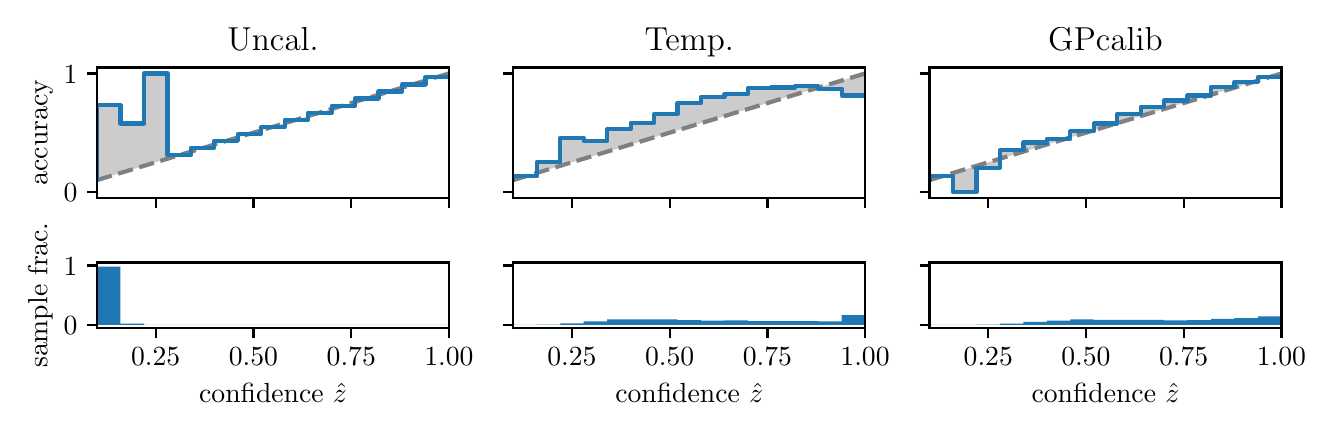 \begingroup%
\makeatletter%
\begin{pgfpicture}%
\pgfpathrectangle{\pgfpointorigin}{\pgfqpoint{6.392in}{1.9in}}%
\pgfusepath{use as bounding box, clip}%
\begin{pgfscope}%
\pgfsetbuttcap%
\pgfsetmiterjoin%
\definecolor{currentfill}{rgb}{1.0,1.0,1.0}%
\pgfsetfillcolor{currentfill}%
\pgfsetlinewidth{0.0pt}%
\definecolor{currentstroke}{rgb}{1.0,1.0,1.0}%
\pgfsetstrokecolor{currentstroke}%
\pgfsetdash{}{0pt}%
\pgfpathmoveto{\pgfqpoint{0.0in}{0.0in}}%
\pgfpathlineto{\pgfqpoint{6.392in}{0.0in}}%
\pgfpathlineto{\pgfqpoint{6.392in}{1.9in}}%
\pgfpathlineto{\pgfqpoint{0.0in}{1.9in}}%
\pgfpathclose%
\pgfusepath{fill}%
\end{pgfscope}%
\begin{pgfscope}%
\pgfsetbuttcap%
\pgfsetmiterjoin%
\definecolor{currentfill}{rgb}{1.0,1.0,1.0}%
\pgfsetfillcolor{currentfill}%
\pgfsetlinewidth{0.0pt}%
\definecolor{currentstroke}{rgb}{0.0,0.0,0.0}%
\pgfsetstrokecolor{currentstroke}%
\pgfsetstrokeopacity{0.0}%
\pgfsetdash{}{0pt}%
\pgfpathmoveto{\pgfqpoint{0.347in}{1.049in}}%
\pgfpathlineto{\pgfqpoint{2.106in}{1.049in}}%
\pgfpathlineto{\pgfqpoint{2.106in}{1.701in}}%
\pgfpathlineto{\pgfqpoint{0.347in}{1.701in}}%
\pgfpathclose%
\pgfusepath{fill}%
\end{pgfscope}%
\begin{pgfscope}%
\pgfpathrectangle{\pgfqpoint{0.347in}{1.049in}}{\pgfqpoint{1.759in}{0.652in}}%
\pgfusepath{clip}%
\pgfsetbuttcap%
\pgfsetroundjoin%
\definecolor{currentfill}{rgb}{0.0,0.0,0.0}%
\pgfsetfillcolor{currentfill}%
\pgfsetfillopacity{0.2}%
\pgfsetlinewidth{0.0pt}%
\definecolor{currentstroke}{rgb}{0.0,0.0,0.0}%
\pgfsetstrokecolor{currentstroke}%
\pgfsetdash{}{0pt}%
\pgfpathmoveto{\pgfqpoint{0.349in}{1.513in}}%
\pgfpathlineto{\pgfqpoint{0.349in}{1.138in}}%
\pgfpathlineto{\pgfqpoint{0.351in}{1.139in}}%
\pgfpathlineto{\pgfqpoint{0.352in}{1.139in}}%
\pgfpathlineto{\pgfqpoint{0.354in}{1.14in}}%
\pgfpathlineto{\pgfqpoint{0.356in}{1.14in}}%
\pgfpathlineto{\pgfqpoint{0.358in}{1.141in}}%
\pgfpathlineto{\pgfqpoint{0.359in}{1.141in}}%
\pgfpathlineto{\pgfqpoint{0.361in}{1.142in}}%
\pgfpathlineto{\pgfqpoint{0.363in}{1.142in}}%
\pgfpathlineto{\pgfqpoint{0.365in}{1.143in}}%
\pgfpathlineto{\pgfqpoint{0.366in}{1.143in}}%
\pgfpathlineto{\pgfqpoint{0.368in}{1.144in}}%
\pgfpathlineto{\pgfqpoint{0.37in}{1.145in}}%
\pgfpathlineto{\pgfqpoint{0.372in}{1.145in}}%
\pgfpathlineto{\pgfqpoint{0.373in}{1.146in}}%
\pgfpathlineto{\pgfqpoint{0.375in}{1.146in}}%
\pgfpathlineto{\pgfqpoint{0.377in}{1.147in}}%
\pgfpathlineto{\pgfqpoint{0.379in}{1.147in}}%
\pgfpathlineto{\pgfqpoint{0.381in}{1.148in}}%
\pgfpathlineto{\pgfqpoint{0.382in}{1.148in}}%
\pgfpathlineto{\pgfqpoint{0.384in}{1.149in}}%
\pgfpathlineto{\pgfqpoint{0.386in}{1.149in}}%
\pgfpathlineto{\pgfqpoint{0.388in}{1.15in}}%
\pgfpathlineto{\pgfqpoint{0.389in}{1.15in}}%
\pgfpathlineto{\pgfqpoint{0.391in}{1.151in}}%
\pgfpathlineto{\pgfqpoint{0.393in}{1.151in}}%
\pgfpathlineto{\pgfqpoint{0.395in}{1.152in}}%
\pgfpathlineto{\pgfqpoint{0.396in}{1.153in}}%
\pgfpathlineto{\pgfqpoint{0.398in}{1.153in}}%
\pgfpathlineto{\pgfqpoint{0.4in}{1.154in}}%
\pgfpathlineto{\pgfqpoint{0.402in}{1.154in}}%
\pgfpathlineto{\pgfqpoint{0.403in}{1.155in}}%
\pgfpathlineto{\pgfqpoint{0.405in}{1.155in}}%
\pgfpathlineto{\pgfqpoint{0.407in}{1.156in}}%
\pgfpathlineto{\pgfqpoint{0.409in}{1.156in}}%
\pgfpathlineto{\pgfqpoint{0.41in}{1.157in}}%
\pgfpathlineto{\pgfqpoint{0.412in}{1.157in}}%
\pgfpathlineto{\pgfqpoint{0.414in}{1.158in}}%
\pgfpathlineto{\pgfqpoint{0.416in}{1.158in}}%
\pgfpathlineto{\pgfqpoint{0.418in}{1.159in}}%
\pgfpathlineto{\pgfqpoint{0.419in}{1.159in}}%
\pgfpathlineto{\pgfqpoint{0.421in}{1.16in}}%
\pgfpathlineto{\pgfqpoint{0.423in}{1.161in}}%
\pgfpathlineto{\pgfqpoint{0.425in}{1.161in}}%
\pgfpathlineto{\pgfqpoint{0.426in}{1.162in}}%
\pgfpathlineto{\pgfqpoint{0.428in}{1.162in}}%
\pgfpathlineto{\pgfqpoint{0.43in}{1.163in}}%
\pgfpathlineto{\pgfqpoint{0.432in}{1.163in}}%
\pgfpathlineto{\pgfqpoint{0.433in}{1.164in}}%
\pgfpathlineto{\pgfqpoint{0.435in}{1.164in}}%
\pgfpathlineto{\pgfqpoint{0.437in}{1.165in}}%
\pgfpathlineto{\pgfqpoint{0.439in}{1.165in}}%
\pgfpathlineto{\pgfqpoint{0.44in}{1.166in}}%
\pgfpathlineto{\pgfqpoint{0.442in}{1.166in}}%
\pgfpathlineto{\pgfqpoint{0.444in}{1.167in}}%
\pgfpathlineto{\pgfqpoint{0.446in}{1.168in}}%
\pgfpathlineto{\pgfqpoint{0.447in}{1.168in}}%
\pgfpathlineto{\pgfqpoint{0.449in}{1.169in}}%
\pgfpathlineto{\pgfqpoint{0.451in}{1.169in}}%
\pgfpathlineto{\pgfqpoint{0.453in}{1.17in}}%
\pgfpathlineto{\pgfqpoint{0.454in}{1.17in}}%
\pgfpathlineto{\pgfqpoint{0.456in}{1.171in}}%
\pgfpathlineto{\pgfqpoint{0.458in}{1.171in}}%
\pgfpathlineto{\pgfqpoint{0.46in}{1.172in}}%
\pgfpathlineto{\pgfqpoint{0.462in}{1.172in}}%
\pgfpathlineto{\pgfqpoint{0.463in}{1.173in}}%
\pgfpathlineto{\pgfqpoint{0.465in}{1.173in}}%
\pgfpathlineto{\pgfqpoint{0.467in}{1.174in}}%
\pgfpathlineto{\pgfqpoint{0.469in}{1.174in}}%
\pgfpathlineto{\pgfqpoint{0.47in}{1.175in}}%
\pgfpathlineto{\pgfqpoint{0.472in}{1.176in}}%
\pgfpathlineto{\pgfqpoint{0.474in}{1.176in}}%
\pgfpathlineto{\pgfqpoint{0.476in}{1.177in}}%
\pgfpathlineto{\pgfqpoint{0.477in}{1.177in}}%
\pgfpathlineto{\pgfqpoint{0.479in}{1.178in}}%
\pgfpathlineto{\pgfqpoint{0.481in}{1.178in}}%
\pgfpathlineto{\pgfqpoint{0.483in}{1.179in}}%
\pgfpathlineto{\pgfqpoint{0.484in}{1.179in}}%
\pgfpathlineto{\pgfqpoint{0.486in}{1.18in}}%
\pgfpathlineto{\pgfqpoint{0.488in}{1.18in}}%
\pgfpathlineto{\pgfqpoint{0.49in}{1.181in}}%
\pgfpathlineto{\pgfqpoint{0.491in}{1.181in}}%
\pgfpathlineto{\pgfqpoint{0.493in}{1.182in}}%
\pgfpathlineto{\pgfqpoint{0.495in}{1.182in}}%
\pgfpathlineto{\pgfqpoint{0.497in}{1.183in}}%
\pgfpathlineto{\pgfqpoint{0.499in}{1.184in}}%
\pgfpathlineto{\pgfqpoint{0.5in}{1.184in}}%
\pgfpathlineto{\pgfqpoint{0.502in}{1.185in}}%
\pgfpathlineto{\pgfqpoint{0.504in}{1.185in}}%
\pgfpathlineto{\pgfqpoint{0.506in}{1.186in}}%
\pgfpathlineto{\pgfqpoint{0.507in}{1.186in}}%
\pgfpathlineto{\pgfqpoint{0.509in}{1.187in}}%
\pgfpathlineto{\pgfqpoint{0.511in}{1.187in}}%
\pgfpathlineto{\pgfqpoint{0.513in}{1.188in}}%
\pgfpathlineto{\pgfqpoint{0.514in}{1.188in}}%
\pgfpathlineto{\pgfqpoint{0.516in}{1.189in}}%
\pgfpathlineto{\pgfqpoint{0.518in}{1.189in}}%
\pgfpathlineto{\pgfqpoint{0.52in}{1.19in}}%
\pgfpathlineto{\pgfqpoint{0.521in}{1.19in}}%
\pgfpathlineto{\pgfqpoint{0.523in}{1.191in}}%
\pgfpathlineto{\pgfqpoint{0.525in}{1.192in}}%
\pgfpathlineto{\pgfqpoint{0.527in}{1.192in}}%
\pgfpathlineto{\pgfqpoint{0.528in}{1.193in}}%
\pgfpathlineto{\pgfqpoint{0.53in}{1.193in}}%
\pgfpathlineto{\pgfqpoint{0.532in}{1.194in}}%
\pgfpathlineto{\pgfqpoint{0.534in}{1.194in}}%
\pgfpathlineto{\pgfqpoint{0.535in}{1.195in}}%
\pgfpathlineto{\pgfqpoint{0.537in}{1.195in}}%
\pgfpathlineto{\pgfqpoint{0.539in}{1.196in}}%
\pgfpathlineto{\pgfqpoint{0.541in}{1.196in}}%
\pgfpathlineto{\pgfqpoint{0.543in}{1.197in}}%
\pgfpathlineto{\pgfqpoint{0.544in}{1.197in}}%
\pgfpathlineto{\pgfqpoint{0.546in}{1.198in}}%
\pgfpathlineto{\pgfqpoint{0.548in}{1.199in}}%
\pgfpathlineto{\pgfqpoint{0.55in}{1.199in}}%
\pgfpathlineto{\pgfqpoint{0.551in}{1.2in}}%
\pgfpathlineto{\pgfqpoint{0.553in}{1.2in}}%
\pgfpathlineto{\pgfqpoint{0.555in}{1.201in}}%
\pgfpathlineto{\pgfqpoint{0.557in}{1.201in}}%
\pgfpathlineto{\pgfqpoint{0.558in}{1.202in}}%
\pgfpathlineto{\pgfqpoint{0.56in}{1.202in}}%
\pgfpathlineto{\pgfqpoint{0.562in}{1.203in}}%
\pgfpathlineto{\pgfqpoint{0.564in}{1.203in}}%
\pgfpathlineto{\pgfqpoint{0.565in}{1.204in}}%
\pgfpathlineto{\pgfqpoint{0.567in}{1.204in}}%
\pgfpathlineto{\pgfqpoint{0.569in}{1.205in}}%
\pgfpathlineto{\pgfqpoint{0.571in}{1.205in}}%
\pgfpathlineto{\pgfqpoint{0.572in}{1.206in}}%
\pgfpathlineto{\pgfqpoint{0.574in}{1.207in}}%
\pgfpathlineto{\pgfqpoint{0.576in}{1.207in}}%
\pgfpathlineto{\pgfqpoint{0.578in}{1.208in}}%
\pgfpathlineto{\pgfqpoint{0.58in}{1.208in}}%
\pgfpathlineto{\pgfqpoint{0.581in}{1.209in}}%
\pgfpathlineto{\pgfqpoint{0.583in}{1.209in}}%
\pgfpathlineto{\pgfqpoint{0.585in}{1.21in}}%
\pgfpathlineto{\pgfqpoint{0.587in}{1.21in}}%
\pgfpathlineto{\pgfqpoint{0.588in}{1.211in}}%
\pgfpathlineto{\pgfqpoint{0.59in}{1.211in}}%
\pgfpathlineto{\pgfqpoint{0.592in}{1.212in}}%
\pgfpathlineto{\pgfqpoint{0.594in}{1.212in}}%
\pgfpathlineto{\pgfqpoint{0.595in}{1.213in}}%
\pgfpathlineto{\pgfqpoint{0.597in}{1.213in}}%
\pgfpathlineto{\pgfqpoint{0.599in}{1.214in}}%
\pgfpathlineto{\pgfqpoint{0.601in}{1.215in}}%
\pgfpathlineto{\pgfqpoint{0.602in}{1.215in}}%
\pgfpathlineto{\pgfqpoint{0.604in}{1.216in}}%
\pgfpathlineto{\pgfqpoint{0.606in}{1.216in}}%
\pgfpathlineto{\pgfqpoint{0.608in}{1.217in}}%
\pgfpathlineto{\pgfqpoint{0.609in}{1.217in}}%
\pgfpathlineto{\pgfqpoint{0.611in}{1.218in}}%
\pgfpathlineto{\pgfqpoint{0.613in}{1.218in}}%
\pgfpathlineto{\pgfqpoint{0.615in}{1.219in}}%
\pgfpathlineto{\pgfqpoint{0.616in}{1.219in}}%
\pgfpathlineto{\pgfqpoint{0.618in}{1.22in}}%
\pgfpathlineto{\pgfqpoint{0.62in}{1.22in}}%
\pgfpathlineto{\pgfqpoint{0.622in}{1.221in}}%
\pgfpathlineto{\pgfqpoint{0.624in}{1.221in}}%
\pgfpathlineto{\pgfqpoint{0.625in}{1.222in}}%
\pgfpathlineto{\pgfqpoint{0.627in}{1.223in}}%
\pgfpathlineto{\pgfqpoint{0.629in}{1.223in}}%
\pgfpathlineto{\pgfqpoint{0.631in}{1.224in}}%
\pgfpathlineto{\pgfqpoint{0.632in}{1.224in}}%
\pgfpathlineto{\pgfqpoint{0.634in}{1.225in}}%
\pgfpathlineto{\pgfqpoint{0.636in}{1.225in}}%
\pgfpathlineto{\pgfqpoint{0.638in}{1.226in}}%
\pgfpathlineto{\pgfqpoint{0.639in}{1.226in}}%
\pgfpathlineto{\pgfqpoint{0.641in}{1.227in}}%
\pgfpathlineto{\pgfqpoint{0.643in}{1.227in}}%
\pgfpathlineto{\pgfqpoint{0.645in}{1.228in}}%
\pgfpathlineto{\pgfqpoint{0.646in}{1.228in}}%
\pgfpathlineto{\pgfqpoint{0.648in}{1.229in}}%
\pgfpathlineto{\pgfqpoint{0.65in}{1.229in}}%
\pgfpathlineto{\pgfqpoint{0.652in}{1.23in}}%
\pgfpathlineto{\pgfqpoint{0.653in}{1.231in}}%
\pgfpathlineto{\pgfqpoint{0.655in}{1.231in}}%
\pgfpathlineto{\pgfqpoint{0.657in}{1.232in}}%
\pgfpathlineto{\pgfqpoint{0.659in}{1.232in}}%
\pgfpathlineto{\pgfqpoint{0.661in}{1.233in}}%
\pgfpathlineto{\pgfqpoint{0.662in}{1.233in}}%
\pgfpathlineto{\pgfqpoint{0.664in}{1.234in}}%
\pgfpathlineto{\pgfqpoint{0.666in}{1.234in}}%
\pgfpathlineto{\pgfqpoint{0.668in}{1.235in}}%
\pgfpathlineto{\pgfqpoint{0.669in}{1.235in}}%
\pgfpathlineto{\pgfqpoint{0.671in}{1.236in}}%
\pgfpathlineto{\pgfqpoint{0.673in}{1.236in}}%
\pgfpathlineto{\pgfqpoint{0.675in}{1.237in}}%
\pgfpathlineto{\pgfqpoint{0.676in}{1.238in}}%
\pgfpathlineto{\pgfqpoint{0.678in}{1.238in}}%
\pgfpathlineto{\pgfqpoint{0.68in}{1.239in}}%
\pgfpathlineto{\pgfqpoint{0.682in}{1.239in}}%
\pgfpathlineto{\pgfqpoint{0.683in}{1.24in}}%
\pgfpathlineto{\pgfqpoint{0.685in}{1.24in}}%
\pgfpathlineto{\pgfqpoint{0.687in}{1.241in}}%
\pgfpathlineto{\pgfqpoint{0.689in}{1.241in}}%
\pgfpathlineto{\pgfqpoint{0.69in}{1.242in}}%
\pgfpathlineto{\pgfqpoint{0.692in}{1.242in}}%
\pgfpathlineto{\pgfqpoint{0.694in}{1.243in}}%
\pgfpathlineto{\pgfqpoint{0.696in}{1.243in}}%
\pgfpathlineto{\pgfqpoint{0.697in}{1.244in}}%
\pgfpathlineto{\pgfqpoint{0.699in}{1.244in}}%
\pgfpathlineto{\pgfqpoint{0.701in}{1.245in}}%
\pgfpathlineto{\pgfqpoint{0.703in}{1.246in}}%
\pgfpathlineto{\pgfqpoint{0.705in}{1.246in}}%
\pgfpathlineto{\pgfqpoint{0.706in}{1.247in}}%
\pgfpathlineto{\pgfqpoint{0.708in}{1.247in}}%
\pgfpathlineto{\pgfqpoint{0.71in}{1.248in}}%
\pgfpathlineto{\pgfqpoint{0.712in}{1.248in}}%
\pgfpathlineto{\pgfqpoint{0.713in}{1.249in}}%
\pgfpathlineto{\pgfqpoint{0.715in}{1.249in}}%
\pgfpathlineto{\pgfqpoint{0.717in}{1.25in}}%
\pgfpathlineto{\pgfqpoint{0.719in}{1.25in}}%
\pgfpathlineto{\pgfqpoint{0.72in}{1.251in}}%
\pgfpathlineto{\pgfqpoint{0.722in}{1.251in}}%
\pgfpathlineto{\pgfqpoint{0.724in}{1.252in}}%
\pgfpathlineto{\pgfqpoint{0.726in}{1.252in}}%
\pgfpathlineto{\pgfqpoint{0.727in}{1.253in}}%
\pgfpathlineto{\pgfqpoint{0.729in}{1.254in}}%
\pgfpathlineto{\pgfqpoint{0.731in}{1.254in}}%
\pgfpathlineto{\pgfqpoint{0.733in}{1.255in}}%
\pgfpathlineto{\pgfqpoint{0.734in}{1.255in}}%
\pgfpathlineto{\pgfqpoint{0.736in}{1.256in}}%
\pgfpathlineto{\pgfqpoint{0.738in}{1.256in}}%
\pgfpathlineto{\pgfqpoint{0.74in}{1.257in}}%
\pgfpathlineto{\pgfqpoint{0.742in}{1.257in}}%
\pgfpathlineto{\pgfqpoint{0.743in}{1.258in}}%
\pgfpathlineto{\pgfqpoint{0.745in}{1.258in}}%
\pgfpathlineto{\pgfqpoint{0.747in}{1.259in}}%
\pgfpathlineto{\pgfqpoint{0.749in}{1.259in}}%
\pgfpathlineto{\pgfqpoint{0.75in}{1.26in}}%
\pgfpathlineto{\pgfqpoint{0.752in}{1.26in}}%
\pgfpathlineto{\pgfqpoint{0.754in}{1.261in}}%
\pgfpathlineto{\pgfqpoint{0.756in}{1.262in}}%
\pgfpathlineto{\pgfqpoint{0.757in}{1.262in}}%
\pgfpathlineto{\pgfqpoint{0.759in}{1.263in}}%
\pgfpathlineto{\pgfqpoint{0.761in}{1.263in}}%
\pgfpathlineto{\pgfqpoint{0.763in}{1.264in}}%
\pgfpathlineto{\pgfqpoint{0.764in}{1.264in}}%
\pgfpathlineto{\pgfqpoint{0.766in}{1.265in}}%
\pgfpathlineto{\pgfqpoint{0.768in}{1.265in}}%
\pgfpathlineto{\pgfqpoint{0.77in}{1.266in}}%
\pgfpathlineto{\pgfqpoint{0.771in}{1.266in}}%
\pgfpathlineto{\pgfqpoint{0.773in}{1.267in}}%
\pgfpathlineto{\pgfqpoint{0.775in}{1.267in}}%
\pgfpathlineto{\pgfqpoint{0.777in}{1.268in}}%
\pgfpathlineto{\pgfqpoint{0.778in}{1.268in}}%
\pgfpathlineto{\pgfqpoint{0.78in}{1.269in}}%
\pgfpathlineto{\pgfqpoint{0.782in}{1.27in}}%
\pgfpathlineto{\pgfqpoint{0.784in}{1.27in}}%
\pgfpathlineto{\pgfqpoint{0.786in}{1.271in}}%
\pgfpathlineto{\pgfqpoint{0.787in}{1.271in}}%
\pgfpathlineto{\pgfqpoint{0.789in}{1.272in}}%
\pgfpathlineto{\pgfqpoint{0.791in}{1.272in}}%
\pgfpathlineto{\pgfqpoint{0.793in}{1.273in}}%
\pgfpathlineto{\pgfqpoint{0.794in}{1.273in}}%
\pgfpathlineto{\pgfqpoint{0.796in}{1.274in}}%
\pgfpathlineto{\pgfqpoint{0.798in}{1.274in}}%
\pgfpathlineto{\pgfqpoint{0.8in}{1.275in}}%
\pgfpathlineto{\pgfqpoint{0.801in}{1.275in}}%
\pgfpathlineto{\pgfqpoint{0.803in}{1.276in}}%
\pgfpathlineto{\pgfqpoint{0.805in}{1.277in}}%
\pgfpathlineto{\pgfqpoint{0.807in}{1.277in}}%
\pgfpathlineto{\pgfqpoint{0.808in}{1.278in}}%
\pgfpathlineto{\pgfqpoint{0.81in}{1.278in}}%
\pgfpathlineto{\pgfqpoint{0.812in}{1.279in}}%
\pgfpathlineto{\pgfqpoint{0.814in}{1.279in}}%
\pgfpathlineto{\pgfqpoint{0.815in}{1.28in}}%
\pgfpathlineto{\pgfqpoint{0.817in}{1.28in}}%
\pgfpathlineto{\pgfqpoint{0.819in}{1.281in}}%
\pgfpathlineto{\pgfqpoint{0.821in}{1.281in}}%
\pgfpathlineto{\pgfqpoint{0.823in}{1.282in}}%
\pgfpathlineto{\pgfqpoint{0.824in}{1.282in}}%
\pgfpathlineto{\pgfqpoint{0.826in}{1.283in}}%
\pgfpathlineto{\pgfqpoint{0.828in}{1.283in}}%
\pgfpathlineto{\pgfqpoint{0.83in}{1.284in}}%
\pgfpathlineto{\pgfqpoint{0.831in}{1.285in}}%
\pgfpathlineto{\pgfqpoint{0.833in}{1.285in}}%
\pgfpathlineto{\pgfqpoint{0.835in}{1.286in}}%
\pgfpathlineto{\pgfqpoint{0.837in}{1.286in}}%
\pgfpathlineto{\pgfqpoint{0.838in}{1.287in}}%
\pgfpathlineto{\pgfqpoint{0.84in}{1.287in}}%
\pgfpathlineto{\pgfqpoint{0.842in}{1.288in}}%
\pgfpathlineto{\pgfqpoint{0.844in}{1.288in}}%
\pgfpathlineto{\pgfqpoint{0.845in}{1.289in}}%
\pgfpathlineto{\pgfqpoint{0.847in}{1.289in}}%
\pgfpathlineto{\pgfqpoint{0.849in}{1.29in}}%
\pgfpathlineto{\pgfqpoint{0.851in}{1.29in}}%
\pgfpathlineto{\pgfqpoint{0.852in}{1.291in}}%
\pgfpathlineto{\pgfqpoint{0.854in}{1.291in}}%
\pgfpathlineto{\pgfqpoint{0.856in}{1.292in}}%
\pgfpathlineto{\pgfqpoint{0.858in}{1.293in}}%
\pgfpathlineto{\pgfqpoint{0.859in}{1.293in}}%
\pgfpathlineto{\pgfqpoint{0.861in}{1.294in}}%
\pgfpathlineto{\pgfqpoint{0.863in}{1.294in}}%
\pgfpathlineto{\pgfqpoint{0.865in}{1.295in}}%
\pgfpathlineto{\pgfqpoint{0.867in}{1.295in}}%
\pgfpathlineto{\pgfqpoint{0.868in}{1.296in}}%
\pgfpathlineto{\pgfqpoint{0.87in}{1.296in}}%
\pgfpathlineto{\pgfqpoint{0.872in}{1.297in}}%
\pgfpathlineto{\pgfqpoint{0.874in}{1.297in}}%
\pgfpathlineto{\pgfqpoint{0.875in}{1.298in}}%
\pgfpathlineto{\pgfqpoint{0.877in}{1.298in}}%
\pgfpathlineto{\pgfqpoint{0.879in}{1.299in}}%
\pgfpathlineto{\pgfqpoint{0.881in}{1.299in}}%
\pgfpathlineto{\pgfqpoint{0.882in}{1.3in}}%
\pgfpathlineto{\pgfqpoint{0.884in}{1.301in}}%
\pgfpathlineto{\pgfqpoint{0.886in}{1.301in}}%
\pgfpathlineto{\pgfqpoint{0.888in}{1.302in}}%
\pgfpathlineto{\pgfqpoint{0.889in}{1.302in}}%
\pgfpathlineto{\pgfqpoint{0.891in}{1.303in}}%
\pgfpathlineto{\pgfqpoint{0.893in}{1.303in}}%
\pgfpathlineto{\pgfqpoint{0.895in}{1.304in}}%
\pgfpathlineto{\pgfqpoint{0.896in}{1.304in}}%
\pgfpathlineto{\pgfqpoint{0.898in}{1.305in}}%
\pgfpathlineto{\pgfqpoint{0.9in}{1.305in}}%
\pgfpathlineto{\pgfqpoint{0.902in}{1.306in}}%
\pgfpathlineto{\pgfqpoint{0.904in}{1.306in}}%
\pgfpathlineto{\pgfqpoint{0.905in}{1.307in}}%
\pgfpathlineto{\pgfqpoint{0.907in}{1.307in}}%
\pgfpathlineto{\pgfqpoint{0.909in}{1.308in}}%
\pgfpathlineto{\pgfqpoint{0.911in}{1.309in}}%
\pgfpathlineto{\pgfqpoint{0.912in}{1.309in}}%
\pgfpathlineto{\pgfqpoint{0.914in}{1.31in}}%
\pgfpathlineto{\pgfqpoint{0.916in}{1.31in}}%
\pgfpathlineto{\pgfqpoint{0.918in}{1.311in}}%
\pgfpathlineto{\pgfqpoint{0.919in}{1.311in}}%
\pgfpathlineto{\pgfqpoint{0.921in}{1.312in}}%
\pgfpathlineto{\pgfqpoint{0.923in}{1.312in}}%
\pgfpathlineto{\pgfqpoint{0.925in}{1.313in}}%
\pgfpathlineto{\pgfqpoint{0.926in}{1.313in}}%
\pgfpathlineto{\pgfqpoint{0.928in}{1.314in}}%
\pgfpathlineto{\pgfqpoint{0.93in}{1.314in}}%
\pgfpathlineto{\pgfqpoint{0.932in}{1.315in}}%
\pgfpathlineto{\pgfqpoint{0.933in}{1.316in}}%
\pgfpathlineto{\pgfqpoint{0.935in}{1.316in}}%
\pgfpathlineto{\pgfqpoint{0.937in}{1.317in}}%
\pgfpathlineto{\pgfqpoint{0.939in}{1.317in}}%
\pgfpathlineto{\pgfqpoint{0.94in}{1.318in}}%
\pgfpathlineto{\pgfqpoint{0.942in}{1.318in}}%
\pgfpathlineto{\pgfqpoint{0.944in}{1.319in}}%
\pgfpathlineto{\pgfqpoint{0.946in}{1.319in}}%
\pgfpathlineto{\pgfqpoint{0.948in}{1.32in}}%
\pgfpathlineto{\pgfqpoint{0.949in}{1.32in}}%
\pgfpathlineto{\pgfqpoint{0.951in}{1.321in}}%
\pgfpathlineto{\pgfqpoint{0.953in}{1.321in}}%
\pgfpathlineto{\pgfqpoint{0.955in}{1.322in}}%
\pgfpathlineto{\pgfqpoint{0.956in}{1.322in}}%
\pgfpathlineto{\pgfqpoint{0.958in}{1.323in}}%
\pgfpathlineto{\pgfqpoint{0.96in}{1.324in}}%
\pgfpathlineto{\pgfqpoint{0.962in}{1.324in}}%
\pgfpathlineto{\pgfqpoint{0.963in}{1.325in}}%
\pgfpathlineto{\pgfqpoint{0.965in}{1.325in}}%
\pgfpathlineto{\pgfqpoint{0.967in}{1.326in}}%
\pgfpathlineto{\pgfqpoint{0.969in}{1.326in}}%
\pgfpathlineto{\pgfqpoint{0.97in}{1.327in}}%
\pgfpathlineto{\pgfqpoint{0.972in}{1.327in}}%
\pgfpathlineto{\pgfqpoint{0.974in}{1.328in}}%
\pgfpathlineto{\pgfqpoint{0.976in}{1.328in}}%
\pgfpathlineto{\pgfqpoint{0.977in}{1.329in}}%
\pgfpathlineto{\pgfqpoint{0.979in}{1.329in}}%
\pgfpathlineto{\pgfqpoint{0.981in}{1.33in}}%
\pgfpathlineto{\pgfqpoint{0.983in}{1.33in}}%
\pgfpathlineto{\pgfqpoint{0.985in}{1.331in}}%
\pgfpathlineto{\pgfqpoint{0.986in}{1.332in}}%
\pgfpathlineto{\pgfqpoint{0.988in}{1.332in}}%
\pgfpathlineto{\pgfqpoint{0.99in}{1.333in}}%
\pgfpathlineto{\pgfqpoint{0.992in}{1.333in}}%
\pgfpathlineto{\pgfqpoint{0.993in}{1.334in}}%
\pgfpathlineto{\pgfqpoint{0.995in}{1.334in}}%
\pgfpathlineto{\pgfqpoint{0.997in}{1.335in}}%
\pgfpathlineto{\pgfqpoint{0.999in}{1.335in}}%
\pgfpathlineto{\pgfqpoint{1.0in}{1.336in}}%
\pgfpathlineto{\pgfqpoint{1.002in}{1.336in}}%
\pgfpathlineto{\pgfqpoint{1.004in}{1.337in}}%
\pgfpathlineto{\pgfqpoint{1.006in}{1.337in}}%
\pgfpathlineto{\pgfqpoint{1.007in}{1.338in}}%
\pgfpathlineto{\pgfqpoint{1.009in}{1.338in}}%
\pgfpathlineto{\pgfqpoint{1.011in}{1.339in}}%
\pgfpathlineto{\pgfqpoint{1.013in}{1.34in}}%
\pgfpathlineto{\pgfqpoint{1.014in}{1.34in}}%
\pgfpathlineto{\pgfqpoint{1.016in}{1.341in}}%
\pgfpathlineto{\pgfqpoint{1.018in}{1.341in}}%
\pgfpathlineto{\pgfqpoint{1.02in}{1.342in}}%
\pgfpathlineto{\pgfqpoint{1.021in}{1.342in}}%
\pgfpathlineto{\pgfqpoint{1.023in}{1.343in}}%
\pgfpathlineto{\pgfqpoint{1.025in}{1.343in}}%
\pgfpathlineto{\pgfqpoint{1.027in}{1.344in}}%
\pgfpathlineto{\pgfqpoint{1.029in}{1.344in}}%
\pgfpathlineto{\pgfqpoint{1.03in}{1.345in}}%
\pgfpathlineto{\pgfqpoint{1.032in}{1.345in}}%
\pgfpathlineto{\pgfqpoint{1.034in}{1.346in}}%
\pgfpathlineto{\pgfqpoint{1.036in}{1.346in}}%
\pgfpathlineto{\pgfqpoint{1.037in}{1.347in}}%
\pgfpathlineto{\pgfqpoint{1.039in}{1.348in}}%
\pgfpathlineto{\pgfqpoint{1.041in}{1.348in}}%
\pgfpathlineto{\pgfqpoint{1.043in}{1.349in}}%
\pgfpathlineto{\pgfqpoint{1.044in}{1.349in}}%
\pgfpathlineto{\pgfqpoint{1.046in}{1.35in}}%
\pgfpathlineto{\pgfqpoint{1.048in}{1.35in}}%
\pgfpathlineto{\pgfqpoint{1.05in}{1.351in}}%
\pgfpathlineto{\pgfqpoint{1.051in}{1.351in}}%
\pgfpathlineto{\pgfqpoint{1.053in}{1.352in}}%
\pgfpathlineto{\pgfqpoint{1.055in}{1.352in}}%
\pgfpathlineto{\pgfqpoint{1.057in}{1.353in}}%
\pgfpathlineto{\pgfqpoint{1.058in}{1.353in}}%
\pgfpathlineto{\pgfqpoint{1.06in}{1.354in}}%
\pgfpathlineto{\pgfqpoint{1.062in}{1.355in}}%
\pgfpathlineto{\pgfqpoint{1.064in}{1.355in}}%
\pgfpathlineto{\pgfqpoint{1.066in}{1.356in}}%
\pgfpathlineto{\pgfqpoint{1.067in}{1.356in}}%
\pgfpathlineto{\pgfqpoint{1.069in}{1.357in}}%
\pgfpathlineto{\pgfqpoint{1.071in}{1.357in}}%
\pgfpathlineto{\pgfqpoint{1.073in}{1.358in}}%
\pgfpathlineto{\pgfqpoint{1.074in}{1.358in}}%
\pgfpathlineto{\pgfqpoint{1.076in}{1.359in}}%
\pgfpathlineto{\pgfqpoint{1.078in}{1.359in}}%
\pgfpathlineto{\pgfqpoint{1.08in}{1.36in}}%
\pgfpathlineto{\pgfqpoint{1.081in}{1.36in}}%
\pgfpathlineto{\pgfqpoint{1.083in}{1.361in}}%
\pgfpathlineto{\pgfqpoint{1.085in}{1.361in}}%
\pgfpathlineto{\pgfqpoint{1.087in}{1.362in}}%
\pgfpathlineto{\pgfqpoint{1.088in}{1.363in}}%
\pgfpathlineto{\pgfqpoint{1.09in}{1.363in}}%
\pgfpathlineto{\pgfqpoint{1.092in}{1.364in}}%
\pgfpathlineto{\pgfqpoint{1.094in}{1.364in}}%
\pgfpathlineto{\pgfqpoint{1.095in}{1.365in}}%
\pgfpathlineto{\pgfqpoint{1.097in}{1.365in}}%
\pgfpathlineto{\pgfqpoint{1.099in}{1.366in}}%
\pgfpathlineto{\pgfqpoint{1.101in}{1.366in}}%
\pgfpathlineto{\pgfqpoint{1.102in}{1.367in}}%
\pgfpathlineto{\pgfqpoint{1.104in}{1.367in}}%
\pgfpathlineto{\pgfqpoint{1.106in}{1.368in}}%
\pgfpathlineto{\pgfqpoint{1.108in}{1.368in}}%
\pgfpathlineto{\pgfqpoint{1.11in}{1.369in}}%
\pgfpathlineto{\pgfqpoint{1.111in}{1.369in}}%
\pgfpathlineto{\pgfqpoint{1.113in}{1.37in}}%
\pgfpathlineto{\pgfqpoint{1.115in}{1.371in}}%
\pgfpathlineto{\pgfqpoint{1.117in}{1.371in}}%
\pgfpathlineto{\pgfqpoint{1.118in}{1.372in}}%
\pgfpathlineto{\pgfqpoint{1.12in}{1.372in}}%
\pgfpathlineto{\pgfqpoint{1.122in}{1.373in}}%
\pgfpathlineto{\pgfqpoint{1.124in}{1.373in}}%
\pgfpathlineto{\pgfqpoint{1.125in}{1.374in}}%
\pgfpathlineto{\pgfqpoint{1.127in}{1.374in}}%
\pgfpathlineto{\pgfqpoint{1.129in}{1.375in}}%
\pgfpathlineto{\pgfqpoint{1.131in}{1.375in}}%
\pgfpathlineto{\pgfqpoint{1.132in}{1.376in}}%
\pgfpathlineto{\pgfqpoint{1.134in}{1.376in}}%
\pgfpathlineto{\pgfqpoint{1.136in}{1.377in}}%
\pgfpathlineto{\pgfqpoint{1.138in}{1.377in}}%
\pgfpathlineto{\pgfqpoint{1.139in}{1.378in}}%
\pgfpathlineto{\pgfqpoint{1.141in}{1.379in}}%
\pgfpathlineto{\pgfqpoint{1.143in}{1.379in}}%
\pgfpathlineto{\pgfqpoint{1.145in}{1.38in}}%
\pgfpathlineto{\pgfqpoint{1.147in}{1.38in}}%
\pgfpathlineto{\pgfqpoint{1.148in}{1.381in}}%
\pgfpathlineto{\pgfqpoint{1.15in}{1.381in}}%
\pgfpathlineto{\pgfqpoint{1.152in}{1.382in}}%
\pgfpathlineto{\pgfqpoint{1.154in}{1.382in}}%
\pgfpathlineto{\pgfqpoint{1.155in}{1.383in}}%
\pgfpathlineto{\pgfqpoint{1.157in}{1.383in}}%
\pgfpathlineto{\pgfqpoint{1.159in}{1.384in}}%
\pgfpathlineto{\pgfqpoint{1.161in}{1.384in}}%
\pgfpathlineto{\pgfqpoint{1.162in}{1.385in}}%
\pgfpathlineto{\pgfqpoint{1.164in}{1.386in}}%
\pgfpathlineto{\pgfqpoint{1.166in}{1.386in}}%
\pgfpathlineto{\pgfqpoint{1.168in}{1.387in}}%
\pgfpathlineto{\pgfqpoint{1.169in}{1.387in}}%
\pgfpathlineto{\pgfqpoint{1.171in}{1.388in}}%
\pgfpathlineto{\pgfqpoint{1.173in}{1.388in}}%
\pgfpathlineto{\pgfqpoint{1.175in}{1.389in}}%
\pgfpathlineto{\pgfqpoint{1.176in}{1.389in}}%
\pgfpathlineto{\pgfqpoint{1.178in}{1.39in}}%
\pgfpathlineto{\pgfqpoint{1.18in}{1.39in}}%
\pgfpathlineto{\pgfqpoint{1.182in}{1.391in}}%
\pgfpathlineto{\pgfqpoint{1.183in}{1.391in}}%
\pgfpathlineto{\pgfqpoint{1.185in}{1.392in}}%
\pgfpathlineto{\pgfqpoint{1.187in}{1.392in}}%
\pgfpathlineto{\pgfqpoint{1.189in}{1.393in}}%
\pgfpathlineto{\pgfqpoint{1.191in}{1.394in}}%
\pgfpathlineto{\pgfqpoint{1.192in}{1.394in}}%
\pgfpathlineto{\pgfqpoint{1.194in}{1.395in}}%
\pgfpathlineto{\pgfqpoint{1.196in}{1.395in}}%
\pgfpathlineto{\pgfqpoint{1.198in}{1.396in}}%
\pgfpathlineto{\pgfqpoint{1.199in}{1.396in}}%
\pgfpathlineto{\pgfqpoint{1.201in}{1.397in}}%
\pgfpathlineto{\pgfqpoint{1.203in}{1.397in}}%
\pgfpathlineto{\pgfqpoint{1.205in}{1.398in}}%
\pgfpathlineto{\pgfqpoint{1.206in}{1.398in}}%
\pgfpathlineto{\pgfqpoint{1.208in}{1.399in}}%
\pgfpathlineto{\pgfqpoint{1.21in}{1.399in}}%
\pgfpathlineto{\pgfqpoint{1.212in}{1.4in}}%
\pgfpathlineto{\pgfqpoint{1.213in}{1.4in}}%
\pgfpathlineto{\pgfqpoint{1.215in}{1.401in}}%
\pgfpathlineto{\pgfqpoint{1.217in}{1.402in}}%
\pgfpathlineto{\pgfqpoint{1.219in}{1.402in}}%
\pgfpathlineto{\pgfqpoint{1.22in}{1.403in}}%
\pgfpathlineto{\pgfqpoint{1.222in}{1.403in}}%
\pgfpathlineto{\pgfqpoint{1.224in}{1.404in}}%
\pgfpathlineto{\pgfqpoint{1.226in}{1.404in}}%
\pgfpathlineto{\pgfqpoint{1.228in}{1.405in}}%
\pgfpathlineto{\pgfqpoint{1.229in}{1.405in}}%
\pgfpathlineto{\pgfqpoint{1.231in}{1.406in}}%
\pgfpathlineto{\pgfqpoint{1.233in}{1.406in}}%
\pgfpathlineto{\pgfqpoint{1.235in}{1.407in}}%
\pgfpathlineto{\pgfqpoint{1.236in}{1.407in}}%
\pgfpathlineto{\pgfqpoint{1.238in}{1.408in}}%
\pgfpathlineto{\pgfqpoint{1.24in}{1.408in}}%
\pgfpathlineto{\pgfqpoint{1.242in}{1.409in}}%
\pgfpathlineto{\pgfqpoint{1.243in}{1.41in}}%
\pgfpathlineto{\pgfqpoint{1.245in}{1.41in}}%
\pgfpathlineto{\pgfqpoint{1.247in}{1.411in}}%
\pgfpathlineto{\pgfqpoint{1.249in}{1.411in}}%
\pgfpathlineto{\pgfqpoint{1.25in}{1.412in}}%
\pgfpathlineto{\pgfqpoint{1.252in}{1.412in}}%
\pgfpathlineto{\pgfqpoint{1.254in}{1.413in}}%
\pgfpathlineto{\pgfqpoint{1.256in}{1.413in}}%
\pgfpathlineto{\pgfqpoint{1.257in}{1.414in}}%
\pgfpathlineto{\pgfqpoint{1.259in}{1.414in}}%
\pgfpathlineto{\pgfqpoint{1.261in}{1.415in}}%
\pgfpathlineto{\pgfqpoint{1.263in}{1.415in}}%
\pgfpathlineto{\pgfqpoint{1.264in}{1.416in}}%
\pgfpathlineto{\pgfqpoint{1.266in}{1.416in}}%
\pgfpathlineto{\pgfqpoint{1.268in}{1.417in}}%
\pgfpathlineto{\pgfqpoint{1.27in}{1.418in}}%
\pgfpathlineto{\pgfqpoint{1.272in}{1.418in}}%
\pgfpathlineto{\pgfqpoint{1.273in}{1.419in}}%
\pgfpathlineto{\pgfqpoint{1.275in}{1.419in}}%
\pgfpathlineto{\pgfqpoint{1.277in}{1.42in}}%
\pgfpathlineto{\pgfqpoint{1.279in}{1.42in}}%
\pgfpathlineto{\pgfqpoint{1.28in}{1.421in}}%
\pgfpathlineto{\pgfqpoint{1.282in}{1.421in}}%
\pgfpathlineto{\pgfqpoint{1.284in}{1.422in}}%
\pgfpathlineto{\pgfqpoint{1.286in}{1.422in}}%
\pgfpathlineto{\pgfqpoint{1.287in}{1.423in}}%
\pgfpathlineto{\pgfqpoint{1.289in}{1.423in}}%
\pgfpathlineto{\pgfqpoint{1.291in}{1.424in}}%
\pgfpathlineto{\pgfqpoint{1.293in}{1.425in}}%
\pgfpathlineto{\pgfqpoint{1.294in}{1.425in}}%
\pgfpathlineto{\pgfqpoint{1.296in}{1.426in}}%
\pgfpathlineto{\pgfqpoint{1.298in}{1.426in}}%
\pgfpathlineto{\pgfqpoint{1.3in}{1.427in}}%
\pgfpathlineto{\pgfqpoint{1.301in}{1.427in}}%
\pgfpathlineto{\pgfqpoint{1.303in}{1.428in}}%
\pgfpathlineto{\pgfqpoint{1.305in}{1.428in}}%
\pgfpathlineto{\pgfqpoint{1.307in}{1.429in}}%
\pgfpathlineto{\pgfqpoint{1.309in}{1.429in}}%
\pgfpathlineto{\pgfqpoint{1.31in}{1.43in}}%
\pgfpathlineto{\pgfqpoint{1.312in}{1.43in}}%
\pgfpathlineto{\pgfqpoint{1.314in}{1.431in}}%
\pgfpathlineto{\pgfqpoint{1.316in}{1.431in}}%
\pgfpathlineto{\pgfqpoint{1.317in}{1.432in}}%
\pgfpathlineto{\pgfqpoint{1.319in}{1.433in}}%
\pgfpathlineto{\pgfqpoint{1.321in}{1.433in}}%
\pgfpathlineto{\pgfqpoint{1.323in}{1.434in}}%
\pgfpathlineto{\pgfqpoint{1.324in}{1.434in}}%
\pgfpathlineto{\pgfqpoint{1.326in}{1.435in}}%
\pgfpathlineto{\pgfqpoint{1.328in}{1.435in}}%
\pgfpathlineto{\pgfqpoint{1.33in}{1.436in}}%
\pgfpathlineto{\pgfqpoint{1.331in}{1.436in}}%
\pgfpathlineto{\pgfqpoint{1.333in}{1.437in}}%
\pgfpathlineto{\pgfqpoint{1.335in}{1.437in}}%
\pgfpathlineto{\pgfqpoint{1.337in}{1.438in}}%
\pgfpathlineto{\pgfqpoint{1.338in}{1.438in}}%
\pgfpathlineto{\pgfqpoint{1.34in}{1.439in}}%
\pgfpathlineto{\pgfqpoint{1.342in}{1.439in}}%
\pgfpathlineto{\pgfqpoint{1.344in}{1.44in}}%
\pgfpathlineto{\pgfqpoint{1.345in}{1.441in}}%
\pgfpathlineto{\pgfqpoint{1.347in}{1.441in}}%
\pgfpathlineto{\pgfqpoint{1.349in}{1.442in}}%
\pgfpathlineto{\pgfqpoint{1.351in}{1.442in}}%
\pgfpathlineto{\pgfqpoint{1.353in}{1.443in}}%
\pgfpathlineto{\pgfqpoint{1.354in}{1.443in}}%
\pgfpathlineto{\pgfqpoint{1.356in}{1.444in}}%
\pgfpathlineto{\pgfqpoint{1.358in}{1.444in}}%
\pgfpathlineto{\pgfqpoint{1.36in}{1.445in}}%
\pgfpathlineto{\pgfqpoint{1.361in}{1.445in}}%
\pgfpathlineto{\pgfqpoint{1.363in}{1.446in}}%
\pgfpathlineto{\pgfqpoint{1.365in}{1.446in}}%
\pgfpathlineto{\pgfqpoint{1.367in}{1.447in}}%
\pgfpathlineto{\pgfqpoint{1.368in}{1.447in}}%
\pgfpathlineto{\pgfqpoint{1.37in}{1.448in}}%
\pgfpathlineto{\pgfqpoint{1.372in}{1.449in}}%
\pgfpathlineto{\pgfqpoint{1.374in}{1.449in}}%
\pgfpathlineto{\pgfqpoint{1.375in}{1.45in}}%
\pgfpathlineto{\pgfqpoint{1.377in}{1.45in}}%
\pgfpathlineto{\pgfqpoint{1.379in}{1.451in}}%
\pgfpathlineto{\pgfqpoint{1.381in}{1.451in}}%
\pgfpathlineto{\pgfqpoint{1.382in}{1.452in}}%
\pgfpathlineto{\pgfqpoint{1.384in}{1.452in}}%
\pgfpathlineto{\pgfqpoint{1.386in}{1.453in}}%
\pgfpathlineto{\pgfqpoint{1.388in}{1.453in}}%
\pgfpathlineto{\pgfqpoint{1.39in}{1.454in}}%
\pgfpathlineto{\pgfqpoint{1.391in}{1.454in}}%
\pgfpathlineto{\pgfqpoint{1.393in}{1.455in}}%
\pgfpathlineto{\pgfqpoint{1.395in}{1.455in}}%
\pgfpathlineto{\pgfqpoint{1.397in}{1.456in}}%
\pgfpathlineto{\pgfqpoint{1.398in}{1.457in}}%
\pgfpathlineto{\pgfqpoint{1.4in}{1.457in}}%
\pgfpathlineto{\pgfqpoint{1.402in}{1.458in}}%
\pgfpathlineto{\pgfqpoint{1.404in}{1.458in}}%
\pgfpathlineto{\pgfqpoint{1.405in}{1.459in}}%
\pgfpathlineto{\pgfqpoint{1.407in}{1.459in}}%
\pgfpathlineto{\pgfqpoint{1.409in}{1.46in}}%
\pgfpathlineto{\pgfqpoint{1.411in}{1.46in}}%
\pgfpathlineto{\pgfqpoint{1.412in}{1.461in}}%
\pgfpathlineto{\pgfqpoint{1.414in}{1.461in}}%
\pgfpathlineto{\pgfqpoint{1.416in}{1.462in}}%
\pgfpathlineto{\pgfqpoint{1.418in}{1.462in}}%
\pgfpathlineto{\pgfqpoint{1.419in}{1.463in}}%
\pgfpathlineto{\pgfqpoint{1.421in}{1.464in}}%
\pgfpathlineto{\pgfqpoint{1.423in}{1.464in}}%
\pgfpathlineto{\pgfqpoint{1.425in}{1.465in}}%
\pgfpathlineto{\pgfqpoint{1.426in}{1.465in}}%
\pgfpathlineto{\pgfqpoint{1.428in}{1.466in}}%
\pgfpathlineto{\pgfqpoint{1.43in}{1.466in}}%
\pgfpathlineto{\pgfqpoint{1.432in}{1.467in}}%
\pgfpathlineto{\pgfqpoint{1.434in}{1.467in}}%
\pgfpathlineto{\pgfqpoint{1.435in}{1.468in}}%
\pgfpathlineto{\pgfqpoint{1.437in}{1.468in}}%
\pgfpathlineto{\pgfqpoint{1.439in}{1.469in}}%
\pgfpathlineto{\pgfqpoint{1.441in}{1.469in}}%
\pgfpathlineto{\pgfqpoint{1.442in}{1.47in}}%
\pgfpathlineto{\pgfqpoint{1.444in}{1.47in}}%
\pgfpathlineto{\pgfqpoint{1.446in}{1.471in}}%
\pgfpathlineto{\pgfqpoint{1.448in}{1.472in}}%
\pgfpathlineto{\pgfqpoint{1.449in}{1.472in}}%
\pgfpathlineto{\pgfqpoint{1.451in}{1.473in}}%
\pgfpathlineto{\pgfqpoint{1.453in}{1.473in}}%
\pgfpathlineto{\pgfqpoint{1.455in}{1.474in}}%
\pgfpathlineto{\pgfqpoint{1.456in}{1.474in}}%
\pgfpathlineto{\pgfqpoint{1.458in}{1.475in}}%
\pgfpathlineto{\pgfqpoint{1.46in}{1.475in}}%
\pgfpathlineto{\pgfqpoint{1.462in}{1.476in}}%
\pgfpathlineto{\pgfqpoint{1.463in}{1.476in}}%
\pgfpathlineto{\pgfqpoint{1.465in}{1.477in}}%
\pgfpathlineto{\pgfqpoint{1.467in}{1.477in}}%
\pgfpathlineto{\pgfqpoint{1.469in}{1.478in}}%
\pgfpathlineto{\pgfqpoint{1.471in}{1.478in}}%
\pgfpathlineto{\pgfqpoint{1.472in}{1.479in}}%
\pgfpathlineto{\pgfqpoint{1.474in}{1.48in}}%
\pgfpathlineto{\pgfqpoint{1.476in}{1.48in}}%
\pgfpathlineto{\pgfqpoint{1.478in}{1.481in}}%
\pgfpathlineto{\pgfqpoint{1.479in}{1.481in}}%
\pgfpathlineto{\pgfqpoint{1.481in}{1.482in}}%
\pgfpathlineto{\pgfqpoint{1.483in}{1.482in}}%
\pgfpathlineto{\pgfqpoint{1.485in}{1.483in}}%
\pgfpathlineto{\pgfqpoint{1.486in}{1.483in}}%
\pgfpathlineto{\pgfqpoint{1.488in}{1.484in}}%
\pgfpathlineto{\pgfqpoint{1.49in}{1.484in}}%
\pgfpathlineto{\pgfqpoint{1.492in}{1.485in}}%
\pgfpathlineto{\pgfqpoint{1.493in}{1.485in}}%
\pgfpathlineto{\pgfqpoint{1.495in}{1.486in}}%
\pgfpathlineto{\pgfqpoint{1.497in}{1.486in}}%
\pgfpathlineto{\pgfqpoint{1.499in}{1.487in}}%
\pgfpathlineto{\pgfqpoint{1.5in}{1.488in}}%
\pgfpathlineto{\pgfqpoint{1.502in}{1.488in}}%
\pgfpathlineto{\pgfqpoint{1.504in}{1.489in}}%
\pgfpathlineto{\pgfqpoint{1.506in}{1.489in}}%
\pgfpathlineto{\pgfqpoint{1.507in}{1.49in}}%
\pgfpathlineto{\pgfqpoint{1.509in}{1.49in}}%
\pgfpathlineto{\pgfqpoint{1.511in}{1.491in}}%
\pgfpathlineto{\pgfqpoint{1.513in}{1.491in}}%
\pgfpathlineto{\pgfqpoint{1.515in}{1.492in}}%
\pgfpathlineto{\pgfqpoint{1.516in}{1.492in}}%
\pgfpathlineto{\pgfqpoint{1.518in}{1.493in}}%
\pgfpathlineto{\pgfqpoint{1.52in}{1.493in}}%
\pgfpathlineto{\pgfqpoint{1.522in}{1.494in}}%
\pgfpathlineto{\pgfqpoint{1.523in}{1.494in}}%
\pgfpathlineto{\pgfqpoint{1.525in}{1.495in}}%
\pgfpathlineto{\pgfqpoint{1.527in}{1.496in}}%
\pgfpathlineto{\pgfqpoint{1.529in}{1.496in}}%
\pgfpathlineto{\pgfqpoint{1.53in}{1.497in}}%
\pgfpathlineto{\pgfqpoint{1.532in}{1.497in}}%
\pgfpathlineto{\pgfqpoint{1.534in}{1.498in}}%
\pgfpathlineto{\pgfqpoint{1.536in}{1.498in}}%
\pgfpathlineto{\pgfqpoint{1.537in}{1.499in}}%
\pgfpathlineto{\pgfqpoint{1.539in}{1.499in}}%
\pgfpathlineto{\pgfqpoint{1.541in}{1.5in}}%
\pgfpathlineto{\pgfqpoint{1.543in}{1.5in}}%
\pgfpathlineto{\pgfqpoint{1.544in}{1.501in}}%
\pgfpathlineto{\pgfqpoint{1.546in}{1.501in}}%
\pgfpathlineto{\pgfqpoint{1.548in}{1.502in}}%
\pgfpathlineto{\pgfqpoint{1.55in}{1.503in}}%
\pgfpathlineto{\pgfqpoint{1.552in}{1.503in}}%
\pgfpathlineto{\pgfqpoint{1.553in}{1.504in}}%
\pgfpathlineto{\pgfqpoint{1.555in}{1.504in}}%
\pgfpathlineto{\pgfqpoint{1.557in}{1.505in}}%
\pgfpathlineto{\pgfqpoint{1.559in}{1.505in}}%
\pgfpathlineto{\pgfqpoint{1.56in}{1.506in}}%
\pgfpathlineto{\pgfqpoint{1.562in}{1.506in}}%
\pgfpathlineto{\pgfqpoint{1.564in}{1.507in}}%
\pgfpathlineto{\pgfqpoint{1.566in}{1.507in}}%
\pgfpathlineto{\pgfqpoint{1.567in}{1.508in}}%
\pgfpathlineto{\pgfqpoint{1.569in}{1.508in}}%
\pgfpathlineto{\pgfqpoint{1.571in}{1.509in}}%
\pgfpathlineto{\pgfqpoint{1.573in}{1.509in}}%
\pgfpathlineto{\pgfqpoint{1.574in}{1.51in}}%
\pgfpathlineto{\pgfqpoint{1.576in}{1.511in}}%
\pgfpathlineto{\pgfqpoint{1.578in}{1.511in}}%
\pgfpathlineto{\pgfqpoint{1.58in}{1.512in}}%
\pgfpathlineto{\pgfqpoint{1.581in}{1.512in}}%
\pgfpathlineto{\pgfqpoint{1.583in}{1.513in}}%
\pgfpathlineto{\pgfqpoint{1.585in}{1.513in}}%
\pgfpathlineto{\pgfqpoint{1.587in}{1.514in}}%
\pgfpathlineto{\pgfqpoint{1.588in}{1.514in}}%
\pgfpathlineto{\pgfqpoint{1.59in}{1.515in}}%
\pgfpathlineto{\pgfqpoint{1.592in}{1.515in}}%
\pgfpathlineto{\pgfqpoint{1.594in}{1.516in}}%
\pgfpathlineto{\pgfqpoint{1.596in}{1.516in}}%
\pgfpathlineto{\pgfqpoint{1.597in}{1.517in}}%
\pgfpathlineto{\pgfqpoint{1.599in}{1.517in}}%
\pgfpathlineto{\pgfqpoint{1.601in}{1.518in}}%
\pgfpathlineto{\pgfqpoint{1.603in}{1.519in}}%
\pgfpathlineto{\pgfqpoint{1.604in}{1.519in}}%
\pgfpathlineto{\pgfqpoint{1.606in}{1.52in}}%
\pgfpathlineto{\pgfqpoint{1.608in}{1.52in}}%
\pgfpathlineto{\pgfqpoint{1.61in}{1.521in}}%
\pgfpathlineto{\pgfqpoint{1.611in}{1.521in}}%
\pgfpathlineto{\pgfqpoint{1.613in}{1.522in}}%
\pgfpathlineto{\pgfqpoint{1.615in}{1.522in}}%
\pgfpathlineto{\pgfqpoint{1.617in}{1.523in}}%
\pgfpathlineto{\pgfqpoint{1.618in}{1.523in}}%
\pgfpathlineto{\pgfqpoint{1.62in}{1.524in}}%
\pgfpathlineto{\pgfqpoint{1.622in}{1.524in}}%
\pgfpathlineto{\pgfqpoint{1.624in}{1.525in}}%
\pgfpathlineto{\pgfqpoint{1.625in}{1.525in}}%
\pgfpathlineto{\pgfqpoint{1.627in}{1.526in}}%
\pgfpathlineto{\pgfqpoint{1.629in}{1.527in}}%
\pgfpathlineto{\pgfqpoint{1.631in}{1.527in}}%
\pgfpathlineto{\pgfqpoint{1.633in}{1.528in}}%
\pgfpathlineto{\pgfqpoint{1.634in}{1.528in}}%
\pgfpathlineto{\pgfqpoint{1.636in}{1.529in}}%
\pgfpathlineto{\pgfqpoint{1.638in}{1.529in}}%
\pgfpathlineto{\pgfqpoint{1.64in}{1.53in}}%
\pgfpathlineto{\pgfqpoint{1.641in}{1.53in}}%
\pgfpathlineto{\pgfqpoint{1.643in}{1.531in}}%
\pgfpathlineto{\pgfqpoint{1.645in}{1.531in}}%
\pgfpathlineto{\pgfqpoint{1.647in}{1.532in}}%
\pgfpathlineto{\pgfqpoint{1.648in}{1.532in}}%
\pgfpathlineto{\pgfqpoint{1.65in}{1.533in}}%
\pgfpathlineto{\pgfqpoint{1.652in}{1.534in}}%
\pgfpathlineto{\pgfqpoint{1.654in}{1.534in}}%
\pgfpathlineto{\pgfqpoint{1.655in}{1.535in}}%
\pgfpathlineto{\pgfqpoint{1.657in}{1.535in}}%
\pgfpathlineto{\pgfqpoint{1.659in}{1.536in}}%
\pgfpathlineto{\pgfqpoint{1.661in}{1.536in}}%
\pgfpathlineto{\pgfqpoint{1.662in}{1.537in}}%
\pgfpathlineto{\pgfqpoint{1.664in}{1.537in}}%
\pgfpathlineto{\pgfqpoint{1.666in}{1.538in}}%
\pgfpathlineto{\pgfqpoint{1.668in}{1.538in}}%
\pgfpathlineto{\pgfqpoint{1.669in}{1.539in}}%
\pgfpathlineto{\pgfqpoint{1.671in}{1.539in}}%
\pgfpathlineto{\pgfqpoint{1.673in}{1.54in}}%
\pgfpathlineto{\pgfqpoint{1.675in}{1.54in}}%
\pgfpathlineto{\pgfqpoint{1.677in}{1.541in}}%
\pgfpathlineto{\pgfqpoint{1.678in}{1.542in}}%
\pgfpathlineto{\pgfqpoint{1.68in}{1.542in}}%
\pgfpathlineto{\pgfqpoint{1.682in}{1.543in}}%
\pgfpathlineto{\pgfqpoint{1.684in}{1.543in}}%
\pgfpathlineto{\pgfqpoint{1.685in}{1.544in}}%
\pgfpathlineto{\pgfqpoint{1.687in}{1.544in}}%
\pgfpathlineto{\pgfqpoint{1.689in}{1.545in}}%
\pgfpathlineto{\pgfqpoint{1.691in}{1.545in}}%
\pgfpathlineto{\pgfqpoint{1.692in}{1.546in}}%
\pgfpathlineto{\pgfqpoint{1.694in}{1.546in}}%
\pgfpathlineto{\pgfqpoint{1.696in}{1.547in}}%
\pgfpathlineto{\pgfqpoint{1.698in}{1.547in}}%
\pgfpathlineto{\pgfqpoint{1.699in}{1.548in}}%
\pgfpathlineto{\pgfqpoint{1.701in}{1.548in}}%
\pgfpathlineto{\pgfqpoint{1.703in}{1.549in}}%
\pgfpathlineto{\pgfqpoint{1.705in}{1.55in}}%
\pgfpathlineto{\pgfqpoint{1.706in}{1.55in}}%
\pgfpathlineto{\pgfqpoint{1.708in}{1.551in}}%
\pgfpathlineto{\pgfqpoint{1.71in}{1.551in}}%
\pgfpathlineto{\pgfqpoint{1.712in}{1.552in}}%
\pgfpathlineto{\pgfqpoint{1.714in}{1.552in}}%
\pgfpathlineto{\pgfqpoint{1.715in}{1.553in}}%
\pgfpathlineto{\pgfqpoint{1.717in}{1.553in}}%
\pgfpathlineto{\pgfqpoint{1.719in}{1.554in}}%
\pgfpathlineto{\pgfqpoint{1.721in}{1.554in}}%
\pgfpathlineto{\pgfqpoint{1.722in}{1.555in}}%
\pgfpathlineto{\pgfqpoint{1.724in}{1.555in}}%
\pgfpathlineto{\pgfqpoint{1.726in}{1.556in}}%
\pgfpathlineto{\pgfqpoint{1.728in}{1.556in}}%
\pgfpathlineto{\pgfqpoint{1.729in}{1.557in}}%
\pgfpathlineto{\pgfqpoint{1.731in}{1.558in}}%
\pgfpathlineto{\pgfqpoint{1.733in}{1.558in}}%
\pgfpathlineto{\pgfqpoint{1.735in}{1.559in}}%
\pgfpathlineto{\pgfqpoint{1.736in}{1.559in}}%
\pgfpathlineto{\pgfqpoint{1.738in}{1.56in}}%
\pgfpathlineto{\pgfqpoint{1.74in}{1.56in}}%
\pgfpathlineto{\pgfqpoint{1.742in}{1.561in}}%
\pgfpathlineto{\pgfqpoint{1.743in}{1.561in}}%
\pgfpathlineto{\pgfqpoint{1.745in}{1.562in}}%
\pgfpathlineto{\pgfqpoint{1.747in}{1.562in}}%
\pgfpathlineto{\pgfqpoint{1.749in}{1.563in}}%
\pgfpathlineto{\pgfqpoint{1.75in}{1.563in}}%
\pgfpathlineto{\pgfqpoint{1.752in}{1.564in}}%
\pgfpathlineto{\pgfqpoint{1.754in}{1.564in}}%
\pgfpathlineto{\pgfqpoint{1.756in}{1.565in}}%
\pgfpathlineto{\pgfqpoint{1.758in}{1.566in}}%
\pgfpathlineto{\pgfqpoint{1.759in}{1.566in}}%
\pgfpathlineto{\pgfqpoint{1.761in}{1.567in}}%
\pgfpathlineto{\pgfqpoint{1.763in}{1.567in}}%
\pgfpathlineto{\pgfqpoint{1.765in}{1.568in}}%
\pgfpathlineto{\pgfqpoint{1.766in}{1.568in}}%
\pgfpathlineto{\pgfqpoint{1.768in}{1.569in}}%
\pgfpathlineto{\pgfqpoint{1.77in}{1.569in}}%
\pgfpathlineto{\pgfqpoint{1.772in}{1.57in}}%
\pgfpathlineto{\pgfqpoint{1.773in}{1.57in}}%
\pgfpathlineto{\pgfqpoint{1.775in}{1.571in}}%
\pgfpathlineto{\pgfqpoint{1.777in}{1.571in}}%
\pgfpathlineto{\pgfqpoint{1.779in}{1.572in}}%
\pgfpathlineto{\pgfqpoint{1.78in}{1.573in}}%
\pgfpathlineto{\pgfqpoint{1.782in}{1.573in}}%
\pgfpathlineto{\pgfqpoint{1.784in}{1.574in}}%
\pgfpathlineto{\pgfqpoint{1.786in}{1.574in}}%
\pgfpathlineto{\pgfqpoint{1.787in}{1.575in}}%
\pgfpathlineto{\pgfqpoint{1.789in}{1.575in}}%
\pgfpathlineto{\pgfqpoint{1.791in}{1.576in}}%
\pgfpathlineto{\pgfqpoint{1.793in}{1.576in}}%
\pgfpathlineto{\pgfqpoint{1.795in}{1.577in}}%
\pgfpathlineto{\pgfqpoint{1.796in}{1.577in}}%
\pgfpathlineto{\pgfqpoint{1.798in}{1.578in}}%
\pgfpathlineto{\pgfqpoint{1.8in}{1.578in}}%
\pgfpathlineto{\pgfqpoint{1.802in}{1.579in}}%
\pgfpathlineto{\pgfqpoint{1.803in}{1.579in}}%
\pgfpathlineto{\pgfqpoint{1.805in}{1.58in}}%
\pgfpathlineto{\pgfqpoint{1.807in}{1.581in}}%
\pgfpathlineto{\pgfqpoint{1.809in}{1.581in}}%
\pgfpathlineto{\pgfqpoint{1.81in}{1.582in}}%
\pgfpathlineto{\pgfqpoint{1.812in}{1.582in}}%
\pgfpathlineto{\pgfqpoint{1.814in}{1.583in}}%
\pgfpathlineto{\pgfqpoint{1.816in}{1.583in}}%
\pgfpathlineto{\pgfqpoint{1.817in}{1.584in}}%
\pgfpathlineto{\pgfqpoint{1.819in}{1.584in}}%
\pgfpathlineto{\pgfqpoint{1.821in}{1.585in}}%
\pgfpathlineto{\pgfqpoint{1.823in}{1.585in}}%
\pgfpathlineto{\pgfqpoint{1.824in}{1.586in}}%
\pgfpathlineto{\pgfqpoint{1.826in}{1.586in}}%
\pgfpathlineto{\pgfqpoint{1.828in}{1.587in}}%
\pgfpathlineto{\pgfqpoint{1.83in}{1.587in}}%
\pgfpathlineto{\pgfqpoint{1.831in}{1.588in}}%
\pgfpathlineto{\pgfqpoint{1.833in}{1.589in}}%
\pgfpathlineto{\pgfqpoint{1.835in}{1.589in}}%
\pgfpathlineto{\pgfqpoint{1.837in}{1.59in}}%
\pgfpathlineto{\pgfqpoint{1.839in}{1.59in}}%
\pgfpathlineto{\pgfqpoint{1.84in}{1.591in}}%
\pgfpathlineto{\pgfqpoint{1.842in}{1.591in}}%
\pgfpathlineto{\pgfqpoint{1.844in}{1.592in}}%
\pgfpathlineto{\pgfqpoint{1.846in}{1.592in}}%
\pgfpathlineto{\pgfqpoint{1.847in}{1.593in}}%
\pgfpathlineto{\pgfqpoint{1.849in}{1.593in}}%
\pgfpathlineto{\pgfqpoint{1.851in}{1.594in}}%
\pgfpathlineto{\pgfqpoint{1.853in}{1.594in}}%
\pgfpathlineto{\pgfqpoint{1.854in}{1.595in}}%
\pgfpathlineto{\pgfqpoint{1.856in}{1.595in}}%
\pgfpathlineto{\pgfqpoint{1.858in}{1.596in}}%
\pgfpathlineto{\pgfqpoint{1.86in}{1.597in}}%
\pgfpathlineto{\pgfqpoint{1.861in}{1.597in}}%
\pgfpathlineto{\pgfqpoint{1.863in}{1.598in}}%
\pgfpathlineto{\pgfqpoint{1.865in}{1.598in}}%
\pgfpathlineto{\pgfqpoint{1.867in}{1.599in}}%
\pgfpathlineto{\pgfqpoint{1.868in}{1.599in}}%
\pgfpathlineto{\pgfqpoint{1.87in}{1.6in}}%
\pgfpathlineto{\pgfqpoint{1.872in}{1.6in}}%
\pgfpathlineto{\pgfqpoint{1.874in}{1.601in}}%
\pgfpathlineto{\pgfqpoint{1.876in}{1.601in}}%
\pgfpathlineto{\pgfqpoint{1.877in}{1.602in}}%
\pgfpathlineto{\pgfqpoint{1.879in}{1.602in}}%
\pgfpathlineto{\pgfqpoint{1.881in}{1.603in}}%
\pgfpathlineto{\pgfqpoint{1.883in}{1.603in}}%
\pgfpathlineto{\pgfqpoint{1.884in}{1.604in}}%
\pgfpathlineto{\pgfqpoint{1.886in}{1.605in}}%
\pgfpathlineto{\pgfqpoint{1.888in}{1.605in}}%
\pgfpathlineto{\pgfqpoint{1.89in}{1.606in}}%
\pgfpathlineto{\pgfqpoint{1.891in}{1.606in}}%
\pgfpathlineto{\pgfqpoint{1.893in}{1.607in}}%
\pgfpathlineto{\pgfqpoint{1.895in}{1.607in}}%
\pgfpathlineto{\pgfqpoint{1.897in}{1.608in}}%
\pgfpathlineto{\pgfqpoint{1.898in}{1.608in}}%
\pgfpathlineto{\pgfqpoint{1.9in}{1.609in}}%
\pgfpathlineto{\pgfqpoint{1.902in}{1.609in}}%
\pgfpathlineto{\pgfqpoint{1.904in}{1.61in}}%
\pgfpathlineto{\pgfqpoint{1.905in}{1.61in}}%
\pgfpathlineto{\pgfqpoint{1.907in}{1.611in}}%
\pgfpathlineto{\pgfqpoint{1.909in}{1.612in}}%
\pgfpathlineto{\pgfqpoint{1.911in}{1.612in}}%
\pgfpathlineto{\pgfqpoint{1.912in}{1.613in}}%
\pgfpathlineto{\pgfqpoint{1.914in}{1.613in}}%
\pgfpathlineto{\pgfqpoint{1.916in}{1.614in}}%
\pgfpathlineto{\pgfqpoint{1.918in}{1.614in}}%
\pgfpathlineto{\pgfqpoint{1.92in}{1.615in}}%
\pgfpathlineto{\pgfqpoint{1.921in}{1.615in}}%
\pgfpathlineto{\pgfqpoint{1.923in}{1.616in}}%
\pgfpathlineto{\pgfqpoint{1.925in}{1.616in}}%
\pgfpathlineto{\pgfqpoint{1.927in}{1.617in}}%
\pgfpathlineto{\pgfqpoint{1.928in}{1.617in}}%
\pgfpathlineto{\pgfqpoint{1.93in}{1.618in}}%
\pgfpathlineto{\pgfqpoint{1.932in}{1.618in}}%
\pgfpathlineto{\pgfqpoint{1.934in}{1.619in}}%
\pgfpathlineto{\pgfqpoint{1.935in}{1.62in}}%
\pgfpathlineto{\pgfqpoint{1.937in}{1.62in}}%
\pgfpathlineto{\pgfqpoint{1.939in}{1.621in}}%
\pgfpathlineto{\pgfqpoint{1.941in}{1.621in}}%
\pgfpathlineto{\pgfqpoint{1.942in}{1.622in}}%
\pgfpathlineto{\pgfqpoint{1.944in}{1.622in}}%
\pgfpathlineto{\pgfqpoint{1.946in}{1.623in}}%
\pgfpathlineto{\pgfqpoint{1.948in}{1.623in}}%
\pgfpathlineto{\pgfqpoint{1.949in}{1.624in}}%
\pgfpathlineto{\pgfqpoint{1.951in}{1.624in}}%
\pgfpathlineto{\pgfqpoint{1.953in}{1.625in}}%
\pgfpathlineto{\pgfqpoint{1.955in}{1.625in}}%
\pgfpathlineto{\pgfqpoint{1.957in}{1.626in}}%
\pgfpathlineto{\pgfqpoint{1.958in}{1.626in}}%
\pgfpathlineto{\pgfqpoint{1.96in}{1.627in}}%
\pgfpathlineto{\pgfqpoint{1.962in}{1.628in}}%
\pgfpathlineto{\pgfqpoint{1.964in}{1.628in}}%
\pgfpathlineto{\pgfqpoint{1.965in}{1.629in}}%
\pgfpathlineto{\pgfqpoint{1.967in}{1.629in}}%
\pgfpathlineto{\pgfqpoint{1.969in}{1.63in}}%
\pgfpathlineto{\pgfqpoint{1.971in}{1.63in}}%
\pgfpathlineto{\pgfqpoint{1.972in}{1.631in}}%
\pgfpathlineto{\pgfqpoint{1.974in}{1.631in}}%
\pgfpathlineto{\pgfqpoint{1.976in}{1.632in}}%
\pgfpathlineto{\pgfqpoint{1.978in}{1.632in}}%
\pgfpathlineto{\pgfqpoint{1.979in}{1.633in}}%
\pgfpathlineto{\pgfqpoint{1.981in}{1.633in}}%
\pgfpathlineto{\pgfqpoint{1.983in}{1.634in}}%
\pgfpathlineto{\pgfqpoint{1.985in}{1.634in}}%
\pgfpathlineto{\pgfqpoint{1.986in}{1.635in}}%
\pgfpathlineto{\pgfqpoint{1.988in}{1.636in}}%
\pgfpathlineto{\pgfqpoint{1.99in}{1.636in}}%
\pgfpathlineto{\pgfqpoint{1.992in}{1.637in}}%
\pgfpathlineto{\pgfqpoint{1.993in}{1.637in}}%
\pgfpathlineto{\pgfqpoint{1.995in}{1.638in}}%
\pgfpathlineto{\pgfqpoint{1.997in}{1.638in}}%
\pgfpathlineto{\pgfqpoint{1.999in}{1.639in}}%
\pgfpathlineto{\pgfqpoint{2.001in}{1.639in}}%
\pgfpathlineto{\pgfqpoint{2.002in}{1.64in}}%
\pgfpathlineto{\pgfqpoint{2.004in}{1.64in}}%
\pgfpathlineto{\pgfqpoint{2.006in}{1.641in}}%
\pgfpathlineto{\pgfqpoint{2.008in}{1.641in}}%
\pgfpathlineto{\pgfqpoint{2.009in}{1.642in}}%
\pgfpathlineto{\pgfqpoint{2.011in}{1.642in}}%
\pgfpathlineto{\pgfqpoint{2.013in}{1.643in}}%
\pgfpathlineto{\pgfqpoint{2.015in}{1.644in}}%
\pgfpathlineto{\pgfqpoint{2.016in}{1.644in}}%
\pgfpathlineto{\pgfqpoint{2.018in}{1.645in}}%
\pgfpathlineto{\pgfqpoint{2.02in}{1.645in}}%
\pgfpathlineto{\pgfqpoint{2.022in}{1.646in}}%
\pgfpathlineto{\pgfqpoint{2.023in}{1.646in}}%
\pgfpathlineto{\pgfqpoint{2.025in}{1.647in}}%
\pgfpathlineto{\pgfqpoint{2.027in}{1.647in}}%
\pgfpathlineto{\pgfqpoint{2.029in}{1.648in}}%
\pgfpathlineto{\pgfqpoint{2.03in}{1.648in}}%
\pgfpathlineto{\pgfqpoint{2.032in}{1.649in}}%
\pgfpathlineto{\pgfqpoint{2.034in}{1.649in}}%
\pgfpathlineto{\pgfqpoint{2.036in}{1.65in}}%
\pgfpathlineto{\pgfqpoint{2.038in}{1.651in}}%
\pgfpathlineto{\pgfqpoint{2.039in}{1.651in}}%
\pgfpathlineto{\pgfqpoint{2.041in}{1.652in}}%
\pgfpathlineto{\pgfqpoint{2.043in}{1.652in}}%
\pgfpathlineto{\pgfqpoint{2.045in}{1.653in}}%
\pgfpathlineto{\pgfqpoint{2.046in}{1.653in}}%
\pgfpathlineto{\pgfqpoint{2.048in}{1.654in}}%
\pgfpathlineto{\pgfqpoint{2.05in}{1.654in}}%
\pgfpathlineto{\pgfqpoint{2.052in}{1.655in}}%
\pgfpathlineto{\pgfqpoint{2.053in}{1.655in}}%
\pgfpathlineto{\pgfqpoint{2.055in}{1.656in}}%
\pgfpathlineto{\pgfqpoint{2.057in}{1.656in}}%
\pgfpathlineto{\pgfqpoint{2.059in}{1.657in}}%
\pgfpathlineto{\pgfqpoint{2.06in}{1.657in}}%
\pgfpathlineto{\pgfqpoint{2.062in}{1.658in}}%
\pgfpathlineto{\pgfqpoint{2.064in}{1.659in}}%
\pgfpathlineto{\pgfqpoint{2.066in}{1.659in}}%
\pgfpathlineto{\pgfqpoint{2.067in}{1.66in}}%
\pgfpathlineto{\pgfqpoint{2.069in}{1.66in}}%
\pgfpathlineto{\pgfqpoint{2.071in}{1.661in}}%
\pgfpathlineto{\pgfqpoint{2.073in}{1.661in}}%
\pgfpathlineto{\pgfqpoint{2.074in}{1.662in}}%
\pgfpathlineto{\pgfqpoint{2.076in}{1.662in}}%
\pgfpathlineto{\pgfqpoint{2.078in}{1.663in}}%
\pgfpathlineto{\pgfqpoint{2.08in}{1.663in}}%
\pgfpathlineto{\pgfqpoint{2.082in}{1.664in}}%
\pgfpathlineto{\pgfqpoint{2.083in}{1.664in}}%
\pgfpathlineto{\pgfqpoint{2.085in}{1.665in}}%
\pgfpathlineto{\pgfqpoint{2.087in}{1.665in}}%
\pgfpathlineto{\pgfqpoint{2.089in}{1.666in}}%
\pgfpathlineto{\pgfqpoint{2.09in}{1.667in}}%
\pgfpathlineto{\pgfqpoint{2.092in}{1.667in}}%
\pgfpathlineto{\pgfqpoint{2.094in}{1.668in}}%
\pgfpathlineto{\pgfqpoint{2.096in}{1.668in}}%
\pgfpathlineto{\pgfqpoint{2.097in}{1.669in}}%
\pgfpathlineto{\pgfqpoint{2.099in}{1.669in}}%
\pgfpathlineto{\pgfqpoint{2.101in}{1.67in}}%
\pgfpathlineto{\pgfqpoint{2.103in}{1.67in}}%
\pgfpathlineto{\pgfqpoint{2.104in}{1.671in}}%
\pgfpathlineto{\pgfqpoint{2.104in}{1.652in}}%
\pgfpathlineto{\pgfqpoint{2.104in}{1.652in}}%
\pgfpathlineto{\pgfqpoint{2.103in}{1.652in}}%
\pgfpathlineto{\pgfqpoint{2.101in}{1.652in}}%
\pgfpathlineto{\pgfqpoint{2.099in}{1.652in}}%
\pgfpathlineto{\pgfqpoint{2.097in}{1.652in}}%
\pgfpathlineto{\pgfqpoint{2.096in}{1.652in}}%
\pgfpathlineto{\pgfqpoint{2.094in}{1.652in}}%
\pgfpathlineto{\pgfqpoint{2.092in}{1.652in}}%
\pgfpathlineto{\pgfqpoint{2.09in}{1.652in}}%
\pgfpathlineto{\pgfqpoint{2.089in}{1.652in}}%
\pgfpathlineto{\pgfqpoint{2.087in}{1.652in}}%
\pgfpathlineto{\pgfqpoint{2.085in}{1.652in}}%
\pgfpathlineto{\pgfqpoint{2.083in}{1.652in}}%
\pgfpathlineto{\pgfqpoint{2.082in}{1.652in}}%
\pgfpathlineto{\pgfqpoint{2.08in}{1.652in}}%
\pgfpathlineto{\pgfqpoint{2.078in}{1.652in}}%
\pgfpathlineto{\pgfqpoint{2.076in}{1.652in}}%
\pgfpathlineto{\pgfqpoint{2.074in}{1.652in}}%
\pgfpathlineto{\pgfqpoint{2.073in}{1.652in}}%
\pgfpathlineto{\pgfqpoint{2.071in}{1.652in}}%
\pgfpathlineto{\pgfqpoint{2.069in}{1.652in}}%
\pgfpathlineto{\pgfqpoint{2.067in}{1.652in}}%
\pgfpathlineto{\pgfqpoint{2.066in}{1.652in}}%
\pgfpathlineto{\pgfqpoint{2.064in}{1.652in}}%
\pgfpathlineto{\pgfqpoint{2.062in}{1.652in}}%
\pgfpathlineto{\pgfqpoint{2.06in}{1.652in}}%
\pgfpathlineto{\pgfqpoint{2.059in}{1.652in}}%
\pgfpathlineto{\pgfqpoint{2.057in}{1.652in}}%
\pgfpathlineto{\pgfqpoint{2.055in}{1.652in}}%
\pgfpathlineto{\pgfqpoint{2.053in}{1.652in}}%
\pgfpathlineto{\pgfqpoint{2.052in}{1.652in}}%
\pgfpathlineto{\pgfqpoint{2.05in}{1.652in}}%
\pgfpathlineto{\pgfqpoint{2.048in}{1.652in}}%
\pgfpathlineto{\pgfqpoint{2.046in}{1.652in}}%
\pgfpathlineto{\pgfqpoint{2.045in}{1.652in}}%
\pgfpathlineto{\pgfqpoint{2.043in}{1.652in}}%
\pgfpathlineto{\pgfqpoint{2.041in}{1.652in}}%
\pgfpathlineto{\pgfqpoint{2.039in}{1.652in}}%
\pgfpathlineto{\pgfqpoint{2.038in}{1.652in}}%
\pgfpathlineto{\pgfqpoint{2.036in}{1.652in}}%
\pgfpathlineto{\pgfqpoint{2.034in}{1.652in}}%
\pgfpathlineto{\pgfqpoint{2.032in}{1.652in}}%
\pgfpathlineto{\pgfqpoint{2.03in}{1.652in}}%
\pgfpathlineto{\pgfqpoint{2.029in}{1.652in}}%
\pgfpathlineto{\pgfqpoint{2.027in}{1.652in}}%
\pgfpathlineto{\pgfqpoint{2.025in}{1.652in}}%
\pgfpathlineto{\pgfqpoint{2.023in}{1.652in}}%
\pgfpathlineto{\pgfqpoint{2.022in}{1.652in}}%
\pgfpathlineto{\pgfqpoint{2.02in}{1.652in}}%
\pgfpathlineto{\pgfqpoint{2.018in}{1.652in}}%
\pgfpathlineto{\pgfqpoint{2.016in}{1.652in}}%
\pgfpathlineto{\pgfqpoint{2.015in}{1.652in}}%
\pgfpathlineto{\pgfqpoint{2.013in}{1.652in}}%
\pgfpathlineto{\pgfqpoint{2.011in}{1.652in}}%
\pgfpathlineto{\pgfqpoint{2.009in}{1.652in}}%
\pgfpathlineto{\pgfqpoint{2.008in}{1.652in}}%
\pgfpathlineto{\pgfqpoint{2.006in}{1.652in}}%
\pgfpathlineto{\pgfqpoint{2.004in}{1.652in}}%
\pgfpathlineto{\pgfqpoint{2.002in}{1.652in}}%
\pgfpathlineto{\pgfqpoint{2.001in}{1.652in}}%
\pgfpathlineto{\pgfqpoint{1.999in}{1.652in}}%
\pgfpathlineto{\pgfqpoint{1.997in}{1.652in}}%
\pgfpathlineto{\pgfqpoint{1.995in}{1.652in}}%
\pgfpathlineto{\pgfqpoint{1.993in}{1.652in}}%
\pgfpathlineto{\pgfqpoint{1.992in}{1.652in}}%
\pgfpathlineto{\pgfqpoint{1.99in}{1.652in}}%
\pgfpathlineto{\pgfqpoint{1.988in}{1.616in}}%
\pgfpathlineto{\pgfqpoint{1.986in}{1.616in}}%
\pgfpathlineto{\pgfqpoint{1.985in}{1.616in}}%
\pgfpathlineto{\pgfqpoint{1.983in}{1.616in}}%
\pgfpathlineto{\pgfqpoint{1.981in}{1.616in}}%
\pgfpathlineto{\pgfqpoint{1.979in}{1.616in}}%
\pgfpathlineto{\pgfqpoint{1.978in}{1.616in}}%
\pgfpathlineto{\pgfqpoint{1.976in}{1.616in}}%
\pgfpathlineto{\pgfqpoint{1.974in}{1.616in}}%
\pgfpathlineto{\pgfqpoint{1.972in}{1.616in}}%
\pgfpathlineto{\pgfqpoint{1.971in}{1.616in}}%
\pgfpathlineto{\pgfqpoint{1.969in}{1.616in}}%
\pgfpathlineto{\pgfqpoint{1.967in}{1.616in}}%
\pgfpathlineto{\pgfqpoint{1.965in}{1.616in}}%
\pgfpathlineto{\pgfqpoint{1.964in}{1.616in}}%
\pgfpathlineto{\pgfqpoint{1.962in}{1.616in}}%
\pgfpathlineto{\pgfqpoint{1.96in}{1.616in}}%
\pgfpathlineto{\pgfqpoint{1.958in}{1.616in}}%
\pgfpathlineto{\pgfqpoint{1.957in}{1.616in}}%
\pgfpathlineto{\pgfqpoint{1.955in}{1.616in}}%
\pgfpathlineto{\pgfqpoint{1.953in}{1.616in}}%
\pgfpathlineto{\pgfqpoint{1.951in}{1.616in}}%
\pgfpathlineto{\pgfqpoint{1.949in}{1.616in}}%
\pgfpathlineto{\pgfqpoint{1.948in}{1.616in}}%
\pgfpathlineto{\pgfqpoint{1.946in}{1.616in}}%
\pgfpathlineto{\pgfqpoint{1.944in}{1.616in}}%
\pgfpathlineto{\pgfqpoint{1.942in}{1.616in}}%
\pgfpathlineto{\pgfqpoint{1.941in}{1.616in}}%
\pgfpathlineto{\pgfqpoint{1.939in}{1.616in}}%
\pgfpathlineto{\pgfqpoint{1.937in}{1.616in}}%
\pgfpathlineto{\pgfqpoint{1.935in}{1.616in}}%
\pgfpathlineto{\pgfqpoint{1.934in}{1.616in}}%
\pgfpathlineto{\pgfqpoint{1.932in}{1.616in}}%
\pgfpathlineto{\pgfqpoint{1.93in}{1.616in}}%
\pgfpathlineto{\pgfqpoint{1.928in}{1.616in}}%
\pgfpathlineto{\pgfqpoint{1.927in}{1.616in}}%
\pgfpathlineto{\pgfqpoint{1.925in}{1.616in}}%
\pgfpathlineto{\pgfqpoint{1.923in}{1.616in}}%
\pgfpathlineto{\pgfqpoint{1.921in}{1.616in}}%
\pgfpathlineto{\pgfqpoint{1.92in}{1.616in}}%
\pgfpathlineto{\pgfqpoint{1.918in}{1.616in}}%
\pgfpathlineto{\pgfqpoint{1.916in}{1.616in}}%
\pgfpathlineto{\pgfqpoint{1.914in}{1.616in}}%
\pgfpathlineto{\pgfqpoint{1.912in}{1.616in}}%
\pgfpathlineto{\pgfqpoint{1.911in}{1.616in}}%
\pgfpathlineto{\pgfqpoint{1.909in}{1.616in}}%
\pgfpathlineto{\pgfqpoint{1.907in}{1.616in}}%
\pgfpathlineto{\pgfqpoint{1.905in}{1.616in}}%
\pgfpathlineto{\pgfqpoint{1.904in}{1.616in}}%
\pgfpathlineto{\pgfqpoint{1.902in}{1.616in}}%
\pgfpathlineto{\pgfqpoint{1.9in}{1.616in}}%
\pgfpathlineto{\pgfqpoint{1.898in}{1.616in}}%
\pgfpathlineto{\pgfqpoint{1.897in}{1.616in}}%
\pgfpathlineto{\pgfqpoint{1.895in}{1.616in}}%
\pgfpathlineto{\pgfqpoint{1.893in}{1.616in}}%
\pgfpathlineto{\pgfqpoint{1.891in}{1.616in}}%
\pgfpathlineto{\pgfqpoint{1.89in}{1.616in}}%
\pgfpathlineto{\pgfqpoint{1.888in}{1.616in}}%
\pgfpathlineto{\pgfqpoint{1.886in}{1.616in}}%
\pgfpathlineto{\pgfqpoint{1.884in}{1.616in}}%
\pgfpathlineto{\pgfqpoint{1.883in}{1.616in}}%
\pgfpathlineto{\pgfqpoint{1.881in}{1.616in}}%
\pgfpathlineto{\pgfqpoint{1.879in}{1.616in}}%
\pgfpathlineto{\pgfqpoint{1.877in}{1.616in}}%
\pgfpathlineto{\pgfqpoint{1.876in}{1.616in}}%
\pgfpathlineto{\pgfqpoint{1.874in}{1.616in}}%
\pgfpathlineto{\pgfqpoint{1.872in}{1.616in}}%
\pgfpathlineto{\pgfqpoint{1.87in}{1.581in}}%
\pgfpathlineto{\pgfqpoint{1.868in}{1.581in}}%
\pgfpathlineto{\pgfqpoint{1.867in}{1.581in}}%
\pgfpathlineto{\pgfqpoint{1.865in}{1.581in}}%
\pgfpathlineto{\pgfqpoint{1.863in}{1.581in}}%
\pgfpathlineto{\pgfqpoint{1.861in}{1.581in}}%
\pgfpathlineto{\pgfqpoint{1.86in}{1.581in}}%
\pgfpathlineto{\pgfqpoint{1.858in}{1.581in}}%
\pgfpathlineto{\pgfqpoint{1.856in}{1.581in}}%
\pgfpathlineto{\pgfqpoint{1.854in}{1.581in}}%
\pgfpathlineto{\pgfqpoint{1.853in}{1.581in}}%
\pgfpathlineto{\pgfqpoint{1.851in}{1.581in}}%
\pgfpathlineto{\pgfqpoint{1.849in}{1.581in}}%
\pgfpathlineto{\pgfqpoint{1.847in}{1.581in}}%
\pgfpathlineto{\pgfqpoint{1.846in}{1.581in}}%
\pgfpathlineto{\pgfqpoint{1.844in}{1.581in}}%
\pgfpathlineto{\pgfqpoint{1.842in}{1.581in}}%
\pgfpathlineto{\pgfqpoint{1.84in}{1.581in}}%
\pgfpathlineto{\pgfqpoint{1.839in}{1.581in}}%
\pgfpathlineto{\pgfqpoint{1.837in}{1.581in}}%
\pgfpathlineto{\pgfqpoint{1.835in}{1.581in}}%
\pgfpathlineto{\pgfqpoint{1.833in}{1.581in}}%
\pgfpathlineto{\pgfqpoint{1.831in}{1.581in}}%
\pgfpathlineto{\pgfqpoint{1.83in}{1.581in}}%
\pgfpathlineto{\pgfqpoint{1.828in}{1.581in}}%
\pgfpathlineto{\pgfqpoint{1.826in}{1.581in}}%
\pgfpathlineto{\pgfqpoint{1.824in}{1.581in}}%
\pgfpathlineto{\pgfqpoint{1.823in}{1.581in}}%
\pgfpathlineto{\pgfqpoint{1.821in}{1.581in}}%
\pgfpathlineto{\pgfqpoint{1.819in}{1.581in}}%
\pgfpathlineto{\pgfqpoint{1.817in}{1.581in}}%
\pgfpathlineto{\pgfqpoint{1.816in}{1.581in}}%
\pgfpathlineto{\pgfqpoint{1.814in}{1.581in}}%
\pgfpathlineto{\pgfqpoint{1.812in}{1.581in}}%
\pgfpathlineto{\pgfqpoint{1.81in}{1.581in}}%
\pgfpathlineto{\pgfqpoint{1.809in}{1.581in}}%
\pgfpathlineto{\pgfqpoint{1.807in}{1.581in}}%
\pgfpathlineto{\pgfqpoint{1.805in}{1.581in}}%
\pgfpathlineto{\pgfqpoint{1.803in}{1.581in}}%
\pgfpathlineto{\pgfqpoint{1.802in}{1.581in}}%
\pgfpathlineto{\pgfqpoint{1.8in}{1.581in}}%
\pgfpathlineto{\pgfqpoint{1.798in}{1.581in}}%
\pgfpathlineto{\pgfqpoint{1.796in}{1.581in}}%
\pgfpathlineto{\pgfqpoint{1.795in}{1.581in}}%
\pgfpathlineto{\pgfqpoint{1.793in}{1.581in}}%
\pgfpathlineto{\pgfqpoint{1.791in}{1.581in}}%
\pgfpathlineto{\pgfqpoint{1.789in}{1.581in}}%
\pgfpathlineto{\pgfqpoint{1.787in}{1.581in}}%
\pgfpathlineto{\pgfqpoint{1.786in}{1.581in}}%
\pgfpathlineto{\pgfqpoint{1.784in}{1.581in}}%
\pgfpathlineto{\pgfqpoint{1.782in}{1.581in}}%
\pgfpathlineto{\pgfqpoint{1.78in}{1.581in}}%
\pgfpathlineto{\pgfqpoint{1.779in}{1.581in}}%
\pgfpathlineto{\pgfqpoint{1.777in}{1.581in}}%
\pgfpathlineto{\pgfqpoint{1.775in}{1.581in}}%
\pgfpathlineto{\pgfqpoint{1.773in}{1.581in}}%
\pgfpathlineto{\pgfqpoint{1.772in}{1.581in}}%
\pgfpathlineto{\pgfqpoint{1.77in}{1.581in}}%
\pgfpathlineto{\pgfqpoint{1.768in}{1.581in}}%
\pgfpathlineto{\pgfqpoint{1.766in}{1.581in}}%
\pgfpathlineto{\pgfqpoint{1.765in}{1.581in}}%
\pgfpathlineto{\pgfqpoint{1.763in}{1.581in}}%
\pgfpathlineto{\pgfqpoint{1.761in}{1.581in}}%
\pgfpathlineto{\pgfqpoint{1.759in}{1.581in}}%
\pgfpathlineto{\pgfqpoint{1.758in}{1.581in}}%
\pgfpathlineto{\pgfqpoint{1.756in}{1.581in}}%
\pgfpathlineto{\pgfqpoint{1.754in}{1.546in}}%
\pgfpathlineto{\pgfqpoint{1.752in}{1.546in}}%
\pgfpathlineto{\pgfqpoint{1.75in}{1.546in}}%
\pgfpathlineto{\pgfqpoint{1.749in}{1.546in}}%
\pgfpathlineto{\pgfqpoint{1.747in}{1.546in}}%
\pgfpathlineto{\pgfqpoint{1.745in}{1.546in}}%
\pgfpathlineto{\pgfqpoint{1.743in}{1.546in}}%
\pgfpathlineto{\pgfqpoint{1.742in}{1.546in}}%
\pgfpathlineto{\pgfqpoint{1.74in}{1.546in}}%
\pgfpathlineto{\pgfqpoint{1.738in}{1.546in}}%
\pgfpathlineto{\pgfqpoint{1.736in}{1.546in}}%
\pgfpathlineto{\pgfqpoint{1.735in}{1.546in}}%
\pgfpathlineto{\pgfqpoint{1.733in}{1.546in}}%
\pgfpathlineto{\pgfqpoint{1.731in}{1.546in}}%
\pgfpathlineto{\pgfqpoint{1.729in}{1.546in}}%
\pgfpathlineto{\pgfqpoint{1.728in}{1.546in}}%
\pgfpathlineto{\pgfqpoint{1.726in}{1.546in}}%
\pgfpathlineto{\pgfqpoint{1.724in}{1.546in}}%
\pgfpathlineto{\pgfqpoint{1.722in}{1.546in}}%
\pgfpathlineto{\pgfqpoint{1.721in}{1.546in}}%
\pgfpathlineto{\pgfqpoint{1.719in}{1.546in}}%
\pgfpathlineto{\pgfqpoint{1.717in}{1.546in}}%
\pgfpathlineto{\pgfqpoint{1.715in}{1.546in}}%
\pgfpathlineto{\pgfqpoint{1.714in}{1.546in}}%
\pgfpathlineto{\pgfqpoint{1.712in}{1.546in}}%
\pgfpathlineto{\pgfqpoint{1.71in}{1.546in}}%
\pgfpathlineto{\pgfqpoint{1.708in}{1.546in}}%
\pgfpathlineto{\pgfqpoint{1.706in}{1.546in}}%
\pgfpathlineto{\pgfqpoint{1.705in}{1.546in}}%
\pgfpathlineto{\pgfqpoint{1.703in}{1.546in}}%
\pgfpathlineto{\pgfqpoint{1.701in}{1.546in}}%
\pgfpathlineto{\pgfqpoint{1.699in}{1.546in}}%
\pgfpathlineto{\pgfqpoint{1.698in}{1.546in}}%
\pgfpathlineto{\pgfqpoint{1.696in}{1.546in}}%
\pgfpathlineto{\pgfqpoint{1.694in}{1.546in}}%
\pgfpathlineto{\pgfqpoint{1.692in}{1.546in}}%
\pgfpathlineto{\pgfqpoint{1.691in}{1.546in}}%
\pgfpathlineto{\pgfqpoint{1.689in}{1.546in}}%
\pgfpathlineto{\pgfqpoint{1.687in}{1.546in}}%
\pgfpathlineto{\pgfqpoint{1.685in}{1.546in}}%
\pgfpathlineto{\pgfqpoint{1.684in}{1.546in}}%
\pgfpathlineto{\pgfqpoint{1.682in}{1.546in}}%
\pgfpathlineto{\pgfqpoint{1.68in}{1.546in}}%
\pgfpathlineto{\pgfqpoint{1.678in}{1.546in}}%
\pgfpathlineto{\pgfqpoint{1.677in}{1.546in}}%
\pgfpathlineto{\pgfqpoint{1.675in}{1.546in}}%
\pgfpathlineto{\pgfqpoint{1.673in}{1.546in}}%
\pgfpathlineto{\pgfqpoint{1.671in}{1.546in}}%
\pgfpathlineto{\pgfqpoint{1.669in}{1.546in}}%
\pgfpathlineto{\pgfqpoint{1.668in}{1.546in}}%
\pgfpathlineto{\pgfqpoint{1.666in}{1.546in}}%
\pgfpathlineto{\pgfqpoint{1.664in}{1.546in}}%
\pgfpathlineto{\pgfqpoint{1.662in}{1.546in}}%
\pgfpathlineto{\pgfqpoint{1.661in}{1.546in}}%
\pgfpathlineto{\pgfqpoint{1.659in}{1.546in}}%
\pgfpathlineto{\pgfqpoint{1.657in}{1.546in}}%
\pgfpathlineto{\pgfqpoint{1.655in}{1.546in}}%
\pgfpathlineto{\pgfqpoint{1.654in}{1.546in}}%
\pgfpathlineto{\pgfqpoint{1.652in}{1.546in}}%
\pgfpathlineto{\pgfqpoint{1.65in}{1.546in}}%
\pgfpathlineto{\pgfqpoint{1.648in}{1.546in}}%
\pgfpathlineto{\pgfqpoint{1.647in}{1.546in}}%
\pgfpathlineto{\pgfqpoint{1.645in}{1.546in}}%
\pgfpathlineto{\pgfqpoint{1.643in}{1.546in}}%
\pgfpathlineto{\pgfqpoint{1.641in}{1.546in}}%
\pgfpathlineto{\pgfqpoint{1.64in}{1.546in}}%
\pgfpathlineto{\pgfqpoint{1.638in}{1.546in}}%
\pgfpathlineto{\pgfqpoint{1.636in}{1.51in}}%
\pgfpathlineto{\pgfqpoint{1.634in}{1.51in}}%
\pgfpathlineto{\pgfqpoint{1.633in}{1.51in}}%
\pgfpathlineto{\pgfqpoint{1.631in}{1.51in}}%
\pgfpathlineto{\pgfqpoint{1.629in}{1.51in}}%
\pgfpathlineto{\pgfqpoint{1.627in}{1.51in}}%
\pgfpathlineto{\pgfqpoint{1.625in}{1.51in}}%
\pgfpathlineto{\pgfqpoint{1.624in}{1.51in}}%
\pgfpathlineto{\pgfqpoint{1.622in}{1.51in}}%
\pgfpathlineto{\pgfqpoint{1.62in}{1.51in}}%
\pgfpathlineto{\pgfqpoint{1.618in}{1.51in}}%
\pgfpathlineto{\pgfqpoint{1.617in}{1.51in}}%
\pgfpathlineto{\pgfqpoint{1.615in}{1.51in}}%
\pgfpathlineto{\pgfqpoint{1.613in}{1.51in}}%
\pgfpathlineto{\pgfqpoint{1.611in}{1.51in}}%
\pgfpathlineto{\pgfqpoint{1.61in}{1.51in}}%
\pgfpathlineto{\pgfqpoint{1.608in}{1.51in}}%
\pgfpathlineto{\pgfqpoint{1.606in}{1.51in}}%
\pgfpathlineto{\pgfqpoint{1.604in}{1.51in}}%
\pgfpathlineto{\pgfqpoint{1.603in}{1.51in}}%
\pgfpathlineto{\pgfqpoint{1.601in}{1.51in}}%
\pgfpathlineto{\pgfqpoint{1.599in}{1.51in}}%
\pgfpathlineto{\pgfqpoint{1.597in}{1.51in}}%
\pgfpathlineto{\pgfqpoint{1.596in}{1.51in}}%
\pgfpathlineto{\pgfqpoint{1.594in}{1.51in}}%
\pgfpathlineto{\pgfqpoint{1.592in}{1.51in}}%
\pgfpathlineto{\pgfqpoint{1.59in}{1.51in}}%
\pgfpathlineto{\pgfqpoint{1.588in}{1.51in}}%
\pgfpathlineto{\pgfqpoint{1.587in}{1.51in}}%
\pgfpathlineto{\pgfqpoint{1.585in}{1.51in}}%
\pgfpathlineto{\pgfqpoint{1.583in}{1.51in}}%
\pgfpathlineto{\pgfqpoint{1.581in}{1.51in}}%
\pgfpathlineto{\pgfqpoint{1.58in}{1.51in}}%
\pgfpathlineto{\pgfqpoint{1.578in}{1.51in}}%
\pgfpathlineto{\pgfqpoint{1.576in}{1.51in}}%
\pgfpathlineto{\pgfqpoint{1.574in}{1.51in}}%
\pgfpathlineto{\pgfqpoint{1.573in}{1.51in}}%
\pgfpathlineto{\pgfqpoint{1.571in}{1.51in}}%
\pgfpathlineto{\pgfqpoint{1.569in}{1.51in}}%
\pgfpathlineto{\pgfqpoint{1.567in}{1.51in}}%
\pgfpathlineto{\pgfqpoint{1.566in}{1.51in}}%
\pgfpathlineto{\pgfqpoint{1.564in}{1.51in}}%
\pgfpathlineto{\pgfqpoint{1.562in}{1.51in}}%
\pgfpathlineto{\pgfqpoint{1.56in}{1.51in}}%
\pgfpathlineto{\pgfqpoint{1.559in}{1.51in}}%
\pgfpathlineto{\pgfqpoint{1.557in}{1.51in}}%
\pgfpathlineto{\pgfqpoint{1.555in}{1.51in}}%
\pgfpathlineto{\pgfqpoint{1.553in}{1.51in}}%
\pgfpathlineto{\pgfqpoint{1.552in}{1.51in}}%
\pgfpathlineto{\pgfqpoint{1.55in}{1.51in}}%
\pgfpathlineto{\pgfqpoint{1.548in}{1.51in}}%
\pgfpathlineto{\pgfqpoint{1.546in}{1.51in}}%
\pgfpathlineto{\pgfqpoint{1.544in}{1.51in}}%
\pgfpathlineto{\pgfqpoint{1.543in}{1.51in}}%
\pgfpathlineto{\pgfqpoint{1.541in}{1.51in}}%
\pgfpathlineto{\pgfqpoint{1.539in}{1.51in}}%
\pgfpathlineto{\pgfqpoint{1.537in}{1.51in}}%
\pgfpathlineto{\pgfqpoint{1.536in}{1.51in}}%
\pgfpathlineto{\pgfqpoint{1.534in}{1.51in}}%
\pgfpathlineto{\pgfqpoint{1.532in}{1.51in}}%
\pgfpathlineto{\pgfqpoint{1.53in}{1.51in}}%
\pgfpathlineto{\pgfqpoint{1.529in}{1.51in}}%
\pgfpathlineto{\pgfqpoint{1.527in}{1.51in}}%
\pgfpathlineto{\pgfqpoint{1.525in}{1.51in}}%
\pgfpathlineto{\pgfqpoint{1.523in}{1.51in}}%
\pgfpathlineto{\pgfqpoint{1.522in}{1.51in}}%
\pgfpathlineto{\pgfqpoint{1.52in}{1.475in}}%
\pgfpathlineto{\pgfqpoint{1.518in}{1.475in}}%
\pgfpathlineto{\pgfqpoint{1.516in}{1.475in}}%
\pgfpathlineto{\pgfqpoint{1.515in}{1.475in}}%
\pgfpathlineto{\pgfqpoint{1.513in}{1.475in}}%
\pgfpathlineto{\pgfqpoint{1.511in}{1.475in}}%
\pgfpathlineto{\pgfqpoint{1.509in}{1.475in}}%
\pgfpathlineto{\pgfqpoint{1.507in}{1.475in}}%
\pgfpathlineto{\pgfqpoint{1.506in}{1.475in}}%
\pgfpathlineto{\pgfqpoint{1.504in}{1.475in}}%
\pgfpathlineto{\pgfqpoint{1.502in}{1.475in}}%
\pgfpathlineto{\pgfqpoint{1.5in}{1.475in}}%
\pgfpathlineto{\pgfqpoint{1.499in}{1.475in}}%
\pgfpathlineto{\pgfqpoint{1.497in}{1.475in}}%
\pgfpathlineto{\pgfqpoint{1.495in}{1.475in}}%
\pgfpathlineto{\pgfqpoint{1.493in}{1.475in}}%
\pgfpathlineto{\pgfqpoint{1.492in}{1.475in}}%
\pgfpathlineto{\pgfqpoint{1.49in}{1.475in}}%
\pgfpathlineto{\pgfqpoint{1.488in}{1.475in}}%
\pgfpathlineto{\pgfqpoint{1.486in}{1.475in}}%
\pgfpathlineto{\pgfqpoint{1.485in}{1.475in}}%
\pgfpathlineto{\pgfqpoint{1.483in}{1.475in}}%
\pgfpathlineto{\pgfqpoint{1.481in}{1.475in}}%
\pgfpathlineto{\pgfqpoint{1.479in}{1.475in}}%
\pgfpathlineto{\pgfqpoint{1.478in}{1.475in}}%
\pgfpathlineto{\pgfqpoint{1.476in}{1.475in}}%
\pgfpathlineto{\pgfqpoint{1.474in}{1.475in}}%
\pgfpathlineto{\pgfqpoint{1.472in}{1.475in}}%
\pgfpathlineto{\pgfqpoint{1.471in}{1.475in}}%
\pgfpathlineto{\pgfqpoint{1.469in}{1.475in}}%
\pgfpathlineto{\pgfqpoint{1.467in}{1.475in}}%
\pgfpathlineto{\pgfqpoint{1.465in}{1.475in}}%
\pgfpathlineto{\pgfqpoint{1.463in}{1.475in}}%
\pgfpathlineto{\pgfqpoint{1.462in}{1.475in}}%
\pgfpathlineto{\pgfqpoint{1.46in}{1.475in}}%
\pgfpathlineto{\pgfqpoint{1.458in}{1.475in}}%
\pgfpathlineto{\pgfqpoint{1.456in}{1.475in}}%
\pgfpathlineto{\pgfqpoint{1.455in}{1.475in}}%
\pgfpathlineto{\pgfqpoint{1.453in}{1.475in}}%
\pgfpathlineto{\pgfqpoint{1.451in}{1.475in}}%
\pgfpathlineto{\pgfqpoint{1.449in}{1.475in}}%
\pgfpathlineto{\pgfqpoint{1.448in}{1.475in}}%
\pgfpathlineto{\pgfqpoint{1.446in}{1.475in}}%
\pgfpathlineto{\pgfqpoint{1.444in}{1.475in}}%
\pgfpathlineto{\pgfqpoint{1.442in}{1.475in}}%
\pgfpathlineto{\pgfqpoint{1.441in}{1.475in}}%
\pgfpathlineto{\pgfqpoint{1.439in}{1.475in}}%
\pgfpathlineto{\pgfqpoint{1.437in}{1.475in}}%
\pgfpathlineto{\pgfqpoint{1.435in}{1.475in}}%
\pgfpathlineto{\pgfqpoint{1.434in}{1.475in}}%
\pgfpathlineto{\pgfqpoint{1.432in}{1.475in}}%
\pgfpathlineto{\pgfqpoint{1.43in}{1.475in}}%
\pgfpathlineto{\pgfqpoint{1.428in}{1.475in}}%
\pgfpathlineto{\pgfqpoint{1.426in}{1.475in}}%
\pgfpathlineto{\pgfqpoint{1.425in}{1.475in}}%
\pgfpathlineto{\pgfqpoint{1.423in}{1.475in}}%
\pgfpathlineto{\pgfqpoint{1.421in}{1.475in}}%
\pgfpathlineto{\pgfqpoint{1.419in}{1.475in}}%
\pgfpathlineto{\pgfqpoint{1.418in}{1.475in}}%
\pgfpathlineto{\pgfqpoint{1.416in}{1.475in}}%
\pgfpathlineto{\pgfqpoint{1.414in}{1.475in}}%
\pgfpathlineto{\pgfqpoint{1.412in}{1.475in}}%
\pgfpathlineto{\pgfqpoint{1.411in}{1.475in}}%
\pgfpathlineto{\pgfqpoint{1.409in}{1.475in}}%
\pgfpathlineto{\pgfqpoint{1.407in}{1.475in}}%
\pgfpathlineto{\pgfqpoint{1.405in}{1.475in}}%
\pgfpathlineto{\pgfqpoint{1.404in}{1.475in}}%
\pgfpathlineto{\pgfqpoint{1.402in}{1.44in}}%
\pgfpathlineto{\pgfqpoint{1.4in}{1.44in}}%
\pgfpathlineto{\pgfqpoint{1.398in}{1.44in}}%
\pgfpathlineto{\pgfqpoint{1.397in}{1.44in}}%
\pgfpathlineto{\pgfqpoint{1.395in}{1.44in}}%
\pgfpathlineto{\pgfqpoint{1.393in}{1.44in}}%
\pgfpathlineto{\pgfqpoint{1.391in}{1.44in}}%
\pgfpathlineto{\pgfqpoint{1.39in}{1.44in}}%
\pgfpathlineto{\pgfqpoint{1.388in}{1.44in}}%
\pgfpathlineto{\pgfqpoint{1.386in}{1.44in}}%
\pgfpathlineto{\pgfqpoint{1.384in}{1.44in}}%
\pgfpathlineto{\pgfqpoint{1.382in}{1.44in}}%
\pgfpathlineto{\pgfqpoint{1.381in}{1.44in}}%
\pgfpathlineto{\pgfqpoint{1.379in}{1.44in}}%
\pgfpathlineto{\pgfqpoint{1.377in}{1.44in}}%
\pgfpathlineto{\pgfqpoint{1.375in}{1.44in}}%
\pgfpathlineto{\pgfqpoint{1.374in}{1.44in}}%
\pgfpathlineto{\pgfqpoint{1.372in}{1.44in}}%
\pgfpathlineto{\pgfqpoint{1.37in}{1.44in}}%
\pgfpathlineto{\pgfqpoint{1.368in}{1.44in}}%
\pgfpathlineto{\pgfqpoint{1.367in}{1.44in}}%
\pgfpathlineto{\pgfqpoint{1.365in}{1.44in}}%
\pgfpathlineto{\pgfqpoint{1.363in}{1.44in}}%
\pgfpathlineto{\pgfqpoint{1.361in}{1.44in}}%
\pgfpathlineto{\pgfqpoint{1.36in}{1.44in}}%
\pgfpathlineto{\pgfqpoint{1.358in}{1.44in}}%
\pgfpathlineto{\pgfqpoint{1.356in}{1.44in}}%
\pgfpathlineto{\pgfqpoint{1.354in}{1.44in}}%
\pgfpathlineto{\pgfqpoint{1.353in}{1.44in}}%
\pgfpathlineto{\pgfqpoint{1.351in}{1.44in}}%
\pgfpathlineto{\pgfqpoint{1.349in}{1.44in}}%
\pgfpathlineto{\pgfqpoint{1.347in}{1.44in}}%
\pgfpathlineto{\pgfqpoint{1.345in}{1.44in}}%
\pgfpathlineto{\pgfqpoint{1.344in}{1.44in}}%
\pgfpathlineto{\pgfqpoint{1.342in}{1.44in}}%
\pgfpathlineto{\pgfqpoint{1.34in}{1.44in}}%
\pgfpathlineto{\pgfqpoint{1.338in}{1.44in}}%
\pgfpathlineto{\pgfqpoint{1.337in}{1.44in}}%
\pgfpathlineto{\pgfqpoint{1.335in}{1.44in}}%
\pgfpathlineto{\pgfqpoint{1.333in}{1.44in}}%
\pgfpathlineto{\pgfqpoint{1.331in}{1.44in}}%
\pgfpathlineto{\pgfqpoint{1.33in}{1.44in}}%
\pgfpathlineto{\pgfqpoint{1.328in}{1.44in}}%
\pgfpathlineto{\pgfqpoint{1.326in}{1.44in}}%
\pgfpathlineto{\pgfqpoint{1.324in}{1.44in}}%
\pgfpathlineto{\pgfqpoint{1.323in}{1.44in}}%
\pgfpathlineto{\pgfqpoint{1.321in}{1.44in}}%
\pgfpathlineto{\pgfqpoint{1.319in}{1.44in}}%
\pgfpathlineto{\pgfqpoint{1.317in}{1.44in}}%
\pgfpathlineto{\pgfqpoint{1.316in}{1.44in}}%
\pgfpathlineto{\pgfqpoint{1.314in}{1.44in}}%
\pgfpathlineto{\pgfqpoint{1.312in}{1.44in}}%
\pgfpathlineto{\pgfqpoint{1.31in}{1.44in}}%
\pgfpathlineto{\pgfqpoint{1.309in}{1.44in}}%
\pgfpathlineto{\pgfqpoint{1.307in}{1.44in}}%
\pgfpathlineto{\pgfqpoint{1.305in}{1.44in}}%
\pgfpathlineto{\pgfqpoint{1.303in}{1.44in}}%
\pgfpathlineto{\pgfqpoint{1.301in}{1.44in}}%
\pgfpathlineto{\pgfqpoint{1.3in}{1.44in}}%
\pgfpathlineto{\pgfqpoint{1.298in}{1.44in}}%
\pgfpathlineto{\pgfqpoint{1.296in}{1.44in}}%
\pgfpathlineto{\pgfqpoint{1.294in}{1.44in}}%
\pgfpathlineto{\pgfqpoint{1.293in}{1.44in}}%
\pgfpathlineto{\pgfqpoint{1.291in}{1.44in}}%
\pgfpathlineto{\pgfqpoint{1.289in}{1.44in}}%
\pgfpathlineto{\pgfqpoint{1.287in}{1.44in}}%
\pgfpathlineto{\pgfqpoint{1.286in}{1.44in}}%
\pgfpathlineto{\pgfqpoint{1.284in}{1.404in}}%
\pgfpathlineto{\pgfqpoint{1.282in}{1.404in}}%
\pgfpathlineto{\pgfqpoint{1.28in}{1.404in}}%
\pgfpathlineto{\pgfqpoint{1.279in}{1.404in}}%
\pgfpathlineto{\pgfqpoint{1.277in}{1.404in}}%
\pgfpathlineto{\pgfqpoint{1.275in}{1.404in}}%
\pgfpathlineto{\pgfqpoint{1.273in}{1.404in}}%
\pgfpathlineto{\pgfqpoint{1.272in}{1.404in}}%
\pgfpathlineto{\pgfqpoint{1.27in}{1.404in}}%
\pgfpathlineto{\pgfqpoint{1.268in}{1.404in}}%
\pgfpathlineto{\pgfqpoint{1.266in}{1.404in}}%
\pgfpathlineto{\pgfqpoint{1.264in}{1.404in}}%
\pgfpathlineto{\pgfqpoint{1.263in}{1.404in}}%
\pgfpathlineto{\pgfqpoint{1.261in}{1.404in}}%
\pgfpathlineto{\pgfqpoint{1.259in}{1.404in}}%
\pgfpathlineto{\pgfqpoint{1.257in}{1.404in}}%
\pgfpathlineto{\pgfqpoint{1.256in}{1.404in}}%
\pgfpathlineto{\pgfqpoint{1.254in}{1.404in}}%
\pgfpathlineto{\pgfqpoint{1.252in}{1.404in}}%
\pgfpathlineto{\pgfqpoint{1.25in}{1.404in}}%
\pgfpathlineto{\pgfqpoint{1.249in}{1.404in}}%
\pgfpathlineto{\pgfqpoint{1.247in}{1.404in}}%
\pgfpathlineto{\pgfqpoint{1.245in}{1.404in}}%
\pgfpathlineto{\pgfqpoint{1.243in}{1.404in}}%
\pgfpathlineto{\pgfqpoint{1.242in}{1.404in}}%
\pgfpathlineto{\pgfqpoint{1.24in}{1.404in}}%
\pgfpathlineto{\pgfqpoint{1.238in}{1.404in}}%
\pgfpathlineto{\pgfqpoint{1.236in}{1.404in}}%
\pgfpathlineto{\pgfqpoint{1.235in}{1.404in}}%
\pgfpathlineto{\pgfqpoint{1.233in}{1.404in}}%
\pgfpathlineto{\pgfqpoint{1.231in}{1.404in}}%
\pgfpathlineto{\pgfqpoint{1.229in}{1.404in}}%
\pgfpathlineto{\pgfqpoint{1.228in}{1.404in}}%
\pgfpathlineto{\pgfqpoint{1.226in}{1.404in}}%
\pgfpathlineto{\pgfqpoint{1.224in}{1.404in}}%
\pgfpathlineto{\pgfqpoint{1.222in}{1.404in}}%
\pgfpathlineto{\pgfqpoint{1.22in}{1.404in}}%
\pgfpathlineto{\pgfqpoint{1.219in}{1.404in}}%
\pgfpathlineto{\pgfqpoint{1.217in}{1.404in}}%
\pgfpathlineto{\pgfqpoint{1.215in}{1.404in}}%
\pgfpathlineto{\pgfqpoint{1.213in}{1.404in}}%
\pgfpathlineto{\pgfqpoint{1.212in}{1.404in}}%
\pgfpathlineto{\pgfqpoint{1.21in}{1.404in}}%
\pgfpathlineto{\pgfqpoint{1.208in}{1.404in}}%
\pgfpathlineto{\pgfqpoint{1.206in}{1.404in}}%
\pgfpathlineto{\pgfqpoint{1.205in}{1.404in}}%
\pgfpathlineto{\pgfqpoint{1.203in}{1.404in}}%
\pgfpathlineto{\pgfqpoint{1.201in}{1.404in}}%
\pgfpathlineto{\pgfqpoint{1.199in}{1.404in}}%
\pgfpathlineto{\pgfqpoint{1.198in}{1.404in}}%
\pgfpathlineto{\pgfqpoint{1.196in}{1.404in}}%
\pgfpathlineto{\pgfqpoint{1.194in}{1.404in}}%
\pgfpathlineto{\pgfqpoint{1.192in}{1.404in}}%
\pgfpathlineto{\pgfqpoint{1.191in}{1.404in}}%
\pgfpathlineto{\pgfqpoint{1.189in}{1.404in}}%
\pgfpathlineto{\pgfqpoint{1.187in}{1.404in}}%
\pgfpathlineto{\pgfqpoint{1.185in}{1.404in}}%
\pgfpathlineto{\pgfqpoint{1.183in}{1.404in}}%
\pgfpathlineto{\pgfqpoint{1.182in}{1.404in}}%
\pgfpathlineto{\pgfqpoint{1.18in}{1.404in}}%
\pgfpathlineto{\pgfqpoint{1.178in}{1.404in}}%
\pgfpathlineto{\pgfqpoint{1.176in}{1.404in}}%
\pgfpathlineto{\pgfqpoint{1.175in}{1.404in}}%
\pgfpathlineto{\pgfqpoint{1.173in}{1.404in}}%
\pgfpathlineto{\pgfqpoint{1.171in}{1.404in}}%
\pgfpathlineto{\pgfqpoint{1.169in}{1.404in}}%
\pgfpathlineto{\pgfqpoint{1.168in}{1.369in}}%
\pgfpathlineto{\pgfqpoint{1.166in}{1.369in}}%
\pgfpathlineto{\pgfqpoint{1.164in}{1.369in}}%
\pgfpathlineto{\pgfqpoint{1.162in}{1.369in}}%
\pgfpathlineto{\pgfqpoint{1.161in}{1.369in}}%
\pgfpathlineto{\pgfqpoint{1.159in}{1.369in}}%
\pgfpathlineto{\pgfqpoint{1.157in}{1.369in}}%
\pgfpathlineto{\pgfqpoint{1.155in}{1.369in}}%
\pgfpathlineto{\pgfqpoint{1.154in}{1.369in}}%
\pgfpathlineto{\pgfqpoint{1.152in}{1.369in}}%
\pgfpathlineto{\pgfqpoint{1.15in}{1.369in}}%
\pgfpathlineto{\pgfqpoint{1.148in}{1.369in}}%
\pgfpathlineto{\pgfqpoint{1.147in}{1.369in}}%
\pgfpathlineto{\pgfqpoint{1.145in}{1.369in}}%
\pgfpathlineto{\pgfqpoint{1.143in}{1.369in}}%
\pgfpathlineto{\pgfqpoint{1.141in}{1.369in}}%
\pgfpathlineto{\pgfqpoint{1.139in}{1.369in}}%
\pgfpathlineto{\pgfqpoint{1.138in}{1.369in}}%
\pgfpathlineto{\pgfqpoint{1.136in}{1.369in}}%
\pgfpathlineto{\pgfqpoint{1.134in}{1.369in}}%
\pgfpathlineto{\pgfqpoint{1.132in}{1.369in}}%
\pgfpathlineto{\pgfqpoint{1.131in}{1.369in}}%
\pgfpathlineto{\pgfqpoint{1.129in}{1.369in}}%
\pgfpathlineto{\pgfqpoint{1.127in}{1.369in}}%
\pgfpathlineto{\pgfqpoint{1.125in}{1.369in}}%
\pgfpathlineto{\pgfqpoint{1.124in}{1.369in}}%
\pgfpathlineto{\pgfqpoint{1.122in}{1.369in}}%
\pgfpathlineto{\pgfqpoint{1.12in}{1.369in}}%
\pgfpathlineto{\pgfqpoint{1.118in}{1.369in}}%
\pgfpathlineto{\pgfqpoint{1.117in}{1.369in}}%
\pgfpathlineto{\pgfqpoint{1.115in}{1.369in}}%
\pgfpathlineto{\pgfqpoint{1.113in}{1.369in}}%
\pgfpathlineto{\pgfqpoint{1.111in}{1.369in}}%
\pgfpathlineto{\pgfqpoint{1.11in}{1.369in}}%
\pgfpathlineto{\pgfqpoint{1.108in}{1.369in}}%
\pgfpathlineto{\pgfqpoint{1.106in}{1.369in}}%
\pgfpathlineto{\pgfqpoint{1.104in}{1.369in}}%
\pgfpathlineto{\pgfqpoint{1.102in}{1.369in}}%
\pgfpathlineto{\pgfqpoint{1.101in}{1.369in}}%
\pgfpathlineto{\pgfqpoint{1.099in}{1.369in}}%
\pgfpathlineto{\pgfqpoint{1.097in}{1.369in}}%
\pgfpathlineto{\pgfqpoint{1.095in}{1.369in}}%
\pgfpathlineto{\pgfqpoint{1.094in}{1.369in}}%
\pgfpathlineto{\pgfqpoint{1.092in}{1.369in}}%
\pgfpathlineto{\pgfqpoint{1.09in}{1.369in}}%
\pgfpathlineto{\pgfqpoint{1.088in}{1.369in}}%
\pgfpathlineto{\pgfqpoint{1.087in}{1.369in}}%
\pgfpathlineto{\pgfqpoint{1.085in}{1.369in}}%
\pgfpathlineto{\pgfqpoint{1.083in}{1.369in}}%
\pgfpathlineto{\pgfqpoint{1.081in}{1.369in}}%
\pgfpathlineto{\pgfqpoint{1.08in}{1.369in}}%
\pgfpathlineto{\pgfqpoint{1.078in}{1.369in}}%
\pgfpathlineto{\pgfqpoint{1.076in}{1.369in}}%
\pgfpathlineto{\pgfqpoint{1.074in}{1.369in}}%
\pgfpathlineto{\pgfqpoint{1.073in}{1.369in}}%
\pgfpathlineto{\pgfqpoint{1.071in}{1.369in}}%
\pgfpathlineto{\pgfqpoint{1.069in}{1.369in}}%
\pgfpathlineto{\pgfqpoint{1.067in}{1.369in}}%
\pgfpathlineto{\pgfqpoint{1.066in}{1.369in}}%
\pgfpathlineto{\pgfqpoint{1.064in}{1.369in}}%
\pgfpathlineto{\pgfqpoint{1.062in}{1.369in}}%
\pgfpathlineto{\pgfqpoint{1.06in}{1.369in}}%
\pgfpathlineto{\pgfqpoint{1.058in}{1.369in}}%
\pgfpathlineto{\pgfqpoint{1.057in}{1.369in}}%
\pgfpathlineto{\pgfqpoint{1.055in}{1.369in}}%
\pgfpathlineto{\pgfqpoint{1.053in}{1.369in}}%
\pgfpathlineto{\pgfqpoint{1.051in}{1.369in}}%
\pgfpathlineto{\pgfqpoint{1.05in}{1.334in}}%
\pgfpathlineto{\pgfqpoint{1.048in}{1.334in}}%
\pgfpathlineto{\pgfqpoint{1.046in}{1.334in}}%
\pgfpathlineto{\pgfqpoint{1.044in}{1.334in}}%
\pgfpathlineto{\pgfqpoint{1.043in}{1.334in}}%
\pgfpathlineto{\pgfqpoint{1.041in}{1.334in}}%
\pgfpathlineto{\pgfqpoint{1.039in}{1.334in}}%
\pgfpathlineto{\pgfqpoint{1.037in}{1.334in}}%
\pgfpathlineto{\pgfqpoint{1.036in}{1.334in}}%
\pgfpathlineto{\pgfqpoint{1.034in}{1.334in}}%
\pgfpathlineto{\pgfqpoint{1.032in}{1.334in}}%
\pgfpathlineto{\pgfqpoint{1.03in}{1.334in}}%
\pgfpathlineto{\pgfqpoint{1.029in}{1.334in}}%
\pgfpathlineto{\pgfqpoint{1.027in}{1.334in}}%
\pgfpathlineto{\pgfqpoint{1.025in}{1.334in}}%
\pgfpathlineto{\pgfqpoint{1.023in}{1.334in}}%
\pgfpathlineto{\pgfqpoint{1.021in}{1.334in}}%
\pgfpathlineto{\pgfqpoint{1.02in}{1.334in}}%
\pgfpathlineto{\pgfqpoint{1.018in}{1.334in}}%
\pgfpathlineto{\pgfqpoint{1.016in}{1.334in}}%
\pgfpathlineto{\pgfqpoint{1.014in}{1.334in}}%
\pgfpathlineto{\pgfqpoint{1.013in}{1.334in}}%
\pgfpathlineto{\pgfqpoint{1.011in}{1.334in}}%
\pgfpathlineto{\pgfqpoint{1.009in}{1.334in}}%
\pgfpathlineto{\pgfqpoint{1.007in}{1.334in}}%
\pgfpathlineto{\pgfqpoint{1.006in}{1.334in}}%
\pgfpathlineto{\pgfqpoint{1.004in}{1.334in}}%
\pgfpathlineto{\pgfqpoint{1.002in}{1.334in}}%
\pgfpathlineto{\pgfqpoint{1.0in}{1.334in}}%
\pgfpathlineto{\pgfqpoint{0.999in}{1.334in}}%
\pgfpathlineto{\pgfqpoint{0.997in}{1.334in}}%
\pgfpathlineto{\pgfqpoint{0.995in}{1.334in}}%
\pgfpathlineto{\pgfqpoint{0.993in}{1.334in}}%
\pgfpathlineto{\pgfqpoint{0.992in}{1.334in}}%
\pgfpathlineto{\pgfqpoint{0.99in}{1.334in}}%
\pgfpathlineto{\pgfqpoint{0.988in}{1.334in}}%
\pgfpathlineto{\pgfqpoint{0.986in}{1.334in}}%
\pgfpathlineto{\pgfqpoint{0.985in}{1.334in}}%
\pgfpathlineto{\pgfqpoint{0.983in}{1.334in}}%
\pgfpathlineto{\pgfqpoint{0.981in}{1.334in}}%
\pgfpathlineto{\pgfqpoint{0.979in}{1.334in}}%
\pgfpathlineto{\pgfqpoint{0.977in}{1.334in}}%
\pgfpathlineto{\pgfqpoint{0.976in}{1.334in}}%
\pgfpathlineto{\pgfqpoint{0.974in}{1.334in}}%
\pgfpathlineto{\pgfqpoint{0.972in}{1.334in}}%
\pgfpathlineto{\pgfqpoint{0.97in}{1.334in}}%
\pgfpathlineto{\pgfqpoint{0.969in}{1.334in}}%
\pgfpathlineto{\pgfqpoint{0.967in}{1.334in}}%
\pgfpathlineto{\pgfqpoint{0.965in}{1.334in}}%
\pgfpathlineto{\pgfqpoint{0.963in}{1.334in}}%
\pgfpathlineto{\pgfqpoint{0.962in}{1.334in}}%
\pgfpathlineto{\pgfqpoint{0.96in}{1.334in}}%
\pgfpathlineto{\pgfqpoint{0.958in}{1.334in}}%
\pgfpathlineto{\pgfqpoint{0.956in}{1.334in}}%
\pgfpathlineto{\pgfqpoint{0.955in}{1.334in}}%
\pgfpathlineto{\pgfqpoint{0.953in}{1.334in}}%
\pgfpathlineto{\pgfqpoint{0.951in}{1.334in}}%
\pgfpathlineto{\pgfqpoint{0.949in}{1.334in}}%
\pgfpathlineto{\pgfqpoint{0.948in}{1.334in}}%
\pgfpathlineto{\pgfqpoint{0.946in}{1.334in}}%
\pgfpathlineto{\pgfqpoint{0.944in}{1.334in}}%
\pgfpathlineto{\pgfqpoint{0.942in}{1.334in}}%
\pgfpathlineto{\pgfqpoint{0.94in}{1.334in}}%
\pgfpathlineto{\pgfqpoint{0.939in}{1.334in}}%
\pgfpathlineto{\pgfqpoint{0.937in}{1.334in}}%
\pgfpathlineto{\pgfqpoint{0.935in}{1.334in}}%
\pgfpathlineto{\pgfqpoint{0.933in}{1.334in}}%
\pgfpathlineto{\pgfqpoint{0.932in}{1.299in}}%
\pgfpathlineto{\pgfqpoint{0.93in}{1.299in}}%
\pgfpathlineto{\pgfqpoint{0.928in}{1.299in}}%
\pgfpathlineto{\pgfqpoint{0.926in}{1.299in}}%
\pgfpathlineto{\pgfqpoint{0.925in}{1.299in}}%
\pgfpathlineto{\pgfqpoint{0.923in}{1.299in}}%
\pgfpathlineto{\pgfqpoint{0.921in}{1.299in}}%
\pgfpathlineto{\pgfqpoint{0.919in}{1.299in}}%
\pgfpathlineto{\pgfqpoint{0.918in}{1.299in}}%
\pgfpathlineto{\pgfqpoint{0.916in}{1.299in}}%
\pgfpathlineto{\pgfqpoint{0.914in}{1.299in}}%
\pgfpathlineto{\pgfqpoint{0.912in}{1.299in}}%
\pgfpathlineto{\pgfqpoint{0.911in}{1.299in}}%
\pgfpathlineto{\pgfqpoint{0.909in}{1.299in}}%
\pgfpathlineto{\pgfqpoint{0.907in}{1.299in}}%
\pgfpathlineto{\pgfqpoint{0.905in}{1.299in}}%
\pgfpathlineto{\pgfqpoint{0.904in}{1.299in}}%
\pgfpathlineto{\pgfqpoint{0.902in}{1.299in}}%
\pgfpathlineto{\pgfqpoint{0.9in}{1.299in}}%
\pgfpathlineto{\pgfqpoint{0.898in}{1.299in}}%
\pgfpathlineto{\pgfqpoint{0.896in}{1.299in}}%
\pgfpathlineto{\pgfqpoint{0.895in}{1.299in}}%
\pgfpathlineto{\pgfqpoint{0.893in}{1.299in}}%
\pgfpathlineto{\pgfqpoint{0.891in}{1.299in}}%
\pgfpathlineto{\pgfqpoint{0.889in}{1.299in}}%
\pgfpathlineto{\pgfqpoint{0.888in}{1.299in}}%
\pgfpathlineto{\pgfqpoint{0.886in}{1.299in}}%
\pgfpathlineto{\pgfqpoint{0.884in}{1.299in}}%
\pgfpathlineto{\pgfqpoint{0.882in}{1.299in}}%
\pgfpathlineto{\pgfqpoint{0.881in}{1.299in}}%
\pgfpathlineto{\pgfqpoint{0.879in}{1.299in}}%
\pgfpathlineto{\pgfqpoint{0.877in}{1.299in}}%
\pgfpathlineto{\pgfqpoint{0.875in}{1.299in}}%
\pgfpathlineto{\pgfqpoint{0.874in}{1.299in}}%
\pgfpathlineto{\pgfqpoint{0.872in}{1.299in}}%
\pgfpathlineto{\pgfqpoint{0.87in}{1.299in}}%
\pgfpathlineto{\pgfqpoint{0.868in}{1.299in}}%
\pgfpathlineto{\pgfqpoint{0.867in}{1.299in}}%
\pgfpathlineto{\pgfqpoint{0.865in}{1.299in}}%
\pgfpathlineto{\pgfqpoint{0.863in}{1.299in}}%
\pgfpathlineto{\pgfqpoint{0.861in}{1.299in}}%
\pgfpathlineto{\pgfqpoint{0.859in}{1.299in}}%
\pgfpathlineto{\pgfqpoint{0.858in}{1.299in}}%
\pgfpathlineto{\pgfqpoint{0.856in}{1.299in}}%
\pgfpathlineto{\pgfqpoint{0.854in}{1.299in}}%
\pgfpathlineto{\pgfqpoint{0.852in}{1.299in}}%
\pgfpathlineto{\pgfqpoint{0.851in}{1.299in}}%
\pgfpathlineto{\pgfqpoint{0.849in}{1.299in}}%
\pgfpathlineto{\pgfqpoint{0.847in}{1.299in}}%
\pgfpathlineto{\pgfqpoint{0.845in}{1.299in}}%
\pgfpathlineto{\pgfqpoint{0.844in}{1.299in}}%
\pgfpathlineto{\pgfqpoint{0.842in}{1.299in}}%
\pgfpathlineto{\pgfqpoint{0.84in}{1.299in}}%
\pgfpathlineto{\pgfqpoint{0.838in}{1.299in}}%
\pgfpathlineto{\pgfqpoint{0.837in}{1.299in}}%
\pgfpathlineto{\pgfqpoint{0.835in}{1.299in}}%
\pgfpathlineto{\pgfqpoint{0.833in}{1.299in}}%
\pgfpathlineto{\pgfqpoint{0.831in}{1.299in}}%
\pgfpathlineto{\pgfqpoint{0.83in}{1.299in}}%
\pgfpathlineto{\pgfqpoint{0.828in}{1.299in}}%
\pgfpathlineto{\pgfqpoint{0.826in}{1.299in}}%
\pgfpathlineto{\pgfqpoint{0.824in}{1.299in}}%
\pgfpathlineto{\pgfqpoint{0.823in}{1.299in}}%
\pgfpathlineto{\pgfqpoint{0.821in}{1.299in}}%
\pgfpathlineto{\pgfqpoint{0.819in}{1.299in}}%
\pgfpathlineto{\pgfqpoint{0.817in}{1.299in}}%
\pgfpathlineto{\pgfqpoint{0.815in}{1.263in}}%
\pgfpathlineto{\pgfqpoint{0.814in}{1.263in}}%
\pgfpathlineto{\pgfqpoint{0.812in}{1.263in}}%
\pgfpathlineto{\pgfqpoint{0.81in}{1.263in}}%
\pgfpathlineto{\pgfqpoint{0.808in}{1.263in}}%
\pgfpathlineto{\pgfqpoint{0.807in}{1.263in}}%
\pgfpathlineto{\pgfqpoint{0.805in}{1.263in}}%
\pgfpathlineto{\pgfqpoint{0.803in}{1.263in}}%
\pgfpathlineto{\pgfqpoint{0.801in}{1.263in}}%
\pgfpathlineto{\pgfqpoint{0.8in}{1.263in}}%
\pgfpathlineto{\pgfqpoint{0.798in}{1.263in}}%
\pgfpathlineto{\pgfqpoint{0.796in}{1.263in}}%
\pgfpathlineto{\pgfqpoint{0.794in}{1.263in}}%
\pgfpathlineto{\pgfqpoint{0.793in}{1.263in}}%
\pgfpathlineto{\pgfqpoint{0.791in}{1.263in}}%
\pgfpathlineto{\pgfqpoint{0.789in}{1.263in}}%
\pgfpathlineto{\pgfqpoint{0.787in}{1.263in}}%
\pgfpathlineto{\pgfqpoint{0.786in}{1.263in}}%
\pgfpathlineto{\pgfqpoint{0.784in}{1.263in}}%
\pgfpathlineto{\pgfqpoint{0.782in}{1.263in}}%
\pgfpathlineto{\pgfqpoint{0.78in}{1.263in}}%
\pgfpathlineto{\pgfqpoint{0.778in}{1.263in}}%
\pgfpathlineto{\pgfqpoint{0.777in}{1.263in}}%
\pgfpathlineto{\pgfqpoint{0.775in}{1.263in}}%
\pgfpathlineto{\pgfqpoint{0.773in}{1.263in}}%
\pgfpathlineto{\pgfqpoint{0.771in}{1.263in}}%
\pgfpathlineto{\pgfqpoint{0.77in}{1.263in}}%
\pgfpathlineto{\pgfqpoint{0.768in}{1.263in}}%
\pgfpathlineto{\pgfqpoint{0.766in}{1.263in}}%
\pgfpathlineto{\pgfqpoint{0.764in}{1.263in}}%
\pgfpathlineto{\pgfqpoint{0.763in}{1.263in}}%
\pgfpathlineto{\pgfqpoint{0.761in}{1.263in}}%
\pgfpathlineto{\pgfqpoint{0.759in}{1.263in}}%
\pgfpathlineto{\pgfqpoint{0.757in}{1.263in}}%
\pgfpathlineto{\pgfqpoint{0.756in}{1.263in}}%
\pgfpathlineto{\pgfqpoint{0.754in}{1.263in}}%
\pgfpathlineto{\pgfqpoint{0.752in}{1.263in}}%
\pgfpathlineto{\pgfqpoint{0.75in}{1.263in}}%
\pgfpathlineto{\pgfqpoint{0.749in}{1.263in}}%
\pgfpathlineto{\pgfqpoint{0.747in}{1.263in}}%
\pgfpathlineto{\pgfqpoint{0.745in}{1.263in}}%
\pgfpathlineto{\pgfqpoint{0.743in}{1.263in}}%
\pgfpathlineto{\pgfqpoint{0.742in}{1.263in}}%
\pgfpathlineto{\pgfqpoint{0.74in}{1.263in}}%
\pgfpathlineto{\pgfqpoint{0.738in}{1.263in}}%
\pgfpathlineto{\pgfqpoint{0.736in}{1.263in}}%
\pgfpathlineto{\pgfqpoint{0.734in}{1.263in}}%
\pgfpathlineto{\pgfqpoint{0.733in}{1.263in}}%
\pgfpathlineto{\pgfqpoint{0.731in}{1.263in}}%
\pgfpathlineto{\pgfqpoint{0.729in}{1.263in}}%
\pgfpathlineto{\pgfqpoint{0.727in}{1.263in}}%
\pgfpathlineto{\pgfqpoint{0.726in}{1.263in}}%
\pgfpathlineto{\pgfqpoint{0.724in}{1.263in}}%
\pgfpathlineto{\pgfqpoint{0.722in}{1.263in}}%
\pgfpathlineto{\pgfqpoint{0.72in}{1.263in}}%
\pgfpathlineto{\pgfqpoint{0.719in}{1.263in}}%
\pgfpathlineto{\pgfqpoint{0.717in}{1.263in}}%
\pgfpathlineto{\pgfqpoint{0.715in}{1.263in}}%
\pgfpathlineto{\pgfqpoint{0.713in}{1.263in}}%
\pgfpathlineto{\pgfqpoint{0.712in}{1.263in}}%
\pgfpathlineto{\pgfqpoint{0.71in}{1.263in}}%
\pgfpathlineto{\pgfqpoint{0.708in}{1.263in}}%
\pgfpathlineto{\pgfqpoint{0.706in}{1.263in}}%
\pgfpathlineto{\pgfqpoint{0.705in}{1.263in}}%
\pgfpathlineto{\pgfqpoint{0.703in}{1.263in}}%
\pgfpathlineto{\pgfqpoint{0.701in}{1.263in}}%
\pgfpathlineto{\pgfqpoint{0.699in}{1.263in}}%
\pgfpathlineto{\pgfqpoint{0.697in}{1.671in}}%
\pgfpathlineto{\pgfqpoint{0.696in}{1.671in}}%
\pgfpathlineto{\pgfqpoint{0.694in}{1.671in}}%
\pgfpathlineto{\pgfqpoint{0.692in}{1.671in}}%
\pgfpathlineto{\pgfqpoint{0.69in}{1.671in}}%
\pgfpathlineto{\pgfqpoint{0.689in}{1.671in}}%
\pgfpathlineto{\pgfqpoint{0.687in}{1.671in}}%
\pgfpathlineto{\pgfqpoint{0.685in}{1.671in}}%
\pgfpathlineto{\pgfqpoint{0.683in}{1.671in}}%
\pgfpathlineto{\pgfqpoint{0.682in}{1.671in}}%
\pgfpathlineto{\pgfqpoint{0.68in}{1.671in}}%
\pgfpathlineto{\pgfqpoint{0.678in}{1.671in}}%
\pgfpathlineto{\pgfqpoint{0.676in}{1.671in}}%
\pgfpathlineto{\pgfqpoint{0.675in}{1.671in}}%
\pgfpathlineto{\pgfqpoint{0.673in}{1.671in}}%
\pgfpathlineto{\pgfqpoint{0.671in}{1.671in}}%
\pgfpathlineto{\pgfqpoint{0.669in}{1.671in}}%
\pgfpathlineto{\pgfqpoint{0.668in}{1.671in}}%
\pgfpathlineto{\pgfqpoint{0.666in}{1.671in}}%
\pgfpathlineto{\pgfqpoint{0.664in}{1.671in}}%
\pgfpathlineto{\pgfqpoint{0.662in}{1.671in}}%
\pgfpathlineto{\pgfqpoint{0.661in}{1.671in}}%
\pgfpathlineto{\pgfqpoint{0.659in}{1.671in}}%
\pgfpathlineto{\pgfqpoint{0.657in}{1.671in}}%
\pgfpathlineto{\pgfqpoint{0.655in}{1.671in}}%
\pgfpathlineto{\pgfqpoint{0.653in}{1.671in}}%
\pgfpathlineto{\pgfqpoint{0.652in}{1.671in}}%
\pgfpathlineto{\pgfqpoint{0.65in}{1.671in}}%
\pgfpathlineto{\pgfqpoint{0.648in}{1.671in}}%
\pgfpathlineto{\pgfqpoint{0.646in}{1.671in}}%
\pgfpathlineto{\pgfqpoint{0.645in}{1.671in}}%
\pgfpathlineto{\pgfqpoint{0.643in}{1.671in}}%
\pgfpathlineto{\pgfqpoint{0.641in}{1.671in}}%
\pgfpathlineto{\pgfqpoint{0.639in}{1.671in}}%
\pgfpathlineto{\pgfqpoint{0.638in}{1.671in}}%
\pgfpathlineto{\pgfqpoint{0.636in}{1.671in}}%
\pgfpathlineto{\pgfqpoint{0.634in}{1.671in}}%
\pgfpathlineto{\pgfqpoint{0.632in}{1.671in}}%
\pgfpathlineto{\pgfqpoint{0.631in}{1.671in}}%
\pgfpathlineto{\pgfqpoint{0.629in}{1.671in}}%
\pgfpathlineto{\pgfqpoint{0.627in}{1.671in}}%
\pgfpathlineto{\pgfqpoint{0.625in}{1.671in}}%
\pgfpathlineto{\pgfqpoint{0.624in}{1.671in}}%
\pgfpathlineto{\pgfqpoint{0.622in}{1.671in}}%
\pgfpathlineto{\pgfqpoint{0.62in}{1.671in}}%
\pgfpathlineto{\pgfqpoint{0.618in}{1.671in}}%
\pgfpathlineto{\pgfqpoint{0.616in}{1.671in}}%
\pgfpathlineto{\pgfqpoint{0.615in}{1.671in}}%
\pgfpathlineto{\pgfqpoint{0.613in}{1.671in}}%
\pgfpathlineto{\pgfqpoint{0.611in}{1.671in}}%
\pgfpathlineto{\pgfqpoint{0.609in}{1.671in}}%
\pgfpathlineto{\pgfqpoint{0.608in}{1.671in}}%
\pgfpathlineto{\pgfqpoint{0.606in}{1.671in}}%
\pgfpathlineto{\pgfqpoint{0.604in}{1.671in}}%
\pgfpathlineto{\pgfqpoint{0.602in}{1.671in}}%
\pgfpathlineto{\pgfqpoint{0.601in}{1.671in}}%
\pgfpathlineto{\pgfqpoint{0.599in}{1.671in}}%
\pgfpathlineto{\pgfqpoint{0.597in}{1.671in}}%
\pgfpathlineto{\pgfqpoint{0.595in}{1.671in}}%
\pgfpathlineto{\pgfqpoint{0.594in}{1.671in}}%
\pgfpathlineto{\pgfqpoint{0.592in}{1.671in}}%
\pgfpathlineto{\pgfqpoint{0.59in}{1.671in}}%
\pgfpathlineto{\pgfqpoint{0.588in}{1.671in}}%
\pgfpathlineto{\pgfqpoint{0.587in}{1.671in}}%
\pgfpathlineto{\pgfqpoint{0.585in}{1.671in}}%
\pgfpathlineto{\pgfqpoint{0.583in}{1.671in}}%
\pgfpathlineto{\pgfqpoint{0.581in}{1.421in}}%
\pgfpathlineto{\pgfqpoint{0.58in}{1.421in}}%
\pgfpathlineto{\pgfqpoint{0.578in}{1.421in}}%
\pgfpathlineto{\pgfqpoint{0.576in}{1.421in}}%
\pgfpathlineto{\pgfqpoint{0.574in}{1.421in}}%
\pgfpathlineto{\pgfqpoint{0.572in}{1.421in}}%
\pgfpathlineto{\pgfqpoint{0.571in}{1.421in}}%
\pgfpathlineto{\pgfqpoint{0.569in}{1.421in}}%
\pgfpathlineto{\pgfqpoint{0.567in}{1.421in}}%
\pgfpathlineto{\pgfqpoint{0.565in}{1.421in}}%
\pgfpathlineto{\pgfqpoint{0.564in}{1.421in}}%
\pgfpathlineto{\pgfqpoint{0.562in}{1.421in}}%
\pgfpathlineto{\pgfqpoint{0.56in}{1.421in}}%
\pgfpathlineto{\pgfqpoint{0.558in}{1.421in}}%
\pgfpathlineto{\pgfqpoint{0.557in}{1.421in}}%
\pgfpathlineto{\pgfqpoint{0.555in}{1.421in}}%
\pgfpathlineto{\pgfqpoint{0.553in}{1.421in}}%
\pgfpathlineto{\pgfqpoint{0.551in}{1.421in}}%
\pgfpathlineto{\pgfqpoint{0.55in}{1.421in}}%
\pgfpathlineto{\pgfqpoint{0.548in}{1.421in}}%
\pgfpathlineto{\pgfqpoint{0.546in}{1.421in}}%
\pgfpathlineto{\pgfqpoint{0.544in}{1.421in}}%
\pgfpathlineto{\pgfqpoint{0.543in}{1.421in}}%
\pgfpathlineto{\pgfqpoint{0.541in}{1.421in}}%
\pgfpathlineto{\pgfqpoint{0.539in}{1.421in}}%
\pgfpathlineto{\pgfqpoint{0.537in}{1.421in}}%
\pgfpathlineto{\pgfqpoint{0.535in}{1.421in}}%
\pgfpathlineto{\pgfqpoint{0.534in}{1.421in}}%
\pgfpathlineto{\pgfqpoint{0.532in}{1.421in}}%
\pgfpathlineto{\pgfqpoint{0.53in}{1.421in}}%
\pgfpathlineto{\pgfqpoint{0.528in}{1.421in}}%
\pgfpathlineto{\pgfqpoint{0.527in}{1.421in}}%
\pgfpathlineto{\pgfqpoint{0.525in}{1.421in}}%
\pgfpathlineto{\pgfqpoint{0.523in}{1.421in}}%
\pgfpathlineto{\pgfqpoint{0.521in}{1.421in}}%
\pgfpathlineto{\pgfqpoint{0.52in}{1.421in}}%
\pgfpathlineto{\pgfqpoint{0.518in}{1.421in}}%
\pgfpathlineto{\pgfqpoint{0.516in}{1.421in}}%
\pgfpathlineto{\pgfqpoint{0.514in}{1.421in}}%
\pgfpathlineto{\pgfqpoint{0.513in}{1.421in}}%
\pgfpathlineto{\pgfqpoint{0.511in}{1.421in}}%
\pgfpathlineto{\pgfqpoint{0.509in}{1.421in}}%
\pgfpathlineto{\pgfqpoint{0.507in}{1.421in}}%
\pgfpathlineto{\pgfqpoint{0.506in}{1.421in}}%
\pgfpathlineto{\pgfqpoint{0.504in}{1.421in}}%
\pgfpathlineto{\pgfqpoint{0.502in}{1.421in}}%
\pgfpathlineto{\pgfqpoint{0.5in}{1.421in}}%
\pgfpathlineto{\pgfqpoint{0.499in}{1.421in}}%
\pgfpathlineto{\pgfqpoint{0.497in}{1.421in}}%
\pgfpathlineto{\pgfqpoint{0.495in}{1.421in}}%
\pgfpathlineto{\pgfqpoint{0.493in}{1.421in}}%
\pgfpathlineto{\pgfqpoint{0.491in}{1.421in}}%
\pgfpathlineto{\pgfqpoint{0.49in}{1.421in}}%
\pgfpathlineto{\pgfqpoint{0.488in}{1.421in}}%
\pgfpathlineto{\pgfqpoint{0.486in}{1.421in}}%
\pgfpathlineto{\pgfqpoint{0.484in}{1.421in}}%
\pgfpathlineto{\pgfqpoint{0.483in}{1.421in}}%
\pgfpathlineto{\pgfqpoint{0.481in}{1.421in}}%
\pgfpathlineto{\pgfqpoint{0.479in}{1.421in}}%
\pgfpathlineto{\pgfqpoint{0.477in}{1.421in}}%
\pgfpathlineto{\pgfqpoint{0.476in}{1.421in}}%
\pgfpathlineto{\pgfqpoint{0.474in}{1.421in}}%
\pgfpathlineto{\pgfqpoint{0.472in}{1.421in}}%
\pgfpathlineto{\pgfqpoint{0.47in}{1.421in}}%
\pgfpathlineto{\pgfqpoint{0.469in}{1.421in}}%
\pgfpathlineto{\pgfqpoint{0.467in}{1.421in}}%
\pgfpathlineto{\pgfqpoint{0.465in}{1.421in}}%
\pgfpathlineto{\pgfqpoint{0.463in}{1.513in}}%
\pgfpathlineto{\pgfqpoint{0.462in}{1.513in}}%
\pgfpathlineto{\pgfqpoint{0.46in}{1.513in}}%
\pgfpathlineto{\pgfqpoint{0.458in}{1.513in}}%
\pgfpathlineto{\pgfqpoint{0.456in}{1.513in}}%
\pgfpathlineto{\pgfqpoint{0.454in}{1.513in}}%
\pgfpathlineto{\pgfqpoint{0.453in}{1.513in}}%
\pgfpathlineto{\pgfqpoint{0.451in}{1.513in}}%
\pgfpathlineto{\pgfqpoint{0.449in}{1.513in}}%
\pgfpathlineto{\pgfqpoint{0.447in}{1.513in}}%
\pgfpathlineto{\pgfqpoint{0.446in}{1.513in}}%
\pgfpathlineto{\pgfqpoint{0.444in}{1.513in}}%
\pgfpathlineto{\pgfqpoint{0.442in}{1.513in}}%
\pgfpathlineto{\pgfqpoint{0.44in}{1.513in}}%
\pgfpathlineto{\pgfqpoint{0.439in}{1.513in}}%
\pgfpathlineto{\pgfqpoint{0.437in}{1.513in}}%
\pgfpathlineto{\pgfqpoint{0.435in}{1.513in}}%
\pgfpathlineto{\pgfqpoint{0.433in}{1.513in}}%
\pgfpathlineto{\pgfqpoint{0.432in}{1.513in}}%
\pgfpathlineto{\pgfqpoint{0.43in}{1.513in}}%
\pgfpathlineto{\pgfqpoint{0.428in}{1.513in}}%
\pgfpathlineto{\pgfqpoint{0.426in}{1.513in}}%
\pgfpathlineto{\pgfqpoint{0.425in}{1.513in}}%
\pgfpathlineto{\pgfqpoint{0.423in}{1.513in}}%
\pgfpathlineto{\pgfqpoint{0.421in}{1.513in}}%
\pgfpathlineto{\pgfqpoint{0.419in}{1.513in}}%
\pgfpathlineto{\pgfqpoint{0.418in}{1.513in}}%
\pgfpathlineto{\pgfqpoint{0.416in}{1.513in}}%
\pgfpathlineto{\pgfqpoint{0.414in}{1.513in}}%
\pgfpathlineto{\pgfqpoint{0.412in}{1.513in}}%
\pgfpathlineto{\pgfqpoint{0.41in}{1.513in}}%
\pgfpathlineto{\pgfqpoint{0.409in}{1.513in}}%
\pgfpathlineto{\pgfqpoint{0.407in}{1.513in}}%
\pgfpathlineto{\pgfqpoint{0.405in}{1.513in}}%
\pgfpathlineto{\pgfqpoint{0.403in}{1.513in}}%
\pgfpathlineto{\pgfqpoint{0.402in}{1.513in}}%
\pgfpathlineto{\pgfqpoint{0.4in}{1.513in}}%
\pgfpathlineto{\pgfqpoint{0.398in}{1.513in}}%
\pgfpathlineto{\pgfqpoint{0.396in}{1.513in}}%
\pgfpathlineto{\pgfqpoint{0.395in}{1.513in}}%
\pgfpathlineto{\pgfqpoint{0.393in}{1.513in}}%
\pgfpathlineto{\pgfqpoint{0.391in}{1.513in}}%
\pgfpathlineto{\pgfqpoint{0.389in}{1.513in}}%
\pgfpathlineto{\pgfqpoint{0.388in}{1.513in}}%
\pgfpathlineto{\pgfqpoint{0.386in}{1.513in}}%
\pgfpathlineto{\pgfqpoint{0.384in}{1.513in}}%
\pgfpathlineto{\pgfqpoint{0.382in}{1.513in}}%
\pgfpathlineto{\pgfqpoint{0.381in}{1.513in}}%
\pgfpathlineto{\pgfqpoint{0.379in}{1.513in}}%
\pgfpathlineto{\pgfqpoint{0.377in}{1.513in}}%
\pgfpathlineto{\pgfqpoint{0.375in}{1.513in}}%
\pgfpathlineto{\pgfqpoint{0.373in}{1.513in}}%
\pgfpathlineto{\pgfqpoint{0.372in}{1.513in}}%
\pgfpathlineto{\pgfqpoint{0.37in}{1.513in}}%
\pgfpathlineto{\pgfqpoint{0.368in}{1.513in}}%
\pgfpathlineto{\pgfqpoint{0.366in}{1.513in}}%
\pgfpathlineto{\pgfqpoint{0.365in}{1.513in}}%
\pgfpathlineto{\pgfqpoint{0.363in}{1.513in}}%
\pgfpathlineto{\pgfqpoint{0.361in}{1.513in}}%
\pgfpathlineto{\pgfqpoint{0.359in}{1.513in}}%
\pgfpathlineto{\pgfqpoint{0.358in}{1.513in}}%
\pgfpathlineto{\pgfqpoint{0.356in}{1.513in}}%
\pgfpathlineto{\pgfqpoint{0.354in}{1.513in}}%
\pgfpathlineto{\pgfqpoint{0.352in}{1.513in}}%
\pgfpathlineto{\pgfqpoint{0.351in}{1.513in}}%
\pgfpathlineto{\pgfqpoint{0.349in}{1.513in}}%
\pgfpathclose%
\pgfusepath{fill}%
\end{pgfscope}%
\begin{pgfscope}%
\pgfsetbuttcap%
\pgfsetroundjoin%
\definecolor{currentfill}{rgb}{0.0,0.0,0.0}%
\pgfsetfillcolor{currentfill}%
\pgfsetlinewidth{0.803pt}%
\definecolor{currentstroke}{rgb}{0.0,0.0,0.0}%
\pgfsetstrokecolor{currentstroke}%
\pgfsetdash{}{0pt}%
\pgfsys@defobject{currentmarker}{\pgfqpoint{0.0in}{-0.049in}}{\pgfqpoint{0.0in}{0.0in}}{%
\pgfpathmoveto{\pgfqpoint{0.0in}{0.0in}}%
\pgfpathlineto{\pgfqpoint{0.0in}{-0.049in}}%
\pgfusepath{stroke,fill}%
}%
\begin{pgfscope}%
\pgfsys@transformshift{0.64in}{1.049in}%
\pgfsys@useobject{currentmarker}{}%
\end{pgfscope}%
\end{pgfscope}%
\begin{pgfscope}%
\pgfsetbuttcap%
\pgfsetroundjoin%
\definecolor{currentfill}{rgb}{0.0,0.0,0.0}%
\pgfsetfillcolor{currentfill}%
\pgfsetlinewidth{0.803pt}%
\definecolor{currentstroke}{rgb}{0.0,0.0,0.0}%
\pgfsetstrokecolor{currentstroke}%
\pgfsetdash{}{0pt}%
\pgfsys@defobject{currentmarker}{\pgfqpoint{0.0in}{-0.049in}}{\pgfqpoint{0.0in}{0.0in}}{%
\pgfpathmoveto{\pgfqpoint{0.0in}{0.0in}}%
\pgfpathlineto{\pgfqpoint{0.0in}{-0.049in}}%
\pgfusepath{stroke,fill}%
}%
\begin{pgfscope}%
\pgfsys@transformshift{1.129in}{1.049in}%
\pgfsys@useobject{currentmarker}{}%
\end{pgfscope}%
\end{pgfscope}%
\begin{pgfscope}%
\pgfsetbuttcap%
\pgfsetroundjoin%
\definecolor{currentfill}{rgb}{0.0,0.0,0.0}%
\pgfsetfillcolor{currentfill}%
\pgfsetlinewidth{0.803pt}%
\definecolor{currentstroke}{rgb}{0.0,0.0,0.0}%
\pgfsetstrokecolor{currentstroke}%
\pgfsetdash{}{0pt}%
\pgfsys@defobject{currentmarker}{\pgfqpoint{0.0in}{-0.049in}}{\pgfqpoint{0.0in}{0.0in}}{%
\pgfpathmoveto{\pgfqpoint{0.0in}{0.0in}}%
\pgfpathlineto{\pgfqpoint{0.0in}{-0.049in}}%
\pgfusepath{stroke,fill}%
}%
\begin{pgfscope}%
\pgfsys@transformshift{1.618in}{1.049in}%
\pgfsys@useobject{currentmarker}{}%
\end{pgfscope}%
\end{pgfscope}%
\begin{pgfscope}%
\pgfsetbuttcap%
\pgfsetroundjoin%
\definecolor{currentfill}{rgb}{0.0,0.0,0.0}%
\pgfsetfillcolor{currentfill}%
\pgfsetlinewidth{0.803pt}%
\definecolor{currentstroke}{rgb}{0.0,0.0,0.0}%
\pgfsetstrokecolor{currentstroke}%
\pgfsetdash{}{0pt}%
\pgfsys@defobject{currentmarker}{\pgfqpoint{0.0in}{-0.049in}}{\pgfqpoint{0.0in}{0.0in}}{%
\pgfpathmoveto{\pgfqpoint{0.0in}{0.0in}}%
\pgfpathlineto{\pgfqpoint{0.0in}{-0.049in}}%
\pgfusepath{stroke,fill}%
}%
\begin{pgfscope}%
\pgfsys@transformshift{2.106in}{1.049in}%
\pgfsys@useobject{currentmarker}{}%
\end{pgfscope}%
\end{pgfscope}%
\begin{pgfscope}%
\pgfsetbuttcap%
\pgfsetroundjoin%
\definecolor{currentfill}{rgb}{0.0,0.0,0.0}%
\pgfsetfillcolor{currentfill}%
\pgfsetlinewidth{0.803pt}%
\definecolor{currentstroke}{rgb}{0.0,0.0,0.0}%
\pgfsetstrokecolor{currentstroke}%
\pgfsetdash{}{0pt}%
\pgfsys@defobject{currentmarker}{\pgfqpoint{-0.049in}{0.0in}}{\pgfqpoint{0.0in}{0.0in}}{%
\pgfpathmoveto{\pgfqpoint{0.0in}{0.0in}}%
\pgfpathlineto{\pgfqpoint{-0.049in}{0.0in}}%
\pgfusepath{stroke,fill}%
}%
\begin{pgfscope}%
\pgfsys@transformshift{0.347in}{1.078in}%
\pgfsys@useobject{currentmarker}{}%
\end{pgfscope}%
\end{pgfscope}%
\begin{pgfscope}%
\definecolor{textcolor}{rgb}{0.0,0.0,0.0}%
\pgfsetstrokecolor{textcolor}%
\pgfsetfillcolor{textcolor}%
\pgftext[x=0.18in,y=1.03in,left,base]{\color{textcolor}\rmfamily\fontsize{10.0}{12.0}\selectfont \(\displaystyle 0\)}%
\end{pgfscope}%
\begin{pgfscope}%
\pgfsetbuttcap%
\pgfsetroundjoin%
\definecolor{currentfill}{rgb}{0.0,0.0,0.0}%
\pgfsetfillcolor{currentfill}%
\pgfsetlinewidth{0.803pt}%
\definecolor{currentstroke}{rgb}{0.0,0.0,0.0}%
\pgfsetstrokecolor{currentstroke}%
\pgfsetdash{}{0pt}%
\pgfsys@defobject{currentmarker}{\pgfqpoint{-0.049in}{0.0in}}{\pgfqpoint{0.0in}{0.0in}}{%
\pgfpathmoveto{\pgfqpoint{0.0in}{0.0in}}%
\pgfpathlineto{\pgfqpoint{-0.049in}{0.0in}}%
\pgfusepath{stroke,fill}%
}%
\begin{pgfscope}%
\pgfsys@transformshift{0.347in}{1.671in}%
\pgfsys@useobject{currentmarker}{}%
\end{pgfscope}%
\end{pgfscope}%
\begin{pgfscope}%
\definecolor{textcolor}{rgb}{0.0,0.0,0.0}%
\pgfsetstrokecolor{textcolor}%
\pgfsetfillcolor{textcolor}%
\pgftext[x=0.18in,y=1.623in,left,base]{\color{textcolor}\rmfamily\fontsize{10.0}{12.0}\selectfont \(\displaystyle 1\)}%
\end{pgfscope}%
\begin{pgfscope}%
\definecolor{textcolor}{rgb}{0.0,0.0,0.0}%
\pgfsetstrokecolor{textcolor}%
\pgfsetfillcolor{textcolor}%
\pgftext[x=0.125in,y=1.375in,,bottom,rotate=90.0]{\color{textcolor}\rmfamily\fontsize{10.0}{12.0}\selectfont accuracy}%
\end{pgfscope}%
\begin{pgfscope}%
\pgfpathrectangle{\pgfqpoint{0.347in}{1.049in}}{\pgfqpoint{1.759in}{0.652in}}%
\pgfusepath{clip}%
\pgfsetbuttcap%
\pgfsetroundjoin%
\pgfsetlinewidth{1.506pt}%
\definecolor{currentstroke}{rgb}{0.502,0.502,0.502}%
\pgfsetstrokecolor{currentstroke}%
\pgfsetdash{{5.55pt}{2.4pt}}{0.0pt}%
\pgfpathmoveto{\pgfqpoint{0.347in}{1.138in}}%
\pgfpathlineto{\pgfqpoint{2.106in}{1.671in}}%
\pgfusepath{stroke}%
\end{pgfscope}%
\begin{pgfscope}%
\pgfpathrectangle{\pgfqpoint{0.347in}{1.049in}}{\pgfqpoint{1.759in}{0.652in}}%
\pgfusepath{clip}%
\pgfsetrectcap%
\pgfsetroundjoin%
\pgfsetlinewidth{1.506pt}%
\definecolor{currentstroke}{rgb}{0.122,0.467,0.706}%
\pgfsetstrokecolor{currentstroke}%
\pgfsetdash{}{0pt}%
\pgfpathmoveto{\pgfqpoint{0.347in}{1.138in}}%
\pgfpathlineto{\pgfqpoint{0.347in}{1.513in}}%
\pgfpathlineto{\pgfqpoint{0.464in}{1.513in}}%
\pgfpathlineto{\pgfqpoint{0.464in}{1.421in}}%
\pgfpathlineto{\pgfqpoint{0.582in}{1.421in}}%
\pgfpathlineto{\pgfqpoint{0.582in}{1.671in}}%
\pgfpathlineto{\pgfqpoint{0.699in}{1.671in}}%
\pgfpathlineto{\pgfqpoint{0.699in}{1.263in}}%
\pgfpathlineto{\pgfqpoint{0.816in}{1.263in}}%
\pgfpathlineto{\pgfqpoint{0.816in}{1.299in}}%
\pgfpathlineto{\pgfqpoint{0.933in}{1.299in}}%
\pgfpathlineto{\pgfqpoint{0.933in}{1.334in}}%
\pgfpathlineto{\pgfqpoint{1.051in}{1.334in}}%
\pgfpathlineto{\pgfqpoint{1.051in}{1.369in}}%
\pgfpathlineto{\pgfqpoint{1.168in}{1.369in}}%
\pgfpathlineto{\pgfqpoint{1.168in}{1.404in}}%
\pgfpathlineto{\pgfqpoint{1.285in}{1.404in}}%
\pgfpathlineto{\pgfqpoint{1.285in}{1.44in}}%
\pgfpathlineto{\pgfqpoint{1.403in}{1.44in}}%
\pgfpathlineto{\pgfqpoint{1.403in}{1.475in}}%
\pgfpathlineto{\pgfqpoint{1.52in}{1.475in}}%
\pgfpathlineto{\pgfqpoint{1.52in}{1.51in}}%
\pgfpathlineto{\pgfqpoint{1.637in}{1.51in}}%
\pgfpathlineto{\pgfqpoint{1.637in}{1.546in}}%
\pgfpathlineto{\pgfqpoint{1.754in}{1.546in}}%
\pgfpathlineto{\pgfqpoint{1.754in}{1.581in}}%
\pgfpathlineto{\pgfqpoint{1.872in}{1.581in}}%
\pgfpathlineto{\pgfqpoint{1.872in}{1.616in}}%
\pgfpathlineto{\pgfqpoint{1.989in}{1.616in}}%
\pgfpathlineto{\pgfqpoint{1.989in}{1.652in}}%
\pgfpathlineto{\pgfqpoint{2.106in}{1.652in}}%
\pgfusepath{stroke}%
\end{pgfscope}%
\begin{pgfscope}%
\pgfsetrectcap%
\pgfsetmiterjoin%
\pgfsetlinewidth{0.803pt}%
\definecolor{currentstroke}{rgb}{0.0,0.0,0.0}%
\pgfsetstrokecolor{currentstroke}%
\pgfsetdash{}{0pt}%
\pgfpathmoveto{\pgfqpoint{0.347in}{1.049in}}%
\pgfpathlineto{\pgfqpoint{0.347in}{1.701in}}%
\pgfusepath{stroke}%
\end{pgfscope}%
\begin{pgfscope}%
\pgfsetrectcap%
\pgfsetmiterjoin%
\pgfsetlinewidth{0.803pt}%
\definecolor{currentstroke}{rgb}{0.0,0.0,0.0}%
\pgfsetstrokecolor{currentstroke}%
\pgfsetdash{}{0pt}%
\pgfpathmoveto{\pgfqpoint{2.106in}{1.049in}}%
\pgfpathlineto{\pgfqpoint{2.106in}{1.701in}}%
\pgfusepath{stroke}%
\end{pgfscope}%
\begin{pgfscope}%
\pgfsetrectcap%
\pgfsetmiterjoin%
\pgfsetlinewidth{0.803pt}%
\definecolor{currentstroke}{rgb}{0.0,0.0,0.0}%
\pgfsetstrokecolor{currentstroke}%
\pgfsetdash{}{0pt}%
\pgfpathmoveto{\pgfqpoint{0.347in}{1.049in}}%
\pgfpathlineto{\pgfqpoint{2.106in}{1.049in}}%
\pgfusepath{stroke}%
\end{pgfscope}%
\begin{pgfscope}%
\pgfsetrectcap%
\pgfsetmiterjoin%
\pgfsetlinewidth{0.803pt}%
\definecolor{currentstroke}{rgb}{0.0,0.0,0.0}%
\pgfsetstrokecolor{currentstroke}%
\pgfsetdash{}{0pt}%
\pgfpathmoveto{\pgfqpoint{0.347in}{1.701in}}%
\pgfpathlineto{\pgfqpoint{2.106in}{1.701in}}%
\pgfusepath{stroke}%
\end{pgfscope}%
\begin{pgfscope}%
\definecolor{textcolor}{rgb}{0.0,0.0,0.0}%
\pgfsetstrokecolor{textcolor}%
\pgfsetfillcolor{textcolor}%
\pgftext[x=1.227in,y=1.784in,,base]{\color{textcolor}\rmfamily\fontsize{12.0}{14.4}\selectfont Uncal.}%
\end{pgfscope}%
\begin{pgfscope}%
\pgfsetbuttcap%
\pgfsetmiterjoin%
\definecolor{currentfill}{rgb}{1.0,1.0,1.0}%
\pgfsetfillcolor{currentfill}%
\pgfsetlinewidth{0.0pt}%
\definecolor{currentstroke}{rgb}{0.0,0.0,0.0}%
\pgfsetstrokecolor{currentstroke}%
\pgfsetstrokeopacity{0.0}%
\pgfsetdash{}{0pt}%
\pgfpathmoveto{\pgfqpoint{2.428in}{1.049in}}%
\pgfpathlineto{\pgfqpoint{4.187in}{1.049in}}%
\pgfpathlineto{\pgfqpoint{4.187in}{1.701in}}%
\pgfpathlineto{\pgfqpoint{2.428in}{1.701in}}%
\pgfpathclose%
\pgfusepath{fill}%
\end{pgfscope}%
\begin{pgfscope}%
\pgfpathrectangle{\pgfqpoint{2.428in}{1.049in}}{\pgfqpoint{1.759in}{0.652in}}%
\pgfusepath{clip}%
\pgfsetbuttcap%
\pgfsetroundjoin%
\definecolor{currentfill}{rgb}{0.0,0.0,0.0}%
\pgfsetfillcolor{currentfill}%
\pgfsetfillopacity{0.2}%
\pgfsetlinewidth{0.0pt}%
\definecolor{currentstroke}{rgb}{0.0,0.0,0.0}%
\pgfsetstrokecolor{currentstroke}%
\pgfsetdash{}{0pt}%
\pgfpathmoveto{\pgfqpoint{2.43in}{1.157in}}%
\pgfpathlineto{\pgfqpoint{2.43in}{1.138in}}%
\pgfpathlineto{\pgfqpoint{2.432in}{1.139in}}%
\pgfpathlineto{\pgfqpoint{2.434in}{1.139in}}%
\pgfpathlineto{\pgfqpoint{2.435in}{1.14in}}%
\pgfpathlineto{\pgfqpoint{2.437in}{1.14in}}%
\pgfpathlineto{\pgfqpoint{2.439in}{1.141in}}%
\pgfpathlineto{\pgfqpoint{2.441in}{1.141in}}%
\pgfpathlineto{\pgfqpoint{2.442in}{1.142in}}%
\pgfpathlineto{\pgfqpoint{2.444in}{1.142in}}%
\pgfpathlineto{\pgfqpoint{2.446in}{1.143in}}%
\pgfpathlineto{\pgfqpoint{2.448in}{1.143in}}%
\pgfpathlineto{\pgfqpoint{2.449in}{1.144in}}%
\pgfpathlineto{\pgfqpoint{2.451in}{1.145in}}%
\pgfpathlineto{\pgfqpoint{2.453in}{1.145in}}%
\pgfpathlineto{\pgfqpoint{2.455in}{1.146in}}%
\pgfpathlineto{\pgfqpoint{2.456in}{1.146in}}%
\pgfpathlineto{\pgfqpoint{2.458in}{1.147in}}%
\pgfpathlineto{\pgfqpoint{2.46in}{1.147in}}%
\pgfpathlineto{\pgfqpoint{2.462in}{1.148in}}%
\pgfpathlineto{\pgfqpoint{2.463in}{1.148in}}%
\pgfpathlineto{\pgfqpoint{2.465in}{1.149in}}%
\pgfpathlineto{\pgfqpoint{2.467in}{1.149in}}%
\pgfpathlineto{\pgfqpoint{2.469in}{1.15in}}%
\pgfpathlineto{\pgfqpoint{2.471in}{1.15in}}%
\pgfpathlineto{\pgfqpoint{2.472in}{1.151in}}%
\pgfpathlineto{\pgfqpoint{2.474in}{1.151in}}%
\pgfpathlineto{\pgfqpoint{2.476in}{1.152in}}%
\pgfpathlineto{\pgfqpoint{2.478in}{1.153in}}%
\pgfpathlineto{\pgfqpoint{2.479in}{1.153in}}%
\pgfpathlineto{\pgfqpoint{2.481in}{1.154in}}%
\pgfpathlineto{\pgfqpoint{2.483in}{1.154in}}%
\pgfpathlineto{\pgfqpoint{2.485in}{1.155in}}%
\pgfpathlineto{\pgfqpoint{2.486in}{1.155in}}%
\pgfpathlineto{\pgfqpoint{2.488in}{1.156in}}%
\pgfpathlineto{\pgfqpoint{2.49in}{1.156in}}%
\pgfpathlineto{\pgfqpoint{2.492in}{1.157in}}%
\pgfpathlineto{\pgfqpoint{2.493in}{1.157in}}%
\pgfpathlineto{\pgfqpoint{2.495in}{1.158in}}%
\pgfpathlineto{\pgfqpoint{2.497in}{1.158in}}%
\pgfpathlineto{\pgfqpoint{2.499in}{1.159in}}%
\pgfpathlineto{\pgfqpoint{2.5in}{1.159in}}%
\pgfpathlineto{\pgfqpoint{2.502in}{1.16in}}%
\pgfpathlineto{\pgfqpoint{2.504in}{1.161in}}%
\pgfpathlineto{\pgfqpoint{2.506in}{1.161in}}%
\pgfpathlineto{\pgfqpoint{2.507in}{1.162in}}%
\pgfpathlineto{\pgfqpoint{2.509in}{1.162in}}%
\pgfpathlineto{\pgfqpoint{2.511in}{1.163in}}%
\pgfpathlineto{\pgfqpoint{2.513in}{1.163in}}%
\pgfpathlineto{\pgfqpoint{2.515in}{1.164in}}%
\pgfpathlineto{\pgfqpoint{2.516in}{1.164in}}%
\pgfpathlineto{\pgfqpoint{2.518in}{1.165in}}%
\pgfpathlineto{\pgfqpoint{2.52in}{1.165in}}%
\pgfpathlineto{\pgfqpoint{2.522in}{1.166in}}%
\pgfpathlineto{\pgfqpoint{2.523in}{1.166in}}%
\pgfpathlineto{\pgfqpoint{2.525in}{1.167in}}%
\pgfpathlineto{\pgfqpoint{2.527in}{1.168in}}%
\pgfpathlineto{\pgfqpoint{2.529in}{1.168in}}%
\pgfpathlineto{\pgfqpoint{2.53in}{1.169in}}%
\pgfpathlineto{\pgfqpoint{2.532in}{1.169in}}%
\pgfpathlineto{\pgfqpoint{2.534in}{1.17in}}%
\pgfpathlineto{\pgfqpoint{2.536in}{1.17in}}%
\pgfpathlineto{\pgfqpoint{2.537in}{1.171in}}%
\pgfpathlineto{\pgfqpoint{2.539in}{1.171in}}%
\pgfpathlineto{\pgfqpoint{2.541in}{1.172in}}%
\pgfpathlineto{\pgfqpoint{2.543in}{1.172in}}%
\pgfpathlineto{\pgfqpoint{2.544in}{1.173in}}%
\pgfpathlineto{\pgfqpoint{2.546in}{1.173in}}%
\pgfpathlineto{\pgfqpoint{2.548in}{1.174in}}%
\pgfpathlineto{\pgfqpoint{2.55in}{1.174in}}%
\pgfpathlineto{\pgfqpoint{2.552in}{1.175in}}%
\pgfpathlineto{\pgfqpoint{2.553in}{1.176in}}%
\pgfpathlineto{\pgfqpoint{2.555in}{1.176in}}%
\pgfpathlineto{\pgfqpoint{2.557in}{1.177in}}%
\pgfpathlineto{\pgfqpoint{2.559in}{1.177in}}%
\pgfpathlineto{\pgfqpoint{2.56in}{1.178in}}%
\pgfpathlineto{\pgfqpoint{2.562in}{1.178in}}%
\pgfpathlineto{\pgfqpoint{2.564in}{1.179in}}%
\pgfpathlineto{\pgfqpoint{2.566in}{1.179in}}%
\pgfpathlineto{\pgfqpoint{2.567in}{1.18in}}%
\pgfpathlineto{\pgfqpoint{2.569in}{1.18in}}%
\pgfpathlineto{\pgfqpoint{2.571in}{1.181in}}%
\pgfpathlineto{\pgfqpoint{2.573in}{1.181in}}%
\pgfpathlineto{\pgfqpoint{2.574in}{1.182in}}%
\pgfpathlineto{\pgfqpoint{2.576in}{1.182in}}%
\pgfpathlineto{\pgfqpoint{2.578in}{1.183in}}%
\pgfpathlineto{\pgfqpoint{2.58in}{1.184in}}%
\pgfpathlineto{\pgfqpoint{2.581in}{1.184in}}%
\pgfpathlineto{\pgfqpoint{2.583in}{1.185in}}%
\pgfpathlineto{\pgfqpoint{2.585in}{1.185in}}%
\pgfpathlineto{\pgfqpoint{2.587in}{1.186in}}%
\pgfpathlineto{\pgfqpoint{2.588in}{1.186in}}%
\pgfpathlineto{\pgfqpoint{2.59in}{1.187in}}%
\pgfpathlineto{\pgfqpoint{2.592in}{1.187in}}%
\pgfpathlineto{\pgfqpoint{2.594in}{1.188in}}%
\pgfpathlineto{\pgfqpoint{2.596in}{1.188in}}%
\pgfpathlineto{\pgfqpoint{2.597in}{1.189in}}%
\pgfpathlineto{\pgfqpoint{2.599in}{1.189in}}%
\pgfpathlineto{\pgfqpoint{2.601in}{1.19in}}%
\pgfpathlineto{\pgfqpoint{2.603in}{1.19in}}%
\pgfpathlineto{\pgfqpoint{2.604in}{1.191in}}%
\pgfpathlineto{\pgfqpoint{2.606in}{1.192in}}%
\pgfpathlineto{\pgfqpoint{2.608in}{1.192in}}%
\pgfpathlineto{\pgfqpoint{2.61in}{1.193in}}%
\pgfpathlineto{\pgfqpoint{2.611in}{1.193in}}%
\pgfpathlineto{\pgfqpoint{2.613in}{1.194in}}%
\pgfpathlineto{\pgfqpoint{2.615in}{1.194in}}%
\pgfpathlineto{\pgfqpoint{2.617in}{1.195in}}%
\pgfpathlineto{\pgfqpoint{2.618in}{1.195in}}%
\pgfpathlineto{\pgfqpoint{2.62in}{1.196in}}%
\pgfpathlineto{\pgfqpoint{2.622in}{1.196in}}%
\pgfpathlineto{\pgfqpoint{2.624in}{1.197in}}%
\pgfpathlineto{\pgfqpoint{2.625in}{1.197in}}%
\pgfpathlineto{\pgfqpoint{2.627in}{1.198in}}%
\pgfpathlineto{\pgfqpoint{2.629in}{1.199in}}%
\pgfpathlineto{\pgfqpoint{2.631in}{1.199in}}%
\pgfpathlineto{\pgfqpoint{2.633in}{1.2in}}%
\pgfpathlineto{\pgfqpoint{2.634in}{1.2in}}%
\pgfpathlineto{\pgfqpoint{2.636in}{1.201in}}%
\pgfpathlineto{\pgfqpoint{2.638in}{1.201in}}%
\pgfpathlineto{\pgfqpoint{2.64in}{1.202in}}%
\pgfpathlineto{\pgfqpoint{2.641in}{1.202in}}%
\pgfpathlineto{\pgfqpoint{2.643in}{1.203in}}%
\pgfpathlineto{\pgfqpoint{2.645in}{1.203in}}%
\pgfpathlineto{\pgfqpoint{2.647in}{1.204in}}%
\pgfpathlineto{\pgfqpoint{2.648in}{1.204in}}%
\pgfpathlineto{\pgfqpoint{2.65in}{1.205in}}%
\pgfpathlineto{\pgfqpoint{2.652in}{1.205in}}%
\pgfpathlineto{\pgfqpoint{2.654in}{1.206in}}%
\pgfpathlineto{\pgfqpoint{2.655in}{1.207in}}%
\pgfpathlineto{\pgfqpoint{2.657in}{1.207in}}%
\pgfpathlineto{\pgfqpoint{2.659in}{1.208in}}%
\pgfpathlineto{\pgfqpoint{2.661in}{1.208in}}%
\pgfpathlineto{\pgfqpoint{2.662in}{1.209in}}%
\pgfpathlineto{\pgfqpoint{2.664in}{1.209in}}%
\pgfpathlineto{\pgfqpoint{2.666in}{1.21in}}%
\pgfpathlineto{\pgfqpoint{2.668in}{1.21in}}%
\pgfpathlineto{\pgfqpoint{2.669in}{1.211in}}%
\pgfpathlineto{\pgfqpoint{2.671in}{1.211in}}%
\pgfpathlineto{\pgfqpoint{2.673in}{1.212in}}%
\pgfpathlineto{\pgfqpoint{2.675in}{1.212in}}%
\pgfpathlineto{\pgfqpoint{2.677in}{1.213in}}%
\pgfpathlineto{\pgfqpoint{2.678in}{1.213in}}%
\pgfpathlineto{\pgfqpoint{2.68in}{1.214in}}%
\pgfpathlineto{\pgfqpoint{2.682in}{1.215in}}%
\pgfpathlineto{\pgfqpoint{2.684in}{1.215in}}%
\pgfpathlineto{\pgfqpoint{2.685in}{1.216in}}%
\pgfpathlineto{\pgfqpoint{2.687in}{1.216in}}%
\pgfpathlineto{\pgfqpoint{2.689in}{1.217in}}%
\pgfpathlineto{\pgfqpoint{2.691in}{1.217in}}%
\pgfpathlineto{\pgfqpoint{2.692in}{1.218in}}%
\pgfpathlineto{\pgfqpoint{2.694in}{1.218in}}%
\pgfpathlineto{\pgfqpoint{2.696in}{1.219in}}%
\pgfpathlineto{\pgfqpoint{2.698in}{1.219in}}%
\pgfpathlineto{\pgfqpoint{2.699in}{1.22in}}%
\pgfpathlineto{\pgfqpoint{2.701in}{1.22in}}%
\pgfpathlineto{\pgfqpoint{2.703in}{1.221in}}%
\pgfpathlineto{\pgfqpoint{2.705in}{1.221in}}%
\pgfpathlineto{\pgfqpoint{2.706in}{1.222in}}%
\pgfpathlineto{\pgfqpoint{2.708in}{1.223in}}%
\pgfpathlineto{\pgfqpoint{2.71in}{1.223in}}%
\pgfpathlineto{\pgfqpoint{2.712in}{1.224in}}%
\pgfpathlineto{\pgfqpoint{2.714in}{1.224in}}%
\pgfpathlineto{\pgfqpoint{2.715in}{1.225in}}%
\pgfpathlineto{\pgfqpoint{2.717in}{1.225in}}%
\pgfpathlineto{\pgfqpoint{2.719in}{1.226in}}%
\pgfpathlineto{\pgfqpoint{2.721in}{1.226in}}%
\pgfpathlineto{\pgfqpoint{2.722in}{1.227in}}%
\pgfpathlineto{\pgfqpoint{2.724in}{1.227in}}%
\pgfpathlineto{\pgfqpoint{2.726in}{1.228in}}%
\pgfpathlineto{\pgfqpoint{2.728in}{1.228in}}%
\pgfpathlineto{\pgfqpoint{2.729in}{1.229in}}%
\pgfpathlineto{\pgfqpoint{2.731in}{1.229in}}%
\pgfpathlineto{\pgfqpoint{2.733in}{1.23in}}%
\pgfpathlineto{\pgfqpoint{2.735in}{1.231in}}%
\pgfpathlineto{\pgfqpoint{2.736in}{1.231in}}%
\pgfpathlineto{\pgfqpoint{2.738in}{1.232in}}%
\pgfpathlineto{\pgfqpoint{2.74in}{1.232in}}%
\pgfpathlineto{\pgfqpoint{2.742in}{1.233in}}%
\pgfpathlineto{\pgfqpoint{2.743in}{1.233in}}%
\pgfpathlineto{\pgfqpoint{2.745in}{1.234in}}%
\pgfpathlineto{\pgfqpoint{2.747in}{1.234in}}%
\pgfpathlineto{\pgfqpoint{2.749in}{1.235in}}%
\pgfpathlineto{\pgfqpoint{2.75in}{1.235in}}%
\pgfpathlineto{\pgfqpoint{2.752in}{1.236in}}%
\pgfpathlineto{\pgfqpoint{2.754in}{1.236in}}%
\pgfpathlineto{\pgfqpoint{2.756in}{1.237in}}%
\pgfpathlineto{\pgfqpoint{2.758in}{1.238in}}%
\pgfpathlineto{\pgfqpoint{2.759in}{1.238in}}%
\pgfpathlineto{\pgfqpoint{2.761in}{1.239in}}%
\pgfpathlineto{\pgfqpoint{2.763in}{1.239in}}%
\pgfpathlineto{\pgfqpoint{2.765in}{1.24in}}%
\pgfpathlineto{\pgfqpoint{2.766in}{1.24in}}%
\pgfpathlineto{\pgfqpoint{2.768in}{1.241in}}%
\pgfpathlineto{\pgfqpoint{2.77in}{1.241in}}%
\pgfpathlineto{\pgfqpoint{2.772in}{1.242in}}%
\pgfpathlineto{\pgfqpoint{2.773in}{1.242in}}%
\pgfpathlineto{\pgfqpoint{2.775in}{1.243in}}%
\pgfpathlineto{\pgfqpoint{2.777in}{1.243in}}%
\pgfpathlineto{\pgfqpoint{2.779in}{1.244in}}%
\pgfpathlineto{\pgfqpoint{2.78in}{1.244in}}%
\pgfpathlineto{\pgfqpoint{2.782in}{1.245in}}%
\pgfpathlineto{\pgfqpoint{2.784in}{1.246in}}%
\pgfpathlineto{\pgfqpoint{2.786in}{1.246in}}%
\pgfpathlineto{\pgfqpoint{2.787in}{1.247in}}%
\pgfpathlineto{\pgfqpoint{2.789in}{1.247in}}%
\pgfpathlineto{\pgfqpoint{2.791in}{1.248in}}%
\pgfpathlineto{\pgfqpoint{2.793in}{1.248in}}%
\pgfpathlineto{\pgfqpoint{2.795in}{1.249in}}%
\pgfpathlineto{\pgfqpoint{2.796in}{1.249in}}%
\pgfpathlineto{\pgfqpoint{2.798in}{1.25in}}%
\pgfpathlineto{\pgfqpoint{2.8in}{1.25in}}%
\pgfpathlineto{\pgfqpoint{2.802in}{1.251in}}%
\pgfpathlineto{\pgfqpoint{2.803in}{1.251in}}%
\pgfpathlineto{\pgfqpoint{2.805in}{1.252in}}%
\pgfpathlineto{\pgfqpoint{2.807in}{1.252in}}%
\pgfpathlineto{\pgfqpoint{2.809in}{1.253in}}%
\pgfpathlineto{\pgfqpoint{2.81in}{1.254in}}%
\pgfpathlineto{\pgfqpoint{2.812in}{1.254in}}%
\pgfpathlineto{\pgfqpoint{2.814in}{1.255in}}%
\pgfpathlineto{\pgfqpoint{2.816in}{1.255in}}%
\pgfpathlineto{\pgfqpoint{2.817in}{1.256in}}%
\pgfpathlineto{\pgfqpoint{2.819in}{1.256in}}%
\pgfpathlineto{\pgfqpoint{2.821in}{1.257in}}%
\pgfpathlineto{\pgfqpoint{2.823in}{1.257in}}%
\pgfpathlineto{\pgfqpoint{2.824in}{1.258in}}%
\pgfpathlineto{\pgfqpoint{2.826in}{1.258in}}%
\pgfpathlineto{\pgfqpoint{2.828in}{1.259in}}%
\pgfpathlineto{\pgfqpoint{2.83in}{1.259in}}%
\pgfpathlineto{\pgfqpoint{2.831in}{1.26in}}%
\pgfpathlineto{\pgfqpoint{2.833in}{1.26in}}%
\pgfpathlineto{\pgfqpoint{2.835in}{1.261in}}%
\pgfpathlineto{\pgfqpoint{2.837in}{1.262in}}%
\pgfpathlineto{\pgfqpoint{2.839in}{1.262in}}%
\pgfpathlineto{\pgfqpoint{2.84in}{1.263in}}%
\pgfpathlineto{\pgfqpoint{2.842in}{1.263in}}%
\pgfpathlineto{\pgfqpoint{2.844in}{1.264in}}%
\pgfpathlineto{\pgfqpoint{2.846in}{1.264in}}%
\pgfpathlineto{\pgfqpoint{2.847in}{1.265in}}%
\pgfpathlineto{\pgfqpoint{2.849in}{1.265in}}%
\pgfpathlineto{\pgfqpoint{2.851in}{1.266in}}%
\pgfpathlineto{\pgfqpoint{2.853in}{1.266in}}%
\pgfpathlineto{\pgfqpoint{2.854in}{1.267in}}%
\pgfpathlineto{\pgfqpoint{2.856in}{1.267in}}%
\pgfpathlineto{\pgfqpoint{2.858in}{1.268in}}%
\pgfpathlineto{\pgfqpoint{2.86in}{1.268in}}%
\pgfpathlineto{\pgfqpoint{2.861in}{1.269in}}%
\pgfpathlineto{\pgfqpoint{2.863in}{1.27in}}%
\pgfpathlineto{\pgfqpoint{2.865in}{1.27in}}%
\pgfpathlineto{\pgfqpoint{2.867in}{1.271in}}%
\pgfpathlineto{\pgfqpoint{2.868in}{1.271in}}%
\pgfpathlineto{\pgfqpoint{2.87in}{1.272in}}%
\pgfpathlineto{\pgfqpoint{2.872in}{1.272in}}%
\pgfpathlineto{\pgfqpoint{2.874in}{1.273in}}%
\pgfpathlineto{\pgfqpoint{2.876in}{1.273in}}%
\pgfpathlineto{\pgfqpoint{2.877in}{1.274in}}%
\pgfpathlineto{\pgfqpoint{2.879in}{1.274in}}%
\pgfpathlineto{\pgfqpoint{2.881in}{1.275in}}%
\pgfpathlineto{\pgfqpoint{2.883in}{1.275in}}%
\pgfpathlineto{\pgfqpoint{2.884in}{1.276in}}%
\pgfpathlineto{\pgfqpoint{2.886in}{1.277in}}%
\pgfpathlineto{\pgfqpoint{2.888in}{1.277in}}%
\pgfpathlineto{\pgfqpoint{2.89in}{1.278in}}%
\pgfpathlineto{\pgfqpoint{2.891in}{1.278in}}%
\pgfpathlineto{\pgfqpoint{2.893in}{1.279in}}%
\pgfpathlineto{\pgfqpoint{2.895in}{1.279in}}%
\pgfpathlineto{\pgfqpoint{2.897in}{1.28in}}%
\pgfpathlineto{\pgfqpoint{2.898in}{1.28in}}%
\pgfpathlineto{\pgfqpoint{2.9in}{1.281in}}%
\pgfpathlineto{\pgfqpoint{2.902in}{1.281in}}%
\pgfpathlineto{\pgfqpoint{2.904in}{1.282in}}%
\pgfpathlineto{\pgfqpoint{2.905in}{1.282in}}%
\pgfpathlineto{\pgfqpoint{2.907in}{1.283in}}%
\pgfpathlineto{\pgfqpoint{2.909in}{1.283in}}%
\pgfpathlineto{\pgfqpoint{2.911in}{1.284in}}%
\pgfpathlineto{\pgfqpoint{2.912in}{1.285in}}%
\pgfpathlineto{\pgfqpoint{2.914in}{1.285in}}%
\pgfpathlineto{\pgfqpoint{2.916in}{1.286in}}%
\pgfpathlineto{\pgfqpoint{2.918in}{1.286in}}%
\pgfpathlineto{\pgfqpoint{2.92in}{1.287in}}%
\pgfpathlineto{\pgfqpoint{2.921in}{1.287in}}%
\pgfpathlineto{\pgfqpoint{2.923in}{1.288in}}%
\pgfpathlineto{\pgfqpoint{2.925in}{1.288in}}%
\pgfpathlineto{\pgfqpoint{2.927in}{1.289in}}%
\pgfpathlineto{\pgfqpoint{2.928in}{1.289in}}%
\pgfpathlineto{\pgfqpoint{2.93in}{1.29in}}%
\pgfpathlineto{\pgfqpoint{2.932in}{1.29in}}%
\pgfpathlineto{\pgfqpoint{2.934in}{1.291in}}%
\pgfpathlineto{\pgfqpoint{2.935in}{1.291in}}%
\pgfpathlineto{\pgfqpoint{2.937in}{1.292in}}%
\pgfpathlineto{\pgfqpoint{2.939in}{1.293in}}%
\pgfpathlineto{\pgfqpoint{2.941in}{1.293in}}%
\pgfpathlineto{\pgfqpoint{2.942in}{1.294in}}%
\pgfpathlineto{\pgfqpoint{2.944in}{1.294in}}%
\pgfpathlineto{\pgfqpoint{2.946in}{1.295in}}%
\pgfpathlineto{\pgfqpoint{2.948in}{1.295in}}%
\pgfpathlineto{\pgfqpoint{2.949in}{1.296in}}%
\pgfpathlineto{\pgfqpoint{2.951in}{1.296in}}%
\pgfpathlineto{\pgfqpoint{2.953in}{1.297in}}%
\pgfpathlineto{\pgfqpoint{2.955in}{1.297in}}%
\pgfpathlineto{\pgfqpoint{2.957in}{1.298in}}%
\pgfpathlineto{\pgfqpoint{2.958in}{1.298in}}%
\pgfpathlineto{\pgfqpoint{2.96in}{1.299in}}%
\pgfpathlineto{\pgfqpoint{2.962in}{1.299in}}%
\pgfpathlineto{\pgfqpoint{2.964in}{1.3in}}%
\pgfpathlineto{\pgfqpoint{2.965in}{1.301in}}%
\pgfpathlineto{\pgfqpoint{2.967in}{1.301in}}%
\pgfpathlineto{\pgfqpoint{2.969in}{1.302in}}%
\pgfpathlineto{\pgfqpoint{2.971in}{1.302in}}%
\pgfpathlineto{\pgfqpoint{2.972in}{1.303in}}%
\pgfpathlineto{\pgfqpoint{2.974in}{1.303in}}%
\pgfpathlineto{\pgfqpoint{2.976in}{1.304in}}%
\pgfpathlineto{\pgfqpoint{2.978in}{1.304in}}%
\pgfpathlineto{\pgfqpoint{2.979in}{1.305in}}%
\pgfpathlineto{\pgfqpoint{2.981in}{1.305in}}%
\pgfpathlineto{\pgfqpoint{2.983in}{1.306in}}%
\pgfpathlineto{\pgfqpoint{2.985in}{1.306in}}%
\pgfpathlineto{\pgfqpoint{2.986in}{1.307in}}%
\pgfpathlineto{\pgfqpoint{2.988in}{1.307in}}%
\pgfpathlineto{\pgfqpoint{2.99in}{1.308in}}%
\pgfpathlineto{\pgfqpoint{2.992in}{1.309in}}%
\pgfpathlineto{\pgfqpoint{2.993in}{1.309in}}%
\pgfpathlineto{\pgfqpoint{2.995in}{1.31in}}%
\pgfpathlineto{\pgfqpoint{2.997in}{1.31in}}%
\pgfpathlineto{\pgfqpoint{2.999in}{1.311in}}%
\pgfpathlineto{\pgfqpoint{3.001in}{1.311in}}%
\pgfpathlineto{\pgfqpoint{3.002in}{1.312in}}%
\pgfpathlineto{\pgfqpoint{3.004in}{1.312in}}%
\pgfpathlineto{\pgfqpoint{3.006in}{1.313in}}%
\pgfpathlineto{\pgfqpoint{3.008in}{1.313in}}%
\pgfpathlineto{\pgfqpoint{3.009in}{1.314in}}%
\pgfpathlineto{\pgfqpoint{3.011in}{1.314in}}%
\pgfpathlineto{\pgfqpoint{3.013in}{1.315in}}%
\pgfpathlineto{\pgfqpoint{3.015in}{1.316in}}%
\pgfpathlineto{\pgfqpoint{3.016in}{1.316in}}%
\pgfpathlineto{\pgfqpoint{3.018in}{1.317in}}%
\pgfpathlineto{\pgfqpoint{3.02in}{1.317in}}%
\pgfpathlineto{\pgfqpoint{3.022in}{1.318in}}%
\pgfpathlineto{\pgfqpoint{3.023in}{1.318in}}%
\pgfpathlineto{\pgfqpoint{3.025in}{1.319in}}%
\pgfpathlineto{\pgfqpoint{3.027in}{1.319in}}%
\pgfpathlineto{\pgfqpoint{3.029in}{1.32in}}%
\pgfpathlineto{\pgfqpoint{3.03in}{1.32in}}%
\pgfpathlineto{\pgfqpoint{3.032in}{1.321in}}%
\pgfpathlineto{\pgfqpoint{3.034in}{1.321in}}%
\pgfpathlineto{\pgfqpoint{3.036in}{1.322in}}%
\pgfpathlineto{\pgfqpoint{3.038in}{1.322in}}%
\pgfpathlineto{\pgfqpoint{3.039in}{1.323in}}%
\pgfpathlineto{\pgfqpoint{3.041in}{1.324in}}%
\pgfpathlineto{\pgfqpoint{3.043in}{1.324in}}%
\pgfpathlineto{\pgfqpoint{3.045in}{1.325in}}%
\pgfpathlineto{\pgfqpoint{3.046in}{1.325in}}%
\pgfpathlineto{\pgfqpoint{3.048in}{1.326in}}%
\pgfpathlineto{\pgfqpoint{3.05in}{1.326in}}%
\pgfpathlineto{\pgfqpoint{3.052in}{1.327in}}%
\pgfpathlineto{\pgfqpoint{3.053in}{1.327in}}%
\pgfpathlineto{\pgfqpoint{3.055in}{1.328in}}%
\pgfpathlineto{\pgfqpoint{3.057in}{1.328in}}%
\pgfpathlineto{\pgfqpoint{3.059in}{1.329in}}%
\pgfpathlineto{\pgfqpoint{3.06in}{1.329in}}%
\pgfpathlineto{\pgfqpoint{3.062in}{1.33in}}%
\pgfpathlineto{\pgfqpoint{3.064in}{1.33in}}%
\pgfpathlineto{\pgfqpoint{3.066in}{1.331in}}%
\pgfpathlineto{\pgfqpoint{3.067in}{1.332in}}%
\pgfpathlineto{\pgfqpoint{3.069in}{1.332in}}%
\pgfpathlineto{\pgfqpoint{3.071in}{1.333in}}%
\pgfpathlineto{\pgfqpoint{3.073in}{1.333in}}%
\pgfpathlineto{\pgfqpoint{3.074in}{1.334in}}%
\pgfpathlineto{\pgfqpoint{3.076in}{1.334in}}%
\pgfpathlineto{\pgfqpoint{3.078in}{1.335in}}%
\pgfpathlineto{\pgfqpoint{3.08in}{1.335in}}%
\pgfpathlineto{\pgfqpoint{3.082in}{1.336in}}%
\pgfpathlineto{\pgfqpoint{3.083in}{1.336in}}%
\pgfpathlineto{\pgfqpoint{3.085in}{1.337in}}%
\pgfpathlineto{\pgfqpoint{3.087in}{1.337in}}%
\pgfpathlineto{\pgfqpoint{3.089in}{1.338in}}%
\pgfpathlineto{\pgfqpoint{3.09in}{1.338in}}%
\pgfpathlineto{\pgfqpoint{3.092in}{1.339in}}%
\pgfpathlineto{\pgfqpoint{3.094in}{1.34in}}%
\pgfpathlineto{\pgfqpoint{3.096in}{1.34in}}%
\pgfpathlineto{\pgfqpoint{3.097in}{1.341in}}%
\pgfpathlineto{\pgfqpoint{3.099in}{1.341in}}%
\pgfpathlineto{\pgfqpoint{3.101in}{1.342in}}%
\pgfpathlineto{\pgfqpoint{3.103in}{1.342in}}%
\pgfpathlineto{\pgfqpoint{3.104in}{1.343in}}%
\pgfpathlineto{\pgfqpoint{3.106in}{1.343in}}%
\pgfpathlineto{\pgfqpoint{3.108in}{1.344in}}%
\pgfpathlineto{\pgfqpoint{3.11in}{1.344in}}%
\pgfpathlineto{\pgfqpoint{3.111in}{1.345in}}%
\pgfpathlineto{\pgfqpoint{3.113in}{1.345in}}%
\pgfpathlineto{\pgfqpoint{3.115in}{1.346in}}%
\pgfpathlineto{\pgfqpoint{3.117in}{1.346in}}%
\pgfpathlineto{\pgfqpoint{3.119in}{1.347in}}%
\pgfpathlineto{\pgfqpoint{3.12in}{1.348in}}%
\pgfpathlineto{\pgfqpoint{3.122in}{1.348in}}%
\pgfpathlineto{\pgfqpoint{3.124in}{1.349in}}%
\pgfpathlineto{\pgfqpoint{3.126in}{1.349in}}%
\pgfpathlineto{\pgfqpoint{3.127in}{1.35in}}%
\pgfpathlineto{\pgfqpoint{3.129in}{1.35in}}%
\pgfpathlineto{\pgfqpoint{3.131in}{1.351in}}%
\pgfpathlineto{\pgfqpoint{3.133in}{1.351in}}%
\pgfpathlineto{\pgfqpoint{3.134in}{1.352in}}%
\pgfpathlineto{\pgfqpoint{3.136in}{1.352in}}%
\pgfpathlineto{\pgfqpoint{3.138in}{1.353in}}%
\pgfpathlineto{\pgfqpoint{3.14in}{1.353in}}%
\pgfpathlineto{\pgfqpoint{3.141in}{1.354in}}%
\pgfpathlineto{\pgfqpoint{3.143in}{1.355in}}%
\pgfpathlineto{\pgfqpoint{3.145in}{1.355in}}%
\pgfpathlineto{\pgfqpoint{3.147in}{1.356in}}%
\pgfpathlineto{\pgfqpoint{3.148in}{1.356in}}%
\pgfpathlineto{\pgfqpoint{3.15in}{1.357in}}%
\pgfpathlineto{\pgfqpoint{3.152in}{1.357in}}%
\pgfpathlineto{\pgfqpoint{3.154in}{1.358in}}%
\pgfpathlineto{\pgfqpoint{3.155in}{1.358in}}%
\pgfpathlineto{\pgfqpoint{3.157in}{1.359in}}%
\pgfpathlineto{\pgfqpoint{3.159in}{1.359in}}%
\pgfpathlineto{\pgfqpoint{3.161in}{1.36in}}%
\pgfpathlineto{\pgfqpoint{3.163in}{1.36in}}%
\pgfpathlineto{\pgfqpoint{3.164in}{1.361in}}%
\pgfpathlineto{\pgfqpoint{3.166in}{1.361in}}%
\pgfpathlineto{\pgfqpoint{3.168in}{1.362in}}%
\pgfpathlineto{\pgfqpoint{3.17in}{1.363in}}%
\pgfpathlineto{\pgfqpoint{3.171in}{1.363in}}%
\pgfpathlineto{\pgfqpoint{3.173in}{1.364in}}%
\pgfpathlineto{\pgfqpoint{3.175in}{1.364in}}%
\pgfpathlineto{\pgfqpoint{3.177in}{1.365in}}%
\pgfpathlineto{\pgfqpoint{3.178in}{1.365in}}%
\pgfpathlineto{\pgfqpoint{3.18in}{1.366in}}%
\pgfpathlineto{\pgfqpoint{3.182in}{1.366in}}%
\pgfpathlineto{\pgfqpoint{3.184in}{1.367in}}%
\pgfpathlineto{\pgfqpoint{3.185in}{1.367in}}%
\pgfpathlineto{\pgfqpoint{3.187in}{1.368in}}%
\pgfpathlineto{\pgfqpoint{3.189in}{1.368in}}%
\pgfpathlineto{\pgfqpoint{3.191in}{1.369in}}%
\pgfpathlineto{\pgfqpoint{3.192in}{1.369in}}%
\pgfpathlineto{\pgfqpoint{3.194in}{1.37in}}%
\pgfpathlineto{\pgfqpoint{3.196in}{1.371in}}%
\pgfpathlineto{\pgfqpoint{3.198in}{1.371in}}%
\pgfpathlineto{\pgfqpoint{3.2in}{1.372in}}%
\pgfpathlineto{\pgfqpoint{3.201in}{1.372in}}%
\pgfpathlineto{\pgfqpoint{3.203in}{1.373in}}%
\pgfpathlineto{\pgfqpoint{3.205in}{1.373in}}%
\pgfpathlineto{\pgfqpoint{3.207in}{1.374in}}%
\pgfpathlineto{\pgfqpoint{3.208in}{1.374in}}%
\pgfpathlineto{\pgfqpoint{3.21in}{1.375in}}%
\pgfpathlineto{\pgfqpoint{3.212in}{1.375in}}%
\pgfpathlineto{\pgfqpoint{3.214in}{1.376in}}%
\pgfpathlineto{\pgfqpoint{3.215in}{1.376in}}%
\pgfpathlineto{\pgfqpoint{3.217in}{1.377in}}%
\pgfpathlineto{\pgfqpoint{3.219in}{1.377in}}%
\pgfpathlineto{\pgfqpoint{3.221in}{1.378in}}%
\pgfpathlineto{\pgfqpoint{3.222in}{1.379in}}%
\pgfpathlineto{\pgfqpoint{3.224in}{1.379in}}%
\pgfpathlineto{\pgfqpoint{3.226in}{1.38in}}%
\pgfpathlineto{\pgfqpoint{3.228in}{1.38in}}%
\pgfpathlineto{\pgfqpoint{3.229in}{1.381in}}%
\pgfpathlineto{\pgfqpoint{3.231in}{1.381in}}%
\pgfpathlineto{\pgfqpoint{3.233in}{1.382in}}%
\pgfpathlineto{\pgfqpoint{3.235in}{1.382in}}%
\pgfpathlineto{\pgfqpoint{3.236in}{1.383in}}%
\pgfpathlineto{\pgfqpoint{3.238in}{1.383in}}%
\pgfpathlineto{\pgfqpoint{3.24in}{1.384in}}%
\pgfpathlineto{\pgfqpoint{3.242in}{1.384in}}%
\pgfpathlineto{\pgfqpoint{3.244in}{1.385in}}%
\pgfpathlineto{\pgfqpoint{3.245in}{1.386in}}%
\pgfpathlineto{\pgfqpoint{3.247in}{1.386in}}%
\pgfpathlineto{\pgfqpoint{3.249in}{1.387in}}%
\pgfpathlineto{\pgfqpoint{3.251in}{1.387in}}%
\pgfpathlineto{\pgfqpoint{3.252in}{1.388in}}%
\pgfpathlineto{\pgfqpoint{3.254in}{1.388in}}%
\pgfpathlineto{\pgfqpoint{3.256in}{1.389in}}%
\pgfpathlineto{\pgfqpoint{3.258in}{1.389in}}%
\pgfpathlineto{\pgfqpoint{3.259in}{1.39in}}%
\pgfpathlineto{\pgfqpoint{3.261in}{1.39in}}%
\pgfpathlineto{\pgfqpoint{3.263in}{1.391in}}%
\pgfpathlineto{\pgfqpoint{3.265in}{1.391in}}%
\pgfpathlineto{\pgfqpoint{3.266in}{1.392in}}%
\pgfpathlineto{\pgfqpoint{3.268in}{1.392in}}%
\pgfpathlineto{\pgfqpoint{3.27in}{1.393in}}%
\pgfpathlineto{\pgfqpoint{3.272in}{1.394in}}%
\pgfpathlineto{\pgfqpoint{3.273in}{1.394in}}%
\pgfpathlineto{\pgfqpoint{3.275in}{1.395in}}%
\pgfpathlineto{\pgfqpoint{3.277in}{1.395in}}%
\pgfpathlineto{\pgfqpoint{3.279in}{1.396in}}%
\pgfpathlineto{\pgfqpoint{3.281in}{1.396in}}%
\pgfpathlineto{\pgfqpoint{3.282in}{1.397in}}%
\pgfpathlineto{\pgfqpoint{3.284in}{1.397in}}%
\pgfpathlineto{\pgfqpoint{3.286in}{1.398in}}%
\pgfpathlineto{\pgfqpoint{3.288in}{1.398in}}%
\pgfpathlineto{\pgfqpoint{3.289in}{1.399in}}%
\pgfpathlineto{\pgfqpoint{3.291in}{1.399in}}%
\pgfpathlineto{\pgfqpoint{3.293in}{1.4in}}%
\pgfpathlineto{\pgfqpoint{3.295in}{1.4in}}%
\pgfpathlineto{\pgfqpoint{3.296in}{1.401in}}%
\pgfpathlineto{\pgfqpoint{3.298in}{1.402in}}%
\pgfpathlineto{\pgfqpoint{3.3in}{1.402in}}%
\pgfpathlineto{\pgfqpoint{3.302in}{1.403in}}%
\pgfpathlineto{\pgfqpoint{3.303in}{1.403in}}%
\pgfpathlineto{\pgfqpoint{3.305in}{1.404in}}%
\pgfpathlineto{\pgfqpoint{3.307in}{1.404in}}%
\pgfpathlineto{\pgfqpoint{3.309in}{1.405in}}%
\pgfpathlineto{\pgfqpoint{3.31in}{1.405in}}%
\pgfpathlineto{\pgfqpoint{3.312in}{1.406in}}%
\pgfpathlineto{\pgfqpoint{3.314in}{1.406in}}%
\pgfpathlineto{\pgfqpoint{3.316in}{1.407in}}%
\pgfpathlineto{\pgfqpoint{3.317in}{1.407in}}%
\pgfpathlineto{\pgfqpoint{3.319in}{1.408in}}%
\pgfpathlineto{\pgfqpoint{3.321in}{1.408in}}%
\pgfpathlineto{\pgfqpoint{3.323in}{1.409in}}%
\pgfpathlineto{\pgfqpoint{3.325in}{1.41in}}%
\pgfpathlineto{\pgfqpoint{3.326in}{1.41in}}%
\pgfpathlineto{\pgfqpoint{3.328in}{1.411in}}%
\pgfpathlineto{\pgfqpoint{3.33in}{1.411in}}%
\pgfpathlineto{\pgfqpoint{3.332in}{1.412in}}%
\pgfpathlineto{\pgfqpoint{3.333in}{1.412in}}%
\pgfpathlineto{\pgfqpoint{3.335in}{1.413in}}%
\pgfpathlineto{\pgfqpoint{3.337in}{1.413in}}%
\pgfpathlineto{\pgfqpoint{3.339in}{1.414in}}%
\pgfpathlineto{\pgfqpoint{3.34in}{1.414in}}%
\pgfpathlineto{\pgfqpoint{3.342in}{1.415in}}%
\pgfpathlineto{\pgfqpoint{3.344in}{1.415in}}%
\pgfpathlineto{\pgfqpoint{3.346in}{1.416in}}%
\pgfpathlineto{\pgfqpoint{3.347in}{1.416in}}%
\pgfpathlineto{\pgfqpoint{3.349in}{1.417in}}%
\pgfpathlineto{\pgfqpoint{3.351in}{1.418in}}%
\pgfpathlineto{\pgfqpoint{3.353in}{1.418in}}%
\pgfpathlineto{\pgfqpoint{3.354in}{1.419in}}%
\pgfpathlineto{\pgfqpoint{3.356in}{1.419in}}%
\pgfpathlineto{\pgfqpoint{3.358in}{1.42in}}%
\pgfpathlineto{\pgfqpoint{3.36in}{1.42in}}%
\pgfpathlineto{\pgfqpoint{3.362in}{1.421in}}%
\pgfpathlineto{\pgfqpoint{3.363in}{1.421in}}%
\pgfpathlineto{\pgfqpoint{3.365in}{1.422in}}%
\pgfpathlineto{\pgfqpoint{3.367in}{1.422in}}%
\pgfpathlineto{\pgfqpoint{3.369in}{1.423in}}%
\pgfpathlineto{\pgfqpoint{3.37in}{1.423in}}%
\pgfpathlineto{\pgfqpoint{3.372in}{1.424in}}%
\pgfpathlineto{\pgfqpoint{3.374in}{1.425in}}%
\pgfpathlineto{\pgfqpoint{3.376in}{1.425in}}%
\pgfpathlineto{\pgfqpoint{3.377in}{1.426in}}%
\pgfpathlineto{\pgfqpoint{3.379in}{1.426in}}%
\pgfpathlineto{\pgfqpoint{3.381in}{1.427in}}%
\pgfpathlineto{\pgfqpoint{3.383in}{1.427in}}%
\pgfpathlineto{\pgfqpoint{3.384in}{1.428in}}%
\pgfpathlineto{\pgfqpoint{3.386in}{1.428in}}%
\pgfpathlineto{\pgfqpoint{3.388in}{1.429in}}%
\pgfpathlineto{\pgfqpoint{3.39in}{1.429in}}%
\pgfpathlineto{\pgfqpoint{3.391in}{1.43in}}%
\pgfpathlineto{\pgfqpoint{3.393in}{1.43in}}%
\pgfpathlineto{\pgfqpoint{3.395in}{1.431in}}%
\pgfpathlineto{\pgfqpoint{3.397in}{1.431in}}%
\pgfpathlineto{\pgfqpoint{3.398in}{1.432in}}%
\pgfpathlineto{\pgfqpoint{3.4in}{1.433in}}%
\pgfpathlineto{\pgfqpoint{3.402in}{1.433in}}%
\pgfpathlineto{\pgfqpoint{3.404in}{1.434in}}%
\pgfpathlineto{\pgfqpoint{3.406in}{1.434in}}%
\pgfpathlineto{\pgfqpoint{3.407in}{1.435in}}%
\pgfpathlineto{\pgfqpoint{3.409in}{1.435in}}%
\pgfpathlineto{\pgfqpoint{3.411in}{1.436in}}%
\pgfpathlineto{\pgfqpoint{3.413in}{1.436in}}%
\pgfpathlineto{\pgfqpoint{3.414in}{1.437in}}%
\pgfpathlineto{\pgfqpoint{3.416in}{1.437in}}%
\pgfpathlineto{\pgfqpoint{3.418in}{1.438in}}%
\pgfpathlineto{\pgfqpoint{3.42in}{1.438in}}%
\pgfpathlineto{\pgfqpoint{3.421in}{1.439in}}%
\pgfpathlineto{\pgfqpoint{3.423in}{1.439in}}%
\pgfpathlineto{\pgfqpoint{3.425in}{1.44in}}%
\pgfpathlineto{\pgfqpoint{3.427in}{1.441in}}%
\pgfpathlineto{\pgfqpoint{3.428in}{1.441in}}%
\pgfpathlineto{\pgfqpoint{3.43in}{1.442in}}%
\pgfpathlineto{\pgfqpoint{3.432in}{1.442in}}%
\pgfpathlineto{\pgfqpoint{3.434in}{1.443in}}%
\pgfpathlineto{\pgfqpoint{3.435in}{1.443in}}%
\pgfpathlineto{\pgfqpoint{3.437in}{1.444in}}%
\pgfpathlineto{\pgfqpoint{3.439in}{1.444in}}%
\pgfpathlineto{\pgfqpoint{3.441in}{1.445in}}%
\pgfpathlineto{\pgfqpoint{3.443in}{1.445in}}%
\pgfpathlineto{\pgfqpoint{3.444in}{1.446in}}%
\pgfpathlineto{\pgfqpoint{3.446in}{1.446in}}%
\pgfpathlineto{\pgfqpoint{3.448in}{1.447in}}%
\pgfpathlineto{\pgfqpoint{3.45in}{1.447in}}%
\pgfpathlineto{\pgfqpoint{3.451in}{1.448in}}%
\pgfpathlineto{\pgfqpoint{3.453in}{1.449in}}%
\pgfpathlineto{\pgfqpoint{3.455in}{1.449in}}%
\pgfpathlineto{\pgfqpoint{3.457in}{1.45in}}%
\pgfpathlineto{\pgfqpoint{3.458in}{1.45in}}%
\pgfpathlineto{\pgfqpoint{3.46in}{1.451in}}%
\pgfpathlineto{\pgfqpoint{3.462in}{1.451in}}%
\pgfpathlineto{\pgfqpoint{3.464in}{1.452in}}%
\pgfpathlineto{\pgfqpoint{3.465in}{1.452in}}%
\pgfpathlineto{\pgfqpoint{3.467in}{1.453in}}%
\pgfpathlineto{\pgfqpoint{3.469in}{1.453in}}%
\pgfpathlineto{\pgfqpoint{3.471in}{1.454in}}%
\pgfpathlineto{\pgfqpoint{3.472in}{1.454in}}%
\pgfpathlineto{\pgfqpoint{3.474in}{1.455in}}%
\pgfpathlineto{\pgfqpoint{3.476in}{1.455in}}%
\pgfpathlineto{\pgfqpoint{3.478in}{1.456in}}%
\pgfpathlineto{\pgfqpoint{3.479in}{1.457in}}%
\pgfpathlineto{\pgfqpoint{3.481in}{1.457in}}%
\pgfpathlineto{\pgfqpoint{3.483in}{1.458in}}%
\pgfpathlineto{\pgfqpoint{3.485in}{1.458in}}%
\pgfpathlineto{\pgfqpoint{3.487in}{1.459in}}%
\pgfpathlineto{\pgfqpoint{3.488in}{1.459in}}%
\pgfpathlineto{\pgfqpoint{3.49in}{1.46in}}%
\pgfpathlineto{\pgfqpoint{3.492in}{1.46in}}%
\pgfpathlineto{\pgfqpoint{3.494in}{1.461in}}%
\pgfpathlineto{\pgfqpoint{3.495in}{1.461in}}%
\pgfpathlineto{\pgfqpoint{3.497in}{1.462in}}%
\pgfpathlineto{\pgfqpoint{3.499in}{1.462in}}%
\pgfpathlineto{\pgfqpoint{3.501in}{1.463in}}%
\pgfpathlineto{\pgfqpoint{3.502in}{1.464in}}%
\pgfpathlineto{\pgfqpoint{3.504in}{1.464in}}%
\pgfpathlineto{\pgfqpoint{3.506in}{1.465in}}%
\pgfpathlineto{\pgfqpoint{3.508in}{1.465in}}%
\pgfpathlineto{\pgfqpoint{3.509in}{1.466in}}%
\pgfpathlineto{\pgfqpoint{3.511in}{1.466in}}%
\pgfpathlineto{\pgfqpoint{3.513in}{1.467in}}%
\pgfpathlineto{\pgfqpoint{3.515in}{1.467in}}%
\pgfpathlineto{\pgfqpoint{3.516in}{1.468in}}%
\pgfpathlineto{\pgfqpoint{3.518in}{1.468in}}%
\pgfpathlineto{\pgfqpoint{3.52in}{1.469in}}%
\pgfpathlineto{\pgfqpoint{3.522in}{1.469in}}%
\pgfpathlineto{\pgfqpoint{3.524in}{1.47in}}%
\pgfpathlineto{\pgfqpoint{3.525in}{1.47in}}%
\pgfpathlineto{\pgfqpoint{3.527in}{1.471in}}%
\pgfpathlineto{\pgfqpoint{3.529in}{1.472in}}%
\pgfpathlineto{\pgfqpoint{3.531in}{1.472in}}%
\pgfpathlineto{\pgfqpoint{3.532in}{1.473in}}%
\pgfpathlineto{\pgfqpoint{3.534in}{1.473in}}%
\pgfpathlineto{\pgfqpoint{3.536in}{1.474in}}%
\pgfpathlineto{\pgfqpoint{3.538in}{1.474in}}%
\pgfpathlineto{\pgfqpoint{3.539in}{1.475in}}%
\pgfpathlineto{\pgfqpoint{3.541in}{1.475in}}%
\pgfpathlineto{\pgfqpoint{3.543in}{1.476in}}%
\pgfpathlineto{\pgfqpoint{3.545in}{1.476in}}%
\pgfpathlineto{\pgfqpoint{3.546in}{1.477in}}%
\pgfpathlineto{\pgfqpoint{3.548in}{1.477in}}%
\pgfpathlineto{\pgfqpoint{3.55in}{1.478in}}%
\pgfpathlineto{\pgfqpoint{3.552in}{1.478in}}%
\pgfpathlineto{\pgfqpoint{3.553in}{1.479in}}%
\pgfpathlineto{\pgfqpoint{3.555in}{1.48in}}%
\pgfpathlineto{\pgfqpoint{3.557in}{1.48in}}%
\pgfpathlineto{\pgfqpoint{3.559in}{1.481in}}%
\pgfpathlineto{\pgfqpoint{3.56in}{1.481in}}%
\pgfpathlineto{\pgfqpoint{3.562in}{1.482in}}%
\pgfpathlineto{\pgfqpoint{3.564in}{1.482in}}%
\pgfpathlineto{\pgfqpoint{3.566in}{1.483in}}%
\pgfpathlineto{\pgfqpoint{3.568in}{1.483in}}%
\pgfpathlineto{\pgfqpoint{3.569in}{1.484in}}%
\pgfpathlineto{\pgfqpoint{3.571in}{1.484in}}%
\pgfpathlineto{\pgfqpoint{3.573in}{1.485in}}%
\pgfpathlineto{\pgfqpoint{3.575in}{1.485in}}%
\pgfpathlineto{\pgfqpoint{3.576in}{1.486in}}%
\pgfpathlineto{\pgfqpoint{3.578in}{1.486in}}%
\pgfpathlineto{\pgfqpoint{3.58in}{1.487in}}%
\pgfpathlineto{\pgfqpoint{3.582in}{1.488in}}%
\pgfpathlineto{\pgfqpoint{3.583in}{1.488in}}%
\pgfpathlineto{\pgfqpoint{3.585in}{1.489in}}%
\pgfpathlineto{\pgfqpoint{3.587in}{1.489in}}%
\pgfpathlineto{\pgfqpoint{3.589in}{1.49in}}%
\pgfpathlineto{\pgfqpoint{3.59in}{1.49in}}%
\pgfpathlineto{\pgfqpoint{3.592in}{1.491in}}%
\pgfpathlineto{\pgfqpoint{3.594in}{1.491in}}%
\pgfpathlineto{\pgfqpoint{3.596in}{1.492in}}%
\pgfpathlineto{\pgfqpoint{3.597in}{1.492in}}%
\pgfpathlineto{\pgfqpoint{3.599in}{1.493in}}%
\pgfpathlineto{\pgfqpoint{3.601in}{1.493in}}%
\pgfpathlineto{\pgfqpoint{3.603in}{1.494in}}%
\pgfpathlineto{\pgfqpoint{3.605in}{1.494in}}%
\pgfpathlineto{\pgfqpoint{3.606in}{1.495in}}%
\pgfpathlineto{\pgfqpoint{3.608in}{1.496in}}%
\pgfpathlineto{\pgfqpoint{3.61in}{1.496in}}%
\pgfpathlineto{\pgfqpoint{3.612in}{1.497in}}%
\pgfpathlineto{\pgfqpoint{3.613in}{1.497in}}%
\pgfpathlineto{\pgfqpoint{3.615in}{1.498in}}%
\pgfpathlineto{\pgfqpoint{3.617in}{1.498in}}%
\pgfpathlineto{\pgfqpoint{3.619in}{1.499in}}%
\pgfpathlineto{\pgfqpoint{3.62in}{1.499in}}%
\pgfpathlineto{\pgfqpoint{3.622in}{1.5in}}%
\pgfpathlineto{\pgfqpoint{3.624in}{1.5in}}%
\pgfpathlineto{\pgfqpoint{3.626in}{1.501in}}%
\pgfpathlineto{\pgfqpoint{3.627in}{1.501in}}%
\pgfpathlineto{\pgfqpoint{3.629in}{1.502in}}%
\pgfpathlineto{\pgfqpoint{3.631in}{1.503in}}%
\pgfpathlineto{\pgfqpoint{3.633in}{1.503in}}%
\pgfpathlineto{\pgfqpoint{3.634in}{1.504in}}%
\pgfpathlineto{\pgfqpoint{3.636in}{1.504in}}%
\pgfpathlineto{\pgfqpoint{3.638in}{1.505in}}%
\pgfpathlineto{\pgfqpoint{3.64in}{1.505in}}%
\pgfpathlineto{\pgfqpoint{3.641in}{1.506in}}%
\pgfpathlineto{\pgfqpoint{3.643in}{1.506in}}%
\pgfpathlineto{\pgfqpoint{3.645in}{1.507in}}%
\pgfpathlineto{\pgfqpoint{3.647in}{1.507in}}%
\pgfpathlineto{\pgfqpoint{3.649in}{1.508in}}%
\pgfpathlineto{\pgfqpoint{3.65in}{1.508in}}%
\pgfpathlineto{\pgfqpoint{3.652in}{1.509in}}%
\pgfpathlineto{\pgfqpoint{3.654in}{1.509in}}%
\pgfpathlineto{\pgfqpoint{3.656in}{1.51in}}%
\pgfpathlineto{\pgfqpoint{3.657in}{1.511in}}%
\pgfpathlineto{\pgfqpoint{3.659in}{1.511in}}%
\pgfpathlineto{\pgfqpoint{3.661in}{1.512in}}%
\pgfpathlineto{\pgfqpoint{3.663in}{1.512in}}%
\pgfpathlineto{\pgfqpoint{3.664in}{1.513in}}%
\pgfpathlineto{\pgfqpoint{3.666in}{1.513in}}%
\pgfpathlineto{\pgfqpoint{3.668in}{1.514in}}%
\pgfpathlineto{\pgfqpoint{3.67in}{1.514in}}%
\pgfpathlineto{\pgfqpoint{3.671in}{1.515in}}%
\pgfpathlineto{\pgfqpoint{3.673in}{1.515in}}%
\pgfpathlineto{\pgfqpoint{3.675in}{1.516in}}%
\pgfpathlineto{\pgfqpoint{3.677in}{1.516in}}%
\pgfpathlineto{\pgfqpoint{3.678in}{1.517in}}%
\pgfpathlineto{\pgfqpoint{3.68in}{1.517in}}%
\pgfpathlineto{\pgfqpoint{3.682in}{1.518in}}%
\pgfpathlineto{\pgfqpoint{3.684in}{1.519in}}%
\pgfpathlineto{\pgfqpoint{3.686in}{1.519in}}%
\pgfpathlineto{\pgfqpoint{3.687in}{1.52in}}%
\pgfpathlineto{\pgfqpoint{3.689in}{1.52in}}%
\pgfpathlineto{\pgfqpoint{3.691in}{1.521in}}%
\pgfpathlineto{\pgfqpoint{3.693in}{1.521in}}%
\pgfpathlineto{\pgfqpoint{3.694in}{1.522in}}%
\pgfpathlineto{\pgfqpoint{3.696in}{1.522in}}%
\pgfpathlineto{\pgfqpoint{3.698in}{1.523in}}%
\pgfpathlineto{\pgfqpoint{3.7in}{1.523in}}%
\pgfpathlineto{\pgfqpoint{3.701in}{1.524in}}%
\pgfpathlineto{\pgfqpoint{3.703in}{1.524in}}%
\pgfpathlineto{\pgfqpoint{3.705in}{1.525in}}%
\pgfpathlineto{\pgfqpoint{3.707in}{1.525in}}%
\pgfpathlineto{\pgfqpoint{3.708in}{1.526in}}%
\pgfpathlineto{\pgfqpoint{3.71in}{1.527in}}%
\pgfpathlineto{\pgfqpoint{3.712in}{1.527in}}%
\pgfpathlineto{\pgfqpoint{3.714in}{1.528in}}%
\pgfpathlineto{\pgfqpoint{3.715in}{1.528in}}%
\pgfpathlineto{\pgfqpoint{3.717in}{1.529in}}%
\pgfpathlineto{\pgfqpoint{3.719in}{1.529in}}%
\pgfpathlineto{\pgfqpoint{3.721in}{1.53in}}%
\pgfpathlineto{\pgfqpoint{3.722in}{1.53in}}%
\pgfpathlineto{\pgfqpoint{3.724in}{1.531in}}%
\pgfpathlineto{\pgfqpoint{3.726in}{1.531in}}%
\pgfpathlineto{\pgfqpoint{3.728in}{1.532in}}%
\pgfpathlineto{\pgfqpoint{3.73in}{1.532in}}%
\pgfpathlineto{\pgfqpoint{3.731in}{1.533in}}%
\pgfpathlineto{\pgfqpoint{3.733in}{1.534in}}%
\pgfpathlineto{\pgfqpoint{3.735in}{1.534in}}%
\pgfpathlineto{\pgfqpoint{3.737in}{1.535in}}%
\pgfpathlineto{\pgfqpoint{3.738in}{1.535in}}%
\pgfpathlineto{\pgfqpoint{3.74in}{1.536in}}%
\pgfpathlineto{\pgfqpoint{3.742in}{1.536in}}%
\pgfpathlineto{\pgfqpoint{3.744in}{1.537in}}%
\pgfpathlineto{\pgfqpoint{3.745in}{1.537in}}%
\pgfpathlineto{\pgfqpoint{3.747in}{1.538in}}%
\pgfpathlineto{\pgfqpoint{3.749in}{1.538in}}%
\pgfpathlineto{\pgfqpoint{3.751in}{1.539in}}%
\pgfpathlineto{\pgfqpoint{3.752in}{1.539in}}%
\pgfpathlineto{\pgfqpoint{3.754in}{1.54in}}%
\pgfpathlineto{\pgfqpoint{3.756in}{1.54in}}%
\pgfpathlineto{\pgfqpoint{3.758in}{1.541in}}%
\pgfpathlineto{\pgfqpoint{3.759in}{1.542in}}%
\pgfpathlineto{\pgfqpoint{3.761in}{1.542in}}%
\pgfpathlineto{\pgfqpoint{3.763in}{1.543in}}%
\pgfpathlineto{\pgfqpoint{3.765in}{1.543in}}%
\pgfpathlineto{\pgfqpoint{3.767in}{1.544in}}%
\pgfpathlineto{\pgfqpoint{3.768in}{1.544in}}%
\pgfpathlineto{\pgfqpoint{3.77in}{1.545in}}%
\pgfpathlineto{\pgfqpoint{3.772in}{1.545in}}%
\pgfpathlineto{\pgfqpoint{3.774in}{1.546in}}%
\pgfpathlineto{\pgfqpoint{3.775in}{1.546in}}%
\pgfpathlineto{\pgfqpoint{3.777in}{1.547in}}%
\pgfpathlineto{\pgfqpoint{3.779in}{1.547in}}%
\pgfpathlineto{\pgfqpoint{3.781in}{1.548in}}%
\pgfpathlineto{\pgfqpoint{3.782in}{1.548in}}%
\pgfpathlineto{\pgfqpoint{3.784in}{1.549in}}%
\pgfpathlineto{\pgfqpoint{3.786in}{1.55in}}%
\pgfpathlineto{\pgfqpoint{3.788in}{1.55in}}%
\pgfpathlineto{\pgfqpoint{3.789in}{1.551in}}%
\pgfpathlineto{\pgfqpoint{3.791in}{1.551in}}%
\pgfpathlineto{\pgfqpoint{3.793in}{1.552in}}%
\pgfpathlineto{\pgfqpoint{3.795in}{1.552in}}%
\pgfpathlineto{\pgfqpoint{3.796in}{1.553in}}%
\pgfpathlineto{\pgfqpoint{3.798in}{1.553in}}%
\pgfpathlineto{\pgfqpoint{3.8in}{1.554in}}%
\pgfpathlineto{\pgfqpoint{3.802in}{1.554in}}%
\pgfpathlineto{\pgfqpoint{3.803in}{1.555in}}%
\pgfpathlineto{\pgfqpoint{3.805in}{1.555in}}%
\pgfpathlineto{\pgfqpoint{3.807in}{1.556in}}%
\pgfpathlineto{\pgfqpoint{3.809in}{1.556in}}%
\pgfpathlineto{\pgfqpoint{3.811in}{1.557in}}%
\pgfpathlineto{\pgfqpoint{3.812in}{1.558in}}%
\pgfpathlineto{\pgfqpoint{3.814in}{1.558in}}%
\pgfpathlineto{\pgfqpoint{3.816in}{1.559in}}%
\pgfpathlineto{\pgfqpoint{3.818in}{1.559in}}%
\pgfpathlineto{\pgfqpoint{3.819in}{1.56in}}%
\pgfpathlineto{\pgfqpoint{3.821in}{1.56in}}%
\pgfpathlineto{\pgfqpoint{3.823in}{1.561in}}%
\pgfpathlineto{\pgfqpoint{3.825in}{1.561in}}%
\pgfpathlineto{\pgfqpoint{3.826in}{1.562in}}%
\pgfpathlineto{\pgfqpoint{3.828in}{1.562in}}%
\pgfpathlineto{\pgfqpoint{3.83in}{1.563in}}%
\pgfpathlineto{\pgfqpoint{3.832in}{1.563in}}%
\pgfpathlineto{\pgfqpoint{3.833in}{1.564in}}%
\pgfpathlineto{\pgfqpoint{3.835in}{1.564in}}%
\pgfpathlineto{\pgfqpoint{3.837in}{1.565in}}%
\pgfpathlineto{\pgfqpoint{3.839in}{1.566in}}%
\pgfpathlineto{\pgfqpoint{3.84in}{1.566in}}%
\pgfpathlineto{\pgfqpoint{3.842in}{1.567in}}%
\pgfpathlineto{\pgfqpoint{3.844in}{1.567in}}%
\pgfpathlineto{\pgfqpoint{3.846in}{1.568in}}%
\pgfpathlineto{\pgfqpoint{3.848in}{1.568in}}%
\pgfpathlineto{\pgfqpoint{3.849in}{1.569in}}%
\pgfpathlineto{\pgfqpoint{3.851in}{1.569in}}%
\pgfpathlineto{\pgfqpoint{3.853in}{1.57in}}%
\pgfpathlineto{\pgfqpoint{3.855in}{1.57in}}%
\pgfpathlineto{\pgfqpoint{3.856in}{1.571in}}%
\pgfpathlineto{\pgfqpoint{3.858in}{1.571in}}%
\pgfpathlineto{\pgfqpoint{3.86in}{1.572in}}%
\pgfpathlineto{\pgfqpoint{3.862in}{1.573in}}%
\pgfpathlineto{\pgfqpoint{3.863in}{1.573in}}%
\pgfpathlineto{\pgfqpoint{3.865in}{1.574in}}%
\pgfpathlineto{\pgfqpoint{3.867in}{1.574in}}%
\pgfpathlineto{\pgfqpoint{3.869in}{1.575in}}%
\pgfpathlineto{\pgfqpoint{3.87in}{1.575in}}%
\pgfpathlineto{\pgfqpoint{3.872in}{1.576in}}%
\pgfpathlineto{\pgfqpoint{3.874in}{1.576in}}%
\pgfpathlineto{\pgfqpoint{3.876in}{1.577in}}%
\pgfpathlineto{\pgfqpoint{3.877in}{1.577in}}%
\pgfpathlineto{\pgfqpoint{3.879in}{1.578in}}%
\pgfpathlineto{\pgfqpoint{3.881in}{1.578in}}%
\pgfpathlineto{\pgfqpoint{3.883in}{1.579in}}%
\pgfpathlineto{\pgfqpoint{3.884in}{1.579in}}%
\pgfpathlineto{\pgfqpoint{3.886in}{1.58in}}%
\pgfpathlineto{\pgfqpoint{3.888in}{1.581in}}%
\pgfpathlineto{\pgfqpoint{3.89in}{1.581in}}%
\pgfpathlineto{\pgfqpoint{3.892in}{1.582in}}%
\pgfpathlineto{\pgfqpoint{3.893in}{1.582in}}%
\pgfpathlineto{\pgfqpoint{3.895in}{1.583in}}%
\pgfpathlineto{\pgfqpoint{3.897in}{1.583in}}%
\pgfpathlineto{\pgfqpoint{3.899in}{1.584in}}%
\pgfpathlineto{\pgfqpoint{3.9in}{1.584in}}%
\pgfpathlineto{\pgfqpoint{3.902in}{1.585in}}%
\pgfpathlineto{\pgfqpoint{3.904in}{1.585in}}%
\pgfpathlineto{\pgfqpoint{3.906in}{1.586in}}%
\pgfpathlineto{\pgfqpoint{3.907in}{1.586in}}%
\pgfpathlineto{\pgfqpoint{3.909in}{1.587in}}%
\pgfpathlineto{\pgfqpoint{3.911in}{1.587in}}%
\pgfpathlineto{\pgfqpoint{3.913in}{1.588in}}%
\pgfpathlineto{\pgfqpoint{3.914in}{1.589in}}%
\pgfpathlineto{\pgfqpoint{3.916in}{1.589in}}%
\pgfpathlineto{\pgfqpoint{3.918in}{1.59in}}%
\pgfpathlineto{\pgfqpoint{3.92in}{1.59in}}%
\pgfpathlineto{\pgfqpoint{3.921in}{1.591in}}%
\pgfpathlineto{\pgfqpoint{3.923in}{1.591in}}%
\pgfpathlineto{\pgfqpoint{3.925in}{1.592in}}%
\pgfpathlineto{\pgfqpoint{3.927in}{1.592in}}%
\pgfpathlineto{\pgfqpoint{3.929in}{1.593in}}%
\pgfpathlineto{\pgfqpoint{3.93in}{1.593in}}%
\pgfpathlineto{\pgfqpoint{3.932in}{1.594in}}%
\pgfpathlineto{\pgfqpoint{3.934in}{1.594in}}%
\pgfpathlineto{\pgfqpoint{3.936in}{1.595in}}%
\pgfpathlineto{\pgfqpoint{3.937in}{1.595in}}%
\pgfpathlineto{\pgfqpoint{3.939in}{1.596in}}%
\pgfpathlineto{\pgfqpoint{3.941in}{1.597in}}%
\pgfpathlineto{\pgfqpoint{3.943in}{1.597in}}%
\pgfpathlineto{\pgfqpoint{3.944in}{1.598in}}%
\pgfpathlineto{\pgfqpoint{3.946in}{1.598in}}%
\pgfpathlineto{\pgfqpoint{3.948in}{1.599in}}%
\pgfpathlineto{\pgfqpoint{3.95in}{1.599in}}%
\pgfpathlineto{\pgfqpoint{3.951in}{1.6in}}%
\pgfpathlineto{\pgfqpoint{3.953in}{1.6in}}%
\pgfpathlineto{\pgfqpoint{3.955in}{1.601in}}%
\pgfpathlineto{\pgfqpoint{3.957in}{1.601in}}%
\pgfpathlineto{\pgfqpoint{3.958in}{1.602in}}%
\pgfpathlineto{\pgfqpoint{3.96in}{1.602in}}%
\pgfpathlineto{\pgfqpoint{3.962in}{1.603in}}%
\pgfpathlineto{\pgfqpoint{3.964in}{1.603in}}%
\pgfpathlineto{\pgfqpoint{3.965in}{1.604in}}%
\pgfpathlineto{\pgfqpoint{3.967in}{1.605in}}%
\pgfpathlineto{\pgfqpoint{3.969in}{1.605in}}%
\pgfpathlineto{\pgfqpoint{3.971in}{1.606in}}%
\pgfpathlineto{\pgfqpoint{3.973in}{1.606in}}%
\pgfpathlineto{\pgfqpoint{3.974in}{1.607in}}%
\pgfpathlineto{\pgfqpoint{3.976in}{1.607in}}%
\pgfpathlineto{\pgfqpoint{3.978in}{1.608in}}%
\pgfpathlineto{\pgfqpoint{3.98in}{1.608in}}%
\pgfpathlineto{\pgfqpoint{3.981in}{1.609in}}%
\pgfpathlineto{\pgfqpoint{3.983in}{1.609in}}%
\pgfpathlineto{\pgfqpoint{3.985in}{1.61in}}%
\pgfpathlineto{\pgfqpoint{3.987in}{1.61in}}%
\pgfpathlineto{\pgfqpoint{3.988in}{1.611in}}%
\pgfpathlineto{\pgfqpoint{3.99in}{1.612in}}%
\pgfpathlineto{\pgfqpoint{3.992in}{1.612in}}%
\pgfpathlineto{\pgfqpoint{3.994in}{1.613in}}%
\pgfpathlineto{\pgfqpoint{3.995in}{1.613in}}%
\pgfpathlineto{\pgfqpoint{3.997in}{1.614in}}%
\pgfpathlineto{\pgfqpoint{3.999in}{1.614in}}%
\pgfpathlineto{\pgfqpoint{4.001in}{1.615in}}%
\pgfpathlineto{\pgfqpoint{4.002in}{1.615in}}%
\pgfpathlineto{\pgfqpoint{4.004in}{1.616in}}%
\pgfpathlineto{\pgfqpoint{4.006in}{1.616in}}%
\pgfpathlineto{\pgfqpoint{4.008in}{1.617in}}%
\pgfpathlineto{\pgfqpoint{4.01in}{1.617in}}%
\pgfpathlineto{\pgfqpoint{4.011in}{1.618in}}%
\pgfpathlineto{\pgfqpoint{4.013in}{1.618in}}%
\pgfpathlineto{\pgfqpoint{4.015in}{1.619in}}%
\pgfpathlineto{\pgfqpoint{4.017in}{1.62in}}%
\pgfpathlineto{\pgfqpoint{4.018in}{1.62in}}%
\pgfpathlineto{\pgfqpoint{4.02in}{1.621in}}%
\pgfpathlineto{\pgfqpoint{4.022in}{1.621in}}%
\pgfpathlineto{\pgfqpoint{4.024in}{1.622in}}%
\pgfpathlineto{\pgfqpoint{4.025in}{1.622in}}%
\pgfpathlineto{\pgfqpoint{4.027in}{1.623in}}%
\pgfpathlineto{\pgfqpoint{4.029in}{1.623in}}%
\pgfpathlineto{\pgfqpoint{4.031in}{1.624in}}%
\pgfpathlineto{\pgfqpoint{4.032in}{1.624in}}%
\pgfpathlineto{\pgfqpoint{4.034in}{1.625in}}%
\pgfpathlineto{\pgfqpoint{4.036in}{1.625in}}%
\pgfpathlineto{\pgfqpoint{4.038in}{1.626in}}%
\pgfpathlineto{\pgfqpoint{4.039in}{1.626in}}%
\pgfpathlineto{\pgfqpoint{4.041in}{1.627in}}%
\pgfpathlineto{\pgfqpoint{4.043in}{1.628in}}%
\pgfpathlineto{\pgfqpoint{4.045in}{1.628in}}%
\pgfpathlineto{\pgfqpoint{4.046in}{1.629in}}%
\pgfpathlineto{\pgfqpoint{4.048in}{1.629in}}%
\pgfpathlineto{\pgfqpoint{4.05in}{1.63in}}%
\pgfpathlineto{\pgfqpoint{4.052in}{1.63in}}%
\pgfpathlineto{\pgfqpoint{4.054in}{1.631in}}%
\pgfpathlineto{\pgfqpoint{4.055in}{1.631in}}%
\pgfpathlineto{\pgfqpoint{4.057in}{1.632in}}%
\pgfpathlineto{\pgfqpoint{4.059in}{1.632in}}%
\pgfpathlineto{\pgfqpoint{4.061in}{1.633in}}%
\pgfpathlineto{\pgfqpoint{4.062in}{1.633in}}%
\pgfpathlineto{\pgfqpoint{4.064in}{1.634in}}%
\pgfpathlineto{\pgfqpoint{4.066in}{1.634in}}%
\pgfpathlineto{\pgfqpoint{4.068in}{1.635in}}%
\pgfpathlineto{\pgfqpoint{4.069in}{1.636in}}%
\pgfpathlineto{\pgfqpoint{4.071in}{1.636in}}%
\pgfpathlineto{\pgfqpoint{4.073in}{1.637in}}%
\pgfpathlineto{\pgfqpoint{4.075in}{1.637in}}%
\pgfpathlineto{\pgfqpoint{4.076in}{1.638in}}%
\pgfpathlineto{\pgfqpoint{4.078in}{1.638in}}%
\pgfpathlineto{\pgfqpoint{4.08in}{1.639in}}%
\pgfpathlineto{\pgfqpoint{4.082in}{1.639in}}%
\pgfpathlineto{\pgfqpoint{4.083in}{1.64in}}%
\pgfpathlineto{\pgfqpoint{4.085in}{1.64in}}%
\pgfpathlineto{\pgfqpoint{4.087in}{1.641in}}%
\pgfpathlineto{\pgfqpoint{4.089in}{1.641in}}%
\pgfpathlineto{\pgfqpoint{4.091in}{1.642in}}%
\pgfpathlineto{\pgfqpoint{4.092in}{1.642in}}%
\pgfpathlineto{\pgfqpoint{4.094in}{1.643in}}%
\pgfpathlineto{\pgfqpoint{4.096in}{1.644in}}%
\pgfpathlineto{\pgfqpoint{4.098in}{1.644in}}%
\pgfpathlineto{\pgfqpoint{4.099in}{1.645in}}%
\pgfpathlineto{\pgfqpoint{4.101in}{1.645in}}%
\pgfpathlineto{\pgfqpoint{4.103in}{1.646in}}%
\pgfpathlineto{\pgfqpoint{4.105in}{1.646in}}%
\pgfpathlineto{\pgfqpoint{4.106in}{1.647in}}%
\pgfpathlineto{\pgfqpoint{4.108in}{1.647in}}%
\pgfpathlineto{\pgfqpoint{4.11in}{1.648in}}%
\pgfpathlineto{\pgfqpoint{4.112in}{1.648in}}%
\pgfpathlineto{\pgfqpoint{4.113in}{1.649in}}%
\pgfpathlineto{\pgfqpoint{4.115in}{1.649in}}%
\pgfpathlineto{\pgfqpoint{4.117in}{1.65in}}%
\pgfpathlineto{\pgfqpoint{4.119in}{1.651in}}%
\pgfpathlineto{\pgfqpoint{4.12in}{1.651in}}%
\pgfpathlineto{\pgfqpoint{4.122in}{1.652in}}%
\pgfpathlineto{\pgfqpoint{4.124in}{1.652in}}%
\pgfpathlineto{\pgfqpoint{4.126in}{1.653in}}%
\pgfpathlineto{\pgfqpoint{4.127in}{1.653in}}%
\pgfpathlineto{\pgfqpoint{4.129in}{1.654in}}%
\pgfpathlineto{\pgfqpoint{4.131in}{1.654in}}%
\pgfpathlineto{\pgfqpoint{4.133in}{1.655in}}%
\pgfpathlineto{\pgfqpoint{4.135in}{1.655in}}%
\pgfpathlineto{\pgfqpoint{4.136in}{1.656in}}%
\pgfpathlineto{\pgfqpoint{4.138in}{1.656in}}%
\pgfpathlineto{\pgfqpoint{4.14in}{1.657in}}%
\pgfpathlineto{\pgfqpoint{4.142in}{1.657in}}%
\pgfpathlineto{\pgfqpoint{4.143in}{1.658in}}%
\pgfpathlineto{\pgfqpoint{4.145in}{1.659in}}%
\pgfpathlineto{\pgfqpoint{4.147in}{1.659in}}%
\pgfpathlineto{\pgfqpoint{4.149in}{1.66in}}%
\pgfpathlineto{\pgfqpoint{4.15in}{1.66in}}%
\pgfpathlineto{\pgfqpoint{4.152in}{1.661in}}%
\pgfpathlineto{\pgfqpoint{4.154in}{1.661in}}%
\pgfpathlineto{\pgfqpoint{4.156in}{1.662in}}%
\pgfpathlineto{\pgfqpoint{4.157in}{1.662in}}%
\pgfpathlineto{\pgfqpoint{4.159in}{1.663in}}%
\pgfpathlineto{\pgfqpoint{4.161in}{1.663in}}%
\pgfpathlineto{\pgfqpoint{4.163in}{1.664in}}%
\pgfpathlineto{\pgfqpoint{4.164in}{1.664in}}%
\pgfpathlineto{\pgfqpoint{4.166in}{1.665in}}%
\pgfpathlineto{\pgfqpoint{4.168in}{1.665in}}%
\pgfpathlineto{\pgfqpoint{4.17in}{1.666in}}%
\pgfpathlineto{\pgfqpoint{4.172in}{1.667in}}%
\pgfpathlineto{\pgfqpoint{4.173in}{1.667in}}%
\pgfpathlineto{\pgfqpoint{4.175in}{1.668in}}%
\pgfpathlineto{\pgfqpoint{4.177in}{1.668in}}%
\pgfpathlineto{\pgfqpoint{4.179in}{1.669in}}%
\pgfpathlineto{\pgfqpoint{4.18in}{1.669in}}%
\pgfpathlineto{\pgfqpoint{4.182in}{1.67in}}%
\pgfpathlineto{\pgfqpoint{4.184in}{1.67in}}%
\pgfpathlineto{\pgfqpoint{4.186in}{1.671in}}%
\pgfpathlineto{\pgfqpoint{4.186in}{1.561in}}%
\pgfpathlineto{\pgfqpoint{4.186in}{1.561in}}%
\pgfpathlineto{\pgfqpoint{4.184in}{1.561in}}%
\pgfpathlineto{\pgfqpoint{4.182in}{1.561in}}%
\pgfpathlineto{\pgfqpoint{4.18in}{1.561in}}%
\pgfpathlineto{\pgfqpoint{4.179in}{1.561in}}%
\pgfpathlineto{\pgfqpoint{4.177in}{1.561in}}%
\pgfpathlineto{\pgfqpoint{4.175in}{1.561in}}%
\pgfpathlineto{\pgfqpoint{4.173in}{1.561in}}%
\pgfpathlineto{\pgfqpoint{4.172in}{1.561in}}%
\pgfpathlineto{\pgfqpoint{4.17in}{1.561in}}%
\pgfpathlineto{\pgfqpoint{4.168in}{1.561in}}%
\pgfpathlineto{\pgfqpoint{4.166in}{1.561in}}%
\pgfpathlineto{\pgfqpoint{4.164in}{1.561in}}%
\pgfpathlineto{\pgfqpoint{4.163in}{1.561in}}%
\pgfpathlineto{\pgfqpoint{4.161in}{1.561in}}%
\pgfpathlineto{\pgfqpoint{4.159in}{1.561in}}%
\pgfpathlineto{\pgfqpoint{4.157in}{1.561in}}%
\pgfpathlineto{\pgfqpoint{4.156in}{1.561in}}%
\pgfpathlineto{\pgfqpoint{4.154in}{1.561in}}%
\pgfpathlineto{\pgfqpoint{4.152in}{1.561in}}%
\pgfpathlineto{\pgfqpoint{4.15in}{1.561in}}%
\pgfpathlineto{\pgfqpoint{4.149in}{1.561in}}%
\pgfpathlineto{\pgfqpoint{4.147in}{1.561in}}%
\pgfpathlineto{\pgfqpoint{4.145in}{1.561in}}%
\pgfpathlineto{\pgfqpoint{4.143in}{1.561in}}%
\pgfpathlineto{\pgfqpoint{4.142in}{1.561in}}%
\pgfpathlineto{\pgfqpoint{4.14in}{1.561in}}%
\pgfpathlineto{\pgfqpoint{4.138in}{1.561in}}%
\pgfpathlineto{\pgfqpoint{4.136in}{1.561in}}%
\pgfpathlineto{\pgfqpoint{4.135in}{1.561in}}%
\pgfpathlineto{\pgfqpoint{4.133in}{1.561in}}%
\pgfpathlineto{\pgfqpoint{4.131in}{1.561in}}%
\pgfpathlineto{\pgfqpoint{4.129in}{1.561in}}%
\pgfpathlineto{\pgfqpoint{4.127in}{1.561in}}%
\pgfpathlineto{\pgfqpoint{4.126in}{1.561in}}%
\pgfpathlineto{\pgfqpoint{4.124in}{1.561in}}%
\pgfpathlineto{\pgfqpoint{4.122in}{1.561in}}%
\pgfpathlineto{\pgfqpoint{4.12in}{1.561in}}%
\pgfpathlineto{\pgfqpoint{4.119in}{1.561in}}%
\pgfpathlineto{\pgfqpoint{4.117in}{1.561in}}%
\pgfpathlineto{\pgfqpoint{4.115in}{1.561in}}%
\pgfpathlineto{\pgfqpoint{4.113in}{1.561in}}%
\pgfpathlineto{\pgfqpoint{4.112in}{1.561in}}%
\pgfpathlineto{\pgfqpoint{4.11in}{1.561in}}%
\pgfpathlineto{\pgfqpoint{4.108in}{1.561in}}%
\pgfpathlineto{\pgfqpoint{4.106in}{1.561in}}%
\pgfpathlineto{\pgfqpoint{4.105in}{1.561in}}%
\pgfpathlineto{\pgfqpoint{4.103in}{1.561in}}%
\pgfpathlineto{\pgfqpoint{4.101in}{1.561in}}%
\pgfpathlineto{\pgfqpoint{4.099in}{1.561in}}%
\pgfpathlineto{\pgfqpoint{4.098in}{1.561in}}%
\pgfpathlineto{\pgfqpoint{4.096in}{1.561in}}%
\pgfpathlineto{\pgfqpoint{4.094in}{1.561in}}%
\pgfpathlineto{\pgfqpoint{4.092in}{1.561in}}%
\pgfpathlineto{\pgfqpoint{4.091in}{1.561in}}%
\pgfpathlineto{\pgfqpoint{4.089in}{1.561in}}%
\pgfpathlineto{\pgfqpoint{4.087in}{1.561in}}%
\pgfpathlineto{\pgfqpoint{4.085in}{1.561in}}%
\pgfpathlineto{\pgfqpoint{4.083in}{1.561in}}%
\pgfpathlineto{\pgfqpoint{4.082in}{1.561in}}%
\pgfpathlineto{\pgfqpoint{4.08in}{1.561in}}%
\pgfpathlineto{\pgfqpoint{4.078in}{1.561in}}%
\pgfpathlineto{\pgfqpoint{4.076in}{1.561in}}%
\pgfpathlineto{\pgfqpoint{4.075in}{1.561in}}%
\pgfpathlineto{\pgfqpoint{4.073in}{1.561in}}%
\pgfpathlineto{\pgfqpoint{4.071in}{1.561in}}%
\pgfpathlineto{\pgfqpoint{4.069in}{1.594in}}%
\pgfpathlineto{\pgfqpoint{4.068in}{1.594in}}%
\pgfpathlineto{\pgfqpoint{4.066in}{1.594in}}%
\pgfpathlineto{\pgfqpoint{4.064in}{1.594in}}%
\pgfpathlineto{\pgfqpoint{4.062in}{1.594in}}%
\pgfpathlineto{\pgfqpoint{4.061in}{1.594in}}%
\pgfpathlineto{\pgfqpoint{4.059in}{1.594in}}%
\pgfpathlineto{\pgfqpoint{4.057in}{1.594in}}%
\pgfpathlineto{\pgfqpoint{4.055in}{1.594in}}%
\pgfpathlineto{\pgfqpoint{4.054in}{1.594in}}%
\pgfpathlineto{\pgfqpoint{4.052in}{1.594in}}%
\pgfpathlineto{\pgfqpoint{4.05in}{1.594in}}%
\pgfpathlineto{\pgfqpoint{4.048in}{1.594in}}%
\pgfpathlineto{\pgfqpoint{4.046in}{1.594in}}%
\pgfpathlineto{\pgfqpoint{4.045in}{1.594in}}%
\pgfpathlineto{\pgfqpoint{4.043in}{1.594in}}%
\pgfpathlineto{\pgfqpoint{4.041in}{1.594in}}%
\pgfpathlineto{\pgfqpoint{4.039in}{1.594in}}%
\pgfpathlineto{\pgfqpoint{4.038in}{1.594in}}%
\pgfpathlineto{\pgfqpoint{4.036in}{1.594in}}%
\pgfpathlineto{\pgfqpoint{4.034in}{1.594in}}%
\pgfpathlineto{\pgfqpoint{4.032in}{1.594in}}%
\pgfpathlineto{\pgfqpoint{4.031in}{1.594in}}%
\pgfpathlineto{\pgfqpoint{4.029in}{1.594in}}%
\pgfpathlineto{\pgfqpoint{4.027in}{1.594in}}%
\pgfpathlineto{\pgfqpoint{4.025in}{1.594in}}%
\pgfpathlineto{\pgfqpoint{4.024in}{1.594in}}%
\pgfpathlineto{\pgfqpoint{4.022in}{1.594in}}%
\pgfpathlineto{\pgfqpoint{4.02in}{1.594in}}%
\pgfpathlineto{\pgfqpoint{4.018in}{1.594in}}%
\pgfpathlineto{\pgfqpoint{4.017in}{1.594in}}%
\pgfpathlineto{\pgfqpoint{4.015in}{1.594in}}%
\pgfpathlineto{\pgfqpoint{4.013in}{1.594in}}%
\pgfpathlineto{\pgfqpoint{4.011in}{1.594in}}%
\pgfpathlineto{\pgfqpoint{4.01in}{1.594in}}%
\pgfpathlineto{\pgfqpoint{4.008in}{1.594in}}%
\pgfpathlineto{\pgfqpoint{4.006in}{1.594in}}%
\pgfpathlineto{\pgfqpoint{4.004in}{1.594in}}%
\pgfpathlineto{\pgfqpoint{4.002in}{1.594in}}%
\pgfpathlineto{\pgfqpoint{4.001in}{1.594in}}%
\pgfpathlineto{\pgfqpoint{3.999in}{1.594in}}%
\pgfpathlineto{\pgfqpoint{3.997in}{1.594in}}%
\pgfpathlineto{\pgfqpoint{3.995in}{1.594in}}%
\pgfpathlineto{\pgfqpoint{3.994in}{1.594in}}%
\pgfpathlineto{\pgfqpoint{3.992in}{1.594in}}%
\pgfpathlineto{\pgfqpoint{3.99in}{1.594in}}%
\pgfpathlineto{\pgfqpoint{3.988in}{1.594in}}%
\pgfpathlineto{\pgfqpoint{3.987in}{1.594in}}%
\pgfpathlineto{\pgfqpoint{3.985in}{1.594in}}%
\pgfpathlineto{\pgfqpoint{3.983in}{1.594in}}%
\pgfpathlineto{\pgfqpoint{3.981in}{1.594in}}%
\pgfpathlineto{\pgfqpoint{3.98in}{1.594in}}%
\pgfpathlineto{\pgfqpoint{3.978in}{1.594in}}%
\pgfpathlineto{\pgfqpoint{3.976in}{1.594in}}%
\pgfpathlineto{\pgfqpoint{3.974in}{1.594in}}%
\pgfpathlineto{\pgfqpoint{3.973in}{1.594in}}%
\pgfpathlineto{\pgfqpoint{3.971in}{1.594in}}%
\pgfpathlineto{\pgfqpoint{3.969in}{1.594in}}%
\pgfpathlineto{\pgfqpoint{3.967in}{1.594in}}%
\pgfpathlineto{\pgfqpoint{3.965in}{1.594in}}%
\pgfpathlineto{\pgfqpoint{3.964in}{1.594in}}%
\pgfpathlineto{\pgfqpoint{3.962in}{1.594in}}%
\pgfpathlineto{\pgfqpoint{3.96in}{1.594in}}%
\pgfpathlineto{\pgfqpoint{3.958in}{1.594in}}%
\pgfpathlineto{\pgfqpoint{3.957in}{1.594in}}%
\pgfpathlineto{\pgfqpoint{3.955in}{1.594in}}%
\pgfpathlineto{\pgfqpoint{3.953in}{1.594in}}%
\pgfpathlineto{\pgfqpoint{3.951in}{1.61in}}%
\pgfpathlineto{\pgfqpoint{3.95in}{1.61in}}%
\pgfpathlineto{\pgfqpoint{3.948in}{1.61in}}%
\pgfpathlineto{\pgfqpoint{3.946in}{1.61in}}%
\pgfpathlineto{\pgfqpoint{3.944in}{1.61in}}%
\pgfpathlineto{\pgfqpoint{3.943in}{1.61in}}%
\pgfpathlineto{\pgfqpoint{3.941in}{1.61in}}%
\pgfpathlineto{\pgfqpoint{3.939in}{1.61in}}%
\pgfpathlineto{\pgfqpoint{3.937in}{1.61in}}%
\pgfpathlineto{\pgfqpoint{3.936in}{1.61in}}%
\pgfpathlineto{\pgfqpoint{3.934in}{1.61in}}%
\pgfpathlineto{\pgfqpoint{3.932in}{1.61in}}%
\pgfpathlineto{\pgfqpoint{3.93in}{1.61in}}%
\pgfpathlineto{\pgfqpoint{3.929in}{1.61in}}%
\pgfpathlineto{\pgfqpoint{3.927in}{1.61in}}%
\pgfpathlineto{\pgfqpoint{3.925in}{1.61in}}%
\pgfpathlineto{\pgfqpoint{3.923in}{1.61in}}%
\pgfpathlineto{\pgfqpoint{3.921in}{1.61in}}%
\pgfpathlineto{\pgfqpoint{3.92in}{1.61in}}%
\pgfpathlineto{\pgfqpoint{3.918in}{1.61in}}%
\pgfpathlineto{\pgfqpoint{3.916in}{1.61in}}%
\pgfpathlineto{\pgfqpoint{3.914in}{1.61in}}%
\pgfpathlineto{\pgfqpoint{3.913in}{1.61in}}%
\pgfpathlineto{\pgfqpoint{3.911in}{1.61in}}%
\pgfpathlineto{\pgfqpoint{3.909in}{1.61in}}%
\pgfpathlineto{\pgfqpoint{3.907in}{1.61in}}%
\pgfpathlineto{\pgfqpoint{3.906in}{1.61in}}%
\pgfpathlineto{\pgfqpoint{3.904in}{1.61in}}%
\pgfpathlineto{\pgfqpoint{3.902in}{1.61in}}%
\pgfpathlineto{\pgfqpoint{3.9in}{1.61in}}%
\pgfpathlineto{\pgfqpoint{3.899in}{1.61in}}%
\pgfpathlineto{\pgfqpoint{3.897in}{1.61in}}%
\pgfpathlineto{\pgfqpoint{3.895in}{1.61in}}%
\pgfpathlineto{\pgfqpoint{3.893in}{1.61in}}%
\pgfpathlineto{\pgfqpoint{3.892in}{1.61in}}%
\pgfpathlineto{\pgfqpoint{3.89in}{1.61in}}%
\pgfpathlineto{\pgfqpoint{3.888in}{1.61in}}%
\pgfpathlineto{\pgfqpoint{3.886in}{1.61in}}%
\pgfpathlineto{\pgfqpoint{3.884in}{1.61in}}%
\pgfpathlineto{\pgfqpoint{3.883in}{1.61in}}%
\pgfpathlineto{\pgfqpoint{3.881in}{1.61in}}%
\pgfpathlineto{\pgfqpoint{3.879in}{1.61in}}%
\pgfpathlineto{\pgfqpoint{3.877in}{1.61in}}%
\pgfpathlineto{\pgfqpoint{3.876in}{1.61in}}%
\pgfpathlineto{\pgfqpoint{3.874in}{1.61in}}%
\pgfpathlineto{\pgfqpoint{3.872in}{1.61in}}%
\pgfpathlineto{\pgfqpoint{3.87in}{1.61in}}%
\pgfpathlineto{\pgfqpoint{3.869in}{1.61in}}%
\pgfpathlineto{\pgfqpoint{3.867in}{1.61in}}%
\pgfpathlineto{\pgfqpoint{3.865in}{1.61in}}%
\pgfpathlineto{\pgfqpoint{3.863in}{1.61in}}%
\pgfpathlineto{\pgfqpoint{3.862in}{1.61in}}%
\pgfpathlineto{\pgfqpoint{3.86in}{1.61in}}%
\pgfpathlineto{\pgfqpoint{3.858in}{1.61in}}%
\pgfpathlineto{\pgfqpoint{3.856in}{1.61in}}%
\pgfpathlineto{\pgfqpoint{3.855in}{1.61in}}%
\pgfpathlineto{\pgfqpoint{3.853in}{1.61in}}%
\pgfpathlineto{\pgfqpoint{3.851in}{1.61in}}%
\pgfpathlineto{\pgfqpoint{3.849in}{1.61in}}%
\pgfpathlineto{\pgfqpoint{3.848in}{1.61in}}%
\pgfpathlineto{\pgfqpoint{3.846in}{1.61in}}%
\pgfpathlineto{\pgfqpoint{3.844in}{1.61in}}%
\pgfpathlineto{\pgfqpoint{3.842in}{1.61in}}%
\pgfpathlineto{\pgfqpoint{3.84in}{1.61in}}%
\pgfpathlineto{\pgfqpoint{3.839in}{1.61in}}%
\pgfpathlineto{\pgfqpoint{3.837in}{1.61in}}%
\pgfpathlineto{\pgfqpoint{3.835in}{1.601in}}%
\pgfpathlineto{\pgfqpoint{3.833in}{1.601in}}%
\pgfpathlineto{\pgfqpoint{3.832in}{1.601in}}%
\pgfpathlineto{\pgfqpoint{3.83in}{1.601in}}%
\pgfpathlineto{\pgfqpoint{3.828in}{1.601in}}%
\pgfpathlineto{\pgfqpoint{3.826in}{1.601in}}%
\pgfpathlineto{\pgfqpoint{3.825in}{1.601in}}%
\pgfpathlineto{\pgfqpoint{3.823in}{1.601in}}%
\pgfpathlineto{\pgfqpoint{3.821in}{1.601in}}%
\pgfpathlineto{\pgfqpoint{3.819in}{1.601in}}%
\pgfpathlineto{\pgfqpoint{3.818in}{1.601in}}%
\pgfpathlineto{\pgfqpoint{3.816in}{1.601in}}%
\pgfpathlineto{\pgfqpoint{3.814in}{1.601in}}%
\pgfpathlineto{\pgfqpoint{3.812in}{1.601in}}%
\pgfpathlineto{\pgfqpoint{3.811in}{1.601in}}%
\pgfpathlineto{\pgfqpoint{3.809in}{1.601in}}%
\pgfpathlineto{\pgfqpoint{3.807in}{1.601in}}%
\pgfpathlineto{\pgfqpoint{3.805in}{1.601in}}%
\pgfpathlineto{\pgfqpoint{3.803in}{1.601in}}%
\pgfpathlineto{\pgfqpoint{3.802in}{1.601in}}%
\pgfpathlineto{\pgfqpoint{3.8in}{1.601in}}%
\pgfpathlineto{\pgfqpoint{3.798in}{1.601in}}%
\pgfpathlineto{\pgfqpoint{3.796in}{1.601in}}%
\pgfpathlineto{\pgfqpoint{3.795in}{1.601in}}%
\pgfpathlineto{\pgfqpoint{3.793in}{1.601in}}%
\pgfpathlineto{\pgfqpoint{3.791in}{1.601in}}%
\pgfpathlineto{\pgfqpoint{3.789in}{1.601in}}%
\pgfpathlineto{\pgfqpoint{3.788in}{1.601in}}%
\pgfpathlineto{\pgfqpoint{3.786in}{1.601in}}%
\pgfpathlineto{\pgfqpoint{3.784in}{1.601in}}%
\pgfpathlineto{\pgfqpoint{3.782in}{1.601in}}%
\pgfpathlineto{\pgfqpoint{3.781in}{1.601in}}%
\pgfpathlineto{\pgfqpoint{3.779in}{1.601in}}%
\pgfpathlineto{\pgfqpoint{3.777in}{1.601in}}%
\pgfpathlineto{\pgfqpoint{3.775in}{1.601in}}%
\pgfpathlineto{\pgfqpoint{3.774in}{1.601in}}%
\pgfpathlineto{\pgfqpoint{3.772in}{1.601in}}%
\pgfpathlineto{\pgfqpoint{3.77in}{1.601in}}%
\pgfpathlineto{\pgfqpoint{3.768in}{1.601in}}%
\pgfpathlineto{\pgfqpoint{3.767in}{1.601in}}%
\pgfpathlineto{\pgfqpoint{3.765in}{1.601in}}%
\pgfpathlineto{\pgfqpoint{3.763in}{1.601in}}%
\pgfpathlineto{\pgfqpoint{3.761in}{1.601in}}%
\pgfpathlineto{\pgfqpoint{3.759in}{1.601in}}%
\pgfpathlineto{\pgfqpoint{3.758in}{1.601in}}%
\pgfpathlineto{\pgfqpoint{3.756in}{1.601in}}%
\pgfpathlineto{\pgfqpoint{3.754in}{1.601in}}%
\pgfpathlineto{\pgfqpoint{3.752in}{1.601in}}%
\pgfpathlineto{\pgfqpoint{3.751in}{1.601in}}%
\pgfpathlineto{\pgfqpoint{3.749in}{1.601in}}%
\pgfpathlineto{\pgfqpoint{3.747in}{1.601in}}%
\pgfpathlineto{\pgfqpoint{3.745in}{1.601in}}%
\pgfpathlineto{\pgfqpoint{3.744in}{1.601in}}%
\pgfpathlineto{\pgfqpoint{3.742in}{1.601in}}%
\pgfpathlineto{\pgfqpoint{3.74in}{1.601in}}%
\pgfpathlineto{\pgfqpoint{3.738in}{1.601in}}%
\pgfpathlineto{\pgfqpoint{3.737in}{1.601in}}%
\pgfpathlineto{\pgfqpoint{3.735in}{1.601in}}%
\pgfpathlineto{\pgfqpoint{3.733in}{1.601in}}%
\pgfpathlineto{\pgfqpoint{3.731in}{1.601in}}%
\pgfpathlineto{\pgfqpoint{3.73in}{1.601in}}%
\pgfpathlineto{\pgfqpoint{3.728in}{1.601in}}%
\pgfpathlineto{\pgfqpoint{3.726in}{1.601in}}%
\pgfpathlineto{\pgfqpoint{3.724in}{1.601in}}%
\pgfpathlineto{\pgfqpoint{3.722in}{1.601in}}%
\pgfpathlineto{\pgfqpoint{3.721in}{1.601in}}%
\pgfpathlineto{\pgfqpoint{3.719in}{1.601in}}%
\pgfpathlineto{\pgfqpoint{3.717in}{1.599in}}%
\pgfpathlineto{\pgfqpoint{3.715in}{1.599in}}%
\pgfpathlineto{\pgfqpoint{3.714in}{1.599in}}%
\pgfpathlineto{\pgfqpoint{3.712in}{1.599in}}%
\pgfpathlineto{\pgfqpoint{3.71in}{1.599in}}%
\pgfpathlineto{\pgfqpoint{3.708in}{1.599in}}%
\pgfpathlineto{\pgfqpoint{3.707in}{1.599in}}%
\pgfpathlineto{\pgfqpoint{3.705in}{1.599in}}%
\pgfpathlineto{\pgfqpoint{3.703in}{1.599in}}%
\pgfpathlineto{\pgfqpoint{3.701in}{1.599in}}%
\pgfpathlineto{\pgfqpoint{3.7in}{1.599in}}%
\pgfpathlineto{\pgfqpoint{3.698in}{1.599in}}%
\pgfpathlineto{\pgfqpoint{3.696in}{1.599in}}%
\pgfpathlineto{\pgfqpoint{3.694in}{1.599in}}%
\pgfpathlineto{\pgfqpoint{3.693in}{1.599in}}%
\pgfpathlineto{\pgfqpoint{3.691in}{1.599in}}%
\pgfpathlineto{\pgfqpoint{3.689in}{1.599in}}%
\pgfpathlineto{\pgfqpoint{3.687in}{1.599in}}%
\pgfpathlineto{\pgfqpoint{3.686in}{1.599in}}%
\pgfpathlineto{\pgfqpoint{3.684in}{1.599in}}%
\pgfpathlineto{\pgfqpoint{3.682in}{1.599in}}%
\pgfpathlineto{\pgfqpoint{3.68in}{1.599in}}%
\pgfpathlineto{\pgfqpoint{3.678in}{1.599in}}%
\pgfpathlineto{\pgfqpoint{3.677in}{1.599in}}%
\pgfpathlineto{\pgfqpoint{3.675in}{1.599in}}%
\pgfpathlineto{\pgfqpoint{3.673in}{1.599in}}%
\pgfpathlineto{\pgfqpoint{3.671in}{1.599in}}%
\pgfpathlineto{\pgfqpoint{3.67in}{1.599in}}%
\pgfpathlineto{\pgfqpoint{3.668in}{1.599in}}%
\pgfpathlineto{\pgfqpoint{3.666in}{1.599in}}%
\pgfpathlineto{\pgfqpoint{3.664in}{1.599in}}%
\pgfpathlineto{\pgfqpoint{3.663in}{1.599in}}%
\pgfpathlineto{\pgfqpoint{3.661in}{1.599in}}%
\pgfpathlineto{\pgfqpoint{3.659in}{1.599in}}%
\pgfpathlineto{\pgfqpoint{3.657in}{1.599in}}%
\pgfpathlineto{\pgfqpoint{3.656in}{1.599in}}%
\pgfpathlineto{\pgfqpoint{3.654in}{1.599in}}%
\pgfpathlineto{\pgfqpoint{3.652in}{1.599in}}%
\pgfpathlineto{\pgfqpoint{3.65in}{1.599in}}%
\pgfpathlineto{\pgfqpoint{3.649in}{1.599in}}%
\pgfpathlineto{\pgfqpoint{3.647in}{1.599in}}%
\pgfpathlineto{\pgfqpoint{3.645in}{1.599in}}%
\pgfpathlineto{\pgfqpoint{3.643in}{1.599in}}%
\pgfpathlineto{\pgfqpoint{3.641in}{1.599in}}%
\pgfpathlineto{\pgfqpoint{3.64in}{1.599in}}%
\pgfpathlineto{\pgfqpoint{3.638in}{1.599in}}%
\pgfpathlineto{\pgfqpoint{3.636in}{1.599in}}%
\pgfpathlineto{\pgfqpoint{3.634in}{1.599in}}%
\pgfpathlineto{\pgfqpoint{3.633in}{1.599in}}%
\pgfpathlineto{\pgfqpoint{3.631in}{1.599in}}%
\pgfpathlineto{\pgfqpoint{3.629in}{1.599in}}%
\pgfpathlineto{\pgfqpoint{3.627in}{1.599in}}%
\pgfpathlineto{\pgfqpoint{3.626in}{1.599in}}%
\pgfpathlineto{\pgfqpoint{3.624in}{1.599in}}%
\pgfpathlineto{\pgfqpoint{3.622in}{1.599in}}%
\pgfpathlineto{\pgfqpoint{3.62in}{1.599in}}%
\pgfpathlineto{\pgfqpoint{3.619in}{1.599in}}%
\pgfpathlineto{\pgfqpoint{3.617in}{1.599in}}%
\pgfpathlineto{\pgfqpoint{3.615in}{1.599in}}%
\pgfpathlineto{\pgfqpoint{3.613in}{1.599in}}%
\pgfpathlineto{\pgfqpoint{3.612in}{1.599in}}%
\pgfpathlineto{\pgfqpoint{3.61in}{1.599in}}%
\pgfpathlineto{\pgfqpoint{3.608in}{1.599in}}%
\pgfpathlineto{\pgfqpoint{3.606in}{1.599in}}%
\pgfpathlineto{\pgfqpoint{3.605in}{1.599in}}%
\pgfpathlineto{\pgfqpoint{3.603in}{1.599in}}%
\pgfpathlineto{\pgfqpoint{3.601in}{1.568in}}%
\pgfpathlineto{\pgfqpoint{3.599in}{1.568in}}%
\pgfpathlineto{\pgfqpoint{3.597in}{1.568in}}%
\pgfpathlineto{\pgfqpoint{3.596in}{1.568in}}%
\pgfpathlineto{\pgfqpoint{3.594in}{1.568in}}%
\pgfpathlineto{\pgfqpoint{3.592in}{1.568in}}%
\pgfpathlineto{\pgfqpoint{3.59in}{1.568in}}%
\pgfpathlineto{\pgfqpoint{3.589in}{1.568in}}%
\pgfpathlineto{\pgfqpoint{3.587in}{1.568in}}%
\pgfpathlineto{\pgfqpoint{3.585in}{1.568in}}%
\pgfpathlineto{\pgfqpoint{3.583in}{1.568in}}%
\pgfpathlineto{\pgfqpoint{3.582in}{1.568in}}%
\pgfpathlineto{\pgfqpoint{3.58in}{1.568in}}%
\pgfpathlineto{\pgfqpoint{3.578in}{1.568in}}%
\pgfpathlineto{\pgfqpoint{3.576in}{1.568in}}%
\pgfpathlineto{\pgfqpoint{3.575in}{1.568in}}%
\pgfpathlineto{\pgfqpoint{3.573in}{1.568in}}%
\pgfpathlineto{\pgfqpoint{3.571in}{1.568in}}%
\pgfpathlineto{\pgfqpoint{3.569in}{1.568in}}%
\pgfpathlineto{\pgfqpoint{3.568in}{1.568in}}%
\pgfpathlineto{\pgfqpoint{3.566in}{1.568in}}%
\pgfpathlineto{\pgfqpoint{3.564in}{1.568in}}%
\pgfpathlineto{\pgfqpoint{3.562in}{1.568in}}%
\pgfpathlineto{\pgfqpoint{3.56in}{1.568in}}%
\pgfpathlineto{\pgfqpoint{3.559in}{1.568in}}%
\pgfpathlineto{\pgfqpoint{3.557in}{1.568in}}%
\pgfpathlineto{\pgfqpoint{3.555in}{1.568in}}%
\pgfpathlineto{\pgfqpoint{3.553in}{1.568in}}%
\pgfpathlineto{\pgfqpoint{3.552in}{1.568in}}%
\pgfpathlineto{\pgfqpoint{3.55in}{1.568in}}%
\pgfpathlineto{\pgfqpoint{3.548in}{1.568in}}%
\pgfpathlineto{\pgfqpoint{3.546in}{1.568in}}%
\pgfpathlineto{\pgfqpoint{3.545in}{1.568in}}%
\pgfpathlineto{\pgfqpoint{3.543in}{1.568in}}%
\pgfpathlineto{\pgfqpoint{3.541in}{1.568in}}%
\pgfpathlineto{\pgfqpoint{3.539in}{1.568in}}%
\pgfpathlineto{\pgfqpoint{3.538in}{1.568in}}%
\pgfpathlineto{\pgfqpoint{3.536in}{1.568in}}%
\pgfpathlineto{\pgfqpoint{3.534in}{1.568in}}%
\pgfpathlineto{\pgfqpoint{3.532in}{1.568in}}%
\pgfpathlineto{\pgfqpoint{3.531in}{1.568in}}%
\pgfpathlineto{\pgfqpoint{3.529in}{1.568in}}%
\pgfpathlineto{\pgfqpoint{3.527in}{1.568in}}%
\pgfpathlineto{\pgfqpoint{3.525in}{1.568in}}%
\pgfpathlineto{\pgfqpoint{3.524in}{1.568in}}%
\pgfpathlineto{\pgfqpoint{3.522in}{1.568in}}%
\pgfpathlineto{\pgfqpoint{3.52in}{1.568in}}%
\pgfpathlineto{\pgfqpoint{3.518in}{1.568in}}%
\pgfpathlineto{\pgfqpoint{3.516in}{1.568in}}%
\pgfpathlineto{\pgfqpoint{3.515in}{1.568in}}%
\pgfpathlineto{\pgfqpoint{3.513in}{1.568in}}%
\pgfpathlineto{\pgfqpoint{3.511in}{1.568in}}%
\pgfpathlineto{\pgfqpoint{3.509in}{1.568in}}%
\pgfpathlineto{\pgfqpoint{3.508in}{1.568in}}%
\pgfpathlineto{\pgfqpoint{3.506in}{1.568in}}%
\pgfpathlineto{\pgfqpoint{3.504in}{1.568in}}%
\pgfpathlineto{\pgfqpoint{3.502in}{1.568in}}%
\pgfpathlineto{\pgfqpoint{3.501in}{1.568in}}%
\pgfpathlineto{\pgfqpoint{3.499in}{1.568in}}%
\pgfpathlineto{\pgfqpoint{3.497in}{1.568in}}%
\pgfpathlineto{\pgfqpoint{3.495in}{1.568in}}%
\pgfpathlineto{\pgfqpoint{3.494in}{1.568in}}%
\pgfpathlineto{\pgfqpoint{3.492in}{1.568in}}%
\pgfpathlineto{\pgfqpoint{3.49in}{1.568in}}%
\pgfpathlineto{\pgfqpoint{3.488in}{1.568in}}%
\pgfpathlineto{\pgfqpoint{3.487in}{1.568in}}%
\pgfpathlineto{\pgfqpoint{3.485in}{1.568in}}%
\pgfpathlineto{\pgfqpoint{3.483in}{1.552in}}%
\pgfpathlineto{\pgfqpoint{3.481in}{1.552in}}%
\pgfpathlineto{\pgfqpoint{3.479in}{1.552in}}%
\pgfpathlineto{\pgfqpoint{3.478in}{1.552in}}%
\pgfpathlineto{\pgfqpoint{3.476in}{1.552in}}%
\pgfpathlineto{\pgfqpoint{3.474in}{1.552in}}%
\pgfpathlineto{\pgfqpoint{3.472in}{1.552in}}%
\pgfpathlineto{\pgfqpoint{3.471in}{1.552in}}%
\pgfpathlineto{\pgfqpoint{3.469in}{1.552in}}%
\pgfpathlineto{\pgfqpoint{3.467in}{1.552in}}%
\pgfpathlineto{\pgfqpoint{3.465in}{1.552in}}%
\pgfpathlineto{\pgfqpoint{3.464in}{1.552in}}%
\pgfpathlineto{\pgfqpoint{3.462in}{1.552in}}%
\pgfpathlineto{\pgfqpoint{3.46in}{1.552in}}%
\pgfpathlineto{\pgfqpoint{3.458in}{1.552in}}%
\pgfpathlineto{\pgfqpoint{3.457in}{1.552in}}%
\pgfpathlineto{\pgfqpoint{3.455in}{1.552in}}%
\pgfpathlineto{\pgfqpoint{3.453in}{1.552in}}%
\pgfpathlineto{\pgfqpoint{3.451in}{1.552in}}%
\pgfpathlineto{\pgfqpoint{3.45in}{1.552in}}%
\pgfpathlineto{\pgfqpoint{3.448in}{1.552in}}%
\pgfpathlineto{\pgfqpoint{3.446in}{1.552in}}%
\pgfpathlineto{\pgfqpoint{3.444in}{1.552in}}%
\pgfpathlineto{\pgfqpoint{3.443in}{1.552in}}%
\pgfpathlineto{\pgfqpoint{3.441in}{1.552in}}%
\pgfpathlineto{\pgfqpoint{3.439in}{1.552in}}%
\pgfpathlineto{\pgfqpoint{3.437in}{1.552in}}%
\pgfpathlineto{\pgfqpoint{3.435in}{1.552in}}%
\pgfpathlineto{\pgfqpoint{3.434in}{1.552in}}%
\pgfpathlineto{\pgfqpoint{3.432in}{1.552in}}%
\pgfpathlineto{\pgfqpoint{3.43in}{1.552in}}%
\pgfpathlineto{\pgfqpoint{3.428in}{1.552in}}%
\pgfpathlineto{\pgfqpoint{3.427in}{1.552in}}%
\pgfpathlineto{\pgfqpoint{3.425in}{1.552in}}%
\pgfpathlineto{\pgfqpoint{3.423in}{1.552in}}%
\pgfpathlineto{\pgfqpoint{3.421in}{1.552in}}%
\pgfpathlineto{\pgfqpoint{3.42in}{1.552in}}%
\pgfpathlineto{\pgfqpoint{3.418in}{1.552in}}%
\pgfpathlineto{\pgfqpoint{3.416in}{1.552in}}%
\pgfpathlineto{\pgfqpoint{3.414in}{1.552in}}%
\pgfpathlineto{\pgfqpoint{3.413in}{1.552in}}%
\pgfpathlineto{\pgfqpoint{3.411in}{1.552in}}%
\pgfpathlineto{\pgfqpoint{3.409in}{1.552in}}%
\pgfpathlineto{\pgfqpoint{3.407in}{1.552in}}%
\pgfpathlineto{\pgfqpoint{3.406in}{1.552in}}%
\pgfpathlineto{\pgfqpoint{3.404in}{1.552in}}%
\pgfpathlineto{\pgfqpoint{3.402in}{1.552in}}%
\pgfpathlineto{\pgfqpoint{3.4in}{1.552in}}%
\pgfpathlineto{\pgfqpoint{3.398in}{1.552in}}%
\pgfpathlineto{\pgfqpoint{3.397in}{1.552in}}%
\pgfpathlineto{\pgfqpoint{3.395in}{1.552in}}%
\pgfpathlineto{\pgfqpoint{3.393in}{1.552in}}%
\pgfpathlineto{\pgfqpoint{3.391in}{1.552in}}%
\pgfpathlineto{\pgfqpoint{3.39in}{1.552in}}%
\pgfpathlineto{\pgfqpoint{3.388in}{1.552in}}%
\pgfpathlineto{\pgfqpoint{3.386in}{1.552in}}%
\pgfpathlineto{\pgfqpoint{3.384in}{1.552in}}%
\pgfpathlineto{\pgfqpoint{3.383in}{1.552in}}%
\pgfpathlineto{\pgfqpoint{3.381in}{1.552in}}%
\pgfpathlineto{\pgfqpoint{3.379in}{1.552in}}%
\pgfpathlineto{\pgfqpoint{3.377in}{1.552in}}%
\pgfpathlineto{\pgfqpoint{3.376in}{1.552in}}%
\pgfpathlineto{\pgfqpoint{3.374in}{1.552in}}%
\pgfpathlineto{\pgfqpoint{3.372in}{1.552in}}%
\pgfpathlineto{\pgfqpoint{3.37in}{1.552in}}%
\pgfpathlineto{\pgfqpoint{3.369in}{1.552in}}%
\pgfpathlineto{\pgfqpoint{3.367in}{1.552in}}%
\pgfpathlineto{\pgfqpoint{3.365in}{1.523in}}%
\pgfpathlineto{\pgfqpoint{3.363in}{1.523in}}%
\pgfpathlineto{\pgfqpoint{3.362in}{1.523in}}%
\pgfpathlineto{\pgfqpoint{3.36in}{1.523in}}%
\pgfpathlineto{\pgfqpoint{3.358in}{1.523in}}%
\pgfpathlineto{\pgfqpoint{3.356in}{1.523in}}%
\pgfpathlineto{\pgfqpoint{3.354in}{1.523in}}%
\pgfpathlineto{\pgfqpoint{3.353in}{1.523in}}%
\pgfpathlineto{\pgfqpoint{3.351in}{1.523in}}%
\pgfpathlineto{\pgfqpoint{3.349in}{1.523in}}%
\pgfpathlineto{\pgfqpoint{3.347in}{1.523in}}%
\pgfpathlineto{\pgfqpoint{3.346in}{1.523in}}%
\pgfpathlineto{\pgfqpoint{3.344in}{1.523in}}%
\pgfpathlineto{\pgfqpoint{3.342in}{1.523in}}%
\pgfpathlineto{\pgfqpoint{3.34in}{1.523in}}%
\pgfpathlineto{\pgfqpoint{3.339in}{1.523in}}%
\pgfpathlineto{\pgfqpoint{3.337in}{1.523in}}%
\pgfpathlineto{\pgfqpoint{3.335in}{1.523in}}%
\pgfpathlineto{\pgfqpoint{3.333in}{1.523in}}%
\pgfpathlineto{\pgfqpoint{3.332in}{1.523in}}%
\pgfpathlineto{\pgfqpoint{3.33in}{1.523in}}%
\pgfpathlineto{\pgfqpoint{3.328in}{1.523in}}%
\pgfpathlineto{\pgfqpoint{3.326in}{1.523in}}%
\pgfpathlineto{\pgfqpoint{3.325in}{1.523in}}%
\pgfpathlineto{\pgfqpoint{3.323in}{1.523in}}%
\pgfpathlineto{\pgfqpoint{3.321in}{1.523in}}%
\pgfpathlineto{\pgfqpoint{3.319in}{1.523in}}%
\pgfpathlineto{\pgfqpoint{3.317in}{1.523in}}%
\pgfpathlineto{\pgfqpoint{3.316in}{1.523in}}%
\pgfpathlineto{\pgfqpoint{3.314in}{1.523in}}%
\pgfpathlineto{\pgfqpoint{3.312in}{1.523in}}%
\pgfpathlineto{\pgfqpoint{3.31in}{1.523in}}%
\pgfpathlineto{\pgfqpoint{3.309in}{1.523in}}%
\pgfpathlineto{\pgfqpoint{3.307in}{1.523in}}%
\pgfpathlineto{\pgfqpoint{3.305in}{1.523in}}%
\pgfpathlineto{\pgfqpoint{3.303in}{1.523in}}%
\pgfpathlineto{\pgfqpoint{3.302in}{1.523in}}%
\pgfpathlineto{\pgfqpoint{3.3in}{1.523in}}%
\pgfpathlineto{\pgfqpoint{3.298in}{1.523in}}%
\pgfpathlineto{\pgfqpoint{3.296in}{1.523in}}%
\pgfpathlineto{\pgfqpoint{3.295in}{1.523in}}%
\pgfpathlineto{\pgfqpoint{3.293in}{1.523in}}%
\pgfpathlineto{\pgfqpoint{3.291in}{1.523in}}%
\pgfpathlineto{\pgfqpoint{3.289in}{1.523in}}%
\pgfpathlineto{\pgfqpoint{3.288in}{1.523in}}%
\pgfpathlineto{\pgfqpoint{3.286in}{1.523in}}%
\pgfpathlineto{\pgfqpoint{3.284in}{1.523in}}%
\pgfpathlineto{\pgfqpoint{3.282in}{1.523in}}%
\pgfpathlineto{\pgfqpoint{3.281in}{1.523in}}%
\pgfpathlineto{\pgfqpoint{3.279in}{1.523in}}%
\pgfpathlineto{\pgfqpoint{3.277in}{1.523in}}%
\pgfpathlineto{\pgfqpoint{3.275in}{1.523in}}%
\pgfpathlineto{\pgfqpoint{3.273in}{1.523in}}%
\pgfpathlineto{\pgfqpoint{3.272in}{1.523in}}%
\pgfpathlineto{\pgfqpoint{3.27in}{1.523in}}%
\pgfpathlineto{\pgfqpoint{3.268in}{1.523in}}%
\pgfpathlineto{\pgfqpoint{3.266in}{1.523in}}%
\pgfpathlineto{\pgfqpoint{3.265in}{1.523in}}%
\pgfpathlineto{\pgfqpoint{3.263in}{1.523in}}%
\pgfpathlineto{\pgfqpoint{3.261in}{1.523in}}%
\pgfpathlineto{\pgfqpoint{3.259in}{1.523in}}%
\pgfpathlineto{\pgfqpoint{3.258in}{1.523in}}%
\pgfpathlineto{\pgfqpoint{3.256in}{1.523in}}%
\pgfpathlineto{\pgfqpoint{3.254in}{1.523in}}%
\pgfpathlineto{\pgfqpoint{3.252in}{1.523in}}%
\pgfpathlineto{\pgfqpoint{3.251in}{1.523in}}%
\pgfpathlineto{\pgfqpoint{3.249in}{1.467in}}%
\pgfpathlineto{\pgfqpoint{3.247in}{1.467in}}%
\pgfpathlineto{\pgfqpoint{3.245in}{1.467in}}%
\pgfpathlineto{\pgfqpoint{3.244in}{1.467in}}%
\pgfpathlineto{\pgfqpoint{3.242in}{1.467in}}%
\pgfpathlineto{\pgfqpoint{3.24in}{1.467in}}%
\pgfpathlineto{\pgfqpoint{3.238in}{1.467in}}%
\pgfpathlineto{\pgfqpoint{3.236in}{1.467in}}%
\pgfpathlineto{\pgfqpoint{3.235in}{1.467in}}%
\pgfpathlineto{\pgfqpoint{3.233in}{1.467in}}%
\pgfpathlineto{\pgfqpoint{3.231in}{1.467in}}%
\pgfpathlineto{\pgfqpoint{3.229in}{1.467in}}%
\pgfpathlineto{\pgfqpoint{3.228in}{1.467in}}%
\pgfpathlineto{\pgfqpoint{3.226in}{1.467in}}%
\pgfpathlineto{\pgfqpoint{3.224in}{1.467in}}%
\pgfpathlineto{\pgfqpoint{3.222in}{1.467in}}%
\pgfpathlineto{\pgfqpoint{3.221in}{1.467in}}%
\pgfpathlineto{\pgfqpoint{3.219in}{1.467in}}%
\pgfpathlineto{\pgfqpoint{3.217in}{1.467in}}%
\pgfpathlineto{\pgfqpoint{3.215in}{1.467in}}%
\pgfpathlineto{\pgfqpoint{3.214in}{1.467in}}%
\pgfpathlineto{\pgfqpoint{3.212in}{1.467in}}%
\pgfpathlineto{\pgfqpoint{3.21in}{1.467in}}%
\pgfpathlineto{\pgfqpoint{3.208in}{1.467in}}%
\pgfpathlineto{\pgfqpoint{3.207in}{1.467in}}%
\pgfpathlineto{\pgfqpoint{3.205in}{1.467in}}%
\pgfpathlineto{\pgfqpoint{3.203in}{1.467in}}%
\pgfpathlineto{\pgfqpoint{3.201in}{1.467in}}%
\pgfpathlineto{\pgfqpoint{3.2in}{1.467in}}%
\pgfpathlineto{\pgfqpoint{3.198in}{1.467in}}%
\pgfpathlineto{\pgfqpoint{3.196in}{1.467in}}%
\pgfpathlineto{\pgfqpoint{3.194in}{1.467in}}%
\pgfpathlineto{\pgfqpoint{3.192in}{1.467in}}%
\pgfpathlineto{\pgfqpoint{3.191in}{1.467in}}%
\pgfpathlineto{\pgfqpoint{3.189in}{1.467in}}%
\pgfpathlineto{\pgfqpoint{3.187in}{1.467in}}%
\pgfpathlineto{\pgfqpoint{3.185in}{1.467in}}%
\pgfpathlineto{\pgfqpoint{3.184in}{1.467in}}%
\pgfpathlineto{\pgfqpoint{3.182in}{1.467in}}%
\pgfpathlineto{\pgfqpoint{3.18in}{1.467in}}%
\pgfpathlineto{\pgfqpoint{3.178in}{1.467in}}%
\pgfpathlineto{\pgfqpoint{3.177in}{1.467in}}%
\pgfpathlineto{\pgfqpoint{3.175in}{1.467in}}%
\pgfpathlineto{\pgfqpoint{3.173in}{1.467in}}%
\pgfpathlineto{\pgfqpoint{3.171in}{1.467in}}%
\pgfpathlineto{\pgfqpoint{3.17in}{1.467in}}%
\pgfpathlineto{\pgfqpoint{3.168in}{1.467in}}%
\pgfpathlineto{\pgfqpoint{3.166in}{1.467in}}%
\pgfpathlineto{\pgfqpoint{3.164in}{1.467in}}%
\pgfpathlineto{\pgfqpoint{3.163in}{1.467in}}%
\pgfpathlineto{\pgfqpoint{3.161in}{1.467in}}%
\pgfpathlineto{\pgfqpoint{3.159in}{1.467in}}%
\pgfpathlineto{\pgfqpoint{3.157in}{1.467in}}%
\pgfpathlineto{\pgfqpoint{3.155in}{1.467in}}%
\pgfpathlineto{\pgfqpoint{3.154in}{1.467in}}%
\pgfpathlineto{\pgfqpoint{3.152in}{1.467in}}%
\pgfpathlineto{\pgfqpoint{3.15in}{1.467in}}%
\pgfpathlineto{\pgfqpoint{3.148in}{1.467in}}%
\pgfpathlineto{\pgfqpoint{3.147in}{1.467in}}%
\pgfpathlineto{\pgfqpoint{3.145in}{1.467in}}%
\pgfpathlineto{\pgfqpoint{3.143in}{1.467in}}%
\pgfpathlineto{\pgfqpoint{3.141in}{1.467in}}%
\pgfpathlineto{\pgfqpoint{3.14in}{1.467in}}%
\pgfpathlineto{\pgfqpoint{3.138in}{1.467in}}%
\pgfpathlineto{\pgfqpoint{3.136in}{1.467in}}%
\pgfpathlineto{\pgfqpoint{3.134in}{1.467in}}%
\pgfpathlineto{\pgfqpoint{3.133in}{1.467in}}%
\pgfpathlineto{\pgfqpoint{3.131in}{1.425in}}%
\pgfpathlineto{\pgfqpoint{3.129in}{1.425in}}%
\pgfpathlineto{\pgfqpoint{3.127in}{1.425in}}%
\pgfpathlineto{\pgfqpoint{3.126in}{1.425in}}%
\pgfpathlineto{\pgfqpoint{3.124in}{1.425in}}%
\pgfpathlineto{\pgfqpoint{3.122in}{1.425in}}%
\pgfpathlineto{\pgfqpoint{3.12in}{1.425in}}%
\pgfpathlineto{\pgfqpoint{3.119in}{1.425in}}%
\pgfpathlineto{\pgfqpoint{3.117in}{1.425in}}%
\pgfpathlineto{\pgfqpoint{3.115in}{1.425in}}%
\pgfpathlineto{\pgfqpoint{3.113in}{1.425in}}%
\pgfpathlineto{\pgfqpoint{3.111in}{1.425in}}%
\pgfpathlineto{\pgfqpoint{3.11in}{1.425in}}%
\pgfpathlineto{\pgfqpoint{3.108in}{1.425in}}%
\pgfpathlineto{\pgfqpoint{3.106in}{1.425in}}%
\pgfpathlineto{\pgfqpoint{3.104in}{1.425in}}%
\pgfpathlineto{\pgfqpoint{3.103in}{1.425in}}%
\pgfpathlineto{\pgfqpoint{3.101in}{1.425in}}%
\pgfpathlineto{\pgfqpoint{3.099in}{1.425in}}%
\pgfpathlineto{\pgfqpoint{3.097in}{1.425in}}%
\pgfpathlineto{\pgfqpoint{3.096in}{1.425in}}%
\pgfpathlineto{\pgfqpoint{3.094in}{1.425in}}%
\pgfpathlineto{\pgfqpoint{3.092in}{1.425in}}%
\pgfpathlineto{\pgfqpoint{3.09in}{1.425in}}%
\pgfpathlineto{\pgfqpoint{3.089in}{1.425in}}%
\pgfpathlineto{\pgfqpoint{3.087in}{1.425in}}%
\pgfpathlineto{\pgfqpoint{3.085in}{1.425in}}%
\pgfpathlineto{\pgfqpoint{3.083in}{1.425in}}%
\pgfpathlineto{\pgfqpoint{3.082in}{1.425in}}%
\pgfpathlineto{\pgfqpoint{3.08in}{1.425in}}%
\pgfpathlineto{\pgfqpoint{3.078in}{1.425in}}%
\pgfpathlineto{\pgfqpoint{3.076in}{1.425in}}%
\pgfpathlineto{\pgfqpoint{3.074in}{1.425in}}%
\pgfpathlineto{\pgfqpoint{3.073in}{1.425in}}%
\pgfpathlineto{\pgfqpoint{3.071in}{1.425in}}%
\pgfpathlineto{\pgfqpoint{3.069in}{1.425in}}%
\pgfpathlineto{\pgfqpoint{3.067in}{1.425in}}%
\pgfpathlineto{\pgfqpoint{3.066in}{1.425in}}%
\pgfpathlineto{\pgfqpoint{3.064in}{1.425in}}%
\pgfpathlineto{\pgfqpoint{3.062in}{1.425in}}%
\pgfpathlineto{\pgfqpoint{3.06in}{1.425in}}%
\pgfpathlineto{\pgfqpoint{3.059in}{1.425in}}%
\pgfpathlineto{\pgfqpoint{3.057in}{1.425in}}%
\pgfpathlineto{\pgfqpoint{3.055in}{1.425in}}%
\pgfpathlineto{\pgfqpoint{3.053in}{1.425in}}%
\pgfpathlineto{\pgfqpoint{3.052in}{1.425in}}%
\pgfpathlineto{\pgfqpoint{3.05in}{1.425in}}%
\pgfpathlineto{\pgfqpoint{3.048in}{1.425in}}%
\pgfpathlineto{\pgfqpoint{3.046in}{1.425in}}%
\pgfpathlineto{\pgfqpoint{3.045in}{1.425in}}%
\pgfpathlineto{\pgfqpoint{3.043in}{1.425in}}%
\pgfpathlineto{\pgfqpoint{3.041in}{1.425in}}%
\pgfpathlineto{\pgfqpoint{3.039in}{1.425in}}%
\pgfpathlineto{\pgfqpoint{3.038in}{1.425in}}%
\pgfpathlineto{\pgfqpoint{3.036in}{1.425in}}%
\pgfpathlineto{\pgfqpoint{3.034in}{1.425in}}%
\pgfpathlineto{\pgfqpoint{3.032in}{1.425in}}%
\pgfpathlineto{\pgfqpoint{3.03in}{1.425in}}%
\pgfpathlineto{\pgfqpoint{3.029in}{1.425in}}%
\pgfpathlineto{\pgfqpoint{3.027in}{1.425in}}%
\pgfpathlineto{\pgfqpoint{3.025in}{1.425in}}%
\pgfpathlineto{\pgfqpoint{3.023in}{1.425in}}%
\pgfpathlineto{\pgfqpoint{3.022in}{1.425in}}%
\pgfpathlineto{\pgfqpoint{3.02in}{1.425in}}%
\pgfpathlineto{\pgfqpoint{3.018in}{1.425in}}%
\pgfpathlineto{\pgfqpoint{3.016in}{1.425in}}%
\pgfpathlineto{\pgfqpoint{3.015in}{1.425in}}%
\pgfpathlineto{\pgfqpoint{3.013in}{1.393in}}%
\pgfpathlineto{\pgfqpoint{3.011in}{1.393in}}%
\pgfpathlineto{\pgfqpoint{3.009in}{1.393in}}%
\pgfpathlineto{\pgfqpoint{3.008in}{1.393in}}%
\pgfpathlineto{\pgfqpoint{3.006in}{1.393in}}%
\pgfpathlineto{\pgfqpoint{3.004in}{1.393in}}%
\pgfpathlineto{\pgfqpoint{3.002in}{1.393in}}%
\pgfpathlineto{\pgfqpoint{3.001in}{1.393in}}%
\pgfpathlineto{\pgfqpoint{2.999in}{1.393in}}%
\pgfpathlineto{\pgfqpoint{2.997in}{1.393in}}%
\pgfpathlineto{\pgfqpoint{2.995in}{1.393in}}%
\pgfpathlineto{\pgfqpoint{2.993in}{1.393in}}%
\pgfpathlineto{\pgfqpoint{2.992in}{1.393in}}%
\pgfpathlineto{\pgfqpoint{2.99in}{1.393in}}%
\pgfpathlineto{\pgfqpoint{2.988in}{1.393in}}%
\pgfpathlineto{\pgfqpoint{2.986in}{1.393in}}%
\pgfpathlineto{\pgfqpoint{2.985in}{1.393in}}%
\pgfpathlineto{\pgfqpoint{2.983in}{1.393in}}%
\pgfpathlineto{\pgfqpoint{2.981in}{1.393in}}%
\pgfpathlineto{\pgfqpoint{2.979in}{1.393in}}%
\pgfpathlineto{\pgfqpoint{2.978in}{1.393in}}%
\pgfpathlineto{\pgfqpoint{2.976in}{1.393in}}%
\pgfpathlineto{\pgfqpoint{2.974in}{1.393in}}%
\pgfpathlineto{\pgfqpoint{2.972in}{1.393in}}%
\pgfpathlineto{\pgfqpoint{2.971in}{1.393in}}%
\pgfpathlineto{\pgfqpoint{2.969in}{1.393in}}%
\pgfpathlineto{\pgfqpoint{2.967in}{1.393in}}%
\pgfpathlineto{\pgfqpoint{2.965in}{1.393in}}%
\pgfpathlineto{\pgfqpoint{2.964in}{1.393in}}%
\pgfpathlineto{\pgfqpoint{2.962in}{1.393in}}%
\pgfpathlineto{\pgfqpoint{2.96in}{1.393in}}%
\pgfpathlineto{\pgfqpoint{2.958in}{1.393in}}%
\pgfpathlineto{\pgfqpoint{2.957in}{1.393in}}%
\pgfpathlineto{\pgfqpoint{2.955in}{1.393in}}%
\pgfpathlineto{\pgfqpoint{2.953in}{1.393in}}%
\pgfpathlineto{\pgfqpoint{2.951in}{1.393in}}%
\pgfpathlineto{\pgfqpoint{2.949in}{1.393in}}%
\pgfpathlineto{\pgfqpoint{2.948in}{1.393in}}%
\pgfpathlineto{\pgfqpoint{2.946in}{1.393in}}%
\pgfpathlineto{\pgfqpoint{2.944in}{1.393in}}%
\pgfpathlineto{\pgfqpoint{2.942in}{1.393in}}%
\pgfpathlineto{\pgfqpoint{2.941in}{1.393in}}%
\pgfpathlineto{\pgfqpoint{2.939in}{1.393in}}%
\pgfpathlineto{\pgfqpoint{2.937in}{1.393in}}%
\pgfpathlineto{\pgfqpoint{2.935in}{1.393in}}%
\pgfpathlineto{\pgfqpoint{2.934in}{1.393in}}%
\pgfpathlineto{\pgfqpoint{2.932in}{1.393in}}%
\pgfpathlineto{\pgfqpoint{2.93in}{1.393in}}%
\pgfpathlineto{\pgfqpoint{2.928in}{1.393in}}%
\pgfpathlineto{\pgfqpoint{2.927in}{1.393in}}%
\pgfpathlineto{\pgfqpoint{2.925in}{1.393in}}%
\pgfpathlineto{\pgfqpoint{2.923in}{1.393in}}%
\pgfpathlineto{\pgfqpoint{2.921in}{1.393in}}%
\pgfpathlineto{\pgfqpoint{2.92in}{1.393in}}%
\pgfpathlineto{\pgfqpoint{2.918in}{1.393in}}%
\pgfpathlineto{\pgfqpoint{2.916in}{1.393in}}%
\pgfpathlineto{\pgfqpoint{2.914in}{1.393in}}%
\pgfpathlineto{\pgfqpoint{2.912in}{1.393in}}%
\pgfpathlineto{\pgfqpoint{2.911in}{1.393in}}%
\pgfpathlineto{\pgfqpoint{2.909in}{1.393in}}%
\pgfpathlineto{\pgfqpoint{2.907in}{1.393in}}%
\pgfpathlineto{\pgfqpoint{2.905in}{1.393in}}%
\pgfpathlineto{\pgfqpoint{2.904in}{1.393in}}%
\pgfpathlineto{\pgfqpoint{2.902in}{1.393in}}%
\pgfpathlineto{\pgfqpoint{2.9in}{1.393in}}%
\pgfpathlineto{\pgfqpoint{2.898in}{1.393in}}%
\pgfpathlineto{\pgfqpoint{2.897in}{1.333in}}%
\pgfpathlineto{\pgfqpoint{2.895in}{1.333in}}%
\pgfpathlineto{\pgfqpoint{2.893in}{1.333in}}%
\pgfpathlineto{\pgfqpoint{2.891in}{1.333in}}%
\pgfpathlineto{\pgfqpoint{2.89in}{1.333in}}%
\pgfpathlineto{\pgfqpoint{2.888in}{1.333in}}%
\pgfpathlineto{\pgfqpoint{2.886in}{1.333in}}%
\pgfpathlineto{\pgfqpoint{2.884in}{1.333in}}%
\pgfpathlineto{\pgfqpoint{2.883in}{1.333in}}%
\pgfpathlineto{\pgfqpoint{2.881in}{1.333in}}%
\pgfpathlineto{\pgfqpoint{2.879in}{1.333in}}%
\pgfpathlineto{\pgfqpoint{2.877in}{1.333in}}%
\pgfpathlineto{\pgfqpoint{2.876in}{1.333in}}%
\pgfpathlineto{\pgfqpoint{2.874in}{1.333in}}%
\pgfpathlineto{\pgfqpoint{2.872in}{1.333in}}%
\pgfpathlineto{\pgfqpoint{2.87in}{1.333in}}%
\pgfpathlineto{\pgfqpoint{2.868in}{1.333in}}%
\pgfpathlineto{\pgfqpoint{2.867in}{1.333in}}%
\pgfpathlineto{\pgfqpoint{2.865in}{1.333in}}%
\pgfpathlineto{\pgfqpoint{2.863in}{1.333in}}%
\pgfpathlineto{\pgfqpoint{2.861in}{1.333in}}%
\pgfpathlineto{\pgfqpoint{2.86in}{1.333in}}%
\pgfpathlineto{\pgfqpoint{2.858in}{1.333in}}%
\pgfpathlineto{\pgfqpoint{2.856in}{1.333in}}%
\pgfpathlineto{\pgfqpoint{2.854in}{1.333in}}%
\pgfpathlineto{\pgfqpoint{2.853in}{1.333in}}%
\pgfpathlineto{\pgfqpoint{2.851in}{1.333in}}%
\pgfpathlineto{\pgfqpoint{2.849in}{1.333in}}%
\pgfpathlineto{\pgfqpoint{2.847in}{1.333in}}%
\pgfpathlineto{\pgfqpoint{2.846in}{1.333in}}%
\pgfpathlineto{\pgfqpoint{2.844in}{1.333in}}%
\pgfpathlineto{\pgfqpoint{2.842in}{1.333in}}%
\pgfpathlineto{\pgfqpoint{2.84in}{1.333in}}%
\pgfpathlineto{\pgfqpoint{2.839in}{1.333in}}%
\pgfpathlineto{\pgfqpoint{2.837in}{1.333in}}%
\pgfpathlineto{\pgfqpoint{2.835in}{1.333in}}%
\pgfpathlineto{\pgfqpoint{2.833in}{1.333in}}%
\pgfpathlineto{\pgfqpoint{2.831in}{1.333in}}%
\pgfpathlineto{\pgfqpoint{2.83in}{1.333in}}%
\pgfpathlineto{\pgfqpoint{2.828in}{1.333in}}%
\pgfpathlineto{\pgfqpoint{2.826in}{1.333in}}%
\pgfpathlineto{\pgfqpoint{2.824in}{1.333in}}%
\pgfpathlineto{\pgfqpoint{2.823in}{1.333in}}%
\pgfpathlineto{\pgfqpoint{2.821in}{1.333in}}%
\pgfpathlineto{\pgfqpoint{2.819in}{1.333in}}%
\pgfpathlineto{\pgfqpoint{2.817in}{1.333in}}%
\pgfpathlineto{\pgfqpoint{2.816in}{1.333in}}%
\pgfpathlineto{\pgfqpoint{2.814in}{1.333in}}%
\pgfpathlineto{\pgfqpoint{2.812in}{1.333in}}%
\pgfpathlineto{\pgfqpoint{2.81in}{1.333in}}%
\pgfpathlineto{\pgfqpoint{2.809in}{1.333in}}%
\pgfpathlineto{\pgfqpoint{2.807in}{1.333in}}%
\pgfpathlineto{\pgfqpoint{2.805in}{1.333in}}%
\pgfpathlineto{\pgfqpoint{2.803in}{1.333in}}%
\pgfpathlineto{\pgfqpoint{2.802in}{1.333in}}%
\pgfpathlineto{\pgfqpoint{2.8in}{1.333in}}%
\pgfpathlineto{\pgfqpoint{2.798in}{1.333in}}%
\pgfpathlineto{\pgfqpoint{2.796in}{1.333in}}%
\pgfpathlineto{\pgfqpoint{2.795in}{1.333in}}%
\pgfpathlineto{\pgfqpoint{2.793in}{1.333in}}%
\pgfpathlineto{\pgfqpoint{2.791in}{1.333in}}%
\pgfpathlineto{\pgfqpoint{2.789in}{1.333in}}%
\pgfpathlineto{\pgfqpoint{2.787in}{1.333in}}%
\pgfpathlineto{\pgfqpoint{2.786in}{1.333in}}%
\pgfpathlineto{\pgfqpoint{2.784in}{1.333in}}%
\pgfpathlineto{\pgfqpoint{2.782in}{1.333in}}%
\pgfpathlineto{\pgfqpoint{2.78in}{1.333in}}%
\pgfpathlineto{\pgfqpoint{2.779in}{1.348in}}%
\pgfpathlineto{\pgfqpoint{2.777in}{1.348in}}%
\pgfpathlineto{\pgfqpoint{2.775in}{1.348in}}%
\pgfpathlineto{\pgfqpoint{2.773in}{1.348in}}%
\pgfpathlineto{\pgfqpoint{2.772in}{1.348in}}%
\pgfpathlineto{\pgfqpoint{2.77in}{1.348in}}%
\pgfpathlineto{\pgfqpoint{2.768in}{1.348in}}%
\pgfpathlineto{\pgfqpoint{2.766in}{1.348in}}%
\pgfpathlineto{\pgfqpoint{2.765in}{1.348in}}%
\pgfpathlineto{\pgfqpoint{2.763in}{1.348in}}%
\pgfpathlineto{\pgfqpoint{2.761in}{1.348in}}%
\pgfpathlineto{\pgfqpoint{2.759in}{1.348in}}%
\pgfpathlineto{\pgfqpoint{2.758in}{1.348in}}%
\pgfpathlineto{\pgfqpoint{2.756in}{1.348in}}%
\pgfpathlineto{\pgfqpoint{2.754in}{1.348in}}%
\pgfpathlineto{\pgfqpoint{2.752in}{1.348in}}%
\pgfpathlineto{\pgfqpoint{2.75in}{1.348in}}%
\pgfpathlineto{\pgfqpoint{2.749in}{1.348in}}%
\pgfpathlineto{\pgfqpoint{2.747in}{1.348in}}%
\pgfpathlineto{\pgfqpoint{2.745in}{1.348in}}%
\pgfpathlineto{\pgfqpoint{2.743in}{1.348in}}%
\pgfpathlineto{\pgfqpoint{2.742in}{1.348in}}%
\pgfpathlineto{\pgfqpoint{2.74in}{1.348in}}%
\pgfpathlineto{\pgfqpoint{2.738in}{1.348in}}%
\pgfpathlineto{\pgfqpoint{2.736in}{1.348in}}%
\pgfpathlineto{\pgfqpoint{2.735in}{1.348in}}%
\pgfpathlineto{\pgfqpoint{2.733in}{1.348in}}%
\pgfpathlineto{\pgfqpoint{2.731in}{1.348in}}%
\pgfpathlineto{\pgfqpoint{2.729in}{1.348in}}%
\pgfpathlineto{\pgfqpoint{2.728in}{1.348in}}%
\pgfpathlineto{\pgfqpoint{2.726in}{1.348in}}%
\pgfpathlineto{\pgfqpoint{2.724in}{1.348in}}%
\pgfpathlineto{\pgfqpoint{2.722in}{1.348in}}%
\pgfpathlineto{\pgfqpoint{2.721in}{1.348in}}%
\pgfpathlineto{\pgfqpoint{2.719in}{1.348in}}%
\pgfpathlineto{\pgfqpoint{2.717in}{1.348in}}%
\pgfpathlineto{\pgfqpoint{2.715in}{1.348in}}%
\pgfpathlineto{\pgfqpoint{2.714in}{1.348in}}%
\pgfpathlineto{\pgfqpoint{2.712in}{1.348in}}%
\pgfpathlineto{\pgfqpoint{2.71in}{1.348in}}%
\pgfpathlineto{\pgfqpoint{2.708in}{1.348in}}%
\pgfpathlineto{\pgfqpoint{2.706in}{1.348in}}%
\pgfpathlineto{\pgfqpoint{2.705in}{1.348in}}%
\pgfpathlineto{\pgfqpoint{2.703in}{1.348in}}%
\pgfpathlineto{\pgfqpoint{2.701in}{1.348in}}%
\pgfpathlineto{\pgfqpoint{2.699in}{1.348in}}%
\pgfpathlineto{\pgfqpoint{2.698in}{1.348in}}%
\pgfpathlineto{\pgfqpoint{2.696in}{1.348in}}%
\pgfpathlineto{\pgfqpoint{2.694in}{1.348in}}%
\pgfpathlineto{\pgfqpoint{2.692in}{1.348in}}%
\pgfpathlineto{\pgfqpoint{2.691in}{1.348in}}%
\pgfpathlineto{\pgfqpoint{2.689in}{1.348in}}%
\pgfpathlineto{\pgfqpoint{2.687in}{1.348in}}%
\pgfpathlineto{\pgfqpoint{2.685in}{1.348in}}%
\pgfpathlineto{\pgfqpoint{2.684in}{1.348in}}%
\pgfpathlineto{\pgfqpoint{2.682in}{1.348in}}%
\pgfpathlineto{\pgfqpoint{2.68in}{1.348in}}%
\pgfpathlineto{\pgfqpoint{2.678in}{1.348in}}%
\pgfpathlineto{\pgfqpoint{2.677in}{1.348in}}%
\pgfpathlineto{\pgfqpoint{2.675in}{1.348in}}%
\pgfpathlineto{\pgfqpoint{2.673in}{1.348in}}%
\pgfpathlineto{\pgfqpoint{2.671in}{1.348in}}%
\pgfpathlineto{\pgfqpoint{2.669in}{1.348in}}%
\pgfpathlineto{\pgfqpoint{2.668in}{1.348in}}%
\pgfpathlineto{\pgfqpoint{2.666in}{1.348in}}%
\pgfpathlineto{\pgfqpoint{2.664in}{1.348in}}%
\pgfpathlineto{\pgfqpoint{2.662in}{1.227in}}%
\pgfpathlineto{\pgfqpoint{2.661in}{1.227in}}%
\pgfpathlineto{\pgfqpoint{2.659in}{1.227in}}%
\pgfpathlineto{\pgfqpoint{2.657in}{1.227in}}%
\pgfpathlineto{\pgfqpoint{2.655in}{1.227in}}%
\pgfpathlineto{\pgfqpoint{2.654in}{1.227in}}%
\pgfpathlineto{\pgfqpoint{2.652in}{1.227in}}%
\pgfpathlineto{\pgfqpoint{2.65in}{1.227in}}%
\pgfpathlineto{\pgfqpoint{2.648in}{1.227in}}%
\pgfpathlineto{\pgfqpoint{2.647in}{1.227in}}%
\pgfpathlineto{\pgfqpoint{2.645in}{1.227in}}%
\pgfpathlineto{\pgfqpoint{2.643in}{1.227in}}%
\pgfpathlineto{\pgfqpoint{2.641in}{1.227in}}%
\pgfpathlineto{\pgfqpoint{2.64in}{1.227in}}%
\pgfpathlineto{\pgfqpoint{2.638in}{1.227in}}%
\pgfpathlineto{\pgfqpoint{2.636in}{1.227in}}%
\pgfpathlineto{\pgfqpoint{2.634in}{1.227in}}%
\pgfpathlineto{\pgfqpoint{2.633in}{1.227in}}%
\pgfpathlineto{\pgfqpoint{2.631in}{1.227in}}%
\pgfpathlineto{\pgfqpoint{2.629in}{1.227in}}%
\pgfpathlineto{\pgfqpoint{2.627in}{1.227in}}%
\pgfpathlineto{\pgfqpoint{2.625in}{1.227in}}%
\pgfpathlineto{\pgfqpoint{2.624in}{1.227in}}%
\pgfpathlineto{\pgfqpoint{2.622in}{1.227in}}%
\pgfpathlineto{\pgfqpoint{2.62in}{1.227in}}%
\pgfpathlineto{\pgfqpoint{2.618in}{1.227in}}%
\pgfpathlineto{\pgfqpoint{2.617in}{1.227in}}%
\pgfpathlineto{\pgfqpoint{2.615in}{1.227in}}%
\pgfpathlineto{\pgfqpoint{2.613in}{1.227in}}%
\pgfpathlineto{\pgfqpoint{2.611in}{1.227in}}%
\pgfpathlineto{\pgfqpoint{2.61in}{1.227in}}%
\pgfpathlineto{\pgfqpoint{2.608in}{1.227in}}%
\pgfpathlineto{\pgfqpoint{2.606in}{1.227in}}%
\pgfpathlineto{\pgfqpoint{2.604in}{1.227in}}%
\pgfpathlineto{\pgfqpoint{2.603in}{1.227in}}%
\pgfpathlineto{\pgfqpoint{2.601in}{1.227in}}%
\pgfpathlineto{\pgfqpoint{2.599in}{1.227in}}%
\pgfpathlineto{\pgfqpoint{2.597in}{1.227in}}%
\pgfpathlineto{\pgfqpoint{2.596in}{1.227in}}%
\pgfpathlineto{\pgfqpoint{2.594in}{1.227in}}%
\pgfpathlineto{\pgfqpoint{2.592in}{1.227in}}%
\pgfpathlineto{\pgfqpoint{2.59in}{1.227in}}%
\pgfpathlineto{\pgfqpoint{2.588in}{1.227in}}%
\pgfpathlineto{\pgfqpoint{2.587in}{1.227in}}%
\pgfpathlineto{\pgfqpoint{2.585in}{1.227in}}%
\pgfpathlineto{\pgfqpoint{2.583in}{1.227in}}%
\pgfpathlineto{\pgfqpoint{2.581in}{1.227in}}%
\pgfpathlineto{\pgfqpoint{2.58in}{1.227in}}%
\pgfpathlineto{\pgfqpoint{2.578in}{1.227in}}%
\pgfpathlineto{\pgfqpoint{2.576in}{1.227in}}%
\pgfpathlineto{\pgfqpoint{2.574in}{1.227in}}%
\pgfpathlineto{\pgfqpoint{2.573in}{1.227in}}%
\pgfpathlineto{\pgfqpoint{2.571in}{1.227in}}%
\pgfpathlineto{\pgfqpoint{2.569in}{1.227in}}%
\pgfpathlineto{\pgfqpoint{2.567in}{1.227in}}%
\pgfpathlineto{\pgfqpoint{2.566in}{1.227in}}%
\pgfpathlineto{\pgfqpoint{2.564in}{1.227in}}%
\pgfpathlineto{\pgfqpoint{2.562in}{1.227in}}%
\pgfpathlineto{\pgfqpoint{2.56in}{1.227in}}%
\pgfpathlineto{\pgfqpoint{2.559in}{1.227in}}%
\pgfpathlineto{\pgfqpoint{2.557in}{1.227in}}%
\pgfpathlineto{\pgfqpoint{2.555in}{1.227in}}%
\pgfpathlineto{\pgfqpoint{2.553in}{1.227in}}%
\pgfpathlineto{\pgfqpoint{2.552in}{1.227in}}%
\pgfpathlineto{\pgfqpoint{2.55in}{1.227in}}%
\pgfpathlineto{\pgfqpoint{2.548in}{1.227in}}%
\pgfpathlineto{\pgfqpoint{2.546in}{1.227in}}%
\pgfpathlineto{\pgfqpoint{2.544in}{1.157in}}%
\pgfpathlineto{\pgfqpoint{2.543in}{1.157in}}%
\pgfpathlineto{\pgfqpoint{2.541in}{1.157in}}%
\pgfpathlineto{\pgfqpoint{2.539in}{1.157in}}%
\pgfpathlineto{\pgfqpoint{2.537in}{1.157in}}%
\pgfpathlineto{\pgfqpoint{2.536in}{1.157in}}%
\pgfpathlineto{\pgfqpoint{2.534in}{1.157in}}%
\pgfpathlineto{\pgfqpoint{2.532in}{1.157in}}%
\pgfpathlineto{\pgfqpoint{2.53in}{1.157in}}%
\pgfpathlineto{\pgfqpoint{2.529in}{1.157in}}%
\pgfpathlineto{\pgfqpoint{2.527in}{1.157in}}%
\pgfpathlineto{\pgfqpoint{2.525in}{1.157in}}%
\pgfpathlineto{\pgfqpoint{2.523in}{1.157in}}%
\pgfpathlineto{\pgfqpoint{2.522in}{1.157in}}%
\pgfpathlineto{\pgfqpoint{2.52in}{1.157in}}%
\pgfpathlineto{\pgfqpoint{2.518in}{1.157in}}%
\pgfpathlineto{\pgfqpoint{2.516in}{1.157in}}%
\pgfpathlineto{\pgfqpoint{2.515in}{1.157in}}%
\pgfpathlineto{\pgfqpoint{2.513in}{1.157in}}%
\pgfpathlineto{\pgfqpoint{2.511in}{1.157in}}%
\pgfpathlineto{\pgfqpoint{2.509in}{1.157in}}%
\pgfpathlineto{\pgfqpoint{2.507in}{1.157in}}%
\pgfpathlineto{\pgfqpoint{2.506in}{1.157in}}%
\pgfpathlineto{\pgfqpoint{2.504in}{1.157in}}%
\pgfpathlineto{\pgfqpoint{2.502in}{1.157in}}%
\pgfpathlineto{\pgfqpoint{2.5in}{1.157in}}%
\pgfpathlineto{\pgfqpoint{2.499in}{1.157in}}%
\pgfpathlineto{\pgfqpoint{2.497in}{1.157in}}%
\pgfpathlineto{\pgfqpoint{2.495in}{1.157in}}%
\pgfpathlineto{\pgfqpoint{2.493in}{1.157in}}%
\pgfpathlineto{\pgfqpoint{2.492in}{1.157in}}%
\pgfpathlineto{\pgfqpoint{2.49in}{1.157in}}%
\pgfpathlineto{\pgfqpoint{2.488in}{1.157in}}%
\pgfpathlineto{\pgfqpoint{2.486in}{1.157in}}%
\pgfpathlineto{\pgfqpoint{2.485in}{1.157in}}%
\pgfpathlineto{\pgfqpoint{2.483in}{1.157in}}%
\pgfpathlineto{\pgfqpoint{2.481in}{1.157in}}%
\pgfpathlineto{\pgfqpoint{2.479in}{1.157in}}%
\pgfpathlineto{\pgfqpoint{2.478in}{1.157in}}%
\pgfpathlineto{\pgfqpoint{2.476in}{1.157in}}%
\pgfpathlineto{\pgfqpoint{2.474in}{1.157in}}%
\pgfpathlineto{\pgfqpoint{2.472in}{1.157in}}%
\pgfpathlineto{\pgfqpoint{2.471in}{1.157in}}%
\pgfpathlineto{\pgfqpoint{2.469in}{1.157in}}%
\pgfpathlineto{\pgfqpoint{2.467in}{1.157in}}%
\pgfpathlineto{\pgfqpoint{2.465in}{1.157in}}%
\pgfpathlineto{\pgfqpoint{2.463in}{1.157in}}%
\pgfpathlineto{\pgfqpoint{2.462in}{1.157in}}%
\pgfpathlineto{\pgfqpoint{2.46in}{1.157in}}%
\pgfpathlineto{\pgfqpoint{2.458in}{1.157in}}%
\pgfpathlineto{\pgfqpoint{2.456in}{1.157in}}%
\pgfpathlineto{\pgfqpoint{2.455in}{1.157in}}%
\pgfpathlineto{\pgfqpoint{2.453in}{1.157in}}%
\pgfpathlineto{\pgfqpoint{2.451in}{1.157in}}%
\pgfpathlineto{\pgfqpoint{2.449in}{1.157in}}%
\pgfpathlineto{\pgfqpoint{2.448in}{1.157in}}%
\pgfpathlineto{\pgfqpoint{2.446in}{1.157in}}%
\pgfpathlineto{\pgfqpoint{2.444in}{1.157in}}%
\pgfpathlineto{\pgfqpoint{2.442in}{1.157in}}%
\pgfpathlineto{\pgfqpoint{2.441in}{1.157in}}%
\pgfpathlineto{\pgfqpoint{2.439in}{1.157in}}%
\pgfpathlineto{\pgfqpoint{2.437in}{1.157in}}%
\pgfpathlineto{\pgfqpoint{2.435in}{1.157in}}%
\pgfpathlineto{\pgfqpoint{2.434in}{1.157in}}%
\pgfpathlineto{\pgfqpoint{2.432in}{1.157in}}%
\pgfpathlineto{\pgfqpoint{2.43in}{1.157in}}%
\pgfpathclose%
\pgfusepath{fill}%
\end{pgfscope}%
\begin{pgfscope}%
\pgfsetbuttcap%
\pgfsetroundjoin%
\definecolor{currentfill}{rgb}{0.0,0.0,0.0}%
\pgfsetfillcolor{currentfill}%
\pgfsetlinewidth{0.803pt}%
\definecolor{currentstroke}{rgb}{0.0,0.0,0.0}%
\pgfsetstrokecolor{currentstroke}%
\pgfsetdash{}{0pt}%
\pgfsys@defobject{currentmarker}{\pgfqpoint{0.0in}{-0.049in}}{\pgfqpoint{0.0in}{0.0in}}{%
\pgfpathmoveto{\pgfqpoint{0.0in}{0.0in}}%
\pgfpathlineto{\pgfqpoint{0.0in}{-0.049in}}%
\pgfusepath{stroke,fill}%
}%
\begin{pgfscope}%
\pgfsys@transformshift{2.721in}{1.049in}%
\pgfsys@useobject{currentmarker}{}%
\end{pgfscope}%
\end{pgfscope}%
\begin{pgfscope}%
\pgfsetbuttcap%
\pgfsetroundjoin%
\definecolor{currentfill}{rgb}{0.0,0.0,0.0}%
\pgfsetfillcolor{currentfill}%
\pgfsetlinewidth{0.803pt}%
\definecolor{currentstroke}{rgb}{0.0,0.0,0.0}%
\pgfsetstrokecolor{currentstroke}%
\pgfsetdash{}{0pt}%
\pgfsys@defobject{currentmarker}{\pgfqpoint{0.0in}{-0.049in}}{\pgfqpoint{0.0in}{0.0in}}{%
\pgfpathmoveto{\pgfqpoint{0.0in}{0.0in}}%
\pgfpathlineto{\pgfqpoint{0.0in}{-0.049in}}%
\pgfusepath{stroke,fill}%
}%
\begin{pgfscope}%
\pgfsys@transformshift{3.21in}{1.049in}%
\pgfsys@useobject{currentmarker}{}%
\end{pgfscope}%
\end{pgfscope}%
\begin{pgfscope}%
\pgfsetbuttcap%
\pgfsetroundjoin%
\definecolor{currentfill}{rgb}{0.0,0.0,0.0}%
\pgfsetfillcolor{currentfill}%
\pgfsetlinewidth{0.803pt}%
\definecolor{currentstroke}{rgb}{0.0,0.0,0.0}%
\pgfsetstrokecolor{currentstroke}%
\pgfsetdash{}{0pt}%
\pgfsys@defobject{currentmarker}{\pgfqpoint{0.0in}{-0.049in}}{\pgfqpoint{0.0in}{0.0in}}{%
\pgfpathmoveto{\pgfqpoint{0.0in}{0.0in}}%
\pgfpathlineto{\pgfqpoint{0.0in}{-0.049in}}%
\pgfusepath{stroke,fill}%
}%
\begin{pgfscope}%
\pgfsys@transformshift{3.699in}{1.049in}%
\pgfsys@useobject{currentmarker}{}%
\end{pgfscope}%
\end{pgfscope}%
\begin{pgfscope}%
\pgfsetbuttcap%
\pgfsetroundjoin%
\definecolor{currentfill}{rgb}{0.0,0.0,0.0}%
\pgfsetfillcolor{currentfill}%
\pgfsetlinewidth{0.803pt}%
\definecolor{currentstroke}{rgb}{0.0,0.0,0.0}%
\pgfsetstrokecolor{currentstroke}%
\pgfsetdash{}{0pt}%
\pgfsys@defobject{currentmarker}{\pgfqpoint{0.0in}{-0.049in}}{\pgfqpoint{0.0in}{0.0in}}{%
\pgfpathmoveto{\pgfqpoint{0.0in}{0.0in}}%
\pgfpathlineto{\pgfqpoint{0.0in}{-0.049in}}%
\pgfusepath{stroke,fill}%
}%
\begin{pgfscope}%
\pgfsys@transformshift{4.187in}{1.049in}%
\pgfsys@useobject{currentmarker}{}%
\end{pgfscope}%
\end{pgfscope}%
\begin{pgfscope}%
\pgfsetbuttcap%
\pgfsetroundjoin%
\definecolor{currentfill}{rgb}{0.0,0.0,0.0}%
\pgfsetfillcolor{currentfill}%
\pgfsetlinewidth{0.803pt}%
\definecolor{currentstroke}{rgb}{0.0,0.0,0.0}%
\pgfsetstrokecolor{currentstroke}%
\pgfsetdash{}{0pt}%
\pgfsys@defobject{currentmarker}{\pgfqpoint{-0.049in}{0.0in}}{\pgfqpoint{0.0in}{0.0in}}{%
\pgfpathmoveto{\pgfqpoint{0.0in}{0.0in}}%
\pgfpathlineto{\pgfqpoint{-0.049in}{0.0in}}%
\pgfusepath{stroke,fill}%
}%
\begin{pgfscope}%
\pgfsys@transformshift{2.428in}{1.078in}%
\pgfsys@useobject{currentmarker}{}%
\end{pgfscope}%
\end{pgfscope}%
\begin{pgfscope}%
\pgfsetbuttcap%
\pgfsetroundjoin%
\definecolor{currentfill}{rgb}{0.0,0.0,0.0}%
\pgfsetfillcolor{currentfill}%
\pgfsetlinewidth{0.803pt}%
\definecolor{currentstroke}{rgb}{0.0,0.0,0.0}%
\pgfsetstrokecolor{currentstroke}%
\pgfsetdash{}{0pt}%
\pgfsys@defobject{currentmarker}{\pgfqpoint{-0.049in}{0.0in}}{\pgfqpoint{0.0in}{0.0in}}{%
\pgfpathmoveto{\pgfqpoint{0.0in}{0.0in}}%
\pgfpathlineto{\pgfqpoint{-0.049in}{0.0in}}%
\pgfusepath{stroke,fill}%
}%
\begin{pgfscope}%
\pgfsys@transformshift{2.428in}{1.671in}%
\pgfsys@useobject{currentmarker}{}%
\end{pgfscope}%
\end{pgfscope}%
\begin{pgfscope}%
\pgfpathrectangle{\pgfqpoint{2.428in}{1.049in}}{\pgfqpoint{1.759in}{0.652in}}%
\pgfusepath{clip}%
\pgfsetbuttcap%
\pgfsetroundjoin%
\pgfsetlinewidth{1.506pt}%
\definecolor{currentstroke}{rgb}{0.502,0.502,0.502}%
\pgfsetstrokecolor{currentstroke}%
\pgfsetdash{{5.55pt}{2.4pt}}{0.0pt}%
\pgfpathmoveto{\pgfqpoint{2.428in}{1.138in}}%
\pgfpathlineto{\pgfqpoint{4.187in}{1.671in}}%
\pgfusepath{stroke}%
\end{pgfscope}%
\begin{pgfscope}%
\pgfpathrectangle{\pgfqpoint{2.428in}{1.049in}}{\pgfqpoint{1.759in}{0.652in}}%
\pgfusepath{clip}%
\pgfsetrectcap%
\pgfsetroundjoin%
\pgfsetlinewidth{1.506pt}%
\definecolor{currentstroke}{rgb}{0.122,0.467,0.706}%
\pgfsetstrokecolor{currentstroke}%
\pgfsetdash{}{0pt}%
\pgfpathmoveto{\pgfqpoint{2.428in}{1.138in}}%
\pgfpathlineto{\pgfqpoint{2.428in}{1.157in}}%
\pgfpathlineto{\pgfqpoint{2.546in}{1.157in}}%
\pgfpathlineto{\pgfqpoint{2.546in}{1.227in}}%
\pgfpathlineto{\pgfqpoint{2.663in}{1.227in}}%
\pgfpathlineto{\pgfqpoint{2.663in}{1.348in}}%
\pgfpathlineto{\pgfqpoint{2.78in}{1.348in}}%
\pgfpathlineto{\pgfqpoint{2.78in}{1.333in}}%
\pgfpathlineto{\pgfqpoint{2.897in}{1.333in}}%
\pgfpathlineto{\pgfqpoint{2.897in}{1.393in}}%
\pgfpathlineto{\pgfqpoint{3.015in}{1.393in}}%
\pgfpathlineto{\pgfqpoint{3.015in}{1.425in}}%
\pgfpathlineto{\pgfqpoint{3.132in}{1.425in}}%
\pgfpathlineto{\pgfqpoint{3.132in}{1.467in}}%
\pgfpathlineto{\pgfqpoint{3.249in}{1.467in}}%
\pgfpathlineto{\pgfqpoint{3.249in}{1.523in}}%
\pgfpathlineto{\pgfqpoint{3.366in}{1.523in}}%
\pgfpathlineto{\pgfqpoint{3.366in}{1.552in}}%
\pgfpathlineto{\pgfqpoint{3.484in}{1.552in}}%
\pgfpathlineto{\pgfqpoint{3.484in}{1.568in}}%
\pgfpathlineto{\pgfqpoint{3.601in}{1.568in}}%
\pgfpathlineto{\pgfqpoint{3.601in}{1.599in}}%
\pgfpathlineto{\pgfqpoint{3.718in}{1.599in}}%
\pgfpathlineto{\pgfqpoint{3.718in}{1.601in}}%
\pgfpathlineto{\pgfqpoint{3.836in}{1.601in}}%
\pgfpathlineto{\pgfqpoint{3.836in}{1.61in}}%
\pgfpathlineto{\pgfqpoint{3.953in}{1.61in}}%
\pgfpathlineto{\pgfqpoint{3.953in}{1.594in}}%
\pgfpathlineto{\pgfqpoint{4.07in}{1.594in}}%
\pgfpathlineto{\pgfqpoint{4.07in}{1.561in}}%
\pgfpathlineto{\pgfqpoint{4.187in}{1.561in}}%
\pgfusepath{stroke}%
\end{pgfscope}%
\begin{pgfscope}%
\pgfsetrectcap%
\pgfsetmiterjoin%
\pgfsetlinewidth{0.803pt}%
\definecolor{currentstroke}{rgb}{0.0,0.0,0.0}%
\pgfsetstrokecolor{currentstroke}%
\pgfsetdash{}{0pt}%
\pgfpathmoveto{\pgfqpoint{2.428in}{1.049in}}%
\pgfpathlineto{\pgfqpoint{2.428in}{1.701in}}%
\pgfusepath{stroke}%
\end{pgfscope}%
\begin{pgfscope}%
\pgfsetrectcap%
\pgfsetmiterjoin%
\pgfsetlinewidth{0.803pt}%
\definecolor{currentstroke}{rgb}{0.0,0.0,0.0}%
\pgfsetstrokecolor{currentstroke}%
\pgfsetdash{}{0pt}%
\pgfpathmoveto{\pgfqpoint{4.187in}{1.049in}}%
\pgfpathlineto{\pgfqpoint{4.187in}{1.701in}}%
\pgfusepath{stroke}%
\end{pgfscope}%
\begin{pgfscope}%
\pgfsetrectcap%
\pgfsetmiterjoin%
\pgfsetlinewidth{0.803pt}%
\definecolor{currentstroke}{rgb}{0.0,0.0,0.0}%
\pgfsetstrokecolor{currentstroke}%
\pgfsetdash{}{0pt}%
\pgfpathmoveto{\pgfqpoint{2.428in}{1.049in}}%
\pgfpathlineto{\pgfqpoint{4.187in}{1.049in}}%
\pgfusepath{stroke}%
\end{pgfscope}%
\begin{pgfscope}%
\pgfsetrectcap%
\pgfsetmiterjoin%
\pgfsetlinewidth{0.803pt}%
\definecolor{currentstroke}{rgb}{0.0,0.0,0.0}%
\pgfsetstrokecolor{currentstroke}%
\pgfsetdash{}{0pt}%
\pgfpathmoveto{\pgfqpoint{2.428in}{1.701in}}%
\pgfpathlineto{\pgfqpoint{4.187in}{1.701in}}%
\pgfusepath{stroke}%
\end{pgfscope}%
\begin{pgfscope}%
\definecolor{textcolor}{rgb}{0.0,0.0,0.0}%
\pgfsetstrokecolor{textcolor}%
\pgfsetfillcolor{textcolor}%
\pgftext[x=3.308in,y=1.784in,,base]{\color{textcolor}\rmfamily\fontsize{12.0}{14.4}\selectfont Temp.}%
\end{pgfscope}%
\begin{pgfscope}%
\pgfsetbuttcap%
\pgfsetmiterjoin%
\definecolor{currentfill}{rgb}{1.0,1.0,1.0}%
\pgfsetfillcolor{currentfill}%
\pgfsetlinewidth{0.0pt}%
\definecolor{currentstroke}{rgb}{0.0,0.0,0.0}%
\pgfsetstrokecolor{currentstroke}%
\pgfsetstrokeopacity{0.0}%
\pgfsetdash{}{0pt}%
\pgfpathmoveto{\pgfqpoint{4.509in}{1.049in}}%
\pgfpathlineto{\pgfqpoint{6.269in}{1.049in}}%
\pgfpathlineto{\pgfqpoint{6.269in}{1.701in}}%
\pgfpathlineto{\pgfqpoint{4.509in}{1.701in}}%
\pgfpathclose%
\pgfusepath{fill}%
\end{pgfscope}%
\begin{pgfscope}%
\pgfpathrectangle{\pgfqpoint{4.509in}{1.049in}}{\pgfqpoint{1.759in}{0.652in}}%
\pgfusepath{clip}%
\pgfsetbuttcap%
\pgfsetroundjoin%
\definecolor{currentfill}{rgb}{0.0,0.0,0.0}%
\pgfsetfillcolor{currentfill}%
\pgfsetfillopacity{0.2}%
\pgfsetlinewidth{0.0pt}%
\definecolor{currentstroke}{rgb}{0.0,0.0,0.0}%
\pgfsetstrokecolor{currentstroke}%
\pgfsetdash{}{0pt}%
\pgfpathmoveto{\pgfqpoint{4.511in}{1.157in}}%
\pgfpathlineto{\pgfqpoint{4.511in}{1.138in}}%
\pgfpathlineto{\pgfqpoint{4.513in}{1.139in}}%
\pgfpathlineto{\pgfqpoint{4.515in}{1.139in}}%
\pgfpathlineto{\pgfqpoint{4.516in}{1.14in}}%
\pgfpathlineto{\pgfqpoint{4.518in}{1.14in}}%
\pgfpathlineto{\pgfqpoint{4.52in}{1.141in}}%
\pgfpathlineto{\pgfqpoint{4.522in}{1.141in}}%
\pgfpathlineto{\pgfqpoint{4.524in}{1.142in}}%
\pgfpathlineto{\pgfqpoint{4.525in}{1.142in}}%
\pgfpathlineto{\pgfqpoint{4.527in}{1.143in}}%
\pgfpathlineto{\pgfqpoint{4.529in}{1.143in}}%
\pgfpathlineto{\pgfqpoint{4.531in}{1.144in}}%
\pgfpathlineto{\pgfqpoint{4.532in}{1.145in}}%
\pgfpathlineto{\pgfqpoint{4.534in}{1.145in}}%
\pgfpathlineto{\pgfqpoint{4.536in}{1.146in}}%
\pgfpathlineto{\pgfqpoint{4.538in}{1.146in}}%
\pgfpathlineto{\pgfqpoint{4.539in}{1.147in}}%
\pgfpathlineto{\pgfqpoint{4.541in}{1.147in}}%
\pgfpathlineto{\pgfqpoint{4.543in}{1.148in}}%
\pgfpathlineto{\pgfqpoint{4.545in}{1.148in}}%
\pgfpathlineto{\pgfqpoint{4.546in}{1.149in}}%
\pgfpathlineto{\pgfqpoint{4.548in}{1.149in}}%
\pgfpathlineto{\pgfqpoint{4.55in}{1.15in}}%
\pgfpathlineto{\pgfqpoint{4.552in}{1.15in}}%
\pgfpathlineto{\pgfqpoint{4.553in}{1.151in}}%
\pgfpathlineto{\pgfqpoint{4.555in}{1.151in}}%
\pgfpathlineto{\pgfqpoint{4.557in}{1.152in}}%
\pgfpathlineto{\pgfqpoint{4.559in}{1.153in}}%
\pgfpathlineto{\pgfqpoint{4.56in}{1.153in}}%
\pgfpathlineto{\pgfqpoint{4.562in}{1.154in}}%
\pgfpathlineto{\pgfqpoint{4.564in}{1.154in}}%
\pgfpathlineto{\pgfqpoint{4.566in}{1.155in}}%
\pgfpathlineto{\pgfqpoint{4.568in}{1.155in}}%
\pgfpathlineto{\pgfqpoint{4.569in}{1.156in}}%
\pgfpathlineto{\pgfqpoint{4.571in}{1.156in}}%
\pgfpathlineto{\pgfqpoint{4.573in}{1.157in}}%
\pgfpathlineto{\pgfqpoint{4.575in}{1.157in}}%
\pgfpathlineto{\pgfqpoint{4.576in}{1.158in}}%
\pgfpathlineto{\pgfqpoint{4.578in}{1.158in}}%
\pgfpathlineto{\pgfqpoint{4.58in}{1.159in}}%
\pgfpathlineto{\pgfqpoint{4.582in}{1.159in}}%
\pgfpathlineto{\pgfqpoint{4.583in}{1.16in}}%
\pgfpathlineto{\pgfqpoint{4.585in}{1.161in}}%
\pgfpathlineto{\pgfqpoint{4.587in}{1.161in}}%
\pgfpathlineto{\pgfqpoint{4.589in}{1.162in}}%
\pgfpathlineto{\pgfqpoint{4.59in}{1.162in}}%
\pgfpathlineto{\pgfqpoint{4.592in}{1.163in}}%
\pgfpathlineto{\pgfqpoint{4.594in}{1.163in}}%
\pgfpathlineto{\pgfqpoint{4.596in}{1.164in}}%
\pgfpathlineto{\pgfqpoint{4.597in}{1.164in}}%
\pgfpathlineto{\pgfqpoint{4.599in}{1.165in}}%
\pgfpathlineto{\pgfqpoint{4.601in}{1.165in}}%
\pgfpathlineto{\pgfqpoint{4.603in}{1.166in}}%
\pgfpathlineto{\pgfqpoint{4.605in}{1.166in}}%
\pgfpathlineto{\pgfqpoint{4.606in}{1.167in}}%
\pgfpathlineto{\pgfqpoint{4.608in}{1.168in}}%
\pgfpathlineto{\pgfqpoint{4.61in}{1.168in}}%
\pgfpathlineto{\pgfqpoint{4.612in}{1.169in}}%
\pgfpathlineto{\pgfqpoint{4.613in}{1.169in}}%
\pgfpathlineto{\pgfqpoint{4.615in}{1.17in}}%
\pgfpathlineto{\pgfqpoint{4.617in}{1.17in}}%
\pgfpathlineto{\pgfqpoint{4.619in}{1.171in}}%
\pgfpathlineto{\pgfqpoint{4.62in}{1.171in}}%
\pgfpathlineto{\pgfqpoint{4.622in}{1.172in}}%
\pgfpathlineto{\pgfqpoint{4.624in}{1.172in}}%
\pgfpathlineto{\pgfqpoint{4.626in}{1.173in}}%
\pgfpathlineto{\pgfqpoint{4.627in}{1.173in}}%
\pgfpathlineto{\pgfqpoint{4.629in}{1.174in}}%
\pgfpathlineto{\pgfqpoint{4.631in}{1.174in}}%
\pgfpathlineto{\pgfqpoint{4.633in}{1.175in}}%
\pgfpathlineto{\pgfqpoint{4.634in}{1.176in}}%
\pgfpathlineto{\pgfqpoint{4.636in}{1.176in}}%
\pgfpathlineto{\pgfqpoint{4.638in}{1.177in}}%
\pgfpathlineto{\pgfqpoint{4.64in}{1.177in}}%
\pgfpathlineto{\pgfqpoint{4.641in}{1.178in}}%
\pgfpathlineto{\pgfqpoint{4.643in}{1.178in}}%
\pgfpathlineto{\pgfqpoint{4.645in}{1.179in}}%
\pgfpathlineto{\pgfqpoint{4.647in}{1.179in}}%
\pgfpathlineto{\pgfqpoint{4.649in}{1.18in}}%
\pgfpathlineto{\pgfqpoint{4.65in}{1.18in}}%
\pgfpathlineto{\pgfqpoint{4.652in}{1.181in}}%
\pgfpathlineto{\pgfqpoint{4.654in}{1.181in}}%
\pgfpathlineto{\pgfqpoint{4.656in}{1.182in}}%
\pgfpathlineto{\pgfqpoint{4.657in}{1.182in}}%
\pgfpathlineto{\pgfqpoint{4.659in}{1.183in}}%
\pgfpathlineto{\pgfqpoint{4.661in}{1.184in}}%
\pgfpathlineto{\pgfqpoint{4.663in}{1.184in}}%
\pgfpathlineto{\pgfqpoint{4.664in}{1.185in}}%
\pgfpathlineto{\pgfqpoint{4.666in}{1.185in}}%
\pgfpathlineto{\pgfqpoint{4.668in}{1.186in}}%
\pgfpathlineto{\pgfqpoint{4.67in}{1.186in}}%
\pgfpathlineto{\pgfqpoint{4.671in}{1.187in}}%
\pgfpathlineto{\pgfqpoint{4.673in}{1.187in}}%
\pgfpathlineto{\pgfqpoint{4.675in}{1.188in}}%
\pgfpathlineto{\pgfqpoint{4.677in}{1.188in}}%
\pgfpathlineto{\pgfqpoint{4.678in}{1.189in}}%
\pgfpathlineto{\pgfqpoint{4.68in}{1.189in}}%
\pgfpathlineto{\pgfqpoint{4.682in}{1.19in}}%
\pgfpathlineto{\pgfqpoint{4.684in}{1.19in}}%
\pgfpathlineto{\pgfqpoint{4.686in}{1.191in}}%
\pgfpathlineto{\pgfqpoint{4.687in}{1.192in}}%
\pgfpathlineto{\pgfqpoint{4.689in}{1.192in}}%
\pgfpathlineto{\pgfqpoint{4.691in}{1.193in}}%
\pgfpathlineto{\pgfqpoint{4.693in}{1.193in}}%
\pgfpathlineto{\pgfqpoint{4.694in}{1.194in}}%
\pgfpathlineto{\pgfqpoint{4.696in}{1.194in}}%
\pgfpathlineto{\pgfqpoint{4.698in}{1.195in}}%
\pgfpathlineto{\pgfqpoint{4.7in}{1.195in}}%
\pgfpathlineto{\pgfqpoint{4.701in}{1.196in}}%
\pgfpathlineto{\pgfqpoint{4.703in}{1.196in}}%
\pgfpathlineto{\pgfqpoint{4.705in}{1.197in}}%
\pgfpathlineto{\pgfqpoint{4.707in}{1.197in}}%
\pgfpathlineto{\pgfqpoint{4.708in}{1.198in}}%
\pgfpathlineto{\pgfqpoint{4.71in}{1.199in}}%
\pgfpathlineto{\pgfqpoint{4.712in}{1.199in}}%
\pgfpathlineto{\pgfqpoint{4.714in}{1.2in}}%
\pgfpathlineto{\pgfqpoint{4.715in}{1.2in}}%
\pgfpathlineto{\pgfqpoint{4.717in}{1.201in}}%
\pgfpathlineto{\pgfqpoint{4.719in}{1.201in}}%
\pgfpathlineto{\pgfqpoint{4.721in}{1.202in}}%
\pgfpathlineto{\pgfqpoint{4.722in}{1.202in}}%
\pgfpathlineto{\pgfqpoint{4.724in}{1.203in}}%
\pgfpathlineto{\pgfqpoint{4.726in}{1.203in}}%
\pgfpathlineto{\pgfqpoint{4.728in}{1.204in}}%
\pgfpathlineto{\pgfqpoint{4.73in}{1.204in}}%
\pgfpathlineto{\pgfqpoint{4.731in}{1.205in}}%
\pgfpathlineto{\pgfqpoint{4.733in}{1.205in}}%
\pgfpathlineto{\pgfqpoint{4.735in}{1.206in}}%
\pgfpathlineto{\pgfqpoint{4.737in}{1.207in}}%
\pgfpathlineto{\pgfqpoint{4.738in}{1.207in}}%
\pgfpathlineto{\pgfqpoint{4.74in}{1.208in}}%
\pgfpathlineto{\pgfqpoint{4.742in}{1.208in}}%
\pgfpathlineto{\pgfqpoint{4.744in}{1.209in}}%
\pgfpathlineto{\pgfqpoint{4.745in}{1.209in}}%
\pgfpathlineto{\pgfqpoint{4.747in}{1.21in}}%
\pgfpathlineto{\pgfqpoint{4.749in}{1.21in}}%
\pgfpathlineto{\pgfqpoint{4.751in}{1.211in}}%
\pgfpathlineto{\pgfqpoint{4.752in}{1.211in}}%
\pgfpathlineto{\pgfqpoint{4.754in}{1.212in}}%
\pgfpathlineto{\pgfqpoint{4.756in}{1.212in}}%
\pgfpathlineto{\pgfqpoint{4.758in}{1.213in}}%
\pgfpathlineto{\pgfqpoint{4.759in}{1.213in}}%
\pgfpathlineto{\pgfqpoint{4.761in}{1.214in}}%
\pgfpathlineto{\pgfqpoint{4.763in}{1.215in}}%
\pgfpathlineto{\pgfqpoint{4.765in}{1.215in}}%
\pgfpathlineto{\pgfqpoint{4.767in}{1.216in}}%
\pgfpathlineto{\pgfqpoint{4.768in}{1.216in}}%
\pgfpathlineto{\pgfqpoint{4.77in}{1.217in}}%
\pgfpathlineto{\pgfqpoint{4.772in}{1.217in}}%
\pgfpathlineto{\pgfqpoint{4.774in}{1.218in}}%
\pgfpathlineto{\pgfqpoint{4.775in}{1.218in}}%
\pgfpathlineto{\pgfqpoint{4.777in}{1.219in}}%
\pgfpathlineto{\pgfqpoint{4.779in}{1.219in}}%
\pgfpathlineto{\pgfqpoint{4.781in}{1.22in}}%
\pgfpathlineto{\pgfqpoint{4.782in}{1.22in}}%
\pgfpathlineto{\pgfqpoint{4.784in}{1.221in}}%
\pgfpathlineto{\pgfqpoint{4.786in}{1.221in}}%
\pgfpathlineto{\pgfqpoint{4.788in}{1.222in}}%
\pgfpathlineto{\pgfqpoint{4.789in}{1.223in}}%
\pgfpathlineto{\pgfqpoint{4.791in}{1.223in}}%
\pgfpathlineto{\pgfqpoint{4.793in}{1.224in}}%
\pgfpathlineto{\pgfqpoint{4.795in}{1.224in}}%
\pgfpathlineto{\pgfqpoint{4.796in}{1.225in}}%
\pgfpathlineto{\pgfqpoint{4.798in}{1.225in}}%
\pgfpathlineto{\pgfqpoint{4.8in}{1.226in}}%
\pgfpathlineto{\pgfqpoint{4.802in}{1.226in}}%
\pgfpathlineto{\pgfqpoint{4.803in}{1.227in}}%
\pgfpathlineto{\pgfqpoint{4.805in}{1.227in}}%
\pgfpathlineto{\pgfqpoint{4.807in}{1.228in}}%
\pgfpathlineto{\pgfqpoint{4.809in}{1.228in}}%
\pgfpathlineto{\pgfqpoint{4.811in}{1.229in}}%
\pgfpathlineto{\pgfqpoint{4.812in}{1.229in}}%
\pgfpathlineto{\pgfqpoint{4.814in}{1.23in}}%
\pgfpathlineto{\pgfqpoint{4.816in}{1.231in}}%
\pgfpathlineto{\pgfqpoint{4.818in}{1.231in}}%
\pgfpathlineto{\pgfqpoint{4.819in}{1.232in}}%
\pgfpathlineto{\pgfqpoint{4.821in}{1.232in}}%
\pgfpathlineto{\pgfqpoint{4.823in}{1.233in}}%
\pgfpathlineto{\pgfqpoint{4.825in}{1.233in}}%
\pgfpathlineto{\pgfqpoint{4.826in}{1.234in}}%
\pgfpathlineto{\pgfqpoint{4.828in}{1.234in}}%
\pgfpathlineto{\pgfqpoint{4.83in}{1.235in}}%
\pgfpathlineto{\pgfqpoint{4.832in}{1.235in}}%
\pgfpathlineto{\pgfqpoint{4.833in}{1.236in}}%
\pgfpathlineto{\pgfqpoint{4.835in}{1.236in}}%
\pgfpathlineto{\pgfqpoint{4.837in}{1.237in}}%
\pgfpathlineto{\pgfqpoint{4.839in}{1.238in}}%
\pgfpathlineto{\pgfqpoint{4.84in}{1.238in}}%
\pgfpathlineto{\pgfqpoint{4.842in}{1.239in}}%
\pgfpathlineto{\pgfqpoint{4.844in}{1.239in}}%
\pgfpathlineto{\pgfqpoint{4.846in}{1.24in}}%
\pgfpathlineto{\pgfqpoint{4.848in}{1.24in}}%
\pgfpathlineto{\pgfqpoint{4.849in}{1.241in}}%
\pgfpathlineto{\pgfqpoint{4.851in}{1.241in}}%
\pgfpathlineto{\pgfqpoint{4.853in}{1.242in}}%
\pgfpathlineto{\pgfqpoint{4.855in}{1.242in}}%
\pgfpathlineto{\pgfqpoint{4.856in}{1.243in}}%
\pgfpathlineto{\pgfqpoint{4.858in}{1.243in}}%
\pgfpathlineto{\pgfqpoint{4.86in}{1.244in}}%
\pgfpathlineto{\pgfqpoint{4.862in}{1.244in}}%
\pgfpathlineto{\pgfqpoint{4.863in}{1.245in}}%
\pgfpathlineto{\pgfqpoint{4.865in}{1.246in}}%
\pgfpathlineto{\pgfqpoint{4.867in}{1.246in}}%
\pgfpathlineto{\pgfqpoint{4.869in}{1.247in}}%
\pgfpathlineto{\pgfqpoint{4.87in}{1.247in}}%
\pgfpathlineto{\pgfqpoint{4.872in}{1.248in}}%
\pgfpathlineto{\pgfqpoint{4.874in}{1.248in}}%
\pgfpathlineto{\pgfqpoint{4.876in}{1.249in}}%
\pgfpathlineto{\pgfqpoint{4.877in}{1.249in}}%
\pgfpathlineto{\pgfqpoint{4.879in}{1.25in}}%
\pgfpathlineto{\pgfqpoint{4.881in}{1.25in}}%
\pgfpathlineto{\pgfqpoint{4.883in}{1.251in}}%
\pgfpathlineto{\pgfqpoint{4.884in}{1.251in}}%
\pgfpathlineto{\pgfqpoint{4.886in}{1.252in}}%
\pgfpathlineto{\pgfqpoint{4.888in}{1.252in}}%
\pgfpathlineto{\pgfqpoint{4.89in}{1.253in}}%
\pgfpathlineto{\pgfqpoint{4.892in}{1.254in}}%
\pgfpathlineto{\pgfqpoint{4.893in}{1.254in}}%
\pgfpathlineto{\pgfqpoint{4.895in}{1.255in}}%
\pgfpathlineto{\pgfqpoint{4.897in}{1.255in}}%
\pgfpathlineto{\pgfqpoint{4.899in}{1.256in}}%
\pgfpathlineto{\pgfqpoint{4.9in}{1.256in}}%
\pgfpathlineto{\pgfqpoint{4.902in}{1.257in}}%
\pgfpathlineto{\pgfqpoint{4.904in}{1.257in}}%
\pgfpathlineto{\pgfqpoint{4.906in}{1.258in}}%
\pgfpathlineto{\pgfqpoint{4.907in}{1.258in}}%
\pgfpathlineto{\pgfqpoint{4.909in}{1.259in}}%
\pgfpathlineto{\pgfqpoint{4.911in}{1.259in}}%
\pgfpathlineto{\pgfqpoint{4.913in}{1.26in}}%
\pgfpathlineto{\pgfqpoint{4.914in}{1.26in}}%
\pgfpathlineto{\pgfqpoint{4.916in}{1.261in}}%
\pgfpathlineto{\pgfqpoint{4.918in}{1.262in}}%
\pgfpathlineto{\pgfqpoint{4.92in}{1.262in}}%
\pgfpathlineto{\pgfqpoint{4.921in}{1.263in}}%
\pgfpathlineto{\pgfqpoint{4.923in}{1.263in}}%
\pgfpathlineto{\pgfqpoint{4.925in}{1.264in}}%
\pgfpathlineto{\pgfqpoint{4.927in}{1.264in}}%
\pgfpathlineto{\pgfqpoint{4.929in}{1.265in}}%
\pgfpathlineto{\pgfqpoint{4.93in}{1.265in}}%
\pgfpathlineto{\pgfqpoint{4.932in}{1.266in}}%
\pgfpathlineto{\pgfqpoint{4.934in}{1.266in}}%
\pgfpathlineto{\pgfqpoint{4.936in}{1.267in}}%
\pgfpathlineto{\pgfqpoint{4.937in}{1.267in}}%
\pgfpathlineto{\pgfqpoint{4.939in}{1.268in}}%
\pgfpathlineto{\pgfqpoint{4.941in}{1.268in}}%
\pgfpathlineto{\pgfqpoint{4.943in}{1.269in}}%
\pgfpathlineto{\pgfqpoint{4.944in}{1.27in}}%
\pgfpathlineto{\pgfqpoint{4.946in}{1.27in}}%
\pgfpathlineto{\pgfqpoint{4.948in}{1.271in}}%
\pgfpathlineto{\pgfqpoint{4.95in}{1.271in}}%
\pgfpathlineto{\pgfqpoint{4.951in}{1.272in}}%
\pgfpathlineto{\pgfqpoint{4.953in}{1.272in}}%
\pgfpathlineto{\pgfqpoint{4.955in}{1.273in}}%
\pgfpathlineto{\pgfqpoint{4.957in}{1.273in}}%
\pgfpathlineto{\pgfqpoint{4.958in}{1.274in}}%
\pgfpathlineto{\pgfqpoint{4.96in}{1.274in}}%
\pgfpathlineto{\pgfqpoint{4.962in}{1.275in}}%
\pgfpathlineto{\pgfqpoint{4.964in}{1.275in}}%
\pgfpathlineto{\pgfqpoint{4.965in}{1.276in}}%
\pgfpathlineto{\pgfqpoint{4.967in}{1.277in}}%
\pgfpathlineto{\pgfqpoint{4.969in}{1.277in}}%
\pgfpathlineto{\pgfqpoint{4.971in}{1.278in}}%
\pgfpathlineto{\pgfqpoint{4.973in}{1.278in}}%
\pgfpathlineto{\pgfqpoint{4.974in}{1.279in}}%
\pgfpathlineto{\pgfqpoint{4.976in}{1.279in}}%
\pgfpathlineto{\pgfqpoint{4.978in}{1.28in}}%
\pgfpathlineto{\pgfqpoint{4.98in}{1.28in}}%
\pgfpathlineto{\pgfqpoint{4.981in}{1.281in}}%
\pgfpathlineto{\pgfqpoint{4.983in}{1.281in}}%
\pgfpathlineto{\pgfqpoint{4.985in}{1.282in}}%
\pgfpathlineto{\pgfqpoint{4.987in}{1.282in}}%
\pgfpathlineto{\pgfqpoint{4.988in}{1.283in}}%
\pgfpathlineto{\pgfqpoint{4.99in}{1.283in}}%
\pgfpathlineto{\pgfqpoint{4.992in}{1.284in}}%
\pgfpathlineto{\pgfqpoint{4.994in}{1.285in}}%
\pgfpathlineto{\pgfqpoint{4.995in}{1.285in}}%
\pgfpathlineto{\pgfqpoint{4.997in}{1.286in}}%
\pgfpathlineto{\pgfqpoint{4.999in}{1.286in}}%
\pgfpathlineto{\pgfqpoint{5.001in}{1.287in}}%
\pgfpathlineto{\pgfqpoint{5.002in}{1.287in}}%
\pgfpathlineto{\pgfqpoint{5.004in}{1.288in}}%
\pgfpathlineto{\pgfqpoint{5.006in}{1.288in}}%
\pgfpathlineto{\pgfqpoint{5.008in}{1.289in}}%
\pgfpathlineto{\pgfqpoint{5.01in}{1.289in}}%
\pgfpathlineto{\pgfqpoint{5.011in}{1.29in}}%
\pgfpathlineto{\pgfqpoint{5.013in}{1.29in}}%
\pgfpathlineto{\pgfqpoint{5.015in}{1.291in}}%
\pgfpathlineto{\pgfqpoint{5.017in}{1.291in}}%
\pgfpathlineto{\pgfqpoint{5.018in}{1.292in}}%
\pgfpathlineto{\pgfqpoint{5.02in}{1.293in}}%
\pgfpathlineto{\pgfqpoint{5.022in}{1.293in}}%
\pgfpathlineto{\pgfqpoint{5.024in}{1.294in}}%
\pgfpathlineto{\pgfqpoint{5.025in}{1.294in}}%
\pgfpathlineto{\pgfqpoint{5.027in}{1.295in}}%
\pgfpathlineto{\pgfqpoint{5.029in}{1.295in}}%
\pgfpathlineto{\pgfqpoint{5.031in}{1.296in}}%
\pgfpathlineto{\pgfqpoint{5.032in}{1.296in}}%
\pgfpathlineto{\pgfqpoint{5.034in}{1.297in}}%
\pgfpathlineto{\pgfqpoint{5.036in}{1.297in}}%
\pgfpathlineto{\pgfqpoint{5.038in}{1.298in}}%
\pgfpathlineto{\pgfqpoint{5.039in}{1.298in}}%
\pgfpathlineto{\pgfqpoint{5.041in}{1.299in}}%
\pgfpathlineto{\pgfqpoint{5.043in}{1.299in}}%
\pgfpathlineto{\pgfqpoint{5.045in}{1.3in}}%
\pgfpathlineto{\pgfqpoint{5.046in}{1.301in}}%
\pgfpathlineto{\pgfqpoint{5.048in}{1.301in}}%
\pgfpathlineto{\pgfqpoint{5.05in}{1.302in}}%
\pgfpathlineto{\pgfqpoint{5.052in}{1.302in}}%
\pgfpathlineto{\pgfqpoint{5.054in}{1.303in}}%
\pgfpathlineto{\pgfqpoint{5.055in}{1.303in}}%
\pgfpathlineto{\pgfqpoint{5.057in}{1.304in}}%
\pgfpathlineto{\pgfqpoint{5.059in}{1.304in}}%
\pgfpathlineto{\pgfqpoint{5.061in}{1.305in}}%
\pgfpathlineto{\pgfqpoint{5.062in}{1.305in}}%
\pgfpathlineto{\pgfqpoint{5.064in}{1.306in}}%
\pgfpathlineto{\pgfqpoint{5.066in}{1.306in}}%
\pgfpathlineto{\pgfqpoint{5.068in}{1.307in}}%
\pgfpathlineto{\pgfqpoint{5.069in}{1.307in}}%
\pgfpathlineto{\pgfqpoint{5.071in}{1.308in}}%
\pgfpathlineto{\pgfqpoint{5.073in}{1.309in}}%
\pgfpathlineto{\pgfqpoint{5.075in}{1.309in}}%
\pgfpathlineto{\pgfqpoint{5.076in}{1.31in}}%
\pgfpathlineto{\pgfqpoint{5.078in}{1.31in}}%
\pgfpathlineto{\pgfqpoint{5.08in}{1.311in}}%
\pgfpathlineto{\pgfqpoint{5.082in}{1.311in}}%
\pgfpathlineto{\pgfqpoint{5.083in}{1.312in}}%
\pgfpathlineto{\pgfqpoint{5.085in}{1.312in}}%
\pgfpathlineto{\pgfqpoint{5.087in}{1.313in}}%
\pgfpathlineto{\pgfqpoint{5.089in}{1.313in}}%
\pgfpathlineto{\pgfqpoint{5.091in}{1.314in}}%
\pgfpathlineto{\pgfqpoint{5.092in}{1.314in}}%
\pgfpathlineto{\pgfqpoint{5.094in}{1.315in}}%
\pgfpathlineto{\pgfqpoint{5.096in}{1.316in}}%
\pgfpathlineto{\pgfqpoint{5.098in}{1.316in}}%
\pgfpathlineto{\pgfqpoint{5.099in}{1.317in}}%
\pgfpathlineto{\pgfqpoint{5.101in}{1.317in}}%
\pgfpathlineto{\pgfqpoint{5.103in}{1.318in}}%
\pgfpathlineto{\pgfqpoint{5.105in}{1.318in}}%
\pgfpathlineto{\pgfqpoint{5.106in}{1.319in}}%
\pgfpathlineto{\pgfqpoint{5.108in}{1.319in}}%
\pgfpathlineto{\pgfqpoint{5.11in}{1.32in}}%
\pgfpathlineto{\pgfqpoint{5.112in}{1.32in}}%
\pgfpathlineto{\pgfqpoint{5.113in}{1.321in}}%
\pgfpathlineto{\pgfqpoint{5.115in}{1.321in}}%
\pgfpathlineto{\pgfqpoint{5.117in}{1.322in}}%
\pgfpathlineto{\pgfqpoint{5.119in}{1.322in}}%
\pgfpathlineto{\pgfqpoint{5.12in}{1.323in}}%
\pgfpathlineto{\pgfqpoint{5.122in}{1.324in}}%
\pgfpathlineto{\pgfqpoint{5.124in}{1.324in}}%
\pgfpathlineto{\pgfqpoint{5.126in}{1.325in}}%
\pgfpathlineto{\pgfqpoint{5.127in}{1.325in}}%
\pgfpathlineto{\pgfqpoint{5.129in}{1.326in}}%
\pgfpathlineto{\pgfqpoint{5.131in}{1.326in}}%
\pgfpathlineto{\pgfqpoint{5.133in}{1.327in}}%
\pgfpathlineto{\pgfqpoint{5.135in}{1.327in}}%
\pgfpathlineto{\pgfqpoint{5.136in}{1.328in}}%
\pgfpathlineto{\pgfqpoint{5.138in}{1.328in}}%
\pgfpathlineto{\pgfqpoint{5.14in}{1.329in}}%
\pgfpathlineto{\pgfqpoint{5.142in}{1.329in}}%
\pgfpathlineto{\pgfqpoint{5.143in}{1.33in}}%
\pgfpathlineto{\pgfqpoint{5.145in}{1.33in}}%
\pgfpathlineto{\pgfqpoint{5.147in}{1.331in}}%
\pgfpathlineto{\pgfqpoint{5.149in}{1.332in}}%
\pgfpathlineto{\pgfqpoint{5.15in}{1.332in}}%
\pgfpathlineto{\pgfqpoint{5.152in}{1.333in}}%
\pgfpathlineto{\pgfqpoint{5.154in}{1.333in}}%
\pgfpathlineto{\pgfqpoint{5.156in}{1.334in}}%
\pgfpathlineto{\pgfqpoint{5.157in}{1.334in}}%
\pgfpathlineto{\pgfqpoint{5.159in}{1.335in}}%
\pgfpathlineto{\pgfqpoint{5.161in}{1.335in}}%
\pgfpathlineto{\pgfqpoint{5.163in}{1.336in}}%
\pgfpathlineto{\pgfqpoint{5.164in}{1.336in}}%
\pgfpathlineto{\pgfqpoint{5.166in}{1.337in}}%
\pgfpathlineto{\pgfqpoint{5.168in}{1.337in}}%
\pgfpathlineto{\pgfqpoint{5.17in}{1.338in}}%
\pgfpathlineto{\pgfqpoint{5.172in}{1.338in}}%
\pgfpathlineto{\pgfqpoint{5.173in}{1.339in}}%
\pgfpathlineto{\pgfqpoint{5.175in}{1.34in}}%
\pgfpathlineto{\pgfqpoint{5.177in}{1.34in}}%
\pgfpathlineto{\pgfqpoint{5.179in}{1.341in}}%
\pgfpathlineto{\pgfqpoint{5.18in}{1.341in}}%
\pgfpathlineto{\pgfqpoint{5.182in}{1.342in}}%
\pgfpathlineto{\pgfqpoint{5.184in}{1.342in}}%
\pgfpathlineto{\pgfqpoint{5.186in}{1.343in}}%
\pgfpathlineto{\pgfqpoint{5.187in}{1.343in}}%
\pgfpathlineto{\pgfqpoint{5.189in}{1.344in}}%
\pgfpathlineto{\pgfqpoint{5.191in}{1.344in}}%
\pgfpathlineto{\pgfqpoint{5.193in}{1.345in}}%
\pgfpathlineto{\pgfqpoint{5.194in}{1.345in}}%
\pgfpathlineto{\pgfqpoint{5.196in}{1.346in}}%
\pgfpathlineto{\pgfqpoint{5.198in}{1.346in}}%
\pgfpathlineto{\pgfqpoint{5.2in}{1.347in}}%
\pgfpathlineto{\pgfqpoint{5.201in}{1.348in}}%
\pgfpathlineto{\pgfqpoint{5.203in}{1.348in}}%
\pgfpathlineto{\pgfqpoint{5.205in}{1.349in}}%
\pgfpathlineto{\pgfqpoint{5.207in}{1.349in}}%
\pgfpathlineto{\pgfqpoint{5.208in}{1.35in}}%
\pgfpathlineto{\pgfqpoint{5.21in}{1.35in}}%
\pgfpathlineto{\pgfqpoint{5.212in}{1.351in}}%
\pgfpathlineto{\pgfqpoint{5.214in}{1.351in}}%
\pgfpathlineto{\pgfqpoint{5.216in}{1.352in}}%
\pgfpathlineto{\pgfqpoint{5.217in}{1.352in}}%
\pgfpathlineto{\pgfqpoint{5.219in}{1.353in}}%
\pgfpathlineto{\pgfqpoint{5.221in}{1.353in}}%
\pgfpathlineto{\pgfqpoint{5.223in}{1.354in}}%
\pgfpathlineto{\pgfqpoint{5.224in}{1.355in}}%
\pgfpathlineto{\pgfqpoint{5.226in}{1.355in}}%
\pgfpathlineto{\pgfqpoint{5.228in}{1.356in}}%
\pgfpathlineto{\pgfqpoint{5.23in}{1.356in}}%
\pgfpathlineto{\pgfqpoint{5.231in}{1.357in}}%
\pgfpathlineto{\pgfqpoint{5.233in}{1.357in}}%
\pgfpathlineto{\pgfqpoint{5.235in}{1.358in}}%
\pgfpathlineto{\pgfqpoint{5.237in}{1.358in}}%
\pgfpathlineto{\pgfqpoint{5.238in}{1.359in}}%
\pgfpathlineto{\pgfqpoint{5.24in}{1.359in}}%
\pgfpathlineto{\pgfqpoint{5.242in}{1.36in}}%
\pgfpathlineto{\pgfqpoint{5.244in}{1.36in}}%
\pgfpathlineto{\pgfqpoint{5.245in}{1.361in}}%
\pgfpathlineto{\pgfqpoint{5.247in}{1.361in}}%
\pgfpathlineto{\pgfqpoint{5.249in}{1.362in}}%
\pgfpathlineto{\pgfqpoint{5.251in}{1.363in}}%
\pgfpathlineto{\pgfqpoint{5.253in}{1.363in}}%
\pgfpathlineto{\pgfqpoint{5.254in}{1.364in}}%
\pgfpathlineto{\pgfqpoint{5.256in}{1.364in}}%
\pgfpathlineto{\pgfqpoint{5.258in}{1.365in}}%
\pgfpathlineto{\pgfqpoint{5.26in}{1.365in}}%
\pgfpathlineto{\pgfqpoint{5.261in}{1.366in}}%
\pgfpathlineto{\pgfqpoint{5.263in}{1.366in}}%
\pgfpathlineto{\pgfqpoint{5.265in}{1.367in}}%
\pgfpathlineto{\pgfqpoint{5.267in}{1.367in}}%
\pgfpathlineto{\pgfqpoint{5.268in}{1.368in}}%
\pgfpathlineto{\pgfqpoint{5.27in}{1.368in}}%
\pgfpathlineto{\pgfqpoint{5.272in}{1.369in}}%
\pgfpathlineto{\pgfqpoint{5.274in}{1.369in}}%
\pgfpathlineto{\pgfqpoint{5.275in}{1.37in}}%
\pgfpathlineto{\pgfqpoint{5.277in}{1.371in}}%
\pgfpathlineto{\pgfqpoint{5.279in}{1.371in}}%
\pgfpathlineto{\pgfqpoint{5.281in}{1.372in}}%
\pgfpathlineto{\pgfqpoint{5.282in}{1.372in}}%
\pgfpathlineto{\pgfqpoint{5.284in}{1.373in}}%
\pgfpathlineto{\pgfqpoint{5.286in}{1.373in}}%
\pgfpathlineto{\pgfqpoint{5.288in}{1.374in}}%
\pgfpathlineto{\pgfqpoint{5.289in}{1.374in}}%
\pgfpathlineto{\pgfqpoint{5.291in}{1.375in}}%
\pgfpathlineto{\pgfqpoint{5.293in}{1.375in}}%
\pgfpathlineto{\pgfqpoint{5.295in}{1.376in}}%
\pgfpathlineto{\pgfqpoint{5.297in}{1.376in}}%
\pgfpathlineto{\pgfqpoint{5.298in}{1.377in}}%
\pgfpathlineto{\pgfqpoint{5.3in}{1.377in}}%
\pgfpathlineto{\pgfqpoint{5.302in}{1.378in}}%
\pgfpathlineto{\pgfqpoint{5.304in}{1.379in}}%
\pgfpathlineto{\pgfqpoint{5.305in}{1.379in}}%
\pgfpathlineto{\pgfqpoint{5.307in}{1.38in}}%
\pgfpathlineto{\pgfqpoint{5.309in}{1.38in}}%
\pgfpathlineto{\pgfqpoint{5.311in}{1.381in}}%
\pgfpathlineto{\pgfqpoint{5.312in}{1.381in}}%
\pgfpathlineto{\pgfqpoint{5.314in}{1.382in}}%
\pgfpathlineto{\pgfqpoint{5.316in}{1.382in}}%
\pgfpathlineto{\pgfqpoint{5.318in}{1.383in}}%
\pgfpathlineto{\pgfqpoint{5.319in}{1.383in}}%
\pgfpathlineto{\pgfqpoint{5.321in}{1.384in}}%
\pgfpathlineto{\pgfqpoint{5.323in}{1.384in}}%
\pgfpathlineto{\pgfqpoint{5.325in}{1.385in}}%
\pgfpathlineto{\pgfqpoint{5.326in}{1.386in}}%
\pgfpathlineto{\pgfqpoint{5.328in}{1.386in}}%
\pgfpathlineto{\pgfqpoint{5.33in}{1.387in}}%
\pgfpathlineto{\pgfqpoint{5.332in}{1.387in}}%
\pgfpathlineto{\pgfqpoint{5.334in}{1.388in}}%
\pgfpathlineto{\pgfqpoint{5.335in}{1.388in}}%
\pgfpathlineto{\pgfqpoint{5.337in}{1.389in}}%
\pgfpathlineto{\pgfqpoint{5.339in}{1.389in}}%
\pgfpathlineto{\pgfqpoint{5.341in}{1.39in}}%
\pgfpathlineto{\pgfqpoint{5.342in}{1.39in}}%
\pgfpathlineto{\pgfqpoint{5.344in}{1.391in}}%
\pgfpathlineto{\pgfqpoint{5.346in}{1.391in}}%
\pgfpathlineto{\pgfqpoint{5.348in}{1.392in}}%
\pgfpathlineto{\pgfqpoint{5.349in}{1.392in}}%
\pgfpathlineto{\pgfqpoint{5.351in}{1.393in}}%
\pgfpathlineto{\pgfqpoint{5.353in}{1.394in}}%
\pgfpathlineto{\pgfqpoint{5.355in}{1.394in}}%
\pgfpathlineto{\pgfqpoint{5.356in}{1.395in}}%
\pgfpathlineto{\pgfqpoint{5.358in}{1.395in}}%
\pgfpathlineto{\pgfqpoint{5.36in}{1.396in}}%
\pgfpathlineto{\pgfqpoint{5.362in}{1.396in}}%
\pgfpathlineto{\pgfqpoint{5.363in}{1.397in}}%
\pgfpathlineto{\pgfqpoint{5.365in}{1.397in}}%
\pgfpathlineto{\pgfqpoint{5.367in}{1.398in}}%
\pgfpathlineto{\pgfqpoint{5.369in}{1.398in}}%
\pgfpathlineto{\pgfqpoint{5.37in}{1.399in}}%
\pgfpathlineto{\pgfqpoint{5.372in}{1.399in}}%
\pgfpathlineto{\pgfqpoint{5.374in}{1.4in}}%
\pgfpathlineto{\pgfqpoint{5.376in}{1.4in}}%
\pgfpathlineto{\pgfqpoint{5.378in}{1.401in}}%
\pgfpathlineto{\pgfqpoint{5.379in}{1.402in}}%
\pgfpathlineto{\pgfqpoint{5.381in}{1.402in}}%
\pgfpathlineto{\pgfqpoint{5.383in}{1.403in}}%
\pgfpathlineto{\pgfqpoint{5.385in}{1.403in}}%
\pgfpathlineto{\pgfqpoint{5.386in}{1.404in}}%
\pgfpathlineto{\pgfqpoint{5.388in}{1.404in}}%
\pgfpathlineto{\pgfqpoint{5.39in}{1.405in}}%
\pgfpathlineto{\pgfqpoint{5.392in}{1.405in}}%
\pgfpathlineto{\pgfqpoint{5.393in}{1.406in}}%
\pgfpathlineto{\pgfqpoint{5.395in}{1.406in}}%
\pgfpathlineto{\pgfqpoint{5.397in}{1.407in}}%
\pgfpathlineto{\pgfqpoint{5.399in}{1.407in}}%
\pgfpathlineto{\pgfqpoint{5.4in}{1.408in}}%
\pgfpathlineto{\pgfqpoint{5.402in}{1.408in}}%
\pgfpathlineto{\pgfqpoint{5.404in}{1.409in}}%
\pgfpathlineto{\pgfqpoint{5.406in}{1.41in}}%
\pgfpathlineto{\pgfqpoint{5.407in}{1.41in}}%
\pgfpathlineto{\pgfqpoint{5.409in}{1.411in}}%
\pgfpathlineto{\pgfqpoint{5.411in}{1.411in}}%
\pgfpathlineto{\pgfqpoint{5.413in}{1.412in}}%
\pgfpathlineto{\pgfqpoint{5.415in}{1.412in}}%
\pgfpathlineto{\pgfqpoint{5.416in}{1.413in}}%
\pgfpathlineto{\pgfqpoint{5.418in}{1.413in}}%
\pgfpathlineto{\pgfqpoint{5.42in}{1.414in}}%
\pgfpathlineto{\pgfqpoint{5.422in}{1.414in}}%
\pgfpathlineto{\pgfqpoint{5.423in}{1.415in}}%
\pgfpathlineto{\pgfqpoint{5.425in}{1.415in}}%
\pgfpathlineto{\pgfqpoint{5.427in}{1.416in}}%
\pgfpathlineto{\pgfqpoint{5.429in}{1.416in}}%
\pgfpathlineto{\pgfqpoint{5.43in}{1.417in}}%
\pgfpathlineto{\pgfqpoint{5.432in}{1.418in}}%
\pgfpathlineto{\pgfqpoint{5.434in}{1.418in}}%
\pgfpathlineto{\pgfqpoint{5.436in}{1.419in}}%
\pgfpathlineto{\pgfqpoint{5.437in}{1.419in}}%
\pgfpathlineto{\pgfqpoint{5.439in}{1.42in}}%
\pgfpathlineto{\pgfqpoint{5.441in}{1.42in}}%
\pgfpathlineto{\pgfqpoint{5.443in}{1.421in}}%
\pgfpathlineto{\pgfqpoint{5.444in}{1.421in}}%
\pgfpathlineto{\pgfqpoint{5.446in}{1.422in}}%
\pgfpathlineto{\pgfqpoint{5.448in}{1.422in}}%
\pgfpathlineto{\pgfqpoint{5.45in}{1.423in}}%
\pgfpathlineto{\pgfqpoint{5.451in}{1.423in}}%
\pgfpathlineto{\pgfqpoint{5.453in}{1.424in}}%
\pgfpathlineto{\pgfqpoint{5.455in}{1.425in}}%
\pgfpathlineto{\pgfqpoint{5.457in}{1.425in}}%
\pgfpathlineto{\pgfqpoint{5.459in}{1.426in}}%
\pgfpathlineto{\pgfqpoint{5.46in}{1.426in}}%
\pgfpathlineto{\pgfqpoint{5.462in}{1.427in}}%
\pgfpathlineto{\pgfqpoint{5.464in}{1.427in}}%
\pgfpathlineto{\pgfqpoint{5.466in}{1.428in}}%
\pgfpathlineto{\pgfqpoint{5.467in}{1.428in}}%
\pgfpathlineto{\pgfqpoint{5.469in}{1.429in}}%
\pgfpathlineto{\pgfqpoint{5.471in}{1.429in}}%
\pgfpathlineto{\pgfqpoint{5.473in}{1.43in}}%
\pgfpathlineto{\pgfqpoint{5.474in}{1.43in}}%
\pgfpathlineto{\pgfqpoint{5.476in}{1.431in}}%
\pgfpathlineto{\pgfqpoint{5.478in}{1.431in}}%
\pgfpathlineto{\pgfqpoint{5.48in}{1.432in}}%
\pgfpathlineto{\pgfqpoint{5.481in}{1.433in}}%
\pgfpathlineto{\pgfqpoint{5.483in}{1.433in}}%
\pgfpathlineto{\pgfqpoint{5.485in}{1.434in}}%
\pgfpathlineto{\pgfqpoint{5.487in}{1.434in}}%
\pgfpathlineto{\pgfqpoint{5.488in}{1.435in}}%
\pgfpathlineto{\pgfqpoint{5.49in}{1.435in}}%
\pgfpathlineto{\pgfqpoint{5.492in}{1.436in}}%
\pgfpathlineto{\pgfqpoint{5.494in}{1.436in}}%
\pgfpathlineto{\pgfqpoint{5.495in}{1.437in}}%
\pgfpathlineto{\pgfqpoint{5.497in}{1.437in}}%
\pgfpathlineto{\pgfqpoint{5.499in}{1.438in}}%
\pgfpathlineto{\pgfqpoint{5.501in}{1.438in}}%
\pgfpathlineto{\pgfqpoint{5.503in}{1.439in}}%
\pgfpathlineto{\pgfqpoint{5.504in}{1.439in}}%
\pgfpathlineto{\pgfqpoint{5.506in}{1.44in}}%
\pgfpathlineto{\pgfqpoint{5.508in}{1.441in}}%
\pgfpathlineto{\pgfqpoint{5.51in}{1.441in}}%
\pgfpathlineto{\pgfqpoint{5.511in}{1.442in}}%
\pgfpathlineto{\pgfqpoint{5.513in}{1.442in}}%
\pgfpathlineto{\pgfqpoint{5.515in}{1.443in}}%
\pgfpathlineto{\pgfqpoint{5.517in}{1.443in}}%
\pgfpathlineto{\pgfqpoint{5.518in}{1.444in}}%
\pgfpathlineto{\pgfqpoint{5.52in}{1.444in}}%
\pgfpathlineto{\pgfqpoint{5.522in}{1.445in}}%
\pgfpathlineto{\pgfqpoint{5.524in}{1.445in}}%
\pgfpathlineto{\pgfqpoint{5.525in}{1.446in}}%
\pgfpathlineto{\pgfqpoint{5.527in}{1.446in}}%
\pgfpathlineto{\pgfqpoint{5.529in}{1.447in}}%
\pgfpathlineto{\pgfqpoint{5.531in}{1.447in}}%
\pgfpathlineto{\pgfqpoint{5.532in}{1.448in}}%
\pgfpathlineto{\pgfqpoint{5.534in}{1.449in}}%
\pgfpathlineto{\pgfqpoint{5.536in}{1.449in}}%
\pgfpathlineto{\pgfqpoint{5.538in}{1.45in}}%
\pgfpathlineto{\pgfqpoint{5.54in}{1.45in}}%
\pgfpathlineto{\pgfqpoint{5.541in}{1.451in}}%
\pgfpathlineto{\pgfqpoint{5.543in}{1.451in}}%
\pgfpathlineto{\pgfqpoint{5.545in}{1.452in}}%
\pgfpathlineto{\pgfqpoint{5.547in}{1.452in}}%
\pgfpathlineto{\pgfqpoint{5.548in}{1.453in}}%
\pgfpathlineto{\pgfqpoint{5.55in}{1.453in}}%
\pgfpathlineto{\pgfqpoint{5.552in}{1.454in}}%
\pgfpathlineto{\pgfqpoint{5.554in}{1.454in}}%
\pgfpathlineto{\pgfqpoint{5.555in}{1.455in}}%
\pgfpathlineto{\pgfqpoint{5.557in}{1.455in}}%
\pgfpathlineto{\pgfqpoint{5.559in}{1.456in}}%
\pgfpathlineto{\pgfqpoint{5.561in}{1.457in}}%
\pgfpathlineto{\pgfqpoint{5.562in}{1.457in}}%
\pgfpathlineto{\pgfqpoint{5.564in}{1.458in}}%
\pgfpathlineto{\pgfqpoint{5.566in}{1.458in}}%
\pgfpathlineto{\pgfqpoint{5.568in}{1.459in}}%
\pgfpathlineto{\pgfqpoint{5.569in}{1.459in}}%
\pgfpathlineto{\pgfqpoint{5.571in}{1.46in}}%
\pgfpathlineto{\pgfqpoint{5.573in}{1.46in}}%
\pgfpathlineto{\pgfqpoint{5.575in}{1.461in}}%
\pgfpathlineto{\pgfqpoint{5.577in}{1.461in}}%
\pgfpathlineto{\pgfqpoint{5.578in}{1.462in}}%
\pgfpathlineto{\pgfqpoint{5.58in}{1.462in}}%
\pgfpathlineto{\pgfqpoint{5.582in}{1.463in}}%
\pgfpathlineto{\pgfqpoint{5.584in}{1.464in}}%
\pgfpathlineto{\pgfqpoint{5.585in}{1.464in}}%
\pgfpathlineto{\pgfqpoint{5.587in}{1.465in}}%
\pgfpathlineto{\pgfqpoint{5.589in}{1.465in}}%
\pgfpathlineto{\pgfqpoint{5.591in}{1.466in}}%
\pgfpathlineto{\pgfqpoint{5.592in}{1.466in}}%
\pgfpathlineto{\pgfqpoint{5.594in}{1.467in}}%
\pgfpathlineto{\pgfqpoint{5.596in}{1.467in}}%
\pgfpathlineto{\pgfqpoint{5.598in}{1.468in}}%
\pgfpathlineto{\pgfqpoint{5.599in}{1.468in}}%
\pgfpathlineto{\pgfqpoint{5.601in}{1.469in}}%
\pgfpathlineto{\pgfqpoint{5.603in}{1.469in}}%
\pgfpathlineto{\pgfqpoint{5.605in}{1.47in}}%
\pgfpathlineto{\pgfqpoint{5.606in}{1.47in}}%
\pgfpathlineto{\pgfqpoint{5.608in}{1.471in}}%
\pgfpathlineto{\pgfqpoint{5.61in}{1.472in}}%
\pgfpathlineto{\pgfqpoint{5.612in}{1.472in}}%
\pgfpathlineto{\pgfqpoint{5.613in}{1.473in}}%
\pgfpathlineto{\pgfqpoint{5.615in}{1.473in}}%
\pgfpathlineto{\pgfqpoint{5.617in}{1.474in}}%
\pgfpathlineto{\pgfqpoint{5.619in}{1.474in}}%
\pgfpathlineto{\pgfqpoint{5.621in}{1.475in}}%
\pgfpathlineto{\pgfqpoint{5.622in}{1.475in}}%
\pgfpathlineto{\pgfqpoint{5.624in}{1.476in}}%
\pgfpathlineto{\pgfqpoint{5.626in}{1.476in}}%
\pgfpathlineto{\pgfqpoint{5.628in}{1.477in}}%
\pgfpathlineto{\pgfqpoint{5.629in}{1.477in}}%
\pgfpathlineto{\pgfqpoint{5.631in}{1.478in}}%
\pgfpathlineto{\pgfqpoint{5.633in}{1.478in}}%
\pgfpathlineto{\pgfqpoint{5.635in}{1.479in}}%
\pgfpathlineto{\pgfqpoint{5.636in}{1.48in}}%
\pgfpathlineto{\pgfqpoint{5.638in}{1.48in}}%
\pgfpathlineto{\pgfqpoint{5.64in}{1.481in}}%
\pgfpathlineto{\pgfqpoint{5.642in}{1.481in}}%
\pgfpathlineto{\pgfqpoint{5.643in}{1.482in}}%
\pgfpathlineto{\pgfqpoint{5.645in}{1.482in}}%
\pgfpathlineto{\pgfqpoint{5.647in}{1.483in}}%
\pgfpathlineto{\pgfqpoint{5.649in}{1.483in}}%
\pgfpathlineto{\pgfqpoint{5.65in}{1.484in}}%
\pgfpathlineto{\pgfqpoint{5.652in}{1.484in}}%
\pgfpathlineto{\pgfqpoint{5.654in}{1.485in}}%
\pgfpathlineto{\pgfqpoint{5.656in}{1.485in}}%
\pgfpathlineto{\pgfqpoint{5.657in}{1.486in}}%
\pgfpathlineto{\pgfqpoint{5.659in}{1.486in}}%
\pgfpathlineto{\pgfqpoint{5.661in}{1.487in}}%
\pgfpathlineto{\pgfqpoint{5.663in}{1.488in}}%
\pgfpathlineto{\pgfqpoint{5.665in}{1.488in}}%
\pgfpathlineto{\pgfqpoint{5.666in}{1.489in}}%
\pgfpathlineto{\pgfqpoint{5.668in}{1.489in}}%
\pgfpathlineto{\pgfqpoint{5.67in}{1.49in}}%
\pgfpathlineto{\pgfqpoint{5.672in}{1.49in}}%
\pgfpathlineto{\pgfqpoint{5.673in}{1.491in}}%
\pgfpathlineto{\pgfqpoint{5.675in}{1.491in}}%
\pgfpathlineto{\pgfqpoint{5.677in}{1.492in}}%
\pgfpathlineto{\pgfqpoint{5.679in}{1.492in}}%
\pgfpathlineto{\pgfqpoint{5.68in}{1.493in}}%
\pgfpathlineto{\pgfqpoint{5.682in}{1.493in}}%
\pgfpathlineto{\pgfqpoint{5.684in}{1.494in}}%
\pgfpathlineto{\pgfqpoint{5.686in}{1.494in}}%
\pgfpathlineto{\pgfqpoint{5.687in}{1.495in}}%
\pgfpathlineto{\pgfqpoint{5.689in}{1.496in}}%
\pgfpathlineto{\pgfqpoint{5.691in}{1.496in}}%
\pgfpathlineto{\pgfqpoint{5.693in}{1.497in}}%
\pgfpathlineto{\pgfqpoint{5.694in}{1.497in}}%
\pgfpathlineto{\pgfqpoint{5.696in}{1.498in}}%
\pgfpathlineto{\pgfqpoint{5.698in}{1.498in}}%
\pgfpathlineto{\pgfqpoint{5.7in}{1.499in}}%
\pgfpathlineto{\pgfqpoint{5.702in}{1.499in}}%
\pgfpathlineto{\pgfqpoint{5.703in}{1.5in}}%
\pgfpathlineto{\pgfqpoint{5.705in}{1.5in}}%
\pgfpathlineto{\pgfqpoint{5.707in}{1.501in}}%
\pgfpathlineto{\pgfqpoint{5.709in}{1.501in}}%
\pgfpathlineto{\pgfqpoint{5.71in}{1.502in}}%
\pgfpathlineto{\pgfqpoint{5.712in}{1.503in}}%
\pgfpathlineto{\pgfqpoint{5.714in}{1.503in}}%
\pgfpathlineto{\pgfqpoint{5.716in}{1.504in}}%
\pgfpathlineto{\pgfqpoint{5.717in}{1.504in}}%
\pgfpathlineto{\pgfqpoint{5.719in}{1.505in}}%
\pgfpathlineto{\pgfqpoint{5.721in}{1.505in}}%
\pgfpathlineto{\pgfqpoint{5.723in}{1.506in}}%
\pgfpathlineto{\pgfqpoint{5.724in}{1.506in}}%
\pgfpathlineto{\pgfqpoint{5.726in}{1.507in}}%
\pgfpathlineto{\pgfqpoint{5.728in}{1.507in}}%
\pgfpathlineto{\pgfqpoint{5.73in}{1.508in}}%
\pgfpathlineto{\pgfqpoint{5.731in}{1.508in}}%
\pgfpathlineto{\pgfqpoint{5.733in}{1.509in}}%
\pgfpathlineto{\pgfqpoint{5.735in}{1.509in}}%
\pgfpathlineto{\pgfqpoint{5.737in}{1.51in}}%
\pgfpathlineto{\pgfqpoint{5.738in}{1.511in}}%
\pgfpathlineto{\pgfqpoint{5.74in}{1.511in}}%
\pgfpathlineto{\pgfqpoint{5.742in}{1.512in}}%
\pgfpathlineto{\pgfqpoint{5.744in}{1.512in}}%
\pgfpathlineto{\pgfqpoint{5.746in}{1.513in}}%
\pgfpathlineto{\pgfqpoint{5.747in}{1.513in}}%
\pgfpathlineto{\pgfqpoint{5.749in}{1.514in}}%
\pgfpathlineto{\pgfqpoint{5.751in}{1.514in}}%
\pgfpathlineto{\pgfqpoint{5.753in}{1.515in}}%
\pgfpathlineto{\pgfqpoint{5.754in}{1.515in}}%
\pgfpathlineto{\pgfqpoint{5.756in}{1.516in}}%
\pgfpathlineto{\pgfqpoint{5.758in}{1.516in}}%
\pgfpathlineto{\pgfqpoint{5.76in}{1.517in}}%
\pgfpathlineto{\pgfqpoint{5.761in}{1.517in}}%
\pgfpathlineto{\pgfqpoint{5.763in}{1.518in}}%
\pgfpathlineto{\pgfqpoint{5.765in}{1.519in}}%
\pgfpathlineto{\pgfqpoint{5.767in}{1.519in}}%
\pgfpathlineto{\pgfqpoint{5.768in}{1.52in}}%
\pgfpathlineto{\pgfqpoint{5.77in}{1.52in}}%
\pgfpathlineto{\pgfqpoint{5.772in}{1.521in}}%
\pgfpathlineto{\pgfqpoint{5.774in}{1.521in}}%
\pgfpathlineto{\pgfqpoint{5.775in}{1.522in}}%
\pgfpathlineto{\pgfqpoint{5.777in}{1.522in}}%
\pgfpathlineto{\pgfqpoint{5.779in}{1.523in}}%
\pgfpathlineto{\pgfqpoint{5.781in}{1.523in}}%
\pgfpathlineto{\pgfqpoint{5.783in}{1.524in}}%
\pgfpathlineto{\pgfqpoint{5.784in}{1.524in}}%
\pgfpathlineto{\pgfqpoint{5.786in}{1.525in}}%
\pgfpathlineto{\pgfqpoint{5.788in}{1.525in}}%
\pgfpathlineto{\pgfqpoint{5.79in}{1.526in}}%
\pgfpathlineto{\pgfqpoint{5.791in}{1.527in}}%
\pgfpathlineto{\pgfqpoint{5.793in}{1.527in}}%
\pgfpathlineto{\pgfqpoint{5.795in}{1.528in}}%
\pgfpathlineto{\pgfqpoint{5.797in}{1.528in}}%
\pgfpathlineto{\pgfqpoint{5.798in}{1.529in}}%
\pgfpathlineto{\pgfqpoint{5.8in}{1.529in}}%
\pgfpathlineto{\pgfqpoint{5.802in}{1.53in}}%
\pgfpathlineto{\pgfqpoint{5.804in}{1.53in}}%
\pgfpathlineto{\pgfqpoint{5.805in}{1.531in}}%
\pgfpathlineto{\pgfqpoint{5.807in}{1.531in}}%
\pgfpathlineto{\pgfqpoint{5.809in}{1.532in}}%
\pgfpathlineto{\pgfqpoint{5.811in}{1.532in}}%
\pgfpathlineto{\pgfqpoint{5.812in}{1.533in}}%
\pgfpathlineto{\pgfqpoint{5.814in}{1.534in}}%
\pgfpathlineto{\pgfqpoint{5.816in}{1.534in}}%
\pgfpathlineto{\pgfqpoint{5.818in}{1.535in}}%
\pgfpathlineto{\pgfqpoint{5.819in}{1.535in}}%
\pgfpathlineto{\pgfqpoint{5.821in}{1.536in}}%
\pgfpathlineto{\pgfqpoint{5.823in}{1.536in}}%
\pgfpathlineto{\pgfqpoint{5.825in}{1.537in}}%
\pgfpathlineto{\pgfqpoint{5.827in}{1.537in}}%
\pgfpathlineto{\pgfqpoint{5.828in}{1.538in}}%
\pgfpathlineto{\pgfqpoint{5.83in}{1.538in}}%
\pgfpathlineto{\pgfqpoint{5.832in}{1.539in}}%
\pgfpathlineto{\pgfqpoint{5.834in}{1.539in}}%
\pgfpathlineto{\pgfqpoint{5.835in}{1.54in}}%
\pgfpathlineto{\pgfqpoint{5.837in}{1.54in}}%
\pgfpathlineto{\pgfqpoint{5.839in}{1.541in}}%
\pgfpathlineto{\pgfqpoint{5.841in}{1.542in}}%
\pgfpathlineto{\pgfqpoint{5.842in}{1.542in}}%
\pgfpathlineto{\pgfqpoint{5.844in}{1.543in}}%
\pgfpathlineto{\pgfqpoint{5.846in}{1.543in}}%
\pgfpathlineto{\pgfqpoint{5.848in}{1.544in}}%
\pgfpathlineto{\pgfqpoint{5.849in}{1.544in}}%
\pgfpathlineto{\pgfqpoint{5.851in}{1.545in}}%
\pgfpathlineto{\pgfqpoint{5.853in}{1.545in}}%
\pgfpathlineto{\pgfqpoint{5.855in}{1.546in}}%
\pgfpathlineto{\pgfqpoint{5.856in}{1.546in}}%
\pgfpathlineto{\pgfqpoint{5.858in}{1.547in}}%
\pgfpathlineto{\pgfqpoint{5.86in}{1.547in}}%
\pgfpathlineto{\pgfqpoint{5.862in}{1.548in}}%
\pgfpathlineto{\pgfqpoint{5.864in}{1.548in}}%
\pgfpathlineto{\pgfqpoint{5.865in}{1.549in}}%
\pgfpathlineto{\pgfqpoint{5.867in}{1.55in}}%
\pgfpathlineto{\pgfqpoint{5.869in}{1.55in}}%
\pgfpathlineto{\pgfqpoint{5.871in}{1.551in}}%
\pgfpathlineto{\pgfqpoint{5.872in}{1.551in}}%
\pgfpathlineto{\pgfqpoint{5.874in}{1.552in}}%
\pgfpathlineto{\pgfqpoint{5.876in}{1.552in}}%
\pgfpathlineto{\pgfqpoint{5.878in}{1.553in}}%
\pgfpathlineto{\pgfqpoint{5.879in}{1.553in}}%
\pgfpathlineto{\pgfqpoint{5.881in}{1.554in}}%
\pgfpathlineto{\pgfqpoint{5.883in}{1.554in}}%
\pgfpathlineto{\pgfqpoint{5.885in}{1.555in}}%
\pgfpathlineto{\pgfqpoint{5.886in}{1.555in}}%
\pgfpathlineto{\pgfqpoint{5.888in}{1.556in}}%
\pgfpathlineto{\pgfqpoint{5.89in}{1.556in}}%
\pgfpathlineto{\pgfqpoint{5.892in}{1.557in}}%
\pgfpathlineto{\pgfqpoint{5.893in}{1.558in}}%
\pgfpathlineto{\pgfqpoint{5.895in}{1.558in}}%
\pgfpathlineto{\pgfqpoint{5.897in}{1.559in}}%
\pgfpathlineto{\pgfqpoint{5.899in}{1.559in}}%
\pgfpathlineto{\pgfqpoint{5.9in}{1.56in}}%
\pgfpathlineto{\pgfqpoint{5.902in}{1.56in}}%
\pgfpathlineto{\pgfqpoint{5.904in}{1.561in}}%
\pgfpathlineto{\pgfqpoint{5.906in}{1.561in}}%
\pgfpathlineto{\pgfqpoint{5.908in}{1.562in}}%
\pgfpathlineto{\pgfqpoint{5.909in}{1.562in}}%
\pgfpathlineto{\pgfqpoint{5.911in}{1.563in}}%
\pgfpathlineto{\pgfqpoint{5.913in}{1.563in}}%
\pgfpathlineto{\pgfqpoint{5.915in}{1.564in}}%
\pgfpathlineto{\pgfqpoint{5.916in}{1.564in}}%
\pgfpathlineto{\pgfqpoint{5.918in}{1.565in}}%
\pgfpathlineto{\pgfqpoint{5.92in}{1.566in}}%
\pgfpathlineto{\pgfqpoint{5.922in}{1.566in}}%
\pgfpathlineto{\pgfqpoint{5.923in}{1.567in}}%
\pgfpathlineto{\pgfqpoint{5.925in}{1.567in}}%
\pgfpathlineto{\pgfqpoint{5.927in}{1.568in}}%
\pgfpathlineto{\pgfqpoint{5.929in}{1.568in}}%
\pgfpathlineto{\pgfqpoint{5.93in}{1.569in}}%
\pgfpathlineto{\pgfqpoint{5.932in}{1.569in}}%
\pgfpathlineto{\pgfqpoint{5.934in}{1.57in}}%
\pgfpathlineto{\pgfqpoint{5.936in}{1.57in}}%
\pgfpathlineto{\pgfqpoint{5.937in}{1.571in}}%
\pgfpathlineto{\pgfqpoint{5.939in}{1.571in}}%
\pgfpathlineto{\pgfqpoint{5.941in}{1.572in}}%
\pgfpathlineto{\pgfqpoint{5.943in}{1.573in}}%
\pgfpathlineto{\pgfqpoint{5.945in}{1.573in}}%
\pgfpathlineto{\pgfqpoint{5.946in}{1.574in}}%
\pgfpathlineto{\pgfqpoint{5.948in}{1.574in}}%
\pgfpathlineto{\pgfqpoint{5.95in}{1.575in}}%
\pgfpathlineto{\pgfqpoint{5.952in}{1.575in}}%
\pgfpathlineto{\pgfqpoint{5.953in}{1.576in}}%
\pgfpathlineto{\pgfqpoint{5.955in}{1.576in}}%
\pgfpathlineto{\pgfqpoint{5.957in}{1.577in}}%
\pgfpathlineto{\pgfqpoint{5.959in}{1.577in}}%
\pgfpathlineto{\pgfqpoint{5.96in}{1.578in}}%
\pgfpathlineto{\pgfqpoint{5.962in}{1.578in}}%
\pgfpathlineto{\pgfqpoint{5.964in}{1.579in}}%
\pgfpathlineto{\pgfqpoint{5.966in}{1.579in}}%
\pgfpathlineto{\pgfqpoint{5.967in}{1.58in}}%
\pgfpathlineto{\pgfqpoint{5.969in}{1.581in}}%
\pgfpathlineto{\pgfqpoint{5.971in}{1.581in}}%
\pgfpathlineto{\pgfqpoint{5.973in}{1.582in}}%
\pgfpathlineto{\pgfqpoint{5.974in}{1.582in}}%
\pgfpathlineto{\pgfqpoint{5.976in}{1.583in}}%
\pgfpathlineto{\pgfqpoint{5.978in}{1.583in}}%
\pgfpathlineto{\pgfqpoint{5.98in}{1.584in}}%
\pgfpathlineto{\pgfqpoint{5.981in}{1.584in}}%
\pgfpathlineto{\pgfqpoint{5.983in}{1.585in}}%
\pgfpathlineto{\pgfqpoint{5.985in}{1.585in}}%
\pgfpathlineto{\pgfqpoint{5.987in}{1.586in}}%
\pgfpathlineto{\pgfqpoint{5.989in}{1.586in}}%
\pgfpathlineto{\pgfqpoint{5.99in}{1.587in}}%
\pgfpathlineto{\pgfqpoint{5.992in}{1.587in}}%
\pgfpathlineto{\pgfqpoint{5.994in}{1.588in}}%
\pgfpathlineto{\pgfqpoint{5.996in}{1.589in}}%
\pgfpathlineto{\pgfqpoint{5.997in}{1.589in}}%
\pgfpathlineto{\pgfqpoint{5.999in}{1.59in}}%
\pgfpathlineto{\pgfqpoint{6.001in}{1.59in}}%
\pgfpathlineto{\pgfqpoint{6.003in}{1.591in}}%
\pgfpathlineto{\pgfqpoint{6.004in}{1.591in}}%
\pgfpathlineto{\pgfqpoint{6.006in}{1.592in}}%
\pgfpathlineto{\pgfqpoint{6.008in}{1.592in}}%
\pgfpathlineto{\pgfqpoint{6.01in}{1.593in}}%
\pgfpathlineto{\pgfqpoint{6.011in}{1.593in}}%
\pgfpathlineto{\pgfqpoint{6.013in}{1.594in}}%
\pgfpathlineto{\pgfqpoint{6.015in}{1.594in}}%
\pgfpathlineto{\pgfqpoint{6.017in}{1.595in}}%
\pgfpathlineto{\pgfqpoint{6.018in}{1.595in}}%
\pgfpathlineto{\pgfqpoint{6.02in}{1.596in}}%
\pgfpathlineto{\pgfqpoint{6.022in}{1.597in}}%
\pgfpathlineto{\pgfqpoint{6.024in}{1.597in}}%
\pgfpathlineto{\pgfqpoint{6.026in}{1.598in}}%
\pgfpathlineto{\pgfqpoint{6.027in}{1.598in}}%
\pgfpathlineto{\pgfqpoint{6.029in}{1.599in}}%
\pgfpathlineto{\pgfqpoint{6.031in}{1.599in}}%
\pgfpathlineto{\pgfqpoint{6.033in}{1.6in}}%
\pgfpathlineto{\pgfqpoint{6.034in}{1.6in}}%
\pgfpathlineto{\pgfqpoint{6.036in}{1.601in}}%
\pgfpathlineto{\pgfqpoint{6.038in}{1.601in}}%
\pgfpathlineto{\pgfqpoint{6.04in}{1.602in}}%
\pgfpathlineto{\pgfqpoint{6.041in}{1.602in}}%
\pgfpathlineto{\pgfqpoint{6.043in}{1.603in}}%
\pgfpathlineto{\pgfqpoint{6.045in}{1.603in}}%
\pgfpathlineto{\pgfqpoint{6.047in}{1.604in}}%
\pgfpathlineto{\pgfqpoint{6.048in}{1.605in}}%
\pgfpathlineto{\pgfqpoint{6.05in}{1.605in}}%
\pgfpathlineto{\pgfqpoint{6.052in}{1.606in}}%
\pgfpathlineto{\pgfqpoint{6.054in}{1.606in}}%
\pgfpathlineto{\pgfqpoint{6.055in}{1.607in}}%
\pgfpathlineto{\pgfqpoint{6.057in}{1.607in}}%
\pgfpathlineto{\pgfqpoint{6.059in}{1.608in}}%
\pgfpathlineto{\pgfqpoint{6.061in}{1.608in}}%
\pgfpathlineto{\pgfqpoint{6.062in}{1.609in}}%
\pgfpathlineto{\pgfqpoint{6.064in}{1.609in}}%
\pgfpathlineto{\pgfqpoint{6.066in}{1.61in}}%
\pgfpathlineto{\pgfqpoint{6.068in}{1.61in}}%
\pgfpathlineto{\pgfqpoint{6.07in}{1.611in}}%
\pgfpathlineto{\pgfqpoint{6.071in}{1.612in}}%
\pgfpathlineto{\pgfqpoint{6.073in}{1.612in}}%
\pgfpathlineto{\pgfqpoint{6.075in}{1.613in}}%
\pgfpathlineto{\pgfqpoint{6.077in}{1.613in}}%
\pgfpathlineto{\pgfqpoint{6.078in}{1.614in}}%
\pgfpathlineto{\pgfqpoint{6.08in}{1.614in}}%
\pgfpathlineto{\pgfqpoint{6.082in}{1.615in}}%
\pgfpathlineto{\pgfqpoint{6.084in}{1.615in}}%
\pgfpathlineto{\pgfqpoint{6.085in}{1.616in}}%
\pgfpathlineto{\pgfqpoint{6.087in}{1.616in}}%
\pgfpathlineto{\pgfqpoint{6.089in}{1.617in}}%
\pgfpathlineto{\pgfqpoint{6.091in}{1.617in}}%
\pgfpathlineto{\pgfqpoint{6.092in}{1.618in}}%
\pgfpathlineto{\pgfqpoint{6.094in}{1.618in}}%
\pgfpathlineto{\pgfqpoint{6.096in}{1.619in}}%
\pgfpathlineto{\pgfqpoint{6.098in}{1.62in}}%
\pgfpathlineto{\pgfqpoint{6.099in}{1.62in}}%
\pgfpathlineto{\pgfqpoint{6.101in}{1.621in}}%
\pgfpathlineto{\pgfqpoint{6.103in}{1.621in}}%
\pgfpathlineto{\pgfqpoint{6.105in}{1.622in}}%
\pgfpathlineto{\pgfqpoint{6.107in}{1.622in}}%
\pgfpathlineto{\pgfqpoint{6.108in}{1.623in}}%
\pgfpathlineto{\pgfqpoint{6.11in}{1.623in}}%
\pgfpathlineto{\pgfqpoint{6.112in}{1.624in}}%
\pgfpathlineto{\pgfqpoint{6.114in}{1.624in}}%
\pgfpathlineto{\pgfqpoint{6.115in}{1.625in}}%
\pgfpathlineto{\pgfqpoint{6.117in}{1.625in}}%
\pgfpathlineto{\pgfqpoint{6.119in}{1.626in}}%
\pgfpathlineto{\pgfqpoint{6.121in}{1.626in}}%
\pgfpathlineto{\pgfqpoint{6.122in}{1.627in}}%
\pgfpathlineto{\pgfqpoint{6.124in}{1.628in}}%
\pgfpathlineto{\pgfqpoint{6.126in}{1.628in}}%
\pgfpathlineto{\pgfqpoint{6.128in}{1.629in}}%
\pgfpathlineto{\pgfqpoint{6.129in}{1.629in}}%
\pgfpathlineto{\pgfqpoint{6.131in}{1.63in}}%
\pgfpathlineto{\pgfqpoint{6.133in}{1.63in}}%
\pgfpathlineto{\pgfqpoint{6.135in}{1.631in}}%
\pgfpathlineto{\pgfqpoint{6.136in}{1.631in}}%
\pgfpathlineto{\pgfqpoint{6.138in}{1.632in}}%
\pgfpathlineto{\pgfqpoint{6.14in}{1.632in}}%
\pgfpathlineto{\pgfqpoint{6.142in}{1.633in}}%
\pgfpathlineto{\pgfqpoint{6.143in}{1.633in}}%
\pgfpathlineto{\pgfqpoint{6.145in}{1.634in}}%
\pgfpathlineto{\pgfqpoint{6.147in}{1.634in}}%
\pgfpathlineto{\pgfqpoint{6.149in}{1.635in}}%
\pgfpathlineto{\pgfqpoint{6.151in}{1.636in}}%
\pgfpathlineto{\pgfqpoint{6.152in}{1.636in}}%
\pgfpathlineto{\pgfqpoint{6.154in}{1.637in}}%
\pgfpathlineto{\pgfqpoint{6.156in}{1.637in}}%
\pgfpathlineto{\pgfqpoint{6.158in}{1.638in}}%
\pgfpathlineto{\pgfqpoint{6.159in}{1.638in}}%
\pgfpathlineto{\pgfqpoint{6.161in}{1.639in}}%
\pgfpathlineto{\pgfqpoint{6.163in}{1.639in}}%
\pgfpathlineto{\pgfqpoint{6.165in}{1.64in}}%
\pgfpathlineto{\pgfqpoint{6.166in}{1.64in}}%
\pgfpathlineto{\pgfqpoint{6.168in}{1.641in}}%
\pgfpathlineto{\pgfqpoint{6.17in}{1.641in}}%
\pgfpathlineto{\pgfqpoint{6.172in}{1.642in}}%
\pgfpathlineto{\pgfqpoint{6.173in}{1.642in}}%
\pgfpathlineto{\pgfqpoint{6.175in}{1.643in}}%
\pgfpathlineto{\pgfqpoint{6.177in}{1.644in}}%
\pgfpathlineto{\pgfqpoint{6.179in}{1.644in}}%
\pgfpathlineto{\pgfqpoint{6.18in}{1.645in}}%
\pgfpathlineto{\pgfqpoint{6.182in}{1.645in}}%
\pgfpathlineto{\pgfqpoint{6.184in}{1.646in}}%
\pgfpathlineto{\pgfqpoint{6.186in}{1.646in}}%
\pgfpathlineto{\pgfqpoint{6.188in}{1.647in}}%
\pgfpathlineto{\pgfqpoint{6.189in}{1.647in}}%
\pgfpathlineto{\pgfqpoint{6.191in}{1.648in}}%
\pgfpathlineto{\pgfqpoint{6.193in}{1.648in}}%
\pgfpathlineto{\pgfqpoint{6.195in}{1.649in}}%
\pgfpathlineto{\pgfqpoint{6.196in}{1.649in}}%
\pgfpathlineto{\pgfqpoint{6.198in}{1.65in}}%
\pgfpathlineto{\pgfqpoint{6.2in}{1.651in}}%
\pgfpathlineto{\pgfqpoint{6.202in}{1.651in}}%
\pgfpathlineto{\pgfqpoint{6.203in}{1.652in}}%
\pgfpathlineto{\pgfqpoint{6.205in}{1.652in}}%
\pgfpathlineto{\pgfqpoint{6.207in}{1.653in}}%
\pgfpathlineto{\pgfqpoint{6.209in}{1.653in}}%
\pgfpathlineto{\pgfqpoint{6.21in}{1.654in}}%
\pgfpathlineto{\pgfqpoint{6.212in}{1.654in}}%
\pgfpathlineto{\pgfqpoint{6.214in}{1.655in}}%
\pgfpathlineto{\pgfqpoint{6.216in}{1.655in}}%
\pgfpathlineto{\pgfqpoint{6.217in}{1.656in}}%
\pgfpathlineto{\pgfqpoint{6.219in}{1.656in}}%
\pgfpathlineto{\pgfqpoint{6.221in}{1.657in}}%
\pgfpathlineto{\pgfqpoint{6.223in}{1.657in}}%
\pgfpathlineto{\pgfqpoint{6.224in}{1.658in}}%
\pgfpathlineto{\pgfqpoint{6.226in}{1.659in}}%
\pgfpathlineto{\pgfqpoint{6.228in}{1.659in}}%
\pgfpathlineto{\pgfqpoint{6.23in}{1.66in}}%
\pgfpathlineto{\pgfqpoint{6.232in}{1.66in}}%
\pgfpathlineto{\pgfqpoint{6.233in}{1.661in}}%
\pgfpathlineto{\pgfqpoint{6.235in}{1.661in}}%
\pgfpathlineto{\pgfqpoint{6.237in}{1.662in}}%
\pgfpathlineto{\pgfqpoint{6.239in}{1.662in}}%
\pgfpathlineto{\pgfqpoint{6.24in}{1.663in}}%
\pgfpathlineto{\pgfqpoint{6.242in}{1.663in}}%
\pgfpathlineto{\pgfqpoint{6.244in}{1.664in}}%
\pgfpathlineto{\pgfqpoint{6.246in}{1.664in}}%
\pgfpathlineto{\pgfqpoint{6.247in}{1.665in}}%
\pgfpathlineto{\pgfqpoint{6.249in}{1.665in}}%
\pgfpathlineto{\pgfqpoint{6.251in}{1.666in}}%
\pgfpathlineto{\pgfqpoint{6.253in}{1.667in}}%
\pgfpathlineto{\pgfqpoint{6.254in}{1.667in}}%
\pgfpathlineto{\pgfqpoint{6.256in}{1.668in}}%
\pgfpathlineto{\pgfqpoint{6.258in}{1.668in}}%
\pgfpathlineto{\pgfqpoint{6.26in}{1.669in}}%
\pgfpathlineto{\pgfqpoint{6.261in}{1.669in}}%
\pgfpathlineto{\pgfqpoint{6.263in}{1.67in}}%
\pgfpathlineto{\pgfqpoint{6.265in}{1.67in}}%
\pgfpathlineto{\pgfqpoint{6.267in}{1.671in}}%
\pgfpathlineto{\pgfqpoint{6.267in}{1.653in}}%
\pgfpathlineto{\pgfqpoint{6.267in}{1.653in}}%
\pgfpathlineto{\pgfqpoint{6.265in}{1.653in}}%
\pgfpathlineto{\pgfqpoint{6.263in}{1.653in}}%
\pgfpathlineto{\pgfqpoint{6.261in}{1.653in}}%
\pgfpathlineto{\pgfqpoint{6.26in}{1.653in}}%
\pgfpathlineto{\pgfqpoint{6.258in}{1.653in}}%
\pgfpathlineto{\pgfqpoint{6.256in}{1.653in}}%
\pgfpathlineto{\pgfqpoint{6.254in}{1.653in}}%
\pgfpathlineto{\pgfqpoint{6.253in}{1.653in}}%
\pgfpathlineto{\pgfqpoint{6.251in}{1.653in}}%
\pgfpathlineto{\pgfqpoint{6.249in}{1.653in}}%
\pgfpathlineto{\pgfqpoint{6.247in}{1.653in}}%
\pgfpathlineto{\pgfqpoint{6.246in}{1.653in}}%
\pgfpathlineto{\pgfqpoint{6.244in}{1.653in}}%
\pgfpathlineto{\pgfqpoint{6.242in}{1.653in}}%
\pgfpathlineto{\pgfqpoint{6.24in}{1.653in}}%
\pgfpathlineto{\pgfqpoint{6.239in}{1.653in}}%
\pgfpathlineto{\pgfqpoint{6.237in}{1.653in}}%
\pgfpathlineto{\pgfqpoint{6.235in}{1.653in}}%
\pgfpathlineto{\pgfqpoint{6.233in}{1.653in}}%
\pgfpathlineto{\pgfqpoint{6.232in}{1.653in}}%
\pgfpathlineto{\pgfqpoint{6.23in}{1.653in}}%
\pgfpathlineto{\pgfqpoint{6.228in}{1.653in}}%
\pgfpathlineto{\pgfqpoint{6.226in}{1.653in}}%
\pgfpathlineto{\pgfqpoint{6.224in}{1.653in}}%
\pgfpathlineto{\pgfqpoint{6.223in}{1.653in}}%
\pgfpathlineto{\pgfqpoint{6.221in}{1.653in}}%
\pgfpathlineto{\pgfqpoint{6.219in}{1.653in}}%
\pgfpathlineto{\pgfqpoint{6.217in}{1.653in}}%
\pgfpathlineto{\pgfqpoint{6.216in}{1.653in}}%
\pgfpathlineto{\pgfqpoint{6.214in}{1.653in}}%
\pgfpathlineto{\pgfqpoint{6.212in}{1.653in}}%
\pgfpathlineto{\pgfqpoint{6.21in}{1.653in}}%
\pgfpathlineto{\pgfqpoint{6.209in}{1.653in}}%
\pgfpathlineto{\pgfqpoint{6.207in}{1.653in}}%
\pgfpathlineto{\pgfqpoint{6.205in}{1.653in}}%
\pgfpathlineto{\pgfqpoint{6.203in}{1.653in}}%
\pgfpathlineto{\pgfqpoint{6.202in}{1.653in}}%
\pgfpathlineto{\pgfqpoint{6.2in}{1.653in}}%
\pgfpathlineto{\pgfqpoint{6.198in}{1.653in}}%
\pgfpathlineto{\pgfqpoint{6.196in}{1.653in}}%
\pgfpathlineto{\pgfqpoint{6.195in}{1.653in}}%
\pgfpathlineto{\pgfqpoint{6.193in}{1.653in}}%
\pgfpathlineto{\pgfqpoint{6.191in}{1.653in}}%
\pgfpathlineto{\pgfqpoint{6.189in}{1.653in}}%
\pgfpathlineto{\pgfqpoint{6.188in}{1.653in}}%
\pgfpathlineto{\pgfqpoint{6.186in}{1.653in}}%
\pgfpathlineto{\pgfqpoint{6.184in}{1.653in}}%
\pgfpathlineto{\pgfqpoint{6.182in}{1.653in}}%
\pgfpathlineto{\pgfqpoint{6.18in}{1.653in}}%
\pgfpathlineto{\pgfqpoint{6.179in}{1.653in}}%
\pgfpathlineto{\pgfqpoint{6.177in}{1.653in}}%
\pgfpathlineto{\pgfqpoint{6.175in}{1.653in}}%
\pgfpathlineto{\pgfqpoint{6.173in}{1.653in}}%
\pgfpathlineto{\pgfqpoint{6.172in}{1.653in}}%
\pgfpathlineto{\pgfqpoint{6.17in}{1.653in}}%
\pgfpathlineto{\pgfqpoint{6.168in}{1.653in}}%
\pgfpathlineto{\pgfqpoint{6.166in}{1.653in}}%
\pgfpathlineto{\pgfqpoint{6.165in}{1.653in}}%
\pgfpathlineto{\pgfqpoint{6.163in}{1.653in}}%
\pgfpathlineto{\pgfqpoint{6.161in}{1.653in}}%
\pgfpathlineto{\pgfqpoint{6.159in}{1.653in}}%
\pgfpathlineto{\pgfqpoint{6.158in}{1.653in}}%
\pgfpathlineto{\pgfqpoint{6.156in}{1.653in}}%
\pgfpathlineto{\pgfqpoint{6.154in}{1.653in}}%
\pgfpathlineto{\pgfqpoint{6.152in}{1.653in}}%
\pgfpathlineto{\pgfqpoint{6.151in}{1.63in}}%
\pgfpathlineto{\pgfqpoint{6.149in}{1.63in}}%
\pgfpathlineto{\pgfqpoint{6.147in}{1.63in}}%
\pgfpathlineto{\pgfqpoint{6.145in}{1.63in}}%
\pgfpathlineto{\pgfqpoint{6.143in}{1.63in}}%
\pgfpathlineto{\pgfqpoint{6.142in}{1.63in}}%
\pgfpathlineto{\pgfqpoint{6.14in}{1.63in}}%
\pgfpathlineto{\pgfqpoint{6.138in}{1.63in}}%
\pgfpathlineto{\pgfqpoint{6.136in}{1.63in}}%
\pgfpathlineto{\pgfqpoint{6.135in}{1.63in}}%
\pgfpathlineto{\pgfqpoint{6.133in}{1.63in}}%
\pgfpathlineto{\pgfqpoint{6.131in}{1.63in}}%
\pgfpathlineto{\pgfqpoint{6.129in}{1.63in}}%
\pgfpathlineto{\pgfqpoint{6.128in}{1.63in}}%
\pgfpathlineto{\pgfqpoint{6.126in}{1.63in}}%
\pgfpathlineto{\pgfqpoint{6.124in}{1.63in}}%
\pgfpathlineto{\pgfqpoint{6.122in}{1.63in}}%
\pgfpathlineto{\pgfqpoint{6.121in}{1.63in}}%
\pgfpathlineto{\pgfqpoint{6.119in}{1.63in}}%
\pgfpathlineto{\pgfqpoint{6.117in}{1.63in}}%
\pgfpathlineto{\pgfqpoint{6.115in}{1.63in}}%
\pgfpathlineto{\pgfqpoint{6.114in}{1.63in}}%
\pgfpathlineto{\pgfqpoint{6.112in}{1.63in}}%
\pgfpathlineto{\pgfqpoint{6.11in}{1.63in}}%
\pgfpathlineto{\pgfqpoint{6.108in}{1.63in}}%
\pgfpathlineto{\pgfqpoint{6.107in}{1.63in}}%
\pgfpathlineto{\pgfqpoint{6.105in}{1.63in}}%
\pgfpathlineto{\pgfqpoint{6.103in}{1.63in}}%
\pgfpathlineto{\pgfqpoint{6.101in}{1.63in}}%
\pgfpathlineto{\pgfqpoint{6.099in}{1.63in}}%
\pgfpathlineto{\pgfqpoint{6.098in}{1.63in}}%
\pgfpathlineto{\pgfqpoint{6.096in}{1.63in}}%
\pgfpathlineto{\pgfqpoint{6.094in}{1.63in}}%
\pgfpathlineto{\pgfqpoint{6.092in}{1.63in}}%
\pgfpathlineto{\pgfqpoint{6.091in}{1.63in}}%
\pgfpathlineto{\pgfqpoint{6.089in}{1.63in}}%
\pgfpathlineto{\pgfqpoint{6.087in}{1.63in}}%
\pgfpathlineto{\pgfqpoint{6.085in}{1.63in}}%
\pgfpathlineto{\pgfqpoint{6.084in}{1.63in}}%
\pgfpathlineto{\pgfqpoint{6.082in}{1.63in}}%
\pgfpathlineto{\pgfqpoint{6.08in}{1.63in}}%
\pgfpathlineto{\pgfqpoint{6.078in}{1.63in}}%
\pgfpathlineto{\pgfqpoint{6.077in}{1.63in}}%
\pgfpathlineto{\pgfqpoint{6.075in}{1.63in}}%
\pgfpathlineto{\pgfqpoint{6.073in}{1.63in}}%
\pgfpathlineto{\pgfqpoint{6.071in}{1.63in}}%
\pgfpathlineto{\pgfqpoint{6.07in}{1.63in}}%
\pgfpathlineto{\pgfqpoint{6.068in}{1.63in}}%
\pgfpathlineto{\pgfqpoint{6.066in}{1.63in}}%
\pgfpathlineto{\pgfqpoint{6.064in}{1.63in}}%
\pgfpathlineto{\pgfqpoint{6.062in}{1.63in}}%
\pgfpathlineto{\pgfqpoint{6.061in}{1.63in}}%
\pgfpathlineto{\pgfqpoint{6.059in}{1.63in}}%
\pgfpathlineto{\pgfqpoint{6.057in}{1.63in}}%
\pgfpathlineto{\pgfqpoint{6.055in}{1.63in}}%
\pgfpathlineto{\pgfqpoint{6.054in}{1.63in}}%
\pgfpathlineto{\pgfqpoint{6.052in}{1.63in}}%
\pgfpathlineto{\pgfqpoint{6.05in}{1.63in}}%
\pgfpathlineto{\pgfqpoint{6.048in}{1.63in}}%
\pgfpathlineto{\pgfqpoint{6.047in}{1.63in}}%
\pgfpathlineto{\pgfqpoint{6.045in}{1.63in}}%
\pgfpathlineto{\pgfqpoint{6.043in}{1.63in}}%
\pgfpathlineto{\pgfqpoint{6.041in}{1.63in}}%
\pgfpathlineto{\pgfqpoint{6.04in}{1.63in}}%
\pgfpathlineto{\pgfqpoint{6.038in}{1.63in}}%
\pgfpathlineto{\pgfqpoint{6.036in}{1.63in}}%
\pgfpathlineto{\pgfqpoint{6.034in}{1.63in}}%
\pgfpathlineto{\pgfqpoint{6.033in}{1.604in}}%
\pgfpathlineto{\pgfqpoint{6.031in}{1.604in}}%
\pgfpathlineto{\pgfqpoint{6.029in}{1.604in}}%
\pgfpathlineto{\pgfqpoint{6.027in}{1.604in}}%
\pgfpathlineto{\pgfqpoint{6.026in}{1.604in}}%
\pgfpathlineto{\pgfqpoint{6.024in}{1.604in}}%
\pgfpathlineto{\pgfqpoint{6.022in}{1.604in}}%
\pgfpathlineto{\pgfqpoint{6.02in}{1.604in}}%
\pgfpathlineto{\pgfqpoint{6.018in}{1.604in}}%
\pgfpathlineto{\pgfqpoint{6.017in}{1.604in}}%
\pgfpathlineto{\pgfqpoint{6.015in}{1.604in}}%
\pgfpathlineto{\pgfqpoint{6.013in}{1.604in}}%
\pgfpathlineto{\pgfqpoint{6.011in}{1.604in}}%
\pgfpathlineto{\pgfqpoint{6.01in}{1.604in}}%
\pgfpathlineto{\pgfqpoint{6.008in}{1.604in}}%
\pgfpathlineto{\pgfqpoint{6.006in}{1.604in}}%
\pgfpathlineto{\pgfqpoint{6.004in}{1.604in}}%
\pgfpathlineto{\pgfqpoint{6.003in}{1.604in}}%
\pgfpathlineto{\pgfqpoint{6.001in}{1.604in}}%
\pgfpathlineto{\pgfqpoint{5.999in}{1.604in}}%
\pgfpathlineto{\pgfqpoint{5.997in}{1.604in}}%
\pgfpathlineto{\pgfqpoint{5.996in}{1.604in}}%
\pgfpathlineto{\pgfqpoint{5.994in}{1.604in}}%
\pgfpathlineto{\pgfqpoint{5.992in}{1.604in}}%
\pgfpathlineto{\pgfqpoint{5.99in}{1.604in}}%
\pgfpathlineto{\pgfqpoint{5.989in}{1.604in}}%
\pgfpathlineto{\pgfqpoint{5.987in}{1.604in}}%
\pgfpathlineto{\pgfqpoint{5.985in}{1.604in}}%
\pgfpathlineto{\pgfqpoint{5.983in}{1.604in}}%
\pgfpathlineto{\pgfqpoint{5.981in}{1.604in}}%
\pgfpathlineto{\pgfqpoint{5.98in}{1.604in}}%
\pgfpathlineto{\pgfqpoint{5.978in}{1.604in}}%
\pgfpathlineto{\pgfqpoint{5.976in}{1.604in}}%
\pgfpathlineto{\pgfqpoint{5.974in}{1.604in}}%
\pgfpathlineto{\pgfqpoint{5.973in}{1.604in}}%
\pgfpathlineto{\pgfqpoint{5.971in}{1.604in}}%
\pgfpathlineto{\pgfqpoint{5.969in}{1.604in}}%
\pgfpathlineto{\pgfqpoint{5.967in}{1.604in}}%
\pgfpathlineto{\pgfqpoint{5.966in}{1.604in}}%
\pgfpathlineto{\pgfqpoint{5.964in}{1.604in}}%
\pgfpathlineto{\pgfqpoint{5.962in}{1.604in}}%
\pgfpathlineto{\pgfqpoint{5.96in}{1.604in}}%
\pgfpathlineto{\pgfqpoint{5.959in}{1.604in}}%
\pgfpathlineto{\pgfqpoint{5.957in}{1.604in}}%
\pgfpathlineto{\pgfqpoint{5.955in}{1.604in}}%
\pgfpathlineto{\pgfqpoint{5.953in}{1.604in}}%
\pgfpathlineto{\pgfqpoint{5.952in}{1.604in}}%
\pgfpathlineto{\pgfqpoint{5.95in}{1.604in}}%
\pgfpathlineto{\pgfqpoint{5.948in}{1.604in}}%
\pgfpathlineto{\pgfqpoint{5.946in}{1.604in}}%
\pgfpathlineto{\pgfqpoint{5.945in}{1.604in}}%
\pgfpathlineto{\pgfqpoint{5.943in}{1.604in}}%
\pgfpathlineto{\pgfqpoint{5.941in}{1.604in}}%
\pgfpathlineto{\pgfqpoint{5.939in}{1.604in}}%
\pgfpathlineto{\pgfqpoint{5.937in}{1.604in}}%
\pgfpathlineto{\pgfqpoint{5.936in}{1.604in}}%
\pgfpathlineto{\pgfqpoint{5.934in}{1.604in}}%
\pgfpathlineto{\pgfqpoint{5.932in}{1.604in}}%
\pgfpathlineto{\pgfqpoint{5.93in}{1.604in}}%
\pgfpathlineto{\pgfqpoint{5.929in}{1.604in}}%
\pgfpathlineto{\pgfqpoint{5.927in}{1.604in}}%
\pgfpathlineto{\pgfqpoint{5.925in}{1.604in}}%
\pgfpathlineto{\pgfqpoint{5.923in}{1.604in}}%
\pgfpathlineto{\pgfqpoint{5.922in}{1.604in}}%
\pgfpathlineto{\pgfqpoint{5.92in}{1.604in}}%
\pgfpathlineto{\pgfqpoint{5.918in}{1.604in}}%
\pgfpathlineto{\pgfqpoint{5.916in}{1.561in}}%
\pgfpathlineto{\pgfqpoint{5.915in}{1.561in}}%
\pgfpathlineto{\pgfqpoint{5.913in}{1.561in}}%
\pgfpathlineto{\pgfqpoint{5.911in}{1.561in}}%
\pgfpathlineto{\pgfqpoint{5.909in}{1.561in}}%
\pgfpathlineto{\pgfqpoint{5.908in}{1.561in}}%
\pgfpathlineto{\pgfqpoint{5.906in}{1.561in}}%
\pgfpathlineto{\pgfqpoint{5.904in}{1.561in}}%
\pgfpathlineto{\pgfqpoint{5.902in}{1.561in}}%
\pgfpathlineto{\pgfqpoint{5.9in}{1.561in}}%
\pgfpathlineto{\pgfqpoint{5.899in}{1.561in}}%
\pgfpathlineto{\pgfqpoint{5.897in}{1.561in}}%
\pgfpathlineto{\pgfqpoint{5.895in}{1.561in}}%
\pgfpathlineto{\pgfqpoint{5.893in}{1.561in}}%
\pgfpathlineto{\pgfqpoint{5.892in}{1.561in}}%
\pgfpathlineto{\pgfqpoint{5.89in}{1.561in}}%
\pgfpathlineto{\pgfqpoint{5.888in}{1.561in}}%
\pgfpathlineto{\pgfqpoint{5.886in}{1.561in}}%
\pgfpathlineto{\pgfqpoint{5.885in}{1.561in}}%
\pgfpathlineto{\pgfqpoint{5.883in}{1.561in}}%
\pgfpathlineto{\pgfqpoint{5.881in}{1.561in}}%
\pgfpathlineto{\pgfqpoint{5.879in}{1.561in}}%
\pgfpathlineto{\pgfqpoint{5.878in}{1.561in}}%
\pgfpathlineto{\pgfqpoint{5.876in}{1.561in}}%
\pgfpathlineto{\pgfqpoint{5.874in}{1.561in}}%
\pgfpathlineto{\pgfqpoint{5.872in}{1.561in}}%
\pgfpathlineto{\pgfqpoint{5.871in}{1.561in}}%
\pgfpathlineto{\pgfqpoint{5.869in}{1.561in}}%
\pgfpathlineto{\pgfqpoint{5.867in}{1.561in}}%
\pgfpathlineto{\pgfqpoint{5.865in}{1.561in}}%
\pgfpathlineto{\pgfqpoint{5.864in}{1.561in}}%
\pgfpathlineto{\pgfqpoint{5.862in}{1.561in}}%
\pgfpathlineto{\pgfqpoint{5.86in}{1.561in}}%
\pgfpathlineto{\pgfqpoint{5.858in}{1.561in}}%
\pgfpathlineto{\pgfqpoint{5.856in}{1.561in}}%
\pgfpathlineto{\pgfqpoint{5.855in}{1.561in}}%
\pgfpathlineto{\pgfqpoint{5.853in}{1.561in}}%
\pgfpathlineto{\pgfqpoint{5.851in}{1.561in}}%
\pgfpathlineto{\pgfqpoint{5.849in}{1.561in}}%
\pgfpathlineto{\pgfqpoint{5.848in}{1.561in}}%
\pgfpathlineto{\pgfqpoint{5.846in}{1.561in}}%
\pgfpathlineto{\pgfqpoint{5.844in}{1.561in}}%
\pgfpathlineto{\pgfqpoint{5.842in}{1.561in}}%
\pgfpathlineto{\pgfqpoint{5.841in}{1.561in}}%
\pgfpathlineto{\pgfqpoint{5.839in}{1.561in}}%
\pgfpathlineto{\pgfqpoint{5.837in}{1.561in}}%
\pgfpathlineto{\pgfqpoint{5.835in}{1.561in}}%
\pgfpathlineto{\pgfqpoint{5.834in}{1.561in}}%
\pgfpathlineto{\pgfqpoint{5.832in}{1.561in}}%
\pgfpathlineto{\pgfqpoint{5.83in}{1.561in}}%
\pgfpathlineto{\pgfqpoint{5.828in}{1.561in}}%
\pgfpathlineto{\pgfqpoint{5.827in}{1.561in}}%
\pgfpathlineto{\pgfqpoint{5.825in}{1.561in}}%
\pgfpathlineto{\pgfqpoint{5.823in}{1.561in}}%
\pgfpathlineto{\pgfqpoint{5.821in}{1.561in}}%
\pgfpathlineto{\pgfqpoint{5.819in}{1.561in}}%
\pgfpathlineto{\pgfqpoint{5.818in}{1.561in}}%
\pgfpathlineto{\pgfqpoint{5.816in}{1.561in}}%
\pgfpathlineto{\pgfqpoint{5.814in}{1.561in}}%
\pgfpathlineto{\pgfqpoint{5.812in}{1.561in}}%
\pgfpathlineto{\pgfqpoint{5.811in}{1.561in}}%
\pgfpathlineto{\pgfqpoint{5.809in}{1.561in}}%
\pgfpathlineto{\pgfqpoint{5.807in}{1.561in}}%
\pgfpathlineto{\pgfqpoint{5.805in}{1.561in}}%
\pgfpathlineto{\pgfqpoint{5.804in}{1.561in}}%
\pgfpathlineto{\pgfqpoint{5.802in}{1.561in}}%
\pgfpathlineto{\pgfqpoint{5.8in}{1.561in}}%
\pgfpathlineto{\pgfqpoint{5.798in}{1.536in}}%
\pgfpathlineto{\pgfqpoint{5.797in}{1.536in}}%
\pgfpathlineto{\pgfqpoint{5.795in}{1.536in}}%
\pgfpathlineto{\pgfqpoint{5.793in}{1.536in}}%
\pgfpathlineto{\pgfqpoint{5.791in}{1.536in}}%
\pgfpathlineto{\pgfqpoint{5.79in}{1.536in}}%
\pgfpathlineto{\pgfqpoint{5.788in}{1.536in}}%
\pgfpathlineto{\pgfqpoint{5.786in}{1.536in}}%
\pgfpathlineto{\pgfqpoint{5.784in}{1.536in}}%
\pgfpathlineto{\pgfqpoint{5.783in}{1.536in}}%
\pgfpathlineto{\pgfqpoint{5.781in}{1.536in}}%
\pgfpathlineto{\pgfqpoint{5.779in}{1.536in}}%
\pgfpathlineto{\pgfqpoint{5.777in}{1.536in}}%
\pgfpathlineto{\pgfqpoint{5.775in}{1.536in}}%
\pgfpathlineto{\pgfqpoint{5.774in}{1.536in}}%
\pgfpathlineto{\pgfqpoint{5.772in}{1.536in}}%
\pgfpathlineto{\pgfqpoint{5.77in}{1.536in}}%
\pgfpathlineto{\pgfqpoint{5.768in}{1.536in}}%
\pgfpathlineto{\pgfqpoint{5.767in}{1.536in}}%
\pgfpathlineto{\pgfqpoint{5.765in}{1.536in}}%
\pgfpathlineto{\pgfqpoint{5.763in}{1.536in}}%
\pgfpathlineto{\pgfqpoint{5.761in}{1.536in}}%
\pgfpathlineto{\pgfqpoint{5.76in}{1.536in}}%
\pgfpathlineto{\pgfqpoint{5.758in}{1.536in}}%
\pgfpathlineto{\pgfqpoint{5.756in}{1.536in}}%
\pgfpathlineto{\pgfqpoint{5.754in}{1.536in}}%
\pgfpathlineto{\pgfqpoint{5.753in}{1.536in}}%
\pgfpathlineto{\pgfqpoint{5.751in}{1.536in}}%
\pgfpathlineto{\pgfqpoint{5.749in}{1.536in}}%
\pgfpathlineto{\pgfqpoint{5.747in}{1.536in}}%
\pgfpathlineto{\pgfqpoint{5.746in}{1.536in}}%
\pgfpathlineto{\pgfqpoint{5.744in}{1.536in}}%
\pgfpathlineto{\pgfqpoint{5.742in}{1.536in}}%
\pgfpathlineto{\pgfqpoint{5.74in}{1.536in}}%
\pgfpathlineto{\pgfqpoint{5.738in}{1.536in}}%
\pgfpathlineto{\pgfqpoint{5.737in}{1.536in}}%
\pgfpathlineto{\pgfqpoint{5.735in}{1.536in}}%
\pgfpathlineto{\pgfqpoint{5.733in}{1.536in}}%
\pgfpathlineto{\pgfqpoint{5.731in}{1.536in}}%
\pgfpathlineto{\pgfqpoint{5.73in}{1.536in}}%
\pgfpathlineto{\pgfqpoint{5.728in}{1.536in}}%
\pgfpathlineto{\pgfqpoint{5.726in}{1.536in}}%
\pgfpathlineto{\pgfqpoint{5.724in}{1.536in}}%
\pgfpathlineto{\pgfqpoint{5.723in}{1.536in}}%
\pgfpathlineto{\pgfqpoint{5.721in}{1.536in}}%
\pgfpathlineto{\pgfqpoint{5.719in}{1.536in}}%
\pgfpathlineto{\pgfqpoint{5.717in}{1.536in}}%
\pgfpathlineto{\pgfqpoint{5.716in}{1.536in}}%
\pgfpathlineto{\pgfqpoint{5.714in}{1.536in}}%
\pgfpathlineto{\pgfqpoint{5.712in}{1.536in}}%
\pgfpathlineto{\pgfqpoint{5.71in}{1.536in}}%
\pgfpathlineto{\pgfqpoint{5.709in}{1.536in}}%
\pgfpathlineto{\pgfqpoint{5.707in}{1.536in}}%
\pgfpathlineto{\pgfqpoint{5.705in}{1.536in}}%
\pgfpathlineto{\pgfqpoint{5.703in}{1.536in}}%
\pgfpathlineto{\pgfqpoint{5.702in}{1.536in}}%
\pgfpathlineto{\pgfqpoint{5.7in}{1.536in}}%
\pgfpathlineto{\pgfqpoint{5.698in}{1.536in}}%
\pgfpathlineto{\pgfqpoint{5.696in}{1.536in}}%
\pgfpathlineto{\pgfqpoint{5.694in}{1.536in}}%
\pgfpathlineto{\pgfqpoint{5.693in}{1.536in}}%
\pgfpathlineto{\pgfqpoint{5.691in}{1.536in}}%
\pgfpathlineto{\pgfqpoint{5.689in}{1.536in}}%
\pgfpathlineto{\pgfqpoint{5.687in}{1.536in}}%
\pgfpathlineto{\pgfqpoint{5.686in}{1.536in}}%
\pgfpathlineto{\pgfqpoint{5.684in}{1.536in}}%
\pgfpathlineto{\pgfqpoint{5.682in}{1.504in}}%
\pgfpathlineto{\pgfqpoint{5.68in}{1.504in}}%
\pgfpathlineto{\pgfqpoint{5.679in}{1.504in}}%
\pgfpathlineto{\pgfqpoint{5.677in}{1.504in}}%
\pgfpathlineto{\pgfqpoint{5.675in}{1.504in}}%
\pgfpathlineto{\pgfqpoint{5.673in}{1.504in}}%
\pgfpathlineto{\pgfqpoint{5.672in}{1.504in}}%
\pgfpathlineto{\pgfqpoint{5.67in}{1.504in}}%
\pgfpathlineto{\pgfqpoint{5.668in}{1.504in}}%
\pgfpathlineto{\pgfqpoint{5.666in}{1.504in}}%
\pgfpathlineto{\pgfqpoint{5.665in}{1.504in}}%
\pgfpathlineto{\pgfqpoint{5.663in}{1.504in}}%
\pgfpathlineto{\pgfqpoint{5.661in}{1.504in}}%
\pgfpathlineto{\pgfqpoint{5.659in}{1.504in}}%
\pgfpathlineto{\pgfqpoint{5.657in}{1.504in}}%
\pgfpathlineto{\pgfqpoint{5.656in}{1.504in}}%
\pgfpathlineto{\pgfqpoint{5.654in}{1.504in}}%
\pgfpathlineto{\pgfqpoint{5.652in}{1.504in}}%
\pgfpathlineto{\pgfqpoint{5.65in}{1.504in}}%
\pgfpathlineto{\pgfqpoint{5.649in}{1.504in}}%
\pgfpathlineto{\pgfqpoint{5.647in}{1.504in}}%
\pgfpathlineto{\pgfqpoint{5.645in}{1.504in}}%
\pgfpathlineto{\pgfqpoint{5.643in}{1.504in}}%
\pgfpathlineto{\pgfqpoint{5.642in}{1.504in}}%
\pgfpathlineto{\pgfqpoint{5.64in}{1.504in}}%
\pgfpathlineto{\pgfqpoint{5.638in}{1.504in}}%
\pgfpathlineto{\pgfqpoint{5.636in}{1.504in}}%
\pgfpathlineto{\pgfqpoint{5.635in}{1.504in}}%
\pgfpathlineto{\pgfqpoint{5.633in}{1.504in}}%
\pgfpathlineto{\pgfqpoint{5.631in}{1.504in}}%
\pgfpathlineto{\pgfqpoint{5.629in}{1.504in}}%
\pgfpathlineto{\pgfqpoint{5.628in}{1.504in}}%
\pgfpathlineto{\pgfqpoint{5.626in}{1.504in}}%
\pgfpathlineto{\pgfqpoint{5.624in}{1.504in}}%
\pgfpathlineto{\pgfqpoint{5.622in}{1.504in}}%
\pgfpathlineto{\pgfqpoint{5.621in}{1.504in}}%
\pgfpathlineto{\pgfqpoint{5.619in}{1.504in}}%
\pgfpathlineto{\pgfqpoint{5.617in}{1.504in}}%
\pgfpathlineto{\pgfqpoint{5.615in}{1.504in}}%
\pgfpathlineto{\pgfqpoint{5.613in}{1.504in}}%
\pgfpathlineto{\pgfqpoint{5.612in}{1.504in}}%
\pgfpathlineto{\pgfqpoint{5.61in}{1.504in}}%
\pgfpathlineto{\pgfqpoint{5.608in}{1.504in}}%
\pgfpathlineto{\pgfqpoint{5.606in}{1.504in}}%
\pgfpathlineto{\pgfqpoint{5.605in}{1.504in}}%
\pgfpathlineto{\pgfqpoint{5.603in}{1.504in}}%
\pgfpathlineto{\pgfqpoint{5.601in}{1.504in}}%
\pgfpathlineto{\pgfqpoint{5.599in}{1.504in}}%
\pgfpathlineto{\pgfqpoint{5.598in}{1.504in}}%
\pgfpathlineto{\pgfqpoint{5.596in}{1.504in}}%
\pgfpathlineto{\pgfqpoint{5.594in}{1.504in}}%
\pgfpathlineto{\pgfqpoint{5.592in}{1.504in}}%
\pgfpathlineto{\pgfqpoint{5.591in}{1.504in}}%
\pgfpathlineto{\pgfqpoint{5.589in}{1.504in}}%
\pgfpathlineto{\pgfqpoint{5.587in}{1.504in}}%
\pgfpathlineto{\pgfqpoint{5.585in}{1.504in}}%
\pgfpathlineto{\pgfqpoint{5.584in}{1.504in}}%
\pgfpathlineto{\pgfqpoint{5.582in}{1.504in}}%
\pgfpathlineto{\pgfqpoint{5.58in}{1.504in}}%
\pgfpathlineto{\pgfqpoint{5.578in}{1.504in}}%
\pgfpathlineto{\pgfqpoint{5.577in}{1.504in}}%
\pgfpathlineto{\pgfqpoint{5.575in}{1.504in}}%
\pgfpathlineto{\pgfqpoint{5.573in}{1.504in}}%
\pgfpathlineto{\pgfqpoint{5.571in}{1.504in}}%
\pgfpathlineto{\pgfqpoint{5.569in}{1.504in}}%
\pgfpathlineto{\pgfqpoint{5.568in}{1.504in}}%
\pgfpathlineto{\pgfqpoint{5.566in}{1.504in}}%
\pgfpathlineto{\pgfqpoint{5.564in}{1.47in}}%
\pgfpathlineto{\pgfqpoint{5.562in}{1.47in}}%
\pgfpathlineto{\pgfqpoint{5.561in}{1.47in}}%
\pgfpathlineto{\pgfqpoint{5.559in}{1.47in}}%
\pgfpathlineto{\pgfqpoint{5.557in}{1.47in}}%
\pgfpathlineto{\pgfqpoint{5.555in}{1.47in}}%
\pgfpathlineto{\pgfqpoint{5.554in}{1.47in}}%
\pgfpathlineto{\pgfqpoint{5.552in}{1.47in}}%
\pgfpathlineto{\pgfqpoint{5.55in}{1.47in}}%
\pgfpathlineto{\pgfqpoint{5.548in}{1.47in}}%
\pgfpathlineto{\pgfqpoint{5.547in}{1.47in}}%
\pgfpathlineto{\pgfqpoint{5.545in}{1.47in}}%
\pgfpathlineto{\pgfqpoint{5.543in}{1.47in}}%
\pgfpathlineto{\pgfqpoint{5.541in}{1.47in}}%
\pgfpathlineto{\pgfqpoint{5.54in}{1.47in}}%
\pgfpathlineto{\pgfqpoint{5.538in}{1.47in}}%
\pgfpathlineto{\pgfqpoint{5.536in}{1.47in}}%
\pgfpathlineto{\pgfqpoint{5.534in}{1.47in}}%
\pgfpathlineto{\pgfqpoint{5.532in}{1.47in}}%
\pgfpathlineto{\pgfqpoint{5.531in}{1.47in}}%
\pgfpathlineto{\pgfqpoint{5.529in}{1.47in}}%
\pgfpathlineto{\pgfqpoint{5.527in}{1.47in}}%
\pgfpathlineto{\pgfqpoint{5.525in}{1.47in}}%
\pgfpathlineto{\pgfqpoint{5.524in}{1.47in}}%
\pgfpathlineto{\pgfqpoint{5.522in}{1.47in}}%
\pgfpathlineto{\pgfqpoint{5.52in}{1.47in}}%
\pgfpathlineto{\pgfqpoint{5.518in}{1.47in}}%
\pgfpathlineto{\pgfqpoint{5.517in}{1.47in}}%
\pgfpathlineto{\pgfqpoint{5.515in}{1.47in}}%
\pgfpathlineto{\pgfqpoint{5.513in}{1.47in}}%
\pgfpathlineto{\pgfqpoint{5.511in}{1.47in}}%
\pgfpathlineto{\pgfqpoint{5.51in}{1.47in}}%
\pgfpathlineto{\pgfqpoint{5.508in}{1.47in}}%
\pgfpathlineto{\pgfqpoint{5.506in}{1.47in}}%
\pgfpathlineto{\pgfqpoint{5.504in}{1.47in}}%
\pgfpathlineto{\pgfqpoint{5.503in}{1.47in}}%
\pgfpathlineto{\pgfqpoint{5.501in}{1.47in}}%
\pgfpathlineto{\pgfqpoint{5.499in}{1.47in}}%
\pgfpathlineto{\pgfqpoint{5.497in}{1.47in}}%
\pgfpathlineto{\pgfqpoint{5.495in}{1.47in}}%
\pgfpathlineto{\pgfqpoint{5.494in}{1.47in}}%
\pgfpathlineto{\pgfqpoint{5.492in}{1.47in}}%
\pgfpathlineto{\pgfqpoint{5.49in}{1.47in}}%
\pgfpathlineto{\pgfqpoint{5.488in}{1.47in}}%
\pgfpathlineto{\pgfqpoint{5.487in}{1.47in}}%
\pgfpathlineto{\pgfqpoint{5.485in}{1.47in}}%
\pgfpathlineto{\pgfqpoint{5.483in}{1.47in}}%
\pgfpathlineto{\pgfqpoint{5.481in}{1.47in}}%
\pgfpathlineto{\pgfqpoint{5.48in}{1.47in}}%
\pgfpathlineto{\pgfqpoint{5.478in}{1.47in}}%
\pgfpathlineto{\pgfqpoint{5.476in}{1.47in}}%
\pgfpathlineto{\pgfqpoint{5.474in}{1.47in}}%
\pgfpathlineto{\pgfqpoint{5.473in}{1.47in}}%
\pgfpathlineto{\pgfqpoint{5.471in}{1.47in}}%
\pgfpathlineto{\pgfqpoint{5.469in}{1.47in}}%
\pgfpathlineto{\pgfqpoint{5.467in}{1.47in}}%
\pgfpathlineto{\pgfqpoint{5.466in}{1.47in}}%
\pgfpathlineto{\pgfqpoint{5.464in}{1.47in}}%
\pgfpathlineto{\pgfqpoint{5.462in}{1.47in}}%
\pgfpathlineto{\pgfqpoint{5.46in}{1.47in}}%
\pgfpathlineto{\pgfqpoint{5.459in}{1.47in}}%
\pgfpathlineto{\pgfqpoint{5.457in}{1.47in}}%
\pgfpathlineto{\pgfqpoint{5.455in}{1.47in}}%
\pgfpathlineto{\pgfqpoint{5.453in}{1.47in}}%
\pgfpathlineto{\pgfqpoint{5.451in}{1.47in}}%
\pgfpathlineto{\pgfqpoint{5.45in}{1.47in}}%
\pgfpathlineto{\pgfqpoint{5.448in}{1.47in}}%
\pgfpathlineto{\pgfqpoint{5.446in}{1.421in}}%
\pgfpathlineto{\pgfqpoint{5.444in}{1.421in}}%
\pgfpathlineto{\pgfqpoint{5.443in}{1.421in}}%
\pgfpathlineto{\pgfqpoint{5.441in}{1.421in}}%
\pgfpathlineto{\pgfqpoint{5.439in}{1.421in}}%
\pgfpathlineto{\pgfqpoint{5.437in}{1.421in}}%
\pgfpathlineto{\pgfqpoint{5.436in}{1.421in}}%
\pgfpathlineto{\pgfqpoint{5.434in}{1.421in}}%
\pgfpathlineto{\pgfqpoint{5.432in}{1.421in}}%
\pgfpathlineto{\pgfqpoint{5.43in}{1.421in}}%
\pgfpathlineto{\pgfqpoint{5.429in}{1.421in}}%
\pgfpathlineto{\pgfqpoint{5.427in}{1.421in}}%
\pgfpathlineto{\pgfqpoint{5.425in}{1.421in}}%
\pgfpathlineto{\pgfqpoint{5.423in}{1.421in}}%
\pgfpathlineto{\pgfqpoint{5.422in}{1.421in}}%
\pgfpathlineto{\pgfqpoint{5.42in}{1.421in}}%
\pgfpathlineto{\pgfqpoint{5.418in}{1.421in}}%
\pgfpathlineto{\pgfqpoint{5.416in}{1.421in}}%
\pgfpathlineto{\pgfqpoint{5.415in}{1.421in}}%
\pgfpathlineto{\pgfqpoint{5.413in}{1.421in}}%
\pgfpathlineto{\pgfqpoint{5.411in}{1.421in}}%
\pgfpathlineto{\pgfqpoint{5.409in}{1.421in}}%
\pgfpathlineto{\pgfqpoint{5.407in}{1.421in}}%
\pgfpathlineto{\pgfqpoint{5.406in}{1.421in}}%
\pgfpathlineto{\pgfqpoint{5.404in}{1.421in}}%
\pgfpathlineto{\pgfqpoint{5.402in}{1.421in}}%
\pgfpathlineto{\pgfqpoint{5.4in}{1.421in}}%
\pgfpathlineto{\pgfqpoint{5.399in}{1.421in}}%
\pgfpathlineto{\pgfqpoint{5.397in}{1.421in}}%
\pgfpathlineto{\pgfqpoint{5.395in}{1.421in}}%
\pgfpathlineto{\pgfqpoint{5.393in}{1.421in}}%
\pgfpathlineto{\pgfqpoint{5.392in}{1.421in}}%
\pgfpathlineto{\pgfqpoint{5.39in}{1.421in}}%
\pgfpathlineto{\pgfqpoint{5.388in}{1.421in}}%
\pgfpathlineto{\pgfqpoint{5.386in}{1.421in}}%
\pgfpathlineto{\pgfqpoint{5.385in}{1.421in}}%
\pgfpathlineto{\pgfqpoint{5.383in}{1.421in}}%
\pgfpathlineto{\pgfqpoint{5.381in}{1.421in}}%
\pgfpathlineto{\pgfqpoint{5.379in}{1.421in}}%
\pgfpathlineto{\pgfqpoint{5.378in}{1.421in}}%
\pgfpathlineto{\pgfqpoint{5.376in}{1.421in}}%
\pgfpathlineto{\pgfqpoint{5.374in}{1.421in}}%
\pgfpathlineto{\pgfqpoint{5.372in}{1.421in}}%
\pgfpathlineto{\pgfqpoint{5.37in}{1.421in}}%
\pgfpathlineto{\pgfqpoint{5.369in}{1.421in}}%
\pgfpathlineto{\pgfqpoint{5.367in}{1.421in}}%
\pgfpathlineto{\pgfqpoint{5.365in}{1.421in}}%
\pgfpathlineto{\pgfqpoint{5.363in}{1.421in}}%
\pgfpathlineto{\pgfqpoint{5.362in}{1.421in}}%
\pgfpathlineto{\pgfqpoint{5.36in}{1.421in}}%
\pgfpathlineto{\pgfqpoint{5.358in}{1.421in}}%
\pgfpathlineto{\pgfqpoint{5.356in}{1.421in}}%
\pgfpathlineto{\pgfqpoint{5.355in}{1.421in}}%
\pgfpathlineto{\pgfqpoint{5.353in}{1.421in}}%
\pgfpathlineto{\pgfqpoint{5.351in}{1.421in}}%
\pgfpathlineto{\pgfqpoint{5.349in}{1.421in}}%
\pgfpathlineto{\pgfqpoint{5.348in}{1.421in}}%
\pgfpathlineto{\pgfqpoint{5.346in}{1.421in}}%
\pgfpathlineto{\pgfqpoint{5.344in}{1.421in}}%
\pgfpathlineto{\pgfqpoint{5.342in}{1.421in}}%
\pgfpathlineto{\pgfqpoint{5.341in}{1.421in}}%
\pgfpathlineto{\pgfqpoint{5.339in}{1.421in}}%
\pgfpathlineto{\pgfqpoint{5.337in}{1.421in}}%
\pgfpathlineto{\pgfqpoint{5.335in}{1.421in}}%
\pgfpathlineto{\pgfqpoint{5.334in}{1.421in}}%
\pgfpathlineto{\pgfqpoint{5.332in}{1.421in}}%
\pgfpathlineto{\pgfqpoint{5.33in}{1.382in}}%
\pgfpathlineto{\pgfqpoint{5.328in}{1.382in}}%
\pgfpathlineto{\pgfqpoint{5.326in}{1.382in}}%
\pgfpathlineto{\pgfqpoint{5.325in}{1.382in}}%
\pgfpathlineto{\pgfqpoint{5.323in}{1.382in}}%
\pgfpathlineto{\pgfqpoint{5.321in}{1.382in}}%
\pgfpathlineto{\pgfqpoint{5.319in}{1.382in}}%
\pgfpathlineto{\pgfqpoint{5.318in}{1.382in}}%
\pgfpathlineto{\pgfqpoint{5.316in}{1.382in}}%
\pgfpathlineto{\pgfqpoint{5.314in}{1.382in}}%
\pgfpathlineto{\pgfqpoint{5.312in}{1.382in}}%
\pgfpathlineto{\pgfqpoint{5.311in}{1.382in}}%
\pgfpathlineto{\pgfqpoint{5.309in}{1.382in}}%
\pgfpathlineto{\pgfqpoint{5.307in}{1.382in}}%
\pgfpathlineto{\pgfqpoint{5.305in}{1.382in}}%
\pgfpathlineto{\pgfqpoint{5.304in}{1.382in}}%
\pgfpathlineto{\pgfqpoint{5.302in}{1.382in}}%
\pgfpathlineto{\pgfqpoint{5.3in}{1.382in}}%
\pgfpathlineto{\pgfqpoint{5.298in}{1.382in}}%
\pgfpathlineto{\pgfqpoint{5.297in}{1.382in}}%
\pgfpathlineto{\pgfqpoint{5.295in}{1.382in}}%
\pgfpathlineto{\pgfqpoint{5.293in}{1.382in}}%
\pgfpathlineto{\pgfqpoint{5.291in}{1.382in}}%
\pgfpathlineto{\pgfqpoint{5.289in}{1.382in}}%
\pgfpathlineto{\pgfqpoint{5.288in}{1.382in}}%
\pgfpathlineto{\pgfqpoint{5.286in}{1.382in}}%
\pgfpathlineto{\pgfqpoint{5.284in}{1.382in}}%
\pgfpathlineto{\pgfqpoint{5.282in}{1.382in}}%
\pgfpathlineto{\pgfqpoint{5.281in}{1.382in}}%
\pgfpathlineto{\pgfqpoint{5.279in}{1.382in}}%
\pgfpathlineto{\pgfqpoint{5.277in}{1.382in}}%
\pgfpathlineto{\pgfqpoint{5.275in}{1.382in}}%
\pgfpathlineto{\pgfqpoint{5.274in}{1.382in}}%
\pgfpathlineto{\pgfqpoint{5.272in}{1.382in}}%
\pgfpathlineto{\pgfqpoint{5.27in}{1.382in}}%
\pgfpathlineto{\pgfqpoint{5.268in}{1.382in}}%
\pgfpathlineto{\pgfqpoint{5.267in}{1.382in}}%
\pgfpathlineto{\pgfqpoint{5.265in}{1.382in}}%
\pgfpathlineto{\pgfqpoint{5.263in}{1.382in}}%
\pgfpathlineto{\pgfqpoint{5.261in}{1.382in}}%
\pgfpathlineto{\pgfqpoint{5.26in}{1.382in}}%
\pgfpathlineto{\pgfqpoint{5.258in}{1.382in}}%
\pgfpathlineto{\pgfqpoint{5.256in}{1.382in}}%
\pgfpathlineto{\pgfqpoint{5.254in}{1.382in}}%
\pgfpathlineto{\pgfqpoint{5.253in}{1.382in}}%
\pgfpathlineto{\pgfqpoint{5.251in}{1.382in}}%
\pgfpathlineto{\pgfqpoint{5.249in}{1.382in}}%
\pgfpathlineto{\pgfqpoint{5.247in}{1.382in}}%
\pgfpathlineto{\pgfqpoint{5.245in}{1.382in}}%
\pgfpathlineto{\pgfqpoint{5.244in}{1.382in}}%
\pgfpathlineto{\pgfqpoint{5.242in}{1.382in}}%
\pgfpathlineto{\pgfqpoint{5.24in}{1.382in}}%
\pgfpathlineto{\pgfqpoint{5.238in}{1.382in}}%
\pgfpathlineto{\pgfqpoint{5.237in}{1.382in}}%
\pgfpathlineto{\pgfqpoint{5.235in}{1.382in}}%
\pgfpathlineto{\pgfqpoint{5.233in}{1.382in}}%
\pgfpathlineto{\pgfqpoint{5.231in}{1.382in}}%
\pgfpathlineto{\pgfqpoint{5.23in}{1.382in}}%
\pgfpathlineto{\pgfqpoint{5.228in}{1.382in}}%
\pgfpathlineto{\pgfqpoint{5.226in}{1.382in}}%
\pgfpathlineto{\pgfqpoint{5.224in}{1.382in}}%
\pgfpathlineto{\pgfqpoint{5.223in}{1.382in}}%
\pgfpathlineto{\pgfqpoint{5.221in}{1.382in}}%
\pgfpathlineto{\pgfqpoint{5.219in}{1.382in}}%
\pgfpathlineto{\pgfqpoint{5.217in}{1.382in}}%
\pgfpathlineto{\pgfqpoint{5.216in}{1.382in}}%
\pgfpathlineto{\pgfqpoint{5.214in}{1.382in}}%
\pgfpathlineto{\pgfqpoint{5.212in}{1.345in}}%
\pgfpathlineto{\pgfqpoint{5.21in}{1.345in}}%
\pgfpathlineto{\pgfqpoint{5.208in}{1.345in}}%
\pgfpathlineto{\pgfqpoint{5.207in}{1.345in}}%
\pgfpathlineto{\pgfqpoint{5.205in}{1.345in}}%
\pgfpathlineto{\pgfqpoint{5.203in}{1.345in}}%
\pgfpathlineto{\pgfqpoint{5.201in}{1.345in}}%
\pgfpathlineto{\pgfqpoint{5.2in}{1.345in}}%
\pgfpathlineto{\pgfqpoint{5.198in}{1.345in}}%
\pgfpathlineto{\pgfqpoint{5.196in}{1.345in}}%
\pgfpathlineto{\pgfqpoint{5.194in}{1.345in}}%
\pgfpathlineto{\pgfqpoint{5.193in}{1.345in}}%
\pgfpathlineto{\pgfqpoint{5.191in}{1.345in}}%
\pgfpathlineto{\pgfqpoint{5.189in}{1.345in}}%
\pgfpathlineto{\pgfqpoint{5.187in}{1.345in}}%
\pgfpathlineto{\pgfqpoint{5.186in}{1.345in}}%
\pgfpathlineto{\pgfqpoint{5.184in}{1.345in}}%
\pgfpathlineto{\pgfqpoint{5.182in}{1.345in}}%
\pgfpathlineto{\pgfqpoint{5.18in}{1.345in}}%
\pgfpathlineto{\pgfqpoint{5.179in}{1.345in}}%
\pgfpathlineto{\pgfqpoint{5.177in}{1.345in}}%
\pgfpathlineto{\pgfqpoint{5.175in}{1.345in}}%
\pgfpathlineto{\pgfqpoint{5.173in}{1.345in}}%
\pgfpathlineto{\pgfqpoint{5.172in}{1.345in}}%
\pgfpathlineto{\pgfqpoint{5.17in}{1.345in}}%
\pgfpathlineto{\pgfqpoint{5.168in}{1.345in}}%
\pgfpathlineto{\pgfqpoint{5.166in}{1.345in}}%
\pgfpathlineto{\pgfqpoint{5.164in}{1.345in}}%
\pgfpathlineto{\pgfqpoint{5.163in}{1.345in}}%
\pgfpathlineto{\pgfqpoint{5.161in}{1.345in}}%
\pgfpathlineto{\pgfqpoint{5.159in}{1.345in}}%
\pgfpathlineto{\pgfqpoint{5.157in}{1.345in}}%
\pgfpathlineto{\pgfqpoint{5.156in}{1.345in}}%
\pgfpathlineto{\pgfqpoint{5.154in}{1.345in}}%
\pgfpathlineto{\pgfqpoint{5.152in}{1.345in}}%
\pgfpathlineto{\pgfqpoint{5.15in}{1.345in}}%
\pgfpathlineto{\pgfqpoint{5.149in}{1.345in}}%
\pgfpathlineto{\pgfqpoint{5.147in}{1.345in}}%
\pgfpathlineto{\pgfqpoint{5.145in}{1.345in}}%
\pgfpathlineto{\pgfqpoint{5.143in}{1.345in}}%
\pgfpathlineto{\pgfqpoint{5.142in}{1.345in}}%
\pgfpathlineto{\pgfqpoint{5.14in}{1.345in}}%
\pgfpathlineto{\pgfqpoint{5.138in}{1.345in}}%
\pgfpathlineto{\pgfqpoint{5.136in}{1.345in}}%
\pgfpathlineto{\pgfqpoint{5.135in}{1.345in}}%
\pgfpathlineto{\pgfqpoint{5.133in}{1.345in}}%
\pgfpathlineto{\pgfqpoint{5.131in}{1.345in}}%
\pgfpathlineto{\pgfqpoint{5.129in}{1.345in}}%
\pgfpathlineto{\pgfqpoint{5.127in}{1.345in}}%
\pgfpathlineto{\pgfqpoint{5.126in}{1.345in}}%
\pgfpathlineto{\pgfqpoint{5.124in}{1.345in}}%
\pgfpathlineto{\pgfqpoint{5.122in}{1.345in}}%
\pgfpathlineto{\pgfqpoint{5.12in}{1.345in}}%
\pgfpathlineto{\pgfqpoint{5.119in}{1.345in}}%
\pgfpathlineto{\pgfqpoint{5.117in}{1.345in}}%
\pgfpathlineto{\pgfqpoint{5.115in}{1.345in}}%
\pgfpathlineto{\pgfqpoint{5.113in}{1.345in}}%
\pgfpathlineto{\pgfqpoint{5.112in}{1.345in}}%
\pgfpathlineto{\pgfqpoint{5.11in}{1.345in}}%
\pgfpathlineto{\pgfqpoint{5.108in}{1.345in}}%
\pgfpathlineto{\pgfqpoint{5.106in}{1.345in}}%
\pgfpathlineto{\pgfqpoint{5.105in}{1.345in}}%
\pgfpathlineto{\pgfqpoint{5.103in}{1.345in}}%
\pgfpathlineto{\pgfqpoint{5.101in}{1.345in}}%
\pgfpathlineto{\pgfqpoint{5.099in}{1.345in}}%
\pgfpathlineto{\pgfqpoint{5.098in}{1.345in}}%
\pgfpathlineto{\pgfqpoint{5.096in}{1.345in}}%
\pgfpathlineto{\pgfqpoint{5.094in}{1.326in}}%
\pgfpathlineto{\pgfqpoint{5.092in}{1.326in}}%
\pgfpathlineto{\pgfqpoint{5.091in}{1.326in}}%
\pgfpathlineto{\pgfqpoint{5.089in}{1.326in}}%
\pgfpathlineto{\pgfqpoint{5.087in}{1.326in}}%
\pgfpathlineto{\pgfqpoint{5.085in}{1.326in}}%
\pgfpathlineto{\pgfqpoint{5.083in}{1.326in}}%
\pgfpathlineto{\pgfqpoint{5.082in}{1.326in}}%
\pgfpathlineto{\pgfqpoint{5.08in}{1.326in}}%
\pgfpathlineto{\pgfqpoint{5.078in}{1.326in}}%
\pgfpathlineto{\pgfqpoint{5.076in}{1.326in}}%
\pgfpathlineto{\pgfqpoint{5.075in}{1.326in}}%
\pgfpathlineto{\pgfqpoint{5.073in}{1.326in}}%
\pgfpathlineto{\pgfqpoint{5.071in}{1.326in}}%
\pgfpathlineto{\pgfqpoint{5.069in}{1.326in}}%
\pgfpathlineto{\pgfqpoint{5.068in}{1.326in}}%
\pgfpathlineto{\pgfqpoint{5.066in}{1.326in}}%
\pgfpathlineto{\pgfqpoint{5.064in}{1.326in}}%
\pgfpathlineto{\pgfqpoint{5.062in}{1.326in}}%
\pgfpathlineto{\pgfqpoint{5.061in}{1.326in}}%
\pgfpathlineto{\pgfqpoint{5.059in}{1.326in}}%
\pgfpathlineto{\pgfqpoint{5.057in}{1.326in}}%
\pgfpathlineto{\pgfqpoint{5.055in}{1.326in}}%
\pgfpathlineto{\pgfqpoint{5.054in}{1.326in}}%
\pgfpathlineto{\pgfqpoint{5.052in}{1.326in}}%
\pgfpathlineto{\pgfqpoint{5.05in}{1.326in}}%
\pgfpathlineto{\pgfqpoint{5.048in}{1.326in}}%
\pgfpathlineto{\pgfqpoint{5.046in}{1.326in}}%
\pgfpathlineto{\pgfqpoint{5.045in}{1.326in}}%
\pgfpathlineto{\pgfqpoint{5.043in}{1.326in}}%
\pgfpathlineto{\pgfqpoint{5.041in}{1.326in}}%
\pgfpathlineto{\pgfqpoint{5.039in}{1.326in}}%
\pgfpathlineto{\pgfqpoint{5.038in}{1.326in}}%
\pgfpathlineto{\pgfqpoint{5.036in}{1.326in}}%
\pgfpathlineto{\pgfqpoint{5.034in}{1.326in}}%
\pgfpathlineto{\pgfqpoint{5.032in}{1.326in}}%
\pgfpathlineto{\pgfqpoint{5.031in}{1.326in}}%
\pgfpathlineto{\pgfqpoint{5.029in}{1.326in}}%
\pgfpathlineto{\pgfqpoint{5.027in}{1.326in}}%
\pgfpathlineto{\pgfqpoint{5.025in}{1.326in}}%
\pgfpathlineto{\pgfqpoint{5.024in}{1.326in}}%
\pgfpathlineto{\pgfqpoint{5.022in}{1.326in}}%
\pgfpathlineto{\pgfqpoint{5.02in}{1.326in}}%
\pgfpathlineto{\pgfqpoint{5.018in}{1.326in}}%
\pgfpathlineto{\pgfqpoint{5.017in}{1.326in}}%
\pgfpathlineto{\pgfqpoint{5.015in}{1.326in}}%
\pgfpathlineto{\pgfqpoint{5.013in}{1.326in}}%
\pgfpathlineto{\pgfqpoint{5.011in}{1.326in}}%
\pgfpathlineto{\pgfqpoint{5.01in}{1.326in}}%
\pgfpathlineto{\pgfqpoint{5.008in}{1.326in}}%
\pgfpathlineto{\pgfqpoint{5.006in}{1.326in}}%
\pgfpathlineto{\pgfqpoint{5.004in}{1.326in}}%
\pgfpathlineto{\pgfqpoint{5.002in}{1.326in}}%
\pgfpathlineto{\pgfqpoint{5.001in}{1.326in}}%
\pgfpathlineto{\pgfqpoint{4.999in}{1.326in}}%
\pgfpathlineto{\pgfqpoint{4.997in}{1.326in}}%
\pgfpathlineto{\pgfqpoint{4.995in}{1.326in}}%
\pgfpathlineto{\pgfqpoint{4.994in}{1.326in}}%
\pgfpathlineto{\pgfqpoint{4.992in}{1.326in}}%
\pgfpathlineto{\pgfqpoint{4.99in}{1.326in}}%
\pgfpathlineto{\pgfqpoint{4.988in}{1.326in}}%
\pgfpathlineto{\pgfqpoint{4.987in}{1.326in}}%
\pgfpathlineto{\pgfqpoint{4.985in}{1.326in}}%
\pgfpathlineto{\pgfqpoint{4.983in}{1.326in}}%
\pgfpathlineto{\pgfqpoint{4.981in}{1.326in}}%
\pgfpathlineto{\pgfqpoint{4.98in}{1.326in}}%
\pgfpathlineto{\pgfqpoint{4.978in}{1.289in}}%
\pgfpathlineto{\pgfqpoint{4.976in}{1.289in}}%
\pgfpathlineto{\pgfqpoint{4.974in}{1.289in}}%
\pgfpathlineto{\pgfqpoint{4.973in}{1.289in}}%
\pgfpathlineto{\pgfqpoint{4.971in}{1.289in}}%
\pgfpathlineto{\pgfqpoint{4.969in}{1.289in}}%
\pgfpathlineto{\pgfqpoint{4.967in}{1.289in}}%
\pgfpathlineto{\pgfqpoint{4.965in}{1.289in}}%
\pgfpathlineto{\pgfqpoint{4.964in}{1.289in}}%
\pgfpathlineto{\pgfqpoint{4.962in}{1.289in}}%
\pgfpathlineto{\pgfqpoint{4.96in}{1.289in}}%
\pgfpathlineto{\pgfqpoint{4.958in}{1.289in}}%
\pgfpathlineto{\pgfqpoint{4.957in}{1.289in}}%
\pgfpathlineto{\pgfqpoint{4.955in}{1.289in}}%
\pgfpathlineto{\pgfqpoint{4.953in}{1.289in}}%
\pgfpathlineto{\pgfqpoint{4.951in}{1.289in}}%
\pgfpathlineto{\pgfqpoint{4.95in}{1.289in}}%
\pgfpathlineto{\pgfqpoint{4.948in}{1.289in}}%
\pgfpathlineto{\pgfqpoint{4.946in}{1.289in}}%
\pgfpathlineto{\pgfqpoint{4.944in}{1.289in}}%
\pgfpathlineto{\pgfqpoint{4.943in}{1.289in}}%
\pgfpathlineto{\pgfqpoint{4.941in}{1.289in}}%
\pgfpathlineto{\pgfqpoint{4.939in}{1.289in}}%
\pgfpathlineto{\pgfqpoint{4.937in}{1.289in}}%
\pgfpathlineto{\pgfqpoint{4.936in}{1.289in}}%
\pgfpathlineto{\pgfqpoint{4.934in}{1.289in}}%
\pgfpathlineto{\pgfqpoint{4.932in}{1.289in}}%
\pgfpathlineto{\pgfqpoint{4.93in}{1.289in}}%
\pgfpathlineto{\pgfqpoint{4.929in}{1.289in}}%
\pgfpathlineto{\pgfqpoint{4.927in}{1.289in}}%
\pgfpathlineto{\pgfqpoint{4.925in}{1.289in}}%
\pgfpathlineto{\pgfqpoint{4.923in}{1.289in}}%
\pgfpathlineto{\pgfqpoint{4.921in}{1.289in}}%
\pgfpathlineto{\pgfqpoint{4.92in}{1.289in}}%
\pgfpathlineto{\pgfqpoint{4.918in}{1.289in}}%
\pgfpathlineto{\pgfqpoint{4.916in}{1.289in}}%
\pgfpathlineto{\pgfqpoint{4.914in}{1.289in}}%
\pgfpathlineto{\pgfqpoint{4.913in}{1.289in}}%
\pgfpathlineto{\pgfqpoint{4.911in}{1.289in}}%
\pgfpathlineto{\pgfqpoint{4.909in}{1.289in}}%
\pgfpathlineto{\pgfqpoint{4.907in}{1.289in}}%
\pgfpathlineto{\pgfqpoint{4.906in}{1.289in}}%
\pgfpathlineto{\pgfqpoint{4.904in}{1.289in}}%
\pgfpathlineto{\pgfqpoint{4.902in}{1.289in}}%
\pgfpathlineto{\pgfqpoint{4.9in}{1.289in}}%
\pgfpathlineto{\pgfqpoint{4.899in}{1.289in}}%
\pgfpathlineto{\pgfqpoint{4.897in}{1.289in}}%
\pgfpathlineto{\pgfqpoint{4.895in}{1.289in}}%
\pgfpathlineto{\pgfqpoint{4.893in}{1.289in}}%
\pgfpathlineto{\pgfqpoint{4.892in}{1.289in}}%
\pgfpathlineto{\pgfqpoint{4.89in}{1.289in}}%
\pgfpathlineto{\pgfqpoint{4.888in}{1.289in}}%
\pgfpathlineto{\pgfqpoint{4.886in}{1.289in}}%
\pgfpathlineto{\pgfqpoint{4.884in}{1.289in}}%
\pgfpathlineto{\pgfqpoint{4.883in}{1.289in}}%
\pgfpathlineto{\pgfqpoint{4.881in}{1.289in}}%
\pgfpathlineto{\pgfqpoint{4.879in}{1.289in}}%
\pgfpathlineto{\pgfqpoint{4.877in}{1.289in}}%
\pgfpathlineto{\pgfqpoint{4.876in}{1.289in}}%
\pgfpathlineto{\pgfqpoint{4.874in}{1.289in}}%
\pgfpathlineto{\pgfqpoint{4.872in}{1.289in}}%
\pgfpathlineto{\pgfqpoint{4.87in}{1.289in}}%
\pgfpathlineto{\pgfqpoint{4.869in}{1.289in}}%
\pgfpathlineto{\pgfqpoint{4.867in}{1.289in}}%
\pgfpathlineto{\pgfqpoint{4.865in}{1.289in}}%
\pgfpathlineto{\pgfqpoint{4.863in}{1.289in}}%
\pgfpathlineto{\pgfqpoint{4.862in}{1.289in}}%
\pgfpathlineto{\pgfqpoint{4.86in}{1.2in}}%
\pgfpathlineto{\pgfqpoint{4.858in}{1.2in}}%
\pgfpathlineto{\pgfqpoint{4.856in}{1.2in}}%
\pgfpathlineto{\pgfqpoint{4.855in}{1.2in}}%
\pgfpathlineto{\pgfqpoint{4.853in}{1.2in}}%
\pgfpathlineto{\pgfqpoint{4.851in}{1.2in}}%
\pgfpathlineto{\pgfqpoint{4.849in}{1.2in}}%
\pgfpathlineto{\pgfqpoint{4.848in}{1.2in}}%
\pgfpathlineto{\pgfqpoint{4.846in}{1.2in}}%
\pgfpathlineto{\pgfqpoint{4.844in}{1.2in}}%
\pgfpathlineto{\pgfqpoint{4.842in}{1.2in}}%
\pgfpathlineto{\pgfqpoint{4.84in}{1.2in}}%
\pgfpathlineto{\pgfqpoint{4.839in}{1.2in}}%
\pgfpathlineto{\pgfqpoint{4.837in}{1.2in}}%
\pgfpathlineto{\pgfqpoint{4.835in}{1.2in}}%
\pgfpathlineto{\pgfqpoint{4.833in}{1.2in}}%
\pgfpathlineto{\pgfqpoint{4.832in}{1.2in}}%
\pgfpathlineto{\pgfqpoint{4.83in}{1.2in}}%
\pgfpathlineto{\pgfqpoint{4.828in}{1.2in}}%
\pgfpathlineto{\pgfqpoint{4.826in}{1.2in}}%
\pgfpathlineto{\pgfqpoint{4.825in}{1.2in}}%
\pgfpathlineto{\pgfqpoint{4.823in}{1.2in}}%
\pgfpathlineto{\pgfqpoint{4.821in}{1.2in}}%
\pgfpathlineto{\pgfqpoint{4.819in}{1.2in}}%
\pgfpathlineto{\pgfqpoint{4.818in}{1.2in}}%
\pgfpathlineto{\pgfqpoint{4.816in}{1.2in}}%
\pgfpathlineto{\pgfqpoint{4.814in}{1.2in}}%
\pgfpathlineto{\pgfqpoint{4.812in}{1.2in}}%
\pgfpathlineto{\pgfqpoint{4.811in}{1.2in}}%
\pgfpathlineto{\pgfqpoint{4.809in}{1.2in}}%
\pgfpathlineto{\pgfqpoint{4.807in}{1.2in}}%
\pgfpathlineto{\pgfqpoint{4.805in}{1.2in}}%
\pgfpathlineto{\pgfqpoint{4.803in}{1.2in}}%
\pgfpathlineto{\pgfqpoint{4.802in}{1.2in}}%
\pgfpathlineto{\pgfqpoint{4.8in}{1.2in}}%
\pgfpathlineto{\pgfqpoint{4.798in}{1.2in}}%
\pgfpathlineto{\pgfqpoint{4.796in}{1.2in}}%
\pgfpathlineto{\pgfqpoint{4.795in}{1.2in}}%
\pgfpathlineto{\pgfqpoint{4.793in}{1.2in}}%
\pgfpathlineto{\pgfqpoint{4.791in}{1.2in}}%
\pgfpathlineto{\pgfqpoint{4.789in}{1.2in}}%
\pgfpathlineto{\pgfqpoint{4.788in}{1.2in}}%
\pgfpathlineto{\pgfqpoint{4.786in}{1.2in}}%
\pgfpathlineto{\pgfqpoint{4.784in}{1.2in}}%
\pgfpathlineto{\pgfqpoint{4.782in}{1.2in}}%
\pgfpathlineto{\pgfqpoint{4.781in}{1.2in}}%
\pgfpathlineto{\pgfqpoint{4.779in}{1.2in}}%
\pgfpathlineto{\pgfqpoint{4.777in}{1.2in}}%
\pgfpathlineto{\pgfqpoint{4.775in}{1.2in}}%
\pgfpathlineto{\pgfqpoint{4.774in}{1.2in}}%
\pgfpathlineto{\pgfqpoint{4.772in}{1.2in}}%
\pgfpathlineto{\pgfqpoint{4.77in}{1.2in}}%
\pgfpathlineto{\pgfqpoint{4.768in}{1.2in}}%
\pgfpathlineto{\pgfqpoint{4.767in}{1.2in}}%
\pgfpathlineto{\pgfqpoint{4.765in}{1.2in}}%
\pgfpathlineto{\pgfqpoint{4.763in}{1.2in}}%
\pgfpathlineto{\pgfqpoint{4.761in}{1.2in}}%
\pgfpathlineto{\pgfqpoint{4.759in}{1.2in}}%
\pgfpathlineto{\pgfqpoint{4.758in}{1.2in}}%
\pgfpathlineto{\pgfqpoint{4.756in}{1.2in}}%
\pgfpathlineto{\pgfqpoint{4.754in}{1.2in}}%
\pgfpathlineto{\pgfqpoint{4.752in}{1.2in}}%
\pgfpathlineto{\pgfqpoint{4.751in}{1.2in}}%
\pgfpathlineto{\pgfqpoint{4.749in}{1.2in}}%
\pgfpathlineto{\pgfqpoint{4.747in}{1.2in}}%
\pgfpathlineto{\pgfqpoint{4.745in}{1.2in}}%
\pgfpathlineto{\pgfqpoint{4.744in}{1.078in}}%
\pgfpathlineto{\pgfqpoint{4.742in}{1.078in}}%
\pgfpathlineto{\pgfqpoint{4.74in}{1.078in}}%
\pgfpathlineto{\pgfqpoint{4.738in}{1.078in}}%
\pgfpathlineto{\pgfqpoint{4.737in}{1.078in}}%
\pgfpathlineto{\pgfqpoint{4.735in}{1.078in}}%
\pgfpathlineto{\pgfqpoint{4.733in}{1.078in}}%
\pgfpathlineto{\pgfqpoint{4.731in}{1.078in}}%
\pgfpathlineto{\pgfqpoint{4.73in}{1.078in}}%
\pgfpathlineto{\pgfqpoint{4.728in}{1.078in}}%
\pgfpathlineto{\pgfqpoint{4.726in}{1.078in}}%
\pgfpathlineto{\pgfqpoint{4.724in}{1.078in}}%
\pgfpathlineto{\pgfqpoint{4.722in}{1.078in}}%
\pgfpathlineto{\pgfqpoint{4.721in}{1.078in}}%
\pgfpathlineto{\pgfqpoint{4.719in}{1.078in}}%
\pgfpathlineto{\pgfqpoint{4.717in}{1.078in}}%
\pgfpathlineto{\pgfqpoint{4.715in}{1.078in}}%
\pgfpathlineto{\pgfqpoint{4.714in}{1.078in}}%
\pgfpathlineto{\pgfqpoint{4.712in}{1.078in}}%
\pgfpathlineto{\pgfqpoint{4.71in}{1.078in}}%
\pgfpathlineto{\pgfqpoint{4.708in}{1.078in}}%
\pgfpathlineto{\pgfqpoint{4.707in}{1.078in}}%
\pgfpathlineto{\pgfqpoint{4.705in}{1.078in}}%
\pgfpathlineto{\pgfqpoint{4.703in}{1.078in}}%
\pgfpathlineto{\pgfqpoint{4.701in}{1.078in}}%
\pgfpathlineto{\pgfqpoint{4.7in}{1.078in}}%
\pgfpathlineto{\pgfqpoint{4.698in}{1.078in}}%
\pgfpathlineto{\pgfqpoint{4.696in}{1.078in}}%
\pgfpathlineto{\pgfqpoint{4.694in}{1.078in}}%
\pgfpathlineto{\pgfqpoint{4.693in}{1.078in}}%
\pgfpathlineto{\pgfqpoint{4.691in}{1.078in}}%
\pgfpathlineto{\pgfqpoint{4.689in}{1.078in}}%
\pgfpathlineto{\pgfqpoint{4.687in}{1.078in}}%
\pgfpathlineto{\pgfqpoint{4.686in}{1.078in}}%
\pgfpathlineto{\pgfqpoint{4.684in}{1.078in}}%
\pgfpathlineto{\pgfqpoint{4.682in}{1.078in}}%
\pgfpathlineto{\pgfqpoint{4.68in}{1.078in}}%
\pgfpathlineto{\pgfqpoint{4.678in}{1.078in}}%
\pgfpathlineto{\pgfqpoint{4.677in}{1.078in}}%
\pgfpathlineto{\pgfqpoint{4.675in}{1.078in}}%
\pgfpathlineto{\pgfqpoint{4.673in}{1.078in}}%
\pgfpathlineto{\pgfqpoint{4.671in}{1.078in}}%
\pgfpathlineto{\pgfqpoint{4.67in}{1.078in}}%
\pgfpathlineto{\pgfqpoint{4.668in}{1.078in}}%
\pgfpathlineto{\pgfqpoint{4.666in}{1.078in}}%
\pgfpathlineto{\pgfqpoint{4.664in}{1.078in}}%
\pgfpathlineto{\pgfqpoint{4.663in}{1.078in}}%
\pgfpathlineto{\pgfqpoint{4.661in}{1.078in}}%
\pgfpathlineto{\pgfqpoint{4.659in}{1.078in}}%
\pgfpathlineto{\pgfqpoint{4.657in}{1.078in}}%
\pgfpathlineto{\pgfqpoint{4.656in}{1.078in}}%
\pgfpathlineto{\pgfqpoint{4.654in}{1.078in}}%
\pgfpathlineto{\pgfqpoint{4.652in}{1.078in}}%
\pgfpathlineto{\pgfqpoint{4.65in}{1.078in}}%
\pgfpathlineto{\pgfqpoint{4.649in}{1.078in}}%
\pgfpathlineto{\pgfqpoint{4.647in}{1.078in}}%
\pgfpathlineto{\pgfqpoint{4.645in}{1.078in}}%
\pgfpathlineto{\pgfqpoint{4.643in}{1.078in}}%
\pgfpathlineto{\pgfqpoint{4.641in}{1.078in}}%
\pgfpathlineto{\pgfqpoint{4.64in}{1.078in}}%
\pgfpathlineto{\pgfqpoint{4.638in}{1.078in}}%
\pgfpathlineto{\pgfqpoint{4.636in}{1.078in}}%
\pgfpathlineto{\pgfqpoint{4.634in}{1.078in}}%
\pgfpathlineto{\pgfqpoint{4.633in}{1.078in}}%
\pgfpathlineto{\pgfqpoint{4.631in}{1.078in}}%
\pgfpathlineto{\pgfqpoint{4.629in}{1.078in}}%
\pgfpathlineto{\pgfqpoint{4.627in}{1.078in}}%
\pgfpathlineto{\pgfqpoint{4.626in}{1.157in}}%
\pgfpathlineto{\pgfqpoint{4.624in}{1.157in}}%
\pgfpathlineto{\pgfqpoint{4.622in}{1.157in}}%
\pgfpathlineto{\pgfqpoint{4.62in}{1.157in}}%
\pgfpathlineto{\pgfqpoint{4.619in}{1.157in}}%
\pgfpathlineto{\pgfqpoint{4.617in}{1.157in}}%
\pgfpathlineto{\pgfqpoint{4.615in}{1.157in}}%
\pgfpathlineto{\pgfqpoint{4.613in}{1.157in}}%
\pgfpathlineto{\pgfqpoint{4.612in}{1.157in}}%
\pgfpathlineto{\pgfqpoint{4.61in}{1.157in}}%
\pgfpathlineto{\pgfqpoint{4.608in}{1.157in}}%
\pgfpathlineto{\pgfqpoint{4.606in}{1.157in}}%
\pgfpathlineto{\pgfqpoint{4.605in}{1.157in}}%
\pgfpathlineto{\pgfqpoint{4.603in}{1.157in}}%
\pgfpathlineto{\pgfqpoint{4.601in}{1.157in}}%
\pgfpathlineto{\pgfqpoint{4.599in}{1.157in}}%
\pgfpathlineto{\pgfqpoint{4.597in}{1.157in}}%
\pgfpathlineto{\pgfqpoint{4.596in}{1.157in}}%
\pgfpathlineto{\pgfqpoint{4.594in}{1.157in}}%
\pgfpathlineto{\pgfqpoint{4.592in}{1.157in}}%
\pgfpathlineto{\pgfqpoint{4.59in}{1.157in}}%
\pgfpathlineto{\pgfqpoint{4.589in}{1.157in}}%
\pgfpathlineto{\pgfqpoint{4.587in}{1.157in}}%
\pgfpathlineto{\pgfqpoint{4.585in}{1.157in}}%
\pgfpathlineto{\pgfqpoint{4.583in}{1.157in}}%
\pgfpathlineto{\pgfqpoint{4.582in}{1.157in}}%
\pgfpathlineto{\pgfqpoint{4.58in}{1.157in}}%
\pgfpathlineto{\pgfqpoint{4.578in}{1.157in}}%
\pgfpathlineto{\pgfqpoint{4.576in}{1.157in}}%
\pgfpathlineto{\pgfqpoint{4.575in}{1.157in}}%
\pgfpathlineto{\pgfqpoint{4.573in}{1.157in}}%
\pgfpathlineto{\pgfqpoint{4.571in}{1.157in}}%
\pgfpathlineto{\pgfqpoint{4.569in}{1.157in}}%
\pgfpathlineto{\pgfqpoint{4.568in}{1.157in}}%
\pgfpathlineto{\pgfqpoint{4.566in}{1.157in}}%
\pgfpathlineto{\pgfqpoint{4.564in}{1.157in}}%
\pgfpathlineto{\pgfqpoint{4.562in}{1.157in}}%
\pgfpathlineto{\pgfqpoint{4.56in}{1.157in}}%
\pgfpathlineto{\pgfqpoint{4.559in}{1.157in}}%
\pgfpathlineto{\pgfqpoint{4.557in}{1.157in}}%
\pgfpathlineto{\pgfqpoint{4.555in}{1.157in}}%
\pgfpathlineto{\pgfqpoint{4.553in}{1.157in}}%
\pgfpathlineto{\pgfqpoint{4.552in}{1.157in}}%
\pgfpathlineto{\pgfqpoint{4.55in}{1.157in}}%
\pgfpathlineto{\pgfqpoint{4.548in}{1.157in}}%
\pgfpathlineto{\pgfqpoint{4.546in}{1.157in}}%
\pgfpathlineto{\pgfqpoint{4.545in}{1.157in}}%
\pgfpathlineto{\pgfqpoint{4.543in}{1.157in}}%
\pgfpathlineto{\pgfqpoint{4.541in}{1.157in}}%
\pgfpathlineto{\pgfqpoint{4.539in}{1.157in}}%
\pgfpathlineto{\pgfqpoint{4.538in}{1.157in}}%
\pgfpathlineto{\pgfqpoint{4.536in}{1.157in}}%
\pgfpathlineto{\pgfqpoint{4.534in}{1.157in}}%
\pgfpathlineto{\pgfqpoint{4.532in}{1.157in}}%
\pgfpathlineto{\pgfqpoint{4.531in}{1.157in}}%
\pgfpathlineto{\pgfqpoint{4.529in}{1.157in}}%
\pgfpathlineto{\pgfqpoint{4.527in}{1.157in}}%
\pgfpathlineto{\pgfqpoint{4.525in}{1.157in}}%
\pgfpathlineto{\pgfqpoint{4.524in}{1.157in}}%
\pgfpathlineto{\pgfqpoint{4.522in}{1.157in}}%
\pgfpathlineto{\pgfqpoint{4.52in}{1.157in}}%
\pgfpathlineto{\pgfqpoint{4.518in}{1.157in}}%
\pgfpathlineto{\pgfqpoint{4.516in}{1.157in}}%
\pgfpathlineto{\pgfqpoint{4.515in}{1.157in}}%
\pgfpathlineto{\pgfqpoint{4.513in}{1.157in}}%
\pgfpathlineto{\pgfqpoint{4.511in}{1.157in}}%
\pgfpathclose%
\pgfusepath{fill}%
\end{pgfscope}%
\begin{pgfscope}%
\pgfsetbuttcap%
\pgfsetroundjoin%
\definecolor{currentfill}{rgb}{0.0,0.0,0.0}%
\pgfsetfillcolor{currentfill}%
\pgfsetlinewidth{0.803pt}%
\definecolor{currentstroke}{rgb}{0.0,0.0,0.0}%
\pgfsetstrokecolor{currentstroke}%
\pgfsetdash{}{0pt}%
\pgfsys@defobject{currentmarker}{\pgfqpoint{0.0in}{-0.049in}}{\pgfqpoint{0.0in}{0.0in}}{%
\pgfpathmoveto{\pgfqpoint{0.0in}{0.0in}}%
\pgfpathlineto{\pgfqpoint{0.0in}{-0.049in}}%
\pgfusepath{stroke,fill}%
}%
\begin{pgfscope}%
\pgfsys@transformshift{4.803in}{1.049in}%
\pgfsys@useobject{currentmarker}{}%
\end{pgfscope}%
\end{pgfscope}%
\begin{pgfscope}%
\pgfsetbuttcap%
\pgfsetroundjoin%
\definecolor{currentfill}{rgb}{0.0,0.0,0.0}%
\pgfsetfillcolor{currentfill}%
\pgfsetlinewidth{0.803pt}%
\definecolor{currentstroke}{rgb}{0.0,0.0,0.0}%
\pgfsetstrokecolor{currentstroke}%
\pgfsetdash{}{0pt}%
\pgfsys@defobject{currentmarker}{\pgfqpoint{0.0in}{-0.049in}}{\pgfqpoint{0.0in}{0.0in}}{%
\pgfpathmoveto{\pgfqpoint{0.0in}{0.0in}}%
\pgfpathlineto{\pgfqpoint{0.0in}{-0.049in}}%
\pgfusepath{stroke,fill}%
}%
\begin{pgfscope}%
\pgfsys@transformshift{5.291in}{1.049in}%
\pgfsys@useobject{currentmarker}{}%
\end{pgfscope}%
\end{pgfscope}%
\begin{pgfscope}%
\pgfsetbuttcap%
\pgfsetroundjoin%
\definecolor{currentfill}{rgb}{0.0,0.0,0.0}%
\pgfsetfillcolor{currentfill}%
\pgfsetlinewidth{0.803pt}%
\definecolor{currentstroke}{rgb}{0.0,0.0,0.0}%
\pgfsetstrokecolor{currentstroke}%
\pgfsetdash{}{0pt}%
\pgfsys@defobject{currentmarker}{\pgfqpoint{0.0in}{-0.049in}}{\pgfqpoint{0.0in}{0.0in}}{%
\pgfpathmoveto{\pgfqpoint{0.0in}{0.0in}}%
\pgfpathlineto{\pgfqpoint{0.0in}{-0.049in}}%
\pgfusepath{stroke,fill}%
}%
\begin{pgfscope}%
\pgfsys@transformshift{5.78in}{1.049in}%
\pgfsys@useobject{currentmarker}{}%
\end{pgfscope}%
\end{pgfscope}%
\begin{pgfscope}%
\pgfsetbuttcap%
\pgfsetroundjoin%
\definecolor{currentfill}{rgb}{0.0,0.0,0.0}%
\pgfsetfillcolor{currentfill}%
\pgfsetlinewidth{0.803pt}%
\definecolor{currentstroke}{rgb}{0.0,0.0,0.0}%
\pgfsetstrokecolor{currentstroke}%
\pgfsetdash{}{0pt}%
\pgfsys@defobject{currentmarker}{\pgfqpoint{0.0in}{-0.049in}}{\pgfqpoint{0.0in}{0.0in}}{%
\pgfpathmoveto{\pgfqpoint{0.0in}{0.0in}}%
\pgfpathlineto{\pgfqpoint{0.0in}{-0.049in}}%
\pgfusepath{stroke,fill}%
}%
\begin{pgfscope}%
\pgfsys@transformshift{6.269in}{1.049in}%
\pgfsys@useobject{currentmarker}{}%
\end{pgfscope}%
\end{pgfscope}%
\begin{pgfscope}%
\pgfsetbuttcap%
\pgfsetroundjoin%
\definecolor{currentfill}{rgb}{0.0,0.0,0.0}%
\pgfsetfillcolor{currentfill}%
\pgfsetlinewidth{0.803pt}%
\definecolor{currentstroke}{rgb}{0.0,0.0,0.0}%
\pgfsetstrokecolor{currentstroke}%
\pgfsetdash{}{0pt}%
\pgfsys@defobject{currentmarker}{\pgfqpoint{-0.049in}{0.0in}}{\pgfqpoint{0.0in}{0.0in}}{%
\pgfpathmoveto{\pgfqpoint{0.0in}{0.0in}}%
\pgfpathlineto{\pgfqpoint{-0.049in}{0.0in}}%
\pgfusepath{stroke,fill}%
}%
\begin{pgfscope}%
\pgfsys@transformshift{4.509in}{1.078in}%
\pgfsys@useobject{currentmarker}{}%
\end{pgfscope}%
\end{pgfscope}%
\begin{pgfscope}%
\pgfsetbuttcap%
\pgfsetroundjoin%
\definecolor{currentfill}{rgb}{0.0,0.0,0.0}%
\pgfsetfillcolor{currentfill}%
\pgfsetlinewidth{0.803pt}%
\definecolor{currentstroke}{rgb}{0.0,0.0,0.0}%
\pgfsetstrokecolor{currentstroke}%
\pgfsetdash{}{0pt}%
\pgfsys@defobject{currentmarker}{\pgfqpoint{-0.049in}{0.0in}}{\pgfqpoint{0.0in}{0.0in}}{%
\pgfpathmoveto{\pgfqpoint{0.0in}{0.0in}}%
\pgfpathlineto{\pgfqpoint{-0.049in}{0.0in}}%
\pgfusepath{stroke,fill}%
}%
\begin{pgfscope}%
\pgfsys@transformshift{4.509in}{1.671in}%
\pgfsys@useobject{currentmarker}{}%
\end{pgfscope}%
\end{pgfscope}%
\begin{pgfscope}%
\pgfpathrectangle{\pgfqpoint{4.509in}{1.049in}}{\pgfqpoint{1.759in}{0.652in}}%
\pgfusepath{clip}%
\pgfsetbuttcap%
\pgfsetroundjoin%
\pgfsetlinewidth{1.506pt}%
\definecolor{currentstroke}{rgb}{0.502,0.502,0.502}%
\pgfsetstrokecolor{currentstroke}%
\pgfsetdash{{5.55pt}{2.4pt}}{0.0pt}%
\pgfpathmoveto{\pgfqpoint{4.509in}{1.138in}}%
\pgfpathlineto{\pgfqpoint{6.269in}{1.671in}}%
\pgfusepath{stroke}%
\end{pgfscope}%
\begin{pgfscope}%
\pgfpathrectangle{\pgfqpoint{4.509in}{1.049in}}{\pgfqpoint{1.759in}{0.652in}}%
\pgfusepath{clip}%
\pgfsetrectcap%
\pgfsetroundjoin%
\pgfsetlinewidth{1.506pt}%
\definecolor{currentstroke}{rgb}{0.122,0.467,0.706}%
\pgfsetstrokecolor{currentstroke}%
\pgfsetdash{}{0pt}%
\pgfpathmoveto{\pgfqpoint{4.509in}{1.138in}}%
\pgfpathlineto{\pgfqpoint{4.509in}{1.157in}}%
\pgfpathlineto{\pgfqpoint{4.627in}{1.157in}}%
\pgfpathlineto{\pgfqpoint{4.627in}{1.078in}}%
\pgfpathlineto{\pgfqpoint{4.744in}{1.078in}}%
\pgfpathlineto{\pgfqpoint{4.744in}{1.2in}}%
\pgfpathlineto{\pgfqpoint{4.861in}{1.2in}}%
\pgfpathlineto{\pgfqpoint{4.861in}{1.289in}}%
\pgfpathlineto{\pgfqpoint{4.979in}{1.289in}}%
\pgfpathlineto{\pgfqpoint{4.979in}{1.326in}}%
\pgfpathlineto{\pgfqpoint{5.096in}{1.326in}}%
\pgfpathlineto{\pgfqpoint{5.096in}{1.345in}}%
\pgfpathlineto{\pgfqpoint{5.213in}{1.345in}}%
\pgfpathlineto{\pgfqpoint{5.213in}{1.382in}}%
\pgfpathlineto{\pgfqpoint{5.33in}{1.382in}}%
\pgfpathlineto{\pgfqpoint{5.33in}{1.421in}}%
\pgfpathlineto{\pgfqpoint{5.448in}{1.421in}}%
\pgfpathlineto{\pgfqpoint{5.448in}{1.47in}}%
\pgfpathlineto{\pgfqpoint{5.565in}{1.47in}}%
\pgfpathlineto{\pgfqpoint{5.565in}{1.504in}}%
\pgfpathlineto{\pgfqpoint{5.682in}{1.504in}}%
\pgfpathlineto{\pgfqpoint{5.682in}{1.536in}}%
\pgfpathlineto{\pgfqpoint{5.799in}{1.536in}}%
\pgfpathlineto{\pgfqpoint{5.799in}{1.561in}}%
\pgfpathlineto{\pgfqpoint{5.917in}{1.561in}}%
\pgfpathlineto{\pgfqpoint{5.917in}{1.604in}}%
\pgfpathlineto{\pgfqpoint{6.034in}{1.604in}}%
\pgfpathlineto{\pgfqpoint{6.034in}{1.63in}}%
\pgfpathlineto{\pgfqpoint{6.151in}{1.63in}}%
\pgfpathlineto{\pgfqpoint{6.151in}{1.653in}}%
\pgfpathlineto{\pgfqpoint{6.269in}{1.653in}}%
\pgfusepath{stroke}%
\end{pgfscope}%
\begin{pgfscope}%
\pgfsetrectcap%
\pgfsetmiterjoin%
\pgfsetlinewidth{0.803pt}%
\definecolor{currentstroke}{rgb}{0.0,0.0,0.0}%
\pgfsetstrokecolor{currentstroke}%
\pgfsetdash{}{0pt}%
\pgfpathmoveto{\pgfqpoint{4.509in}{1.049in}}%
\pgfpathlineto{\pgfqpoint{4.509in}{1.701in}}%
\pgfusepath{stroke}%
\end{pgfscope}%
\begin{pgfscope}%
\pgfsetrectcap%
\pgfsetmiterjoin%
\pgfsetlinewidth{0.803pt}%
\definecolor{currentstroke}{rgb}{0.0,0.0,0.0}%
\pgfsetstrokecolor{currentstroke}%
\pgfsetdash{}{0pt}%
\pgfpathmoveto{\pgfqpoint{6.269in}{1.049in}}%
\pgfpathlineto{\pgfqpoint{6.269in}{1.701in}}%
\pgfusepath{stroke}%
\end{pgfscope}%
\begin{pgfscope}%
\pgfsetrectcap%
\pgfsetmiterjoin%
\pgfsetlinewidth{0.803pt}%
\definecolor{currentstroke}{rgb}{0.0,0.0,0.0}%
\pgfsetstrokecolor{currentstroke}%
\pgfsetdash{}{0pt}%
\pgfpathmoveto{\pgfqpoint{4.509in}{1.049in}}%
\pgfpathlineto{\pgfqpoint{6.269in}{1.049in}}%
\pgfusepath{stroke}%
\end{pgfscope}%
\begin{pgfscope}%
\pgfsetrectcap%
\pgfsetmiterjoin%
\pgfsetlinewidth{0.803pt}%
\definecolor{currentstroke}{rgb}{0.0,0.0,0.0}%
\pgfsetstrokecolor{currentstroke}%
\pgfsetdash{}{0pt}%
\pgfpathmoveto{\pgfqpoint{4.509in}{1.701in}}%
\pgfpathlineto{\pgfqpoint{6.269in}{1.701in}}%
\pgfusepath{stroke}%
\end{pgfscope}%
\begin{pgfscope}%
\definecolor{textcolor}{rgb}{0.0,0.0,0.0}%
\pgfsetstrokecolor{textcolor}%
\pgfsetfillcolor{textcolor}%
\pgftext[x=5.389in,y=1.784in,,base]{\color{textcolor}\rmfamily\fontsize{12.0}{14.4}\selectfont GPcalib}%
\end{pgfscope}%
\begin{pgfscope}%
\pgfsetbuttcap%
\pgfsetmiterjoin%
\definecolor{currentfill}{rgb}{1.0,1.0,1.0}%
\pgfsetfillcolor{currentfill}%
\pgfsetlinewidth{0.0pt}%
\definecolor{currentstroke}{rgb}{0.0,0.0,0.0}%
\pgfsetstrokecolor{currentstroke}%
\pgfsetstrokeopacity{0.0}%
\pgfsetdash{}{0pt}%
\pgfpathmoveto{\pgfqpoint{0.347in}{0.399in}}%
\pgfpathlineto{\pgfqpoint{2.106in}{0.399in}}%
\pgfpathlineto{\pgfqpoint{2.106in}{0.726in}}%
\pgfpathlineto{\pgfqpoint{0.347in}{0.726in}}%
\pgfpathclose%
\pgfusepath{fill}%
\end{pgfscope}%
\begin{pgfscope}%
\pgfpathrectangle{\pgfqpoint{0.347in}{0.399in}}{\pgfqpoint{1.759in}{0.326in}}%
\pgfusepath{clip}%
\pgfsetbuttcap%
\pgfsetroundjoin%
\definecolor{currentfill}{rgb}{0.122,0.467,0.706}%
\pgfsetfillcolor{currentfill}%
\pgfsetlinewidth{0.0pt}%
\definecolor{currentstroke}{rgb}{0.0,0.0,0.0}%
\pgfsetstrokecolor{currentstroke}%
\pgfsetdash{}{0pt}%
\pgfpathmoveto{\pgfqpoint{0.347in}{0.414in}}%
\pgfpathlineto{\pgfqpoint{0.347in}{0.414in}}%
\pgfpathlineto{\pgfqpoint{0.347in}{0.705in}}%
\pgfpathlineto{\pgfqpoint{0.464in}{0.705in}}%
\pgfpathlineto{\pgfqpoint{0.464in}{0.42in}}%
\pgfpathlineto{\pgfqpoint{0.582in}{0.42in}}%
\pgfpathlineto{\pgfqpoint{0.582in}{0.414in}}%
\pgfpathlineto{\pgfqpoint{0.699in}{0.414in}}%
\pgfpathlineto{\pgfqpoint{0.699in}{0.414in}}%
\pgfpathlineto{\pgfqpoint{0.816in}{0.414in}}%
\pgfpathlineto{\pgfqpoint{0.816in}{0.414in}}%
\pgfpathlineto{\pgfqpoint{0.933in}{0.414in}}%
\pgfpathlineto{\pgfqpoint{0.933in}{0.414in}}%
\pgfpathlineto{\pgfqpoint{1.051in}{0.414in}}%
\pgfpathlineto{\pgfqpoint{1.051in}{0.414in}}%
\pgfpathlineto{\pgfqpoint{1.168in}{0.414in}}%
\pgfpathlineto{\pgfqpoint{1.168in}{0.414in}}%
\pgfpathlineto{\pgfqpoint{1.285in}{0.414in}}%
\pgfpathlineto{\pgfqpoint{1.285in}{0.414in}}%
\pgfpathlineto{\pgfqpoint{1.403in}{0.414in}}%
\pgfpathlineto{\pgfqpoint{1.403in}{0.414in}}%
\pgfpathlineto{\pgfqpoint{1.52in}{0.414in}}%
\pgfpathlineto{\pgfqpoint{1.52in}{0.414in}}%
\pgfpathlineto{\pgfqpoint{1.637in}{0.414in}}%
\pgfpathlineto{\pgfqpoint{1.637in}{0.414in}}%
\pgfpathlineto{\pgfqpoint{1.754in}{0.414in}}%
\pgfpathlineto{\pgfqpoint{1.754in}{0.414in}}%
\pgfpathlineto{\pgfqpoint{1.872in}{0.414in}}%
\pgfpathlineto{\pgfqpoint{1.872in}{0.414in}}%
\pgfpathlineto{\pgfqpoint{1.989in}{0.414in}}%
\pgfpathlineto{\pgfqpoint{1.989in}{0.414in}}%
\pgfpathlineto{\pgfqpoint{2.106in}{0.414in}}%
\pgfpathlineto{\pgfqpoint{2.106in}{0.414in}}%
\pgfpathlineto{\pgfqpoint{2.106in}{0.414in}}%
\pgfpathlineto{\pgfqpoint{1.989in}{0.414in}}%
\pgfpathlineto{\pgfqpoint{1.989in}{0.414in}}%
\pgfpathlineto{\pgfqpoint{1.872in}{0.414in}}%
\pgfpathlineto{\pgfqpoint{1.872in}{0.414in}}%
\pgfpathlineto{\pgfqpoint{1.754in}{0.414in}}%
\pgfpathlineto{\pgfqpoint{1.754in}{0.414in}}%
\pgfpathlineto{\pgfqpoint{1.637in}{0.414in}}%
\pgfpathlineto{\pgfqpoint{1.637in}{0.414in}}%
\pgfpathlineto{\pgfqpoint{1.52in}{0.414in}}%
\pgfpathlineto{\pgfqpoint{1.52in}{0.414in}}%
\pgfpathlineto{\pgfqpoint{1.403in}{0.414in}}%
\pgfpathlineto{\pgfqpoint{1.403in}{0.414in}}%
\pgfpathlineto{\pgfqpoint{1.285in}{0.414in}}%
\pgfpathlineto{\pgfqpoint{1.285in}{0.414in}}%
\pgfpathlineto{\pgfqpoint{1.168in}{0.414in}}%
\pgfpathlineto{\pgfqpoint{1.168in}{0.414in}}%
\pgfpathlineto{\pgfqpoint{1.051in}{0.414in}}%
\pgfpathlineto{\pgfqpoint{1.051in}{0.414in}}%
\pgfpathlineto{\pgfqpoint{0.933in}{0.414in}}%
\pgfpathlineto{\pgfqpoint{0.933in}{0.414in}}%
\pgfpathlineto{\pgfqpoint{0.816in}{0.414in}}%
\pgfpathlineto{\pgfqpoint{0.816in}{0.414in}}%
\pgfpathlineto{\pgfqpoint{0.699in}{0.414in}}%
\pgfpathlineto{\pgfqpoint{0.699in}{0.414in}}%
\pgfpathlineto{\pgfqpoint{0.582in}{0.414in}}%
\pgfpathlineto{\pgfqpoint{0.582in}{0.414in}}%
\pgfpathlineto{\pgfqpoint{0.464in}{0.414in}}%
\pgfpathlineto{\pgfqpoint{0.464in}{0.414in}}%
\pgfpathlineto{\pgfqpoint{0.347in}{0.414in}}%
\pgfpathlineto{\pgfqpoint{0.347in}{0.414in}}%
\pgfpathclose%
\pgfusepath{fill}%
\end{pgfscope}%
\begin{pgfscope}%
\pgfsetbuttcap%
\pgfsetroundjoin%
\definecolor{currentfill}{rgb}{0.0,0.0,0.0}%
\pgfsetfillcolor{currentfill}%
\pgfsetlinewidth{0.803pt}%
\definecolor{currentstroke}{rgb}{0.0,0.0,0.0}%
\pgfsetstrokecolor{currentstroke}%
\pgfsetdash{}{0pt}%
\pgfsys@defobject{currentmarker}{\pgfqpoint{0.0in}{-0.049in}}{\pgfqpoint{0.0in}{0.0in}}{%
\pgfpathmoveto{\pgfqpoint{0.0in}{0.0in}}%
\pgfpathlineto{\pgfqpoint{0.0in}{-0.049in}}%
\pgfusepath{stroke,fill}%
}%
\begin{pgfscope}%
\pgfsys@transformshift{0.64in}{0.399in}%
\pgfsys@useobject{currentmarker}{}%
\end{pgfscope}%
\end{pgfscope}%
\begin{pgfscope}%
\definecolor{textcolor}{rgb}{0.0,0.0,0.0}%
\pgfsetstrokecolor{textcolor}%
\pgfsetfillcolor{textcolor}%
\pgftext[x=0.64in,y=0.302in,,top]{\color{textcolor}\rmfamily\fontsize{10.0}{12.0}\selectfont \(\displaystyle 0.25\)}%
\end{pgfscope}%
\begin{pgfscope}%
\pgfsetbuttcap%
\pgfsetroundjoin%
\definecolor{currentfill}{rgb}{0.0,0.0,0.0}%
\pgfsetfillcolor{currentfill}%
\pgfsetlinewidth{0.803pt}%
\definecolor{currentstroke}{rgb}{0.0,0.0,0.0}%
\pgfsetstrokecolor{currentstroke}%
\pgfsetdash{}{0pt}%
\pgfsys@defobject{currentmarker}{\pgfqpoint{0.0in}{-0.049in}}{\pgfqpoint{0.0in}{0.0in}}{%
\pgfpathmoveto{\pgfqpoint{0.0in}{0.0in}}%
\pgfpathlineto{\pgfqpoint{0.0in}{-0.049in}}%
\pgfusepath{stroke,fill}%
}%
\begin{pgfscope}%
\pgfsys@transformshift{1.129in}{0.399in}%
\pgfsys@useobject{currentmarker}{}%
\end{pgfscope}%
\end{pgfscope}%
\begin{pgfscope}%
\definecolor{textcolor}{rgb}{0.0,0.0,0.0}%
\pgfsetstrokecolor{textcolor}%
\pgfsetfillcolor{textcolor}%
\pgftext[x=1.129in,y=0.302in,,top]{\color{textcolor}\rmfamily\fontsize{10.0}{12.0}\selectfont \(\displaystyle 0.50\)}%
\end{pgfscope}%
\begin{pgfscope}%
\pgfsetbuttcap%
\pgfsetroundjoin%
\definecolor{currentfill}{rgb}{0.0,0.0,0.0}%
\pgfsetfillcolor{currentfill}%
\pgfsetlinewidth{0.803pt}%
\definecolor{currentstroke}{rgb}{0.0,0.0,0.0}%
\pgfsetstrokecolor{currentstroke}%
\pgfsetdash{}{0pt}%
\pgfsys@defobject{currentmarker}{\pgfqpoint{0.0in}{-0.049in}}{\pgfqpoint{0.0in}{0.0in}}{%
\pgfpathmoveto{\pgfqpoint{0.0in}{0.0in}}%
\pgfpathlineto{\pgfqpoint{0.0in}{-0.049in}}%
\pgfusepath{stroke,fill}%
}%
\begin{pgfscope}%
\pgfsys@transformshift{1.618in}{0.399in}%
\pgfsys@useobject{currentmarker}{}%
\end{pgfscope}%
\end{pgfscope}%
\begin{pgfscope}%
\definecolor{textcolor}{rgb}{0.0,0.0,0.0}%
\pgfsetstrokecolor{textcolor}%
\pgfsetfillcolor{textcolor}%
\pgftext[x=1.618in,y=0.302in,,top]{\color{textcolor}\rmfamily\fontsize{10.0}{12.0}\selectfont \(\displaystyle 0.75\)}%
\end{pgfscope}%
\begin{pgfscope}%
\pgfsetbuttcap%
\pgfsetroundjoin%
\definecolor{currentfill}{rgb}{0.0,0.0,0.0}%
\pgfsetfillcolor{currentfill}%
\pgfsetlinewidth{0.803pt}%
\definecolor{currentstroke}{rgb}{0.0,0.0,0.0}%
\pgfsetstrokecolor{currentstroke}%
\pgfsetdash{}{0pt}%
\pgfsys@defobject{currentmarker}{\pgfqpoint{0.0in}{-0.049in}}{\pgfqpoint{0.0in}{0.0in}}{%
\pgfpathmoveto{\pgfqpoint{0.0in}{0.0in}}%
\pgfpathlineto{\pgfqpoint{0.0in}{-0.049in}}%
\pgfusepath{stroke,fill}%
}%
\begin{pgfscope}%
\pgfsys@transformshift{2.106in}{0.399in}%
\pgfsys@useobject{currentmarker}{}%
\end{pgfscope}%
\end{pgfscope}%
\begin{pgfscope}%
\definecolor{textcolor}{rgb}{0.0,0.0,0.0}%
\pgfsetstrokecolor{textcolor}%
\pgfsetfillcolor{textcolor}%
\pgftext[x=2.106in,y=0.302in,,top]{\color{textcolor}\rmfamily\fontsize{10.0}{12.0}\selectfont \(\displaystyle 1.00\)}%
\end{pgfscope}%
\begin{pgfscope}%
\definecolor{textcolor}{rgb}{0.0,0.0,0.0}%
\pgfsetstrokecolor{textcolor}%
\pgfsetfillcolor{textcolor}%
\pgftext[x=1.227in,y=0.123in,,top]{\color{textcolor}\rmfamily\fontsize{10.0}{12.0}\selectfont confidence \(\displaystyle \hat{z}\)}%
\end{pgfscope}%
\begin{pgfscope}%
\pgfsetbuttcap%
\pgfsetroundjoin%
\definecolor{currentfill}{rgb}{0.0,0.0,0.0}%
\pgfsetfillcolor{currentfill}%
\pgfsetlinewidth{0.803pt}%
\definecolor{currentstroke}{rgb}{0.0,0.0,0.0}%
\pgfsetstrokecolor{currentstroke}%
\pgfsetdash{}{0pt}%
\pgfsys@defobject{currentmarker}{\pgfqpoint{-0.049in}{0.0in}}{\pgfqpoint{0.0in}{0.0in}}{%
\pgfpathmoveto{\pgfqpoint{0.0in}{0.0in}}%
\pgfpathlineto{\pgfqpoint{-0.049in}{0.0in}}%
\pgfusepath{stroke,fill}%
}%
\begin{pgfscope}%
\pgfsys@transformshift{0.347in}{0.414in}%
\pgfsys@useobject{currentmarker}{}%
\end{pgfscope}%
\end{pgfscope}%
\begin{pgfscope}%
\definecolor{textcolor}{rgb}{0.0,0.0,0.0}%
\pgfsetstrokecolor{textcolor}%
\pgfsetfillcolor{textcolor}%
\pgftext[x=0.18in,y=0.366in,left,base]{\color{textcolor}\rmfamily\fontsize{10.0}{12.0}\selectfont \(\displaystyle 0\)}%
\end{pgfscope}%
\begin{pgfscope}%
\pgfsetbuttcap%
\pgfsetroundjoin%
\definecolor{currentfill}{rgb}{0.0,0.0,0.0}%
\pgfsetfillcolor{currentfill}%
\pgfsetlinewidth{0.803pt}%
\definecolor{currentstroke}{rgb}{0.0,0.0,0.0}%
\pgfsetstrokecolor{currentstroke}%
\pgfsetdash{}{0pt}%
\pgfsys@defobject{currentmarker}{\pgfqpoint{-0.049in}{0.0in}}{\pgfqpoint{0.0in}{0.0in}}{%
\pgfpathmoveto{\pgfqpoint{0.0in}{0.0in}}%
\pgfpathlineto{\pgfqpoint{-0.049in}{0.0in}}%
\pgfusepath{stroke,fill}%
}%
\begin{pgfscope}%
\pgfsys@transformshift{0.347in}{0.711in}%
\pgfsys@useobject{currentmarker}{}%
\end{pgfscope}%
\end{pgfscope}%
\begin{pgfscope}%
\definecolor{textcolor}{rgb}{0.0,0.0,0.0}%
\pgfsetstrokecolor{textcolor}%
\pgfsetfillcolor{textcolor}%
\pgftext[x=0.18in,y=0.663in,left,base]{\color{textcolor}\rmfamily\fontsize{10.0}{12.0}\selectfont \(\displaystyle 1\)}%
\end{pgfscope}%
\begin{pgfscope}%
\definecolor{textcolor}{rgb}{0.0,0.0,0.0}%
\pgfsetstrokecolor{textcolor}%
\pgfsetfillcolor{textcolor}%
\pgftext[x=0.125in,y=0.563in,,bottom,rotate=90.0]{\color{textcolor}\rmfamily\fontsize{10.0}{12.0}\selectfont sample frac.}%
\end{pgfscope}%
\begin{pgfscope}%
\pgfsetrectcap%
\pgfsetmiterjoin%
\pgfsetlinewidth{0.803pt}%
\definecolor{currentstroke}{rgb}{0.0,0.0,0.0}%
\pgfsetstrokecolor{currentstroke}%
\pgfsetdash{}{0pt}%
\pgfpathmoveto{\pgfqpoint{0.347in}{0.399in}}%
\pgfpathlineto{\pgfqpoint{0.347in}{0.726in}}%
\pgfusepath{stroke}%
\end{pgfscope}%
\begin{pgfscope}%
\pgfsetrectcap%
\pgfsetmiterjoin%
\pgfsetlinewidth{0.803pt}%
\definecolor{currentstroke}{rgb}{0.0,0.0,0.0}%
\pgfsetstrokecolor{currentstroke}%
\pgfsetdash{}{0pt}%
\pgfpathmoveto{\pgfqpoint{2.106in}{0.399in}}%
\pgfpathlineto{\pgfqpoint{2.106in}{0.726in}}%
\pgfusepath{stroke}%
\end{pgfscope}%
\begin{pgfscope}%
\pgfsetrectcap%
\pgfsetmiterjoin%
\pgfsetlinewidth{0.803pt}%
\definecolor{currentstroke}{rgb}{0.0,0.0,0.0}%
\pgfsetstrokecolor{currentstroke}%
\pgfsetdash{}{0pt}%
\pgfpathmoveto{\pgfqpoint{0.347in}{0.399in}}%
\pgfpathlineto{\pgfqpoint{2.106in}{0.399in}}%
\pgfusepath{stroke}%
\end{pgfscope}%
\begin{pgfscope}%
\pgfsetrectcap%
\pgfsetmiterjoin%
\pgfsetlinewidth{0.803pt}%
\definecolor{currentstroke}{rgb}{0.0,0.0,0.0}%
\pgfsetstrokecolor{currentstroke}%
\pgfsetdash{}{0pt}%
\pgfpathmoveto{\pgfqpoint{0.347in}{0.726in}}%
\pgfpathlineto{\pgfqpoint{2.106in}{0.726in}}%
\pgfusepath{stroke}%
\end{pgfscope}%
\begin{pgfscope}%
\pgfsetbuttcap%
\pgfsetmiterjoin%
\definecolor{currentfill}{rgb}{1.0,1.0,1.0}%
\pgfsetfillcolor{currentfill}%
\pgfsetlinewidth{0.0pt}%
\definecolor{currentstroke}{rgb}{0.0,0.0,0.0}%
\pgfsetstrokecolor{currentstroke}%
\pgfsetstrokeopacity{0.0}%
\pgfsetdash{}{0pt}%
\pgfpathmoveto{\pgfqpoint{2.428in}{0.399in}}%
\pgfpathlineto{\pgfqpoint{4.187in}{0.399in}}%
\pgfpathlineto{\pgfqpoint{4.187in}{0.726in}}%
\pgfpathlineto{\pgfqpoint{2.428in}{0.726in}}%
\pgfpathclose%
\pgfusepath{fill}%
\end{pgfscope}%
\begin{pgfscope}%
\pgfpathrectangle{\pgfqpoint{2.428in}{0.399in}}{\pgfqpoint{1.759in}{0.326in}}%
\pgfusepath{clip}%
\pgfsetbuttcap%
\pgfsetroundjoin%
\definecolor{currentfill}{rgb}{0.122,0.467,0.706}%
\pgfsetfillcolor{currentfill}%
\pgfsetlinewidth{0.0pt}%
\definecolor{currentstroke}{rgb}{0.0,0.0,0.0}%
\pgfsetstrokecolor{currentstroke}%
\pgfsetdash{}{0pt}%
\pgfpathmoveto{\pgfqpoint{2.428in}{0.414in}}%
\pgfpathlineto{\pgfqpoint{2.428in}{0.414in}}%
\pgfpathlineto{\pgfqpoint{2.428in}{0.414in}}%
\pgfpathlineto{\pgfqpoint{2.546in}{0.414in}}%
\pgfpathlineto{\pgfqpoint{2.546in}{0.415in}}%
\pgfpathlineto{\pgfqpoint{2.663in}{0.415in}}%
\pgfpathlineto{\pgfqpoint{2.663in}{0.421in}}%
\pgfpathlineto{\pgfqpoint{2.78in}{0.421in}}%
\pgfpathlineto{\pgfqpoint{2.78in}{0.432in}}%
\pgfpathlineto{\pgfqpoint{2.897in}{0.432in}}%
\pgfpathlineto{\pgfqpoint{2.897in}{0.442in}}%
\pgfpathlineto{\pgfqpoint{3.015in}{0.442in}}%
\pgfpathlineto{\pgfqpoint{3.015in}{0.442in}}%
\pgfpathlineto{\pgfqpoint{3.132in}{0.442in}}%
\pgfpathlineto{\pgfqpoint{3.132in}{0.442in}}%
\pgfpathlineto{\pgfqpoint{3.249in}{0.442in}}%
\pgfpathlineto{\pgfqpoint{3.249in}{0.438in}}%
\pgfpathlineto{\pgfqpoint{3.366in}{0.438in}}%
\pgfpathlineto{\pgfqpoint{3.366in}{0.435in}}%
\pgfpathlineto{\pgfqpoint{3.484in}{0.435in}}%
\pgfpathlineto{\pgfqpoint{3.484in}{0.436in}}%
\pgfpathlineto{\pgfqpoint{3.601in}{0.436in}}%
\pgfpathlineto{\pgfqpoint{3.601in}{0.433in}}%
\pgfpathlineto{\pgfqpoint{3.718in}{0.433in}}%
\pgfpathlineto{\pgfqpoint{3.718in}{0.433in}}%
\pgfpathlineto{\pgfqpoint{3.836in}{0.433in}}%
\pgfpathlineto{\pgfqpoint{3.836in}{0.433in}}%
\pgfpathlineto{\pgfqpoint{3.953in}{0.433in}}%
\pgfpathlineto{\pgfqpoint{3.953in}{0.432in}}%
\pgfpathlineto{\pgfqpoint{4.07in}{0.432in}}%
\pgfpathlineto{\pgfqpoint{4.07in}{0.463in}}%
\pgfpathlineto{\pgfqpoint{4.187in}{0.463in}}%
\pgfpathlineto{\pgfqpoint{4.187in}{0.414in}}%
\pgfpathlineto{\pgfqpoint{4.187in}{0.414in}}%
\pgfpathlineto{\pgfqpoint{4.07in}{0.414in}}%
\pgfpathlineto{\pgfqpoint{4.07in}{0.414in}}%
\pgfpathlineto{\pgfqpoint{3.953in}{0.414in}}%
\pgfpathlineto{\pgfqpoint{3.953in}{0.414in}}%
\pgfpathlineto{\pgfqpoint{3.836in}{0.414in}}%
\pgfpathlineto{\pgfqpoint{3.836in}{0.414in}}%
\pgfpathlineto{\pgfqpoint{3.718in}{0.414in}}%
\pgfpathlineto{\pgfqpoint{3.718in}{0.414in}}%
\pgfpathlineto{\pgfqpoint{3.601in}{0.414in}}%
\pgfpathlineto{\pgfqpoint{3.601in}{0.414in}}%
\pgfpathlineto{\pgfqpoint{3.484in}{0.414in}}%
\pgfpathlineto{\pgfqpoint{3.484in}{0.414in}}%
\pgfpathlineto{\pgfqpoint{3.366in}{0.414in}}%
\pgfpathlineto{\pgfqpoint{3.366in}{0.414in}}%
\pgfpathlineto{\pgfqpoint{3.249in}{0.414in}}%
\pgfpathlineto{\pgfqpoint{3.249in}{0.414in}}%
\pgfpathlineto{\pgfqpoint{3.132in}{0.414in}}%
\pgfpathlineto{\pgfqpoint{3.132in}{0.414in}}%
\pgfpathlineto{\pgfqpoint{3.015in}{0.414in}}%
\pgfpathlineto{\pgfqpoint{3.015in}{0.414in}}%
\pgfpathlineto{\pgfqpoint{2.897in}{0.414in}}%
\pgfpathlineto{\pgfqpoint{2.897in}{0.414in}}%
\pgfpathlineto{\pgfqpoint{2.78in}{0.414in}}%
\pgfpathlineto{\pgfqpoint{2.78in}{0.414in}}%
\pgfpathlineto{\pgfqpoint{2.663in}{0.414in}}%
\pgfpathlineto{\pgfqpoint{2.663in}{0.414in}}%
\pgfpathlineto{\pgfqpoint{2.546in}{0.414in}}%
\pgfpathlineto{\pgfqpoint{2.546in}{0.414in}}%
\pgfpathlineto{\pgfqpoint{2.428in}{0.414in}}%
\pgfpathlineto{\pgfqpoint{2.428in}{0.414in}}%
\pgfpathclose%
\pgfusepath{fill}%
\end{pgfscope}%
\begin{pgfscope}%
\pgfsetbuttcap%
\pgfsetroundjoin%
\definecolor{currentfill}{rgb}{0.0,0.0,0.0}%
\pgfsetfillcolor{currentfill}%
\pgfsetlinewidth{0.803pt}%
\definecolor{currentstroke}{rgb}{0.0,0.0,0.0}%
\pgfsetstrokecolor{currentstroke}%
\pgfsetdash{}{0pt}%
\pgfsys@defobject{currentmarker}{\pgfqpoint{0.0in}{-0.049in}}{\pgfqpoint{0.0in}{0.0in}}{%
\pgfpathmoveto{\pgfqpoint{0.0in}{0.0in}}%
\pgfpathlineto{\pgfqpoint{0.0in}{-0.049in}}%
\pgfusepath{stroke,fill}%
}%
\begin{pgfscope}%
\pgfsys@transformshift{2.721in}{0.399in}%
\pgfsys@useobject{currentmarker}{}%
\end{pgfscope}%
\end{pgfscope}%
\begin{pgfscope}%
\definecolor{textcolor}{rgb}{0.0,0.0,0.0}%
\pgfsetstrokecolor{textcolor}%
\pgfsetfillcolor{textcolor}%
\pgftext[x=2.721in,y=0.302in,,top]{\color{textcolor}\rmfamily\fontsize{10.0}{12.0}\selectfont \(\displaystyle 0.25\)}%
\end{pgfscope}%
\begin{pgfscope}%
\pgfsetbuttcap%
\pgfsetroundjoin%
\definecolor{currentfill}{rgb}{0.0,0.0,0.0}%
\pgfsetfillcolor{currentfill}%
\pgfsetlinewidth{0.803pt}%
\definecolor{currentstroke}{rgb}{0.0,0.0,0.0}%
\pgfsetstrokecolor{currentstroke}%
\pgfsetdash{}{0pt}%
\pgfsys@defobject{currentmarker}{\pgfqpoint{0.0in}{-0.049in}}{\pgfqpoint{0.0in}{0.0in}}{%
\pgfpathmoveto{\pgfqpoint{0.0in}{0.0in}}%
\pgfpathlineto{\pgfqpoint{0.0in}{-0.049in}}%
\pgfusepath{stroke,fill}%
}%
\begin{pgfscope}%
\pgfsys@transformshift{3.21in}{0.399in}%
\pgfsys@useobject{currentmarker}{}%
\end{pgfscope}%
\end{pgfscope}%
\begin{pgfscope}%
\definecolor{textcolor}{rgb}{0.0,0.0,0.0}%
\pgfsetstrokecolor{textcolor}%
\pgfsetfillcolor{textcolor}%
\pgftext[x=3.21in,y=0.302in,,top]{\color{textcolor}\rmfamily\fontsize{10.0}{12.0}\selectfont \(\displaystyle 0.50\)}%
\end{pgfscope}%
\begin{pgfscope}%
\pgfsetbuttcap%
\pgfsetroundjoin%
\definecolor{currentfill}{rgb}{0.0,0.0,0.0}%
\pgfsetfillcolor{currentfill}%
\pgfsetlinewidth{0.803pt}%
\definecolor{currentstroke}{rgb}{0.0,0.0,0.0}%
\pgfsetstrokecolor{currentstroke}%
\pgfsetdash{}{0pt}%
\pgfsys@defobject{currentmarker}{\pgfqpoint{0.0in}{-0.049in}}{\pgfqpoint{0.0in}{0.0in}}{%
\pgfpathmoveto{\pgfqpoint{0.0in}{0.0in}}%
\pgfpathlineto{\pgfqpoint{0.0in}{-0.049in}}%
\pgfusepath{stroke,fill}%
}%
\begin{pgfscope}%
\pgfsys@transformshift{3.699in}{0.399in}%
\pgfsys@useobject{currentmarker}{}%
\end{pgfscope}%
\end{pgfscope}%
\begin{pgfscope}%
\definecolor{textcolor}{rgb}{0.0,0.0,0.0}%
\pgfsetstrokecolor{textcolor}%
\pgfsetfillcolor{textcolor}%
\pgftext[x=3.699in,y=0.302in,,top]{\color{textcolor}\rmfamily\fontsize{10.0}{12.0}\selectfont \(\displaystyle 0.75\)}%
\end{pgfscope}%
\begin{pgfscope}%
\pgfsetbuttcap%
\pgfsetroundjoin%
\definecolor{currentfill}{rgb}{0.0,0.0,0.0}%
\pgfsetfillcolor{currentfill}%
\pgfsetlinewidth{0.803pt}%
\definecolor{currentstroke}{rgb}{0.0,0.0,0.0}%
\pgfsetstrokecolor{currentstroke}%
\pgfsetdash{}{0pt}%
\pgfsys@defobject{currentmarker}{\pgfqpoint{0.0in}{-0.049in}}{\pgfqpoint{0.0in}{0.0in}}{%
\pgfpathmoveto{\pgfqpoint{0.0in}{0.0in}}%
\pgfpathlineto{\pgfqpoint{0.0in}{-0.049in}}%
\pgfusepath{stroke,fill}%
}%
\begin{pgfscope}%
\pgfsys@transformshift{4.187in}{0.399in}%
\pgfsys@useobject{currentmarker}{}%
\end{pgfscope}%
\end{pgfscope}%
\begin{pgfscope}%
\definecolor{textcolor}{rgb}{0.0,0.0,0.0}%
\pgfsetstrokecolor{textcolor}%
\pgfsetfillcolor{textcolor}%
\pgftext[x=4.187in,y=0.302in,,top]{\color{textcolor}\rmfamily\fontsize{10.0}{12.0}\selectfont \(\displaystyle 1.00\)}%
\end{pgfscope}%
\begin{pgfscope}%
\definecolor{textcolor}{rgb}{0.0,0.0,0.0}%
\pgfsetstrokecolor{textcolor}%
\pgfsetfillcolor{textcolor}%
\pgftext[x=3.308in,y=0.123in,,top]{\color{textcolor}\rmfamily\fontsize{10.0}{12.0}\selectfont confidence \(\displaystyle \hat{z}\)}%
\end{pgfscope}%
\begin{pgfscope}%
\pgfsetbuttcap%
\pgfsetroundjoin%
\definecolor{currentfill}{rgb}{0.0,0.0,0.0}%
\pgfsetfillcolor{currentfill}%
\pgfsetlinewidth{0.803pt}%
\definecolor{currentstroke}{rgb}{0.0,0.0,0.0}%
\pgfsetstrokecolor{currentstroke}%
\pgfsetdash{}{0pt}%
\pgfsys@defobject{currentmarker}{\pgfqpoint{-0.049in}{0.0in}}{\pgfqpoint{0.0in}{0.0in}}{%
\pgfpathmoveto{\pgfqpoint{0.0in}{0.0in}}%
\pgfpathlineto{\pgfqpoint{-0.049in}{0.0in}}%
\pgfusepath{stroke,fill}%
}%
\begin{pgfscope}%
\pgfsys@transformshift{2.428in}{0.414in}%
\pgfsys@useobject{currentmarker}{}%
\end{pgfscope}%
\end{pgfscope}%
\begin{pgfscope}%
\pgfsetbuttcap%
\pgfsetroundjoin%
\definecolor{currentfill}{rgb}{0.0,0.0,0.0}%
\pgfsetfillcolor{currentfill}%
\pgfsetlinewidth{0.803pt}%
\definecolor{currentstroke}{rgb}{0.0,0.0,0.0}%
\pgfsetstrokecolor{currentstroke}%
\pgfsetdash{}{0pt}%
\pgfsys@defobject{currentmarker}{\pgfqpoint{-0.049in}{0.0in}}{\pgfqpoint{0.0in}{0.0in}}{%
\pgfpathmoveto{\pgfqpoint{0.0in}{0.0in}}%
\pgfpathlineto{\pgfqpoint{-0.049in}{0.0in}}%
\pgfusepath{stroke,fill}%
}%
\begin{pgfscope}%
\pgfsys@transformshift{2.428in}{0.711in}%
\pgfsys@useobject{currentmarker}{}%
\end{pgfscope}%
\end{pgfscope}%
\begin{pgfscope}%
\pgfsetrectcap%
\pgfsetmiterjoin%
\pgfsetlinewidth{0.803pt}%
\definecolor{currentstroke}{rgb}{0.0,0.0,0.0}%
\pgfsetstrokecolor{currentstroke}%
\pgfsetdash{}{0pt}%
\pgfpathmoveto{\pgfqpoint{2.428in}{0.399in}}%
\pgfpathlineto{\pgfqpoint{2.428in}{0.726in}}%
\pgfusepath{stroke}%
\end{pgfscope}%
\begin{pgfscope}%
\pgfsetrectcap%
\pgfsetmiterjoin%
\pgfsetlinewidth{0.803pt}%
\definecolor{currentstroke}{rgb}{0.0,0.0,0.0}%
\pgfsetstrokecolor{currentstroke}%
\pgfsetdash{}{0pt}%
\pgfpathmoveto{\pgfqpoint{4.187in}{0.399in}}%
\pgfpathlineto{\pgfqpoint{4.187in}{0.726in}}%
\pgfusepath{stroke}%
\end{pgfscope}%
\begin{pgfscope}%
\pgfsetrectcap%
\pgfsetmiterjoin%
\pgfsetlinewidth{0.803pt}%
\definecolor{currentstroke}{rgb}{0.0,0.0,0.0}%
\pgfsetstrokecolor{currentstroke}%
\pgfsetdash{}{0pt}%
\pgfpathmoveto{\pgfqpoint{2.428in}{0.399in}}%
\pgfpathlineto{\pgfqpoint{4.187in}{0.399in}}%
\pgfusepath{stroke}%
\end{pgfscope}%
\begin{pgfscope}%
\pgfsetrectcap%
\pgfsetmiterjoin%
\pgfsetlinewidth{0.803pt}%
\definecolor{currentstroke}{rgb}{0.0,0.0,0.0}%
\pgfsetstrokecolor{currentstroke}%
\pgfsetdash{}{0pt}%
\pgfpathmoveto{\pgfqpoint{2.428in}{0.726in}}%
\pgfpathlineto{\pgfqpoint{4.187in}{0.726in}}%
\pgfusepath{stroke}%
\end{pgfscope}%
\begin{pgfscope}%
\pgfsetbuttcap%
\pgfsetmiterjoin%
\definecolor{currentfill}{rgb}{1.0,1.0,1.0}%
\pgfsetfillcolor{currentfill}%
\pgfsetlinewidth{0.0pt}%
\definecolor{currentstroke}{rgb}{0.0,0.0,0.0}%
\pgfsetstrokecolor{currentstroke}%
\pgfsetstrokeopacity{0.0}%
\pgfsetdash{}{0pt}%
\pgfpathmoveto{\pgfqpoint{4.509in}{0.399in}}%
\pgfpathlineto{\pgfqpoint{6.269in}{0.399in}}%
\pgfpathlineto{\pgfqpoint{6.269in}{0.726in}}%
\pgfpathlineto{\pgfqpoint{4.509in}{0.726in}}%
\pgfpathclose%
\pgfusepath{fill}%
\end{pgfscope}%
\begin{pgfscope}%
\pgfpathrectangle{\pgfqpoint{4.509in}{0.399in}}{\pgfqpoint{1.759in}{0.326in}}%
\pgfusepath{clip}%
\pgfsetbuttcap%
\pgfsetroundjoin%
\definecolor{currentfill}{rgb}{0.122,0.467,0.706}%
\pgfsetfillcolor{currentfill}%
\pgfsetlinewidth{0.0pt}%
\definecolor{currentstroke}{rgb}{0.0,0.0,0.0}%
\pgfsetstrokecolor{currentstroke}%
\pgfsetdash{}{0pt}%
\pgfpathmoveto{\pgfqpoint{4.509in}{0.414in}}%
\pgfpathlineto{\pgfqpoint{4.509in}{0.414in}}%
\pgfpathlineto{\pgfqpoint{4.509in}{0.414in}}%
\pgfpathlineto{\pgfqpoint{4.627in}{0.414in}}%
\pgfpathlineto{\pgfqpoint{4.627in}{0.414in}}%
\pgfpathlineto{\pgfqpoint{4.744in}{0.414in}}%
\pgfpathlineto{\pgfqpoint{4.744in}{0.415in}}%
\pgfpathlineto{\pgfqpoint{4.861in}{0.415in}}%
\pgfpathlineto{\pgfqpoint{4.861in}{0.42in}}%
\pgfpathlineto{\pgfqpoint{4.979in}{0.42in}}%
\pgfpathlineto{\pgfqpoint{4.979in}{0.429in}}%
\pgfpathlineto{\pgfqpoint{5.096in}{0.429in}}%
\pgfpathlineto{\pgfqpoint{5.096in}{0.435in}}%
\pgfpathlineto{\pgfqpoint{5.213in}{0.435in}}%
\pgfpathlineto{\pgfqpoint{5.213in}{0.441in}}%
\pgfpathlineto{\pgfqpoint{5.33in}{0.441in}}%
\pgfpathlineto{\pgfqpoint{5.33in}{0.439in}}%
\pgfpathlineto{\pgfqpoint{5.448in}{0.439in}}%
\pgfpathlineto{\pgfqpoint{5.448in}{0.439in}}%
\pgfpathlineto{\pgfqpoint{5.565in}{0.439in}}%
\pgfpathlineto{\pgfqpoint{5.565in}{0.439in}}%
\pgfpathlineto{\pgfqpoint{5.682in}{0.439in}}%
\pgfpathlineto{\pgfqpoint{5.682in}{0.436in}}%
\pgfpathlineto{\pgfqpoint{5.799in}{0.436in}}%
\pgfpathlineto{\pgfqpoint{5.799in}{0.438in}}%
\pgfpathlineto{\pgfqpoint{5.917in}{0.438in}}%
\pgfpathlineto{\pgfqpoint{5.917in}{0.444in}}%
\pgfpathlineto{\pgfqpoint{6.034in}{0.444in}}%
\pgfpathlineto{\pgfqpoint{6.034in}{0.448in}}%
\pgfpathlineto{\pgfqpoint{6.151in}{0.448in}}%
\pgfpathlineto{\pgfqpoint{6.151in}{0.457in}}%
\pgfpathlineto{\pgfqpoint{6.269in}{0.457in}}%
\pgfpathlineto{\pgfqpoint{6.269in}{0.414in}}%
\pgfpathlineto{\pgfqpoint{6.269in}{0.414in}}%
\pgfpathlineto{\pgfqpoint{6.151in}{0.414in}}%
\pgfpathlineto{\pgfqpoint{6.151in}{0.414in}}%
\pgfpathlineto{\pgfqpoint{6.034in}{0.414in}}%
\pgfpathlineto{\pgfqpoint{6.034in}{0.414in}}%
\pgfpathlineto{\pgfqpoint{5.917in}{0.414in}}%
\pgfpathlineto{\pgfqpoint{5.917in}{0.414in}}%
\pgfpathlineto{\pgfqpoint{5.799in}{0.414in}}%
\pgfpathlineto{\pgfqpoint{5.799in}{0.414in}}%
\pgfpathlineto{\pgfqpoint{5.682in}{0.414in}}%
\pgfpathlineto{\pgfqpoint{5.682in}{0.414in}}%
\pgfpathlineto{\pgfqpoint{5.565in}{0.414in}}%
\pgfpathlineto{\pgfqpoint{5.565in}{0.414in}}%
\pgfpathlineto{\pgfqpoint{5.448in}{0.414in}}%
\pgfpathlineto{\pgfqpoint{5.448in}{0.414in}}%
\pgfpathlineto{\pgfqpoint{5.33in}{0.414in}}%
\pgfpathlineto{\pgfqpoint{5.33in}{0.414in}}%
\pgfpathlineto{\pgfqpoint{5.213in}{0.414in}}%
\pgfpathlineto{\pgfqpoint{5.213in}{0.414in}}%
\pgfpathlineto{\pgfqpoint{5.096in}{0.414in}}%
\pgfpathlineto{\pgfqpoint{5.096in}{0.414in}}%
\pgfpathlineto{\pgfqpoint{4.979in}{0.414in}}%
\pgfpathlineto{\pgfqpoint{4.979in}{0.414in}}%
\pgfpathlineto{\pgfqpoint{4.861in}{0.414in}}%
\pgfpathlineto{\pgfqpoint{4.861in}{0.414in}}%
\pgfpathlineto{\pgfqpoint{4.744in}{0.414in}}%
\pgfpathlineto{\pgfqpoint{4.744in}{0.414in}}%
\pgfpathlineto{\pgfqpoint{4.627in}{0.414in}}%
\pgfpathlineto{\pgfqpoint{4.627in}{0.414in}}%
\pgfpathlineto{\pgfqpoint{4.509in}{0.414in}}%
\pgfpathlineto{\pgfqpoint{4.509in}{0.414in}}%
\pgfpathclose%
\pgfusepath{fill}%
\end{pgfscope}%
\begin{pgfscope}%
\pgfsetbuttcap%
\pgfsetroundjoin%
\definecolor{currentfill}{rgb}{0.0,0.0,0.0}%
\pgfsetfillcolor{currentfill}%
\pgfsetlinewidth{0.803pt}%
\definecolor{currentstroke}{rgb}{0.0,0.0,0.0}%
\pgfsetstrokecolor{currentstroke}%
\pgfsetdash{}{0pt}%
\pgfsys@defobject{currentmarker}{\pgfqpoint{0.0in}{-0.049in}}{\pgfqpoint{0.0in}{0.0in}}{%
\pgfpathmoveto{\pgfqpoint{0.0in}{0.0in}}%
\pgfpathlineto{\pgfqpoint{0.0in}{-0.049in}}%
\pgfusepath{stroke,fill}%
}%
\begin{pgfscope}%
\pgfsys@transformshift{4.803in}{0.399in}%
\pgfsys@useobject{currentmarker}{}%
\end{pgfscope}%
\end{pgfscope}%
\begin{pgfscope}%
\definecolor{textcolor}{rgb}{0.0,0.0,0.0}%
\pgfsetstrokecolor{textcolor}%
\pgfsetfillcolor{textcolor}%
\pgftext[x=4.803in,y=0.302in,,top]{\color{textcolor}\rmfamily\fontsize{10.0}{12.0}\selectfont \(\displaystyle 0.25\)}%
\end{pgfscope}%
\begin{pgfscope}%
\pgfsetbuttcap%
\pgfsetroundjoin%
\definecolor{currentfill}{rgb}{0.0,0.0,0.0}%
\pgfsetfillcolor{currentfill}%
\pgfsetlinewidth{0.803pt}%
\definecolor{currentstroke}{rgb}{0.0,0.0,0.0}%
\pgfsetstrokecolor{currentstroke}%
\pgfsetdash{}{0pt}%
\pgfsys@defobject{currentmarker}{\pgfqpoint{0.0in}{-0.049in}}{\pgfqpoint{0.0in}{0.0in}}{%
\pgfpathmoveto{\pgfqpoint{0.0in}{0.0in}}%
\pgfpathlineto{\pgfqpoint{0.0in}{-0.049in}}%
\pgfusepath{stroke,fill}%
}%
\begin{pgfscope}%
\pgfsys@transformshift{5.291in}{0.399in}%
\pgfsys@useobject{currentmarker}{}%
\end{pgfscope}%
\end{pgfscope}%
\begin{pgfscope}%
\definecolor{textcolor}{rgb}{0.0,0.0,0.0}%
\pgfsetstrokecolor{textcolor}%
\pgfsetfillcolor{textcolor}%
\pgftext[x=5.291in,y=0.302in,,top]{\color{textcolor}\rmfamily\fontsize{10.0}{12.0}\selectfont \(\displaystyle 0.50\)}%
\end{pgfscope}%
\begin{pgfscope}%
\pgfsetbuttcap%
\pgfsetroundjoin%
\definecolor{currentfill}{rgb}{0.0,0.0,0.0}%
\pgfsetfillcolor{currentfill}%
\pgfsetlinewidth{0.803pt}%
\definecolor{currentstroke}{rgb}{0.0,0.0,0.0}%
\pgfsetstrokecolor{currentstroke}%
\pgfsetdash{}{0pt}%
\pgfsys@defobject{currentmarker}{\pgfqpoint{0.0in}{-0.049in}}{\pgfqpoint{0.0in}{0.0in}}{%
\pgfpathmoveto{\pgfqpoint{0.0in}{0.0in}}%
\pgfpathlineto{\pgfqpoint{0.0in}{-0.049in}}%
\pgfusepath{stroke,fill}%
}%
\begin{pgfscope}%
\pgfsys@transformshift{5.78in}{0.399in}%
\pgfsys@useobject{currentmarker}{}%
\end{pgfscope}%
\end{pgfscope}%
\begin{pgfscope}%
\definecolor{textcolor}{rgb}{0.0,0.0,0.0}%
\pgfsetstrokecolor{textcolor}%
\pgfsetfillcolor{textcolor}%
\pgftext[x=5.78in,y=0.302in,,top]{\color{textcolor}\rmfamily\fontsize{10.0}{12.0}\selectfont \(\displaystyle 0.75\)}%
\end{pgfscope}%
\begin{pgfscope}%
\pgfsetbuttcap%
\pgfsetroundjoin%
\definecolor{currentfill}{rgb}{0.0,0.0,0.0}%
\pgfsetfillcolor{currentfill}%
\pgfsetlinewidth{0.803pt}%
\definecolor{currentstroke}{rgb}{0.0,0.0,0.0}%
\pgfsetstrokecolor{currentstroke}%
\pgfsetdash{}{0pt}%
\pgfsys@defobject{currentmarker}{\pgfqpoint{0.0in}{-0.049in}}{\pgfqpoint{0.0in}{0.0in}}{%
\pgfpathmoveto{\pgfqpoint{0.0in}{0.0in}}%
\pgfpathlineto{\pgfqpoint{0.0in}{-0.049in}}%
\pgfusepath{stroke,fill}%
}%
\begin{pgfscope}%
\pgfsys@transformshift{6.269in}{0.399in}%
\pgfsys@useobject{currentmarker}{}%
\end{pgfscope}%
\end{pgfscope}%
\begin{pgfscope}%
\definecolor{textcolor}{rgb}{0.0,0.0,0.0}%
\pgfsetstrokecolor{textcolor}%
\pgfsetfillcolor{textcolor}%
\pgftext[x=6.269in,y=0.302in,,top]{\color{textcolor}\rmfamily\fontsize{10.0}{12.0}\selectfont \(\displaystyle 1.00\)}%
\end{pgfscope}%
\begin{pgfscope}%
\definecolor{textcolor}{rgb}{0.0,0.0,0.0}%
\pgfsetstrokecolor{textcolor}%
\pgfsetfillcolor{textcolor}%
\pgftext[x=5.389in,y=0.123in,,top]{\color{textcolor}\rmfamily\fontsize{10.0}{12.0}\selectfont confidence \(\displaystyle \hat{z}\)}%
\end{pgfscope}%
\begin{pgfscope}%
\pgfsetbuttcap%
\pgfsetroundjoin%
\definecolor{currentfill}{rgb}{0.0,0.0,0.0}%
\pgfsetfillcolor{currentfill}%
\pgfsetlinewidth{0.803pt}%
\definecolor{currentstroke}{rgb}{0.0,0.0,0.0}%
\pgfsetstrokecolor{currentstroke}%
\pgfsetdash{}{0pt}%
\pgfsys@defobject{currentmarker}{\pgfqpoint{-0.049in}{0.0in}}{\pgfqpoint{0.0in}{0.0in}}{%
\pgfpathmoveto{\pgfqpoint{0.0in}{0.0in}}%
\pgfpathlineto{\pgfqpoint{-0.049in}{0.0in}}%
\pgfusepath{stroke,fill}%
}%
\begin{pgfscope}%
\pgfsys@transformshift{4.509in}{0.414in}%
\pgfsys@useobject{currentmarker}{}%
\end{pgfscope}%
\end{pgfscope}%
\begin{pgfscope}%
\pgfsetbuttcap%
\pgfsetroundjoin%
\definecolor{currentfill}{rgb}{0.0,0.0,0.0}%
\pgfsetfillcolor{currentfill}%
\pgfsetlinewidth{0.803pt}%
\definecolor{currentstroke}{rgb}{0.0,0.0,0.0}%
\pgfsetstrokecolor{currentstroke}%
\pgfsetdash{}{0pt}%
\pgfsys@defobject{currentmarker}{\pgfqpoint{-0.049in}{0.0in}}{\pgfqpoint{0.0in}{0.0in}}{%
\pgfpathmoveto{\pgfqpoint{0.0in}{0.0in}}%
\pgfpathlineto{\pgfqpoint{-0.049in}{0.0in}}%
\pgfusepath{stroke,fill}%
}%
\begin{pgfscope}%
\pgfsys@transformshift{4.509in}{0.711in}%
\pgfsys@useobject{currentmarker}{}%
\end{pgfscope}%
\end{pgfscope}%
\begin{pgfscope}%
\pgfsetrectcap%
\pgfsetmiterjoin%
\pgfsetlinewidth{0.803pt}%
\definecolor{currentstroke}{rgb}{0.0,0.0,0.0}%
\pgfsetstrokecolor{currentstroke}%
\pgfsetdash{}{0pt}%
\pgfpathmoveto{\pgfqpoint{4.509in}{0.399in}}%
\pgfpathlineto{\pgfqpoint{4.509in}{0.726in}}%
\pgfusepath{stroke}%
\end{pgfscope}%
\begin{pgfscope}%
\pgfsetrectcap%
\pgfsetmiterjoin%
\pgfsetlinewidth{0.803pt}%
\definecolor{currentstroke}{rgb}{0.0,0.0,0.0}%
\pgfsetstrokecolor{currentstroke}%
\pgfsetdash{}{0pt}%
\pgfpathmoveto{\pgfqpoint{6.269in}{0.399in}}%
\pgfpathlineto{\pgfqpoint{6.269in}{0.726in}}%
\pgfusepath{stroke}%
\end{pgfscope}%
\begin{pgfscope}%
\pgfsetrectcap%
\pgfsetmiterjoin%
\pgfsetlinewidth{0.803pt}%
\definecolor{currentstroke}{rgb}{0.0,0.0,0.0}%
\pgfsetstrokecolor{currentstroke}%
\pgfsetdash{}{0pt}%
\pgfpathmoveto{\pgfqpoint{4.509in}{0.399in}}%
\pgfpathlineto{\pgfqpoint{6.269in}{0.399in}}%
\pgfusepath{stroke}%
\end{pgfscope}%
\begin{pgfscope}%
\pgfsetrectcap%
\pgfsetmiterjoin%
\pgfsetlinewidth{0.803pt}%
\definecolor{currentstroke}{rgb}{0.0,0.0,0.0}%
\pgfsetstrokecolor{currentstroke}%
\pgfsetdash{}{0pt}%
\pgfpathmoveto{\pgfqpoint{4.509in}{0.726in}}%
\pgfpathlineto{\pgfqpoint{6.269in}{0.726in}}%
\pgfusepath{stroke}%
\end{pgfscope}%
\end{pgfpicture}%
\makeatother%
\endgroup%
